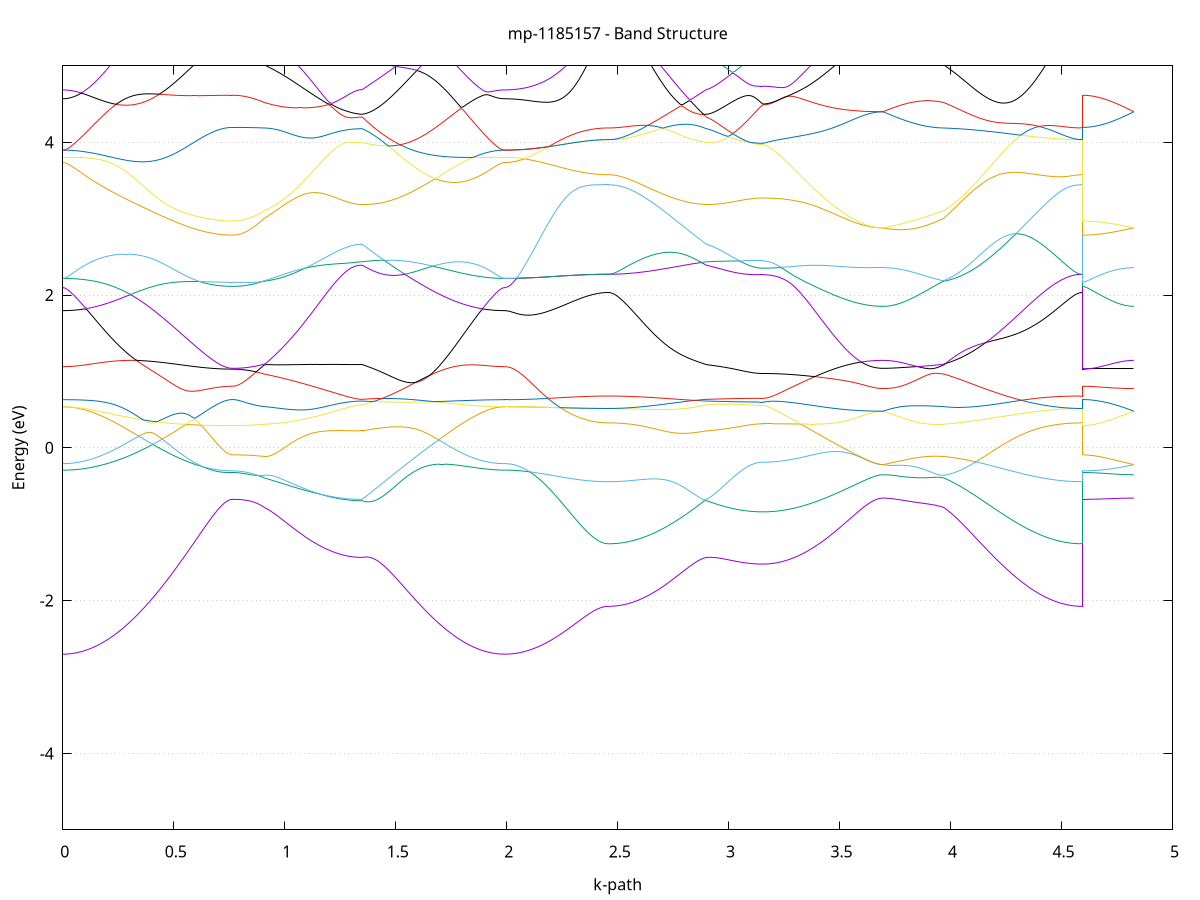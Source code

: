 set title 'mp-1185157 - Band Structure'
set xlabel 'k-path'
set ylabel 'Energy (eV)'
set grid y
set yrange [-5:5]
set terminal png size 800,600
set output 'mp-1185157_bands_gnuplot.png'
plot '-' using 1:2 with lines notitle, '-' using 1:2 with lines notitle, '-' using 1:2 with lines notitle, '-' using 1:2 with lines notitle, '-' using 1:2 with lines notitle, '-' using 1:2 with lines notitle, '-' using 1:2 with lines notitle, '-' using 1:2 with lines notitle, '-' using 1:2 with lines notitle, '-' using 1:2 with lines notitle, '-' using 1:2 with lines notitle, '-' using 1:2 with lines notitle, '-' using 1:2 with lines notitle, '-' using 1:2 with lines notitle, '-' using 1:2 with lines notitle, '-' using 1:2 with lines notitle, '-' using 1:2 with lines notitle, '-' using 1:2 with lines notitle, '-' using 1:2 with lines notitle, '-' using 1:2 with lines notitle, '-' using 1:2 with lines notitle, '-' using 1:2 with lines notitle, '-' using 1:2 with lines notitle, '-' using 1:2 with lines notitle, '-' using 1:2 with lines notitle, '-' using 1:2 with lines notitle, '-' using 1:2 with lines notitle, '-' using 1:2 with lines notitle, '-' using 1:2 with lines notitle, '-' using 1:2 with lines notitle, '-' using 1:2 with lines notitle, '-' using 1:2 with lines notitle, '-' using 1:2 with lines notitle, '-' using 1:2 with lines notitle, '-' using 1:2 with lines notitle, '-' using 1:2 with lines notitle, '-' using 1:2 with lines notitle, '-' using 1:2 with lines notitle, '-' using 1:2 with lines notitle, '-' using 1:2 with lines notitle, '-' using 1:2 with lines notitle, '-' using 1:2 with lines notitle, '-' using 1:2 with lines notitle, '-' using 1:2 with lines notitle, '-' using 1:2 with lines notitle, '-' using 1:2 with lines notitle, '-' using 1:2 with lines notitle, '-' using 1:2 with lines notitle
0.000000 -41.050539
0.009945 -41.050539
0.019890 -41.050539
0.029834 -41.050539
0.039779 -41.050539
0.049724 -41.050539
0.059669 -41.050539
0.069613 -41.050539
0.079558 -41.050539
0.089503 -41.050539
0.099448 -41.050539
0.109393 -41.050539
0.119337 -41.050539
0.129282 -41.050539
0.139227 -41.050539
0.149172 -41.050539
0.159116 -41.050539
0.169061 -41.050539
0.179006 -41.050539
0.188951 -41.050539
0.198895 -41.050539
0.208840 -41.050539
0.218785 -41.050539
0.228730 -41.050539
0.238675 -41.050539
0.248619 -41.050539
0.258564 -41.050539
0.268509 -41.050539
0.278454 -41.050539
0.288398 -41.050539
0.298343 -41.050539
0.308288 -41.050539
0.318233 -41.050539
0.328178 -41.050539
0.338122 -41.050539
0.348067 -41.050539
0.358012 -41.050539
0.367957 -41.050539
0.377901 -41.050539
0.387846 -41.050539
0.397791 -41.050539
0.407736 -41.050539
0.417681 -41.050539
0.427625 -41.050539
0.437570 -41.050539
0.447515 -41.050539
0.457460 -41.050539
0.467404 -41.050539
0.477349 -41.050539
0.487294 -41.050539
0.497239 -41.050539
0.507183 -41.050539
0.517128 -41.050539
0.527073 -41.050539
0.537018 -41.050539
0.546963 -41.050539
0.556907 -41.050539
0.566852 -41.050539
0.576797 -41.050539
0.586742 -41.050539
0.596686 -41.050539
0.606631 -41.050539
0.616576 -41.050539
0.626521 -41.050539
0.636466 -41.050539
0.646410 -41.050539
0.656355 -41.050539
0.666300 -41.050539
0.676245 -41.050539
0.686189 -41.050539
0.696134 -41.050539
0.706079 -41.050539
0.716024 -41.050539
0.725969 -41.050539
0.735913 -41.050539
0.745858 -41.050539
0.755803 -41.050539
0.765748 -41.050539
0.765748 -41.050539
0.775261 -41.050539
0.784774 -41.050539
0.794287 -41.050539
0.803800 -41.050539
0.813313 -41.050539
0.822827 -41.050539
0.832340 -41.050539
0.841853 -41.050539
0.851366 -41.050539
0.860879 -41.050539
0.870392 -41.050539
0.879906 -41.050539
0.889419 -41.050539
0.898932 -41.050539
0.908445 -41.050539
0.908445 -41.050539
0.918235 -41.050539
0.928026 -41.050539
0.937816 -41.050539
0.947606 -41.050539
0.957397 -41.050539
0.967187 -41.050539
0.976977 -41.050539
0.986767 -41.050539
0.996558 -41.050539
1.006348 -41.050539
1.016138 -41.050539
1.025929 -41.050539
1.035719 -41.050539
1.045509 -41.050539
1.055299 -41.050539
1.065090 -41.050539
1.074880 -41.050539
1.084670 -41.050539
1.094461 -41.050539
1.104251 -41.050539
1.114041 -41.050539
1.123831 -41.050539
1.133622 -41.050539
1.143412 -41.050539
1.153202 -41.050539
1.162993 -41.050539
1.172783 -41.050539
1.182573 -41.050539
1.192363 -41.050539
1.202154 -41.050539
1.211944 -41.050539
1.221734 -41.050539
1.231525 -41.050539
1.241315 -41.050539
1.251105 -41.050539
1.260895 -41.050539
1.270686 -41.050539
1.280476 -41.050539
1.290266 -41.050539
1.300057 -41.050539
1.309847 -41.050539
1.319637 -41.050539
1.329427 -41.050539
1.339218 -41.050539
1.349008 -41.050539
1.349008 -41.050539
1.358891 -41.050539
1.368773 -41.050539
1.378656 -41.050539
1.388538 -41.050539
1.398421 -41.050539
1.408304 -41.050539
1.418186 -41.050539
1.428069 -41.050539
1.437951 -41.050539
1.447834 -41.050539
1.457716 -41.050539
1.467599 -41.050539
1.477482 -41.050539
1.487364 -41.050539
1.497247 -41.050539
1.507129 -41.050539
1.517012 -41.050539
1.526895 -41.050539
1.536777 -41.050539
1.546660 -41.050539
1.556542 -41.050539
1.566425 -41.050539
1.576307 -41.050539
1.586190 -41.050539
1.596073 -41.050539
1.605955 -41.050539
1.615838 -41.050539
1.625720 -41.050539
1.635603 -41.050539
1.645485 -41.050539
1.655368 -41.050539
1.665251 -41.050539
1.675133 -41.050539
1.685016 -41.050539
1.694898 -41.050539
1.704781 -41.050539
1.714664 -41.050539
1.724546 -41.050539
1.734429 -41.050539
1.744311 -41.050539
1.754194 -41.050539
1.764076 -41.050539
1.773959 -41.050539
1.783842 -41.050539
1.793724 -41.050539
1.803607 -41.050539
1.813489 -41.050539
1.823372 -41.050539
1.833255 -41.050539
1.843137 -41.050539
1.853020 -41.050539
1.862902 -41.050539
1.872785 -41.050539
1.882667 -41.050539
1.892550 -41.050539
1.902433 -41.050539
1.912315 -41.050539
1.922198 -41.050539
1.932080 -41.050539
1.941963 -41.050539
1.951845 -41.050539
1.961728 -41.050539
1.971611 -41.050539
1.981493 -41.050539
1.991376 -41.050539
1.991376 -41.050539
2.001322 -41.050539
2.011269 -41.050539
2.021215 -41.050539
2.031162 -41.050539
2.041108 -41.050539
2.051055 -41.050539
2.061001 -41.050539
2.070947 -41.050539
2.080894 -41.050539
2.090840 -41.050539
2.100787 -41.050539
2.110733 -41.050539
2.120680 -41.050539
2.130626 -41.050539
2.140573 -41.050539
2.150519 -41.050539
2.160465 -41.050539
2.170412 -41.050539
2.180358 -41.050539
2.190305 -41.050539
2.200251 -41.050539
2.210198 -41.050539
2.220144 -41.050539
2.230091 -41.050539
2.240037 -41.050539
2.249984 -41.050539
2.259930 -41.050539
2.269876 -41.050539
2.279823 -41.050539
2.289769 -41.050539
2.299716 -41.050539
2.309662 -41.050539
2.319609 -41.050539
2.329555 -41.050539
2.339502 -41.050539
2.349448 -41.050539
2.359395 -41.050539
2.369341 -41.050539
2.379287 -41.050539
2.389234 -41.050539
2.399180 -41.050539
2.409127 -41.050539
2.419073 -41.050539
2.429020 -41.050539
2.438966 -41.050539
2.448913 -41.050539
2.458859 -41.050539
2.458859 -41.050539
2.468649 -41.050539
2.478440 -41.050539
2.488230 -41.050539
2.498020 -41.050539
2.507810 -41.050539
2.517601 -41.050539
2.527391 -41.050539
2.537181 -41.050539
2.546972 -41.050539
2.556762 -41.050539
2.566552 -41.050539
2.576342 -41.050539
2.586133 -41.050539
2.595923 -41.050539
2.605713 -41.050539
2.615504 -41.050539
2.625294 -41.050539
2.635084 -41.050539
2.644874 -41.050539
2.654665 -41.050539
2.664455 -41.050539
2.674245 -41.050539
2.684036 -41.050539
2.693826 -41.050539
2.703616 -41.050539
2.713407 -41.050539
2.723197 -41.050539
2.732987 -41.050539
2.742777 -41.050539
2.752568 -41.050539
2.762358 -41.050539
2.772148 -41.050539
2.781939 -41.050539
2.791729 -41.050539
2.801519 -41.050539
2.811309 -41.050539
2.821100 -41.050539
2.830890 -41.050539
2.840680 -41.050539
2.850471 -41.050539
2.860261 -41.050539
2.870051 -41.050539
2.879841 -41.050539
2.889632 -41.050539
2.899422 -41.050539
2.899422 -41.050539
2.909214 -41.050539
2.919006 -41.050539
2.928798 -41.050539
2.938590 -41.050539
2.948382 -41.050539
2.958174 -41.050539
2.967966 -41.050539
2.977758 -41.050539
2.987550 -41.050539
2.997341 -41.050539
3.007133 -41.050539
3.016925 -41.050539
3.026717 -41.050539
3.036509 -41.050539
3.046301 -41.050539
3.056093 -41.050539
3.065885 -41.050539
3.075677 -41.050539
3.085469 -41.050539
3.095261 -41.050539
3.105053 -41.050539
3.114845 -41.050539
3.124637 -41.050539
3.134429 -41.050539
3.144221 -41.050539
3.154013 -41.050539
3.154013 -41.050539
3.163858 -41.050539
3.173702 -41.050539
3.183547 -41.050539
3.193392 -41.050539
3.203237 -41.050539
3.213082 -41.050539
3.222926 -41.050539
3.232771 -41.050539
3.242616 -41.050539
3.252461 -41.050539
3.262306 -41.050539
3.272151 -41.050539
3.281995 -41.050539
3.291840 -41.050539
3.301685 -41.050539
3.311530 -41.050539
3.321375 -41.050539
3.331220 -41.050539
3.341064 -41.050539
3.350909 -41.050539
3.360754 -41.050539
3.370599 -41.050539
3.380444 -41.050539
3.390288 -41.050539
3.400133 -41.050539
3.409978 -41.050539
3.419823 -41.050539
3.429668 -41.050539
3.439513 -41.050539
3.449357 -41.050539
3.459202 -41.050539
3.469047 -41.050539
3.478892 -41.050539
3.488737 -41.050539
3.498582 -41.050539
3.508426 -41.050539
3.518271 -41.050539
3.528116 -41.050539
3.537961 -41.050539
3.547806 -41.050539
3.557651 -41.050539
3.567495 -41.050539
3.577340 -41.050539
3.587185 -41.050539
3.597030 -41.050539
3.606875 -41.050539
3.616719 -41.050539
3.626564 -41.050539
3.636409 -41.050539
3.646254 -41.050539
3.656099 -41.050539
3.665944 -41.050539
3.675788 -41.050539
3.685633 -41.050539
3.695478 -41.050539
3.695478 -41.050539
3.705259 -41.050539
3.715039 -41.050539
3.724820 -41.050539
3.734600 -41.050539
3.744381 -41.050539
3.754162 -41.050539
3.763942 -41.050539
3.773723 -41.050539
3.783504 -41.050539
3.793284 -41.050539
3.803065 -41.050539
3.812845 -41.050539
3.822626 -41.050539
3.832407 -41.050539
3.842187 -41.050539
3.851968 -41.050539
3.861748 -41.050539
3.871529 -41.050539
3.881310 -41.050539
3.891090 -41.050539
3.900871 -41.050539
3.910652 -41.050539
3.920432 -41.050539
3.930213 -41.050539
3.939993 -41.050539
3.949774 -41.050539
3.959555 -41.050539
3.969335 -41.050539
3.969335 -41.050539
3.979225 -41.050539
3.989115 -41.050539
3.999004 -41.050539
4.008894 -41.050539
4.018784 -41.050539
4.028673 -41.050539
4.038563 -41.050539
4.048453 -41.050539
4.058342 -41.050539
4.068232 -41.050539
4.078122 -41.050539
4.088011 -41.050539
4.097901 -41.050539
4.107791 -41.050539
4.117680 -41.050539
4.127570 -41.050539
4.137460 -41.050539
4.147349 -41.050539
4.157239 -41.050539
4.167129 -41.050539
4.177019 -41.050539
4.186908 -41.050539
4.196798 -41.050539
4.206688 -41.050539
4.216577 -41.050539
4.226467 -41.050539
4.236357 -41.050539
4.246246 -41.050539
4.256136 -41.050539
4.266026 -41.050539
4.275915 -41.050539
4.285805 -41.050539
4.295695 -41.050539
4.305584 -41.050539
4.315474 -41.050539
4.325364 -41.050539
4.335253 -41.050539
4.345143 -41.050539
4.355033 -41.050539
4.364923 -41.050539
4.374812 -41.050539
4.384702 -41.050539
4.394592 -41.050539
4.404481 -41.050539
4.414371 -41.050539
4.424261 -41.050539
4.434150 -41.050539
4.444040 -41.050539
4.453930 -41.050539
4.463819 -41.050539
4.473709 -41.050539
4.483599 -41.050539
4.493488 -41.050539
4.503378 -41.050539
4.513268 -41.050539
4.523157 -41.050539
4.533047 -41.050539
4.542937 -41.050539
4.552827 -41.050539
4.562716 -41.050539
4.572606 -41.050539
4.582496 -41.050539
4.592385 -41.050539
4.592385 -41.050539
4.602124 -41.050539
4.611864 -41.050539
4.621603 -41.050539
4.631342 -41.050539
4.641081 -41.050539
4.650821 -41.050539
4.660560 -41.050539
4.670299 -41.050539
4.680038 -41.050539
4.689778 -41.050539
4.699517 -41.050539
4.709256 -41.050539
4.718995 -41.050539
4.728735 -41.050539
4.738474 -41.050539
4.748213 -41.050539
4.757952 -41.050539
4.767691 -41.050539
4.777431 -41.050539
4.787170 -41.050539
4.796909 -41.050539
4.806648 -41.050539
4.816388 -41.050539
4.826127 -41.050539
e
0.000000 -31.498339
0.009945 -31.498339
0.019890 -31.498339
0.029834 -31.498339
0.039779 -31.498339
0.049724 -31.498239
0.059669 -31.498239
0.069613 -31.498139
0.079558 -31.498139
0.089503 -31.498039
0.099448 -31.498039
0.109393 -31.497939
0.119337 -31.497839
0.129282 -31.497839
0.139227 -31.497739
0.149172 -31.497639
0.159116 -31.497539
0.169061 -31.497439
0.179006 -31.497339
0.188951 -31.497139
0.198895 -31.497039
0.208840 -31.496939
0.218785 -31.496839
0.228730 -31.496639
0.238675 -31.496539
0.248619 -31.496439
0.258564 -31.496239
0.268509 -31.496139
0.278454 -31.495939
0.288398 -31.495839
0.298343 -31.495639
0.308288 -31.495539
0.318233 -31.495339
0.328178 -31.495139
0.338122 -31.495039
0.348067 -31.494839
0.358012 -31.494639
0.367957 -31.494539
0.377901 -31.494339
0.387846 -31.494139
0.397791 -31.494039
0.407736 -31.493839
0.417681 -31.493639
0.427625 -31.493539
0.437570 -31.493339
0.447515 -31.493239
0.457460 -31.493039
0.467404 -31.492839
0.477349 -31.492739
0.487294 -31.492539
0.497239 -31.492439
0.507183 -31.492239
0.517128 -31.492139
0.527073 -31.491939
0.537018 -31.491839
0.546963 -31.491739
0.556907 -31.491539
0.566852 -31.491439
0.576797 -31.491339
0.586742 -31.491239
0.596686 -31.491139
0.606631 -31.491039
0.616576 -31.490939
0.626521 -31.490839
0.636466 -31.490739
0.646410 -31.490639
0.656355 -31.490539
0.666300 -31.490539
0.676245 -31.490439
0.686189 -31.490339
0.696134 -31.490339
0.706079 -31.490339
0.716024 -31.490239
0.725969 -31.490239
0.735913 -31.490239
0.745858 -31.490139
0.755803 -31.490139
0.765748 -31.490139
0.765748 -31.490139
0.775261 -31.490139
0.784774 -31.490139
0.794287 -31.490239
0.803800 -31.490239
0.813313 -31.490239
0.822827 -31.490239
0.832340 -31.490339
0.841853 -31.490339
0.851366 -31.490439
0.860879 -31.490439
0.870392 -31.490539
0.879906 -31.490639
0.889419 -31.490639
0.898932 -31.490739
0.908445 -31.490839
0.908445 -31.490839
0.918235 -31.490939
0.928026 -31.490939
0.937816 -31.491039
0.947606 -31.491139
0.957397 -31.491139
0.967187 -31.491239
0.976977 -31.491239
0.986767 -31.491339
0.996558 -31.491339
1.006348 -31.491439
1.016138 -31.491539
1.025929 -31.491539
1.035719 -31.491639
1.045509 -31.491639
1.055299 -31.491739
1.065090 -31.491739
1.074880 -31.491839
1.084670 -31.491839
1.094461 -31.491939
1.104251 -31.491939
1.114041 -31.492039
1.123831 -31.492039
1.133622 -31.492039
1.143412 -31.492139
1.153202 -31.492139
1.162993 -31.492239
1.172783 -31.492239
1.182573 -31.492239
1.192363 -31.492339
1.202154 -31.492339
1.211944 -31.492339
1.221734 -31.492339
1.231525 -31.492439
1.241315 -31.492439
1.251105 -31.492439
1.260895 -31.492439
1.270686 -31.492439
1.280476 -31.492539
1.290266 -31.492539
1.300057 -31.492539
1.309847 -31.492539
1.319637 -31.492539
1.329427 -31.492539
1.339218 -31.492539
1.349008 -31.492539
1.349008 -31.492539
1.358891 -31.492339
1.368773 -31.492139
1.378656 -31.491839
1.388538 -31.491639
1.398421 -31.491439
1.408304 -31.491139
1.418186 -31.490939
1.428069 -31.490739
1.437951 -31.490539
1.447834 -31.490239
1.457716 -31.490439
1.467599 -31.490639
1.477482 -31.490839
1.487364 -31.491139
1.497247 -31.491339
1.507129 -31.491539
1.517012 -31.491839
1.526895 -31.492039
1.536777 -31.492239
1.546660 -31.492439
1.556542 -31.492739
1.566425 -31.492939
1.576307 -31.493139
1.586190 -31.493339
1.596073 -31.493539
1.605955 -31.493739
1.615838 -31.493939
1.625720 -31.494139
1.635603 -31.494339
1.645485 -31.494539
1.655368 -31.494739
1.665251 -31.494939
1.675133 -31.495139
1.685016 -31.495339
1.694898 -31.495539
1.704781 -31.495739
1.714664 -31.495839
1.724546 -31.496039
1.734429 -31.496239
1.744311 -31.496339
1.754194 -31.496539
1.764076 -31.496639
1.773959 -31.496739
1.783842 -31.496939
1.793724 -31.497039
1.803607 -31.497139
1.813489 -31.497239
1.823372 -31.497439
1.833255 -31.497539
1.843137 -31.497639
1.853020 -31.497739
1.862902 -31.497839
1.872785 -31.497839
1.882667 -31.497939
1.892550 -31.498039
1.902433 -31.498039
1.912315 -31.498139
1.922198 -31.498139
1.932080 -31.498239
1.941963 -31.498239
1.951845 -31.498339
1.961728 -31.498339
1.971611 -31.498339
1.981493 -31.498339
1.991376 -31.498339
1.991376 -31.498339
2.001322 -31.498339
2.011269 -31.498339
2.021215 -31.498339
2.031162 -31.498339
2.041108 -31.498339
2.051055 -31.498339
2.061001 -31.498339
2.070947 -31.498339
2.080894 -31.498339
2.090840 -31.498339
2.100787 -31.498339
2.110733 -31.498339
2.120680 -31.498339
2.130626 -31.498339
2.140573 -31.498339
2.150519 -31.498339
2.160465 -31.498339
2.170412 -31.498339
2.180358 -31.498339
2.190305 -31.498339
2.200251 -31.498339
2.210198 -31.498339
2.220144 -31.498339
2.230091 -31.498339
2.240037 -31.498339
2.249984 -31.498339
2.259930 -31.498339
2.269876 -31.498339
2.279823 -31.498339
2.289769 -31.498339
2.299716 -31.498339
2.309662 -31.498339
2.319609 -31.498339
2.329555 -31.498339
2.339502 -31.498339
2.349448 -31.498339
2.359395 -31.498339
2.369341 -31.498339
2.379287 -31.498239
2.389234 -31.498239
2.399180 -31.498239
2.409127 -31.498239
2.419073 -31.498239
2.429020 -31.498239
2.438966 -31.498239
2.448913 -31.498239
2.458859 -31.498239
2.458859 -31.498239
2.468649 -31.498239
2.478440 -31.498239
2.488230 -31.498239
2.498020 -31.498239
2.507810 -31.498239
2.517601 -31.498139
2.527391 -31.498139
2.537181 -31.498039
2.546972 -31.498039
2.556762 -31.497939
2.566552 -31.497939
2.576342 -31.497839
2.586133 -31.497739
2.595923 -31.497639
2.605713 -31.497539
2.615504 -31.497439
2.625294 -31.497339
2.635084 -31.497239
2.644874 -31.497139
2.654665 -31.497039
2.664455 -31.496839
2.674245 -31.496739
2.684036 -31.496639
2.693826 -31.496439
2.703616 -31.496339
2.713407 -31.496139
2.723197 -31.496039
2.732987 -31.495839
2.742777 -31.495739
2.752568 -31.495539
2.762358 -31.495339
2.772148 -31.495139
2.781939 -31.494939
2.791729 -31.494839
2.801519 -31.494639
2.811309 -31.494439
2.821100 -31.494239
2.830890 -31.494039
2.840680 -31.493839
2.850471 -31.493639
2.860261 -31.493439
2.870051 -31.493139
2.879841 -31.492939
2.889632 -31.492739
2.899422 -31.492539
2.899422 -31.492539
2.909214 -31.492439
2.919006 -31.492339
2.928798 -31.492239
2.938590 -31.492139
2.948382 -31.492139
2.958174 -31.492039
2.967966 -31.491939
2.977758 -31.491839
2.987550 -31.491739
2.997341 -31.491639
3.007133 -31.491539
3.016925 -31.491439
3.026717 -31.491439
3.036509 -31.491339
3.046301 -31.491239
3.056093 -31.491139
3.065885 -31.491039
3.075677 -31.490939
3.085469 -31.490839
3.095261 -31.490739
3.105053 -31.490639
3.114845 -31.490639
3.124637 -31.490539
3.134429 -31.490439
3.144221 -31.490339
3.154013 -31.490239
3.154013 -31.490239
3.163858 -31.490239
3.173702 -31.490239
3.183547 -31.490239
3.193392 -31.490239
3.203237 -31.490239
3.213082 -31.490239
3.222926 -31.490239
3.232771 -31.490239
3.242616 -31.490239
3.252461 -31.490239
3.262306 -31.490239
3.272151 -31.490239
3.281995 -31.490239
3.291840 -31.490239
3.301685 -31.490239
3.311530 -31.490239
3.321375 -31.490239
3.331220 -31.490239
3.341064 -31.490239
3.350909 -31.490239
3.360754 -31.490239
3.370599 -31.490239
3.380444 -31.490239
3.390288 -31.490239
3.400133 -31.490239
3.409978 -31.490239
3.419823 -31.490239
3.429668 -31.490239
3.439513 -31.490239
3.449357 -31.490239
3.459202 -31.490239
3.469047 -31.490239
3.478892 -31.490239
3.488737 -31.490139
3.498582 -31.490139
3.508426 -31.490139
3.518271 -31.490139
3.528116 -31.490139
3.537961 -31.490139
3.547806 -31.490139
3.557651 -31.490139
3.567495 -31.490139
3.577340 -31.490139
3.587185 -31.490139
3.597030 -31.490139
3.606875 -31.490139
3.616719 -31.490139
3.626564 -31.490139
3.636409 -31.490139
3.646254 -31.490139
3.656099 -31.490139
3.665944 -31.490139
3.675788 -31.490139
3.685633 -31.490139
3.695478 -31.490139
3.695478 -31.490139
3.705259 -31.490139
3.715039 -31.490139
3.724820 -31.490139
3.734600 -31.490139
3.744381 -31.490139
3.754162 -31.490239
3.763942 -31.490239
3.773723 -31.490239
3.783504 -31.490239
3.793284 -31.490239
3.803065 -31.490239
3.812845 -31.490339
3.822626 -31.490339
3.832407 -31.490339
3.842187 -31.490339
3.851968 -31.490339
3.861748 -31.490439
3.871529 -31.490439
3.881310 -31.490439
3.891090 -31.490539
3.900871 -31.490539
3.910652 -31.490539
3.920432 -31.490639
3.930213 -31.490639
3.939993 -31.490739
3.949774 -31.490739
3.959555 -31.490839
3.969335 -31.490839
3.969335 -31.490839
3.979225 -31.490939
3.989115 -31.491039
3.999004 -31.491139
4.008894 -31.491239
4.018784 -31.491339
4.028673 -31.491439
4.038563 -31.491639
4.048453 -31.491739
4.058342 -31.491839
4.068232 -31.492039
4.078122 -31.492139
4.088011 -31.492239
4.097901 -31.492439
4.107791 -31.492539
4.117680 -31.492739
4.127570 -31.492839
4.137460 -31.493039
4.147349 -31.493239
4.157239 -31.493339
4.167129 -31.493539
4.177019 -31.493639
4.186908 -31.493839
4.196798 -31.494039
4.206688 -31.494139
4.216577 -31.494339
4.226467 -31.494539
4.236357 -31.494639
4.246246 -31.494839
4.256136 -31.495039
4.266026 -31.495139
4.275915 -31.495339
4.285805 -31.495439
4.295695 -31.495639
4.305584 -31.495739
4.315474 -31.495939
4.325364 -31.496039
4.335253 -31.496239
4.345143 -31.496339
4.355033 -31.496539
4.364923 -31.496639
4.374812 -31.496739
4.384702 -31.496939
4.394592 -31.497039
4.404481 -31.497139
4.414371 -31.497239
4.424261 -31.497339
4.434150 -31.497439
4.444040 -31.497539
4.453930 -31.497639
4.463819 -31.497739
4.473709 -31.497839
4.483599 -31.497839
4.493488 -31.497939
4.503378 -31.498039
4.513268 -31.498039
4.523157 -31.498139
4.533047 -31.498139
4.542937 -31.498239
4.552827 -31.498239
4.562716 -31.498239
4.572606 -31.498239
4.582496 -31.498239
4.592385 -31.498239
4.592385 -31.490139
4.602124 -31.490139
4.611864 -31.490139
4.621603 -31.490139
4.631342 -31.490139
4.641081 -31.490139
4.650821 -31.490139
4.660560 -31.490139
4.670299 -31.490139
4.680038 -31.490139
4.689778 -31.490139
4.699517 -31.490139
4.709256 -31.490139
4.718995 -31.490139
4.728735 -31.490139
4.738474 -31.490139
4.748213 -31.490139
4.757952 -31.490139
4.767691 -31.490139
4.777431 -31.490139
4.787170 -31.490139
4.796909 -31.490139
4.806648 -31.490139
4.816388 -31.490139
4.826127 -31.490139
e
0.000000 -31.482239
0.009945 -31.482239
0.019890 -31.482239
0.029834 -31.482239
0.039779 -31.482339
0.049724 -31.482339
0.059669 -31.482339
0.069613 -31.482439
0.079558 -31.482439
0.089503 -31.482539
0.099448 -31.482539
0.109393 -31.482639
0.119337 -31.482739
0.129282 -31.482739
0.139227 -31.482839
0.149172 -31.482939
0.159116 -31.483039
0.169061 -31.483139
0.179006 -31.483239
0.188951 -31.483339
0.198895 -31.483439
0.208840 -31.483639
0.218785 -31.483739
0.228730 -31.483839
0.238675 -31.484039
0.248619 -31.484139
0.258564 -31.484239
0.268509 -31.484439
0.278454 -31.484539
0.288398 -31.484739
0.298343 -31.484839
0.308288 -31.485039
0.318233 -31.485139
0.328178 -31.485339
0.338122 -31.485439
0.348067 -31.485639
0.358012 -31.485839
0.367957 -31.485939
0.377901 -31.486139
0.387846 -31.486239
0.397791 -31.486439
0.407736 -31.486639
0.417681 -31.486739
0.427625 -31.486939
0.437570 -31.487039
0.447515 -31.487239
0.457460 -31.487439
0.467404 -31.487539
0.477349 -31.487739
0.487294 -31.487839
0.497239 -31.488039
0.507183 -31.488139
0.517128 -31.488239
0.527073 -31.488439
0.537018 -31.488539
0.546963 -31.488639
0.556907 -31.488839
0.566852 -31.488939
0.576797 -31.489039
0.586742 -31.489139
0.596686 -31.489239
0.606631 -31.489339
0.616576 -31.489439
0.626521 -31.489539
0.636466 -31.489639
0.646410 -31.489739
0.656355 -31.489739
0.666300 -31.489839
0.676245 -31.489939
0.686189 -31.489939
0.696134 -31.490039
0.706079 -31.490039
0.716024 -31.490039
0.725969 -31.490139
0.735913 -31.490139
0.745858 -31.490139
0.755803 -31.490139
0.765748 -31.490139
0.765748 -31.490139
0.775261 -31.490139
0.784774 -31.490139
0.794287 -31.490139
0.803800 -31.490139
0.813313 -31.490139
0.822827 -31.490039
0.832340 -31.490039
0.841853 -31.489939
0.851366 -31.489939
0.860879 -31.489839
0.870392 -31.489839
0.879906 -31.489739
0.889419 -31.489639
0.898932 -31.489639
0.908445 -31.489539
0.908445 -31.489539
0.918235 -31.489439
0.928026 -31.489339
0.937816 -31.489339
0.947606 -31.489239
0.957397 -31.489239
0.967187 -31.489139
0.976977 -31.489139
0.986767 -31.489039
0.996558 -31.488939
1.006348 -31.488939
1.016138 -31.488839
1.025929 -31.488839
1.035719 -31.488739
1.045509 -31.488739
1.055299 -31.488639
1.065090 -31.488639
1.074880 -31.488539
1.084670 -31.488539
1.094461 -31.488539
1.104251 -31.488439
1.114041 -31.488439
1.123831 -31.488339
1.133622 -31.488339
1.143412 -31.488339
1.153202 -31.488239
1.162993 -31.488239
1.172783 -31.488239
1.182573 -31.488139
1.192363 -31.488139
1.202154 -31.488139
1.211944 -31.488139
1.221734 -31.488039
1.231525 -31.488039
1.241315 -31.488039
1.251105 -31.488039
1.260895 -31.488039
1.270686 -31.487939
1.280476 -31.487939
1.290266 -31.487939
1.300057 -31.487939
1.309847 -31.487939
1.319637 -31.487939
1.329427 -31.487939
1.339218 -31.487939
1.349008 -31.487939
1.349008 -31.487939
1.358891 -31.488139
1.368773 -31.488339
1.378656 -31.488639
1.388538 -31.488839
1.398421 -31.489039
1.408304 -31.489239
1.418186 -31.489539
1.428069 -31.489739
1.437951 -31.489939
1.447834 -31.490239
1.457716 -31.490039
1.467599 -31.489839
1.477482 -31.489539
1.487364 -31.489339
1.497247 -31.489139
1.507129 -31.488939
1.517012 -31.488639
1.526895 -31.488439
1.536777 -31.488239
1.546660 -31.488039
1.556542 -31.487739
1.566425 -31.487539
1.576307 -31.487339
1.586190 -31.487139
1.596073 -31.486939
1.605955 -31.486739
1.615838 -31.486539
1.625720 -31.486339
1.635603 -31.486139
1.645485 -31.485939
1.655368 -31.485739
1.665251 -31.485539
1.675133 -31.485339
1.685016 -31.485139
1.694898 -31.485039
1.704781 -31.484839
1.714664 -31.484639
1.724546 -31.484539
1.734429 -31.484339
1.744311 -31.484239
1.754194 -31.484039
1.764076 -31.483939
1.773959 -31.483739
1.783842 -31.483639
1.793724 -31.483539
1.803607 -31.483439
1.813489 -31.483239
1.823372 -31.483139
1.833255 -31.483039
1.843137 -31.482939
1.853020 -31.482839
1.862902 -31.482739
1.872785 -31.482739
1.882667 -31.482639
1.892550 -31.482539
1.902433 -31.482539
1.912315 -31.482439
1.922198 -31.482439
1.932080 -31.482339
1.941963 -31.482339
1.951845 -31.482339
1.961728 -31.482239
1.971611 -31.482239
1.981493 -31.482239
1.991376 -31.482239
1.991376 -31.482239
2.001322 -31.482239
2.011269 -31.482239
2.021215 -31.482239
2.031162 -31.482239
2.041108 -31.482239
2.051055 -31.482239
2.061001 -31.482239
2.070947 -31.482239
2.080894 -31.482239
2.090840 -31.482239
2.100787 -31.482239
2.110733 -31.482239
2.120680 -31.482239
2.130626 -31.482239
2.140573 -31.482239
2.150519 -31.482239
2.160465 -31.482239
2.170412 -31.482239
2.180358 -31.482239
2.190305 -31.482239
2.200251 -31.482239
2.210198 -31.482239
2.220144 -31.482239
2.230091 -31.482239
2.240037 -31.482239
2.249984 -31.482239
2.259930 -31.482239
2.269876 -31.482239
2.279823 -31.482239
2.289769 -31.482239
2.299716 -31.482239
2.309662 -31.482239
2.319609 -31.482239
2.329555 -31.482239
2.339502 -31.482239
2.349448 -31.482239
2.359395 -31.482239
2.369341 -31.482239
2.379287 -31.482239
2.389234 -31.482239
2.399180 -31.482239
2.409127 -31.482239
2.419073 -31.482239
2.429020 -31.482239
2.438966 -31.482239
2.448913 -31.482239
2.458859 -31.482239
2.458859 -31.482239
2.468649 -31.482239
2.478440 -31.482239
2.488230 -31.482239
2.498020 -31.482339
2.507810 -31.482339
2.517601 -31.482339
2.527391 -31.482439
2.537181 -31.482439
2.546972 -31.482539
2.556762 -31.482539
2.566552 -31.482639
2.576342 -31.482739
2.586133 -31.482739
2.595923 -31.482839
2.605713 -31.482939
2.615504 -31.483039
2.625294 -31.483139
2.635084 -31.483239
2.644874 -31.483339
2.654665 -31.483539
2.664455 -31.483639
2.674245 -31.483739
2.684036 -31.483839
2.693826 -31.484039
2.703616 -31.484139
2.713407 -31.484339
2.723197 -31.484439
2.732987 -31.484639
2.742777 -31.484839
2.752568 -31.484939
2.762358 -31.485139
2.772148 -31.485339
2.781939 -31.485539
2.791729 -31.485639
2.801519 -31.485839
2.811309 -31.486039
2.821100 -31.486239
2.830890 -31.486439
2.840680 -31.486639
2.850471 -31.486839
2.860261 -31.487039
2.870051 -31.487239
2.879841 -31.487439
2.889632 -31.487739
2.899422 -31.487939
2.899422 -31.487939
2.909214 -31.488039
2.919006 -31.488139
2.928798 -31.488139
2.938590 -31.488239
2.948382 -31.488339
2.958174 -31.488439
2.967966 -31.488539
2.977758 -31.488639
2.987550 -31.488739
2.997341 -31.488839
3.007133 -31.488839
3.016925 -31.488939
3.026717 -31.489039
3.036509 -31.489139
3.046301 -31.489239
3.056093 -31.489339
3.065885 -31.489439
3.075677 -31.489539
3.085469 -31.489639
3.095261 -31.489739
3.105053 -31.489739
3.114845 -31.489839
3.124637 -31.489939
3.134429 -31.490039
3.144221 -31.490139
3.154013 -31.490239
3.154013 -31.490239
3.163858 -31.490239
3.173702 -31.490239
3.183547 -31.490239
3.193392 -31.490239
3.203237 -31.490239
3.213082 -31.490239
3.222926 -31.490239
3.232771 -31.490239
3.242616 -31.490239
3.252461 -31.490239
3.262306 -31.490239
3.272151 -31.490239
3.281995 -31.490239
3.291840 -31.490239
3.301685 -31.490239
3.311530 -31.490239
3.321375 -31.490239
3.331220 -31.490239
3.341064 -31.490239
3.350909 -31.490239
3.360754 -31.490239
3.370599 -31.490239
3.380444 -31.490239
3.390288 -31.490239
3.400133 -31.490239
3.409978 -31.490239
3.419823 -31.490239
3.429668 -31.490239
3.439513 -31.490239
3.449357 -31.490139
3.459202 -31.490139
3.469047 -31.490139
3.478892 -31.490139
3.488737 -31.490139
3.498582 -31.490139
3.508426 -31.490139
3.518271 -31.490139
3.528116 -31.490139
3.537961 -31.490139
3.547806 -31.490139
3.557651 -31.490139
3.567495 -31.490139
3.577340 -31.490139
3.587185 -31.490139
3.597030 -31.490139
3.606875 -31.490139
3.616719 -31.490139
3.626564 -31.490139
3.636409 -31.490139
3.646254 -31.490139
3.656099 -31.490139
3.665944 -31.490139
3.675788 -31.490139
3.685633 -31.490139
3.695478 -31.490139
3.695478 -31.490139
3.705259 -31.490139
3.715039 -31.490139
3.724820 -31.490139
3.734600 -31.490139
3.744381 -31.490139
3.754162 -31.490139
3.763942 -31.490139
3.773723 -31.490139
3.783504 -31.490139
3.793284 -31.490039
3.803065 -31.490039
3.812845 -31.490039
3.822626 -31.490039
3.832407 -31.490039
3.842187 -31.489939
3.851968 -31.489939
3.861748 -31.489939
3.871529 -31.489939
3.881310 -31.489839
3.891090 -31.489839
3.900871 -31.489839
3.910652 -31.489739
3.920432 -31.489739
3.930213 -31.489639
3.939993 -31.489639
3.949774 -31.489639
3.959555 -31.489539
3.969335 -31.489539
3.969335 -31.489539
3.979225 -31.489439
3.989115 -31.489339
3.999004 -31.489239
4.008894 -31.489139
4.018784 -31.489039
4.028673 -31.488839
4.038563 -31.488739
4.048453 -31.488639
4.058342 -31.488539
4.068232 -31.488339
4.078122 -31.488239
4.088011 -31.488139
4.097901 -31.487939
4.107791 -31.487839
4.117680 -31.487639
4.127570 -31.487539
4.137460 -31.487339
4.147349 -31.487239
4.157239 -31.487039
4.167129 -31.486939
4.177019 -31.486739
4.186908 -31.486539
4.196798 -31.486439
4.206688 -31.486239
4.216577 -31.486139
4.226467 -31.485939
4.236357 -31.485739
4.246246 -31.485639
4.256136 -31.485439
4.266026 -31.485339
4.275915 -31.485139
4.285805 -31.484939
4.295695 -31.484839
4.305584 -31.484639
4.315474 -31.484539
4.325364 -31.484439
4.335253 -31.484239
4.345143 -31.484139
4.355033 -31.483939
4.364923 -31.483839
4.374812 -31.483739
4.384702 -31.483639
4.394592 -31.483439
4.404481 -31.483339
4.414371 -31.483239
4.424261 -31.483139
4.434150 -31.483039
4.444040 -31.482939
4.453930 -31.482839
4.463819 -31.482739
4.473709 -31.482739
4.483599 -31.482639
4.493488 -31.482539
4.503378 -31.482539
4.513268 -31.482439
4.523157 -31.482439
4.533047 -31.482339
4.542937 -31.482339
4.552827 -31.482339
4.562716 -31.482239
4.572606 -31.482239
4.582496 -31.482239
4.592385 -31.482239
4.592385 -31.490139
4.602124 -31.490139
4.611864 -31.490139
4.621603 -31.490139
4.631342 -31.490139
4.641081 -31.490139
4.650821 -31.490139
4.660560 -31.490139
4.670299 -31.490139
4.680038 -31.490139
4.689778 -31.490139
4.699517 -31.490139
4.709256 -31.490139
4.718995 -31.490139
4.728735 -31.490139
4.738474 -31.490139
4.748213 -31.490139
4.757952 -31.490139
4.767691 -31.490139
4.777431 -31.490139
4.787170 -31.490139
4.796909 -31.490139
4.806648 -31.490139
4.816388 -31.490139
4.826127 -31.490139
e
0.000000 -31.271739
0.009945 -31.271739
0.019890 -31.271739
0.029834 -31.271739
0.039779 -31.271739
0.049724 -31.271739
0.059669 -31.271739
0.069613 -31.271739
0.079558 -31.271739
0.089503 -31.271739
0.099448 -31.271739
0.109393 -31.271739
0.119337 -31.271739
0.129282 -31.271739
0.139227 -31.271739
0.149172 -31.271739
0.159116 -31.271739
0.169061 -31.271739
0.179006 -31.271739
0.188951 -31.271739
0.198895 -31.271739
0.208840 -31.271739
0.218785 -31.271739
0.228730 -31.271739
0.238675 -31.271739
0.248619 -31.271739
0.258564 -31.271739
0.268509 -31.271739
0.278454 -31.271739
0.288398 -31.271739
0.298343 -31.271739
0.308288 -31.271739
0.318233 -31.271739
0.328178 -31.271739
0.338122 -31.271739
0.348067 -31.271739
0.358012 -31.271739
0.367957 -31.271739
0.377901 -31.271739
0.387846 -31.271739
0.397791 -31.271739
0.407736 -31.271739
0.417681 -31.271739
0.427625 -31.271739
0.437570 -31.271739
0.447515 -31.271739
0.457460 -31.271739
0.467404 -31.271739
0.477349 -31.271739
0.487294 -31.271739
0.497239 -31.271739
0.507183 -31.271739
0.517128 -31.271739
0.527073 -31.271739
0.537018 -31.271739
0.546963 -31.271739
0.556907 -31.271739
0.566852 -31.271739
0.576797 -31.271739
0.586742 -31.271739
0.596686 -31.271739
0.606631 -31.271739
0.616576 -31.271739
0.626521 -31.271739
0.636466 -31.271739
0.646410 -31.271739
0.656355 -31.271739
0.666300 -31.271739
0.676245 -31.271739
0.686189 -31.271739
0.696134 -31.271739
0.706079 -31.271739
0.716024 -31.271739
0.725969 -31.271739
0.735913 -31.271739
0.745858 -31.271739
0.755803 -31.271739
0.765748 -31.271739
0.765748 -31.271739
0.775261 -31.271739
0.784774 -31.271739
0.794287 -31.271739
0.803800 -31.271739
0.813313 -31.271739
0.822827 -31.271739
0.832340 -31.271739
0.841853 -31.271739
0.851366 -31.271739
0.860879 -31.271739
0.870392 -31.271739
0.879906 -31.271739
0.889419 -31.271739
0.898932 -31.271739
0.908445 -31.271739
0.908445 -31.271739
0.918235 -31.271739
0.928026 -31.271739
0.937816 -31.271739
0.947606 -31.271739
0.957397 -31.271739
0.967187 -31.271739
0.976977 -31.271739
0.986767 -31.271739
0.996558 -31.271739
1.006348 -31.271739
1.016138 -31.271739
1.025929 -31.271739
1.035719 -31.271739
1.045509 -31.271739
1.055299 -31.271739
1.065090 -31.271839
1.074880 -31.271839
1.084670 -31.271839
1.094461 -31.271839
1.104251 -31.271839
1.114041 -31.271839
1.123831 -31.271839
1.133622 -31.271839
1.143412 -31.271839
1.153202 -31.271839
1.162993 -31.271839
1.172783 -31.271839
1.182573 -31.271839
1.192363 -31.271839
1.202154 -31.271839
1.211944 -31.271839
1.221734 -31.271839
1.231525 -31.271839
1.241315 -31.271839
1.251105 -31.271839
1.260895 -31.271839
1.270686 -31.271839
1.280476 -31.271839
1.290266 -31.271839
1.300057 -31.271839
1.309847 -31.271839
1.319637 -31.271839
1.329427 -31.271839
1.339218 -31.271839
1.349008 -31.271839
1.349008 -31.271839
1.358891 -31.271839
1.368773 -31.271839
1.378656 -31.271839
1.388538 -31.271839
1.398421 -31.271839
1.408304 -31.271839
1.418186 -31.271839
1.428069 -31.271839
1.437951 -31.271839
1.447834 -31.271839
1.457716 -31.271839
1.467599 -31.271839
1.477482 -31.271839
1.487364 -31.271839
1.497247 -31.271839
1.507129 -31.271839
1.517012 -31.271839
1.526895 -31.271839
1.536777 -31.271839
1.546660 -31.271839
1.556542 -31.271839
1.566425 -31.271839
1.576307 -31.271839
1.586190 -31.271839
1.596073 -31.271839
1.605955 -31.271839
1.615838 -31.271839
1.625720 -31.271839
1.635603 -31.271839
1.645485 -31.271839
1.655368 -31.271739
1.665251 -31.271739
1.675133 -31.271739
1.685016 -31.271739
1.694898 -31.271739
1.704781 -31.271739
1.714664 -31.271739
1.724546 -31.271739
1.734429 -31.271739
1.744311 -31.271739
1.754194 -31.271739
1.764076 -31.271739
1.773959 -31.271739
1.783842 -31.271739
1.793724 -31.271739
1.803607 -31.271739
1.813489 -31.271739
1.823372 -31.271739
1.833255 -31.271739
1.843137 -31.271739
1.853020 -31.271739
1.862902 -31.271739
1.872785 -31.271739
1.882667 -31.271739
1.892550 -31.271739
1.902433 -31.271739
1.912315 -31.271739
1.922198 -31.271739
1.932080 -31.271739
1.941963 -31.271739
1.951845 -31.271739
1.961728 -31.271739
1.971611 -31.271739
1.981493 -31.271739
1.991376 -31.271739
1.991376 -31.271739
2.001322 -31.271739
2.011269 -31.271739
2.021215 -31.271739
2.031162 -31.271739
2.041108 -31.271739
2.051055 -31.271739
2.061001 -31.271739
2.070947 -31.271739
2.080894 -31.271739
2.090840 -31.271739
2.100787 -31.271739
2.110733 -31.271739
2.120680 -31.271839
2.130626 -31.271839
2.140573 -31.271839
2.150519 -31.271839
2.160465 -31.271839
2.170412 -31.271839
2.180358 -31.271839
2.190305 -31.271839
2.200251 -31.271839
2.210198 -31.271839
2.220144 -31.271839
2.230091 -31.271839
2.240037 -31.271839
2.249984 -31.271839
2.259930 -31.271839
2.269876 -31.271839
2.279823 -31.271839
2.289769 -31.271839
2.299716 -31.271839
2.309662 -31.271839
2.319609 -31.271839
2.329555 -31.271839
2.339502 -31.271839
2.349448 -31.271839
2.359395 -31.271839
2.369341 -31.271839
2.379287 -31.271839
2.389234 -31.271839
2.399180 -31.271839
2.409127 -31.271839
2.419073 -31.271839
2.429020 -31.271839
2.438966 -31.271839
2.448913 -31.271839
2.458859 -31.271839
2.458859 -31.271839
2.468649 -31.271839
2.478440 -31.271839
2.488230 -31.271839
2.498020 -31.271839
2.507810 -31.271839
2.517601 -31.271839
2.527391 -31.271839
2.537181 -31.271839
2.546972 -31.271839
2.556762 -31.271839
2.566552 -31.271839
2.576342 -31.271839
2.586133 -31.271839
2.595923 -31.271839
2.605713 -31.271839
2.615504 -31.271839
2.625294 -31.271839
2.635084 -31.271839
2.644874 -31.271839
2.654665 -31.271839
2.664455 -31.271839
2.674245 -31.271839
2.684036 -31.271839
2.693826 -31.271839
2.703616 -31.271839
2.713407 -31.271839
2.723197 -31.271839
2.732987 -31.271839
2.742777 -31.271839
2.752568 -31.271839
2.762358 -31.271839
2.772148 -31.271839
2.781939 -31.271839
2.791729 -31.271839
2.801519 -31.271839
2.811309 -31.271839
2.821100 -31.271839
2.830890 -31.271839
2.840680 -31.271839
2.850471 -31.271839
2.860261 -31.271839
2.870051 -31.271839
2.879841 -31.271839
2.889632 -31.271839
2.899422 -31.271839
2.899422 -31.271839
2.909214 -31.271839
2.919006 -31.271839
2.928798 -31.271839
2.938590 -31.271839
2.948382 -31.271839
2.958174 -31.271839
2.967966 -31.271839
2.977758 -31.271839
2.987550 -31.271839
2.997341 -31.271839
3.007133 -31.271839
3.016925 -31.271839
3.026717 -31.271839
3.036509 -31.271839
3.046301 -31.271839
3.056093 -31.271839
3.065885 -31.271839
3.075677 -31.271839
3.085469 -31.271839
3.095261 -31.271839
3.105053 -31.271839
3.114845 -31.271839
3.124637 -31.271839
3.134429 -31.271839
3.144221 -31.271839
3.154013 -31.271839
3.154013 -31.271839
3.163858 -31.271839
3.173702 -31.271839
3.183547 -31.271839
3.193392 -31.271839
3.203237 -31.271839
3.213082 -31.271839
3.222926 -31.271839
3.232771 -31.271839
3.242616 -31.271839
3.252461 -31.271839
3.262306 -31.271839
3.272151 -31.271839
3.281995 -31.271839
3.291840 -31.271839
3.301685 -31.271839
3.311530 -31.271839
3.321375 -31.271839
3.331220 -31.271839
3.341064 -31.271839
3.350909 -31.271839
3.360754 -31.271839
3.370599 -31.271839
3.380444 -31.271739
3.390288 -31.271739
3.400133 -31.271739
3.409978 -31.271739
3.419823 -31.271739
3.429668 -31.271739
3.439513 -31.271739
3.449357 -31.271739
3.459202 -31.271739
3.469047 -31.271739
3.478892 -31.271739
3.488737 -31.271739
3.498582 -31.271739
3.508426 -31.271739
3.518271 -31.271739
3.528116 -31.271739
3.537961 -31.271739
3.547806 -31.271739
3.557651 -31.271739
3.567495 -31.271739
3.577340 -31.271739
3.587185 -31.271739
3.597030 -31.271739
3.606875 -31.271739
3.616719 -31.271739
3.626564 -31.271739
3.636409 -31.271739
3.646254 -31.271739
3.656099 -31.271739
3.665944 -31.271739
3.675788 -31.271739
3.685633 -31.271739
3.695478 -31.271739
3.695478 -31.271739
3.705259 -31.271739
3.715039 -31.271739
3.724820 -31.271739
3.734600 -31.271739
3.744381 -31.271739
3.754162 -31.271739
3.763942 -31.271739
3.773723 -31.271739
3.783504 -31.271739
3.793284 -31.271739
3.803065 -31.271739
3.812845 -31.271739
3.822626 -31.271739
3.832407 -31.271739
3.842187 -31.271739
3.851968 -31.271739
3.861748 -31.271739
3.871529 -31.271739
3.881310 -31.271739
3.891090 -31.271739
3.900871 -31.271739
3.910652 -31.271739
3.920432 -31.271739
3.930213 -31.271739
3.939993 -31.271739
3.949774 -31.271739
3.959555 -31.271739
3.969335 -31.271739
3.969335 -31.271739
3.979225 -31.271739
3.989115 -31.271739
3.999004 -31.271739
4.008894 -31.271739
4.018784 -31.271739
4.028673 -31.271739
4.038563 -31.271739
4.048453 -31.271739
4.058342 -31.271739
4.068232 -31.271739
4.078122 -31.271739
4.088011 -31.271839
4.097901 -31.271839
4.107791 -31.271839
4.117680 -31.271839
4.127570 -31.271839
4.137460 -31.271839
4.147349 -31.271839
4.157239 -31.271839
4.167129 -31.271839
4.177019 -31.271839
4.186908 -31.271839
4.196798 -31.271839
4.206688 -31.271839
4.216577 -31.271839
4.226467 -31.271839
4.236357 -31.271839
4.246246 -31.271839
4.256136 -31.271839
4.266026 -31.271839
4.275915 -31.271839
4.285805 -31.271839
4.295695 -31.271839
4.305584 -31.271839
4.315474 -31.271839
4.325364 -31.271839
4.335253 -31.271839
4.345143 -31.271839
4.355033 -31.271839
4.364923 -31.271839
4.374812 -31.271839
4.384702 -31.271839
4.394592 -31.271839
4.404481 -31.271839
4.414371 -31.271839
4.424261 -31.271839
4.434150 -31.271839
4.444040 -31.271839
4.453930 -31.271839
4.463819 -31.271839
4.473709 -31.271839
4.483599 -31.271839
4.493488 -31.271839
4.503378 -31.271839
4.513268 -31.271839
4.523157 -31.271839
4.533047 -31.271839
4.542937 -31.271839
4.552827 -31.271839
4.562716 -31.271839
4.572606 -31.271839
4.582496 -31.271839
4.592385 -31.271839
4.592385 -31.271739
4.602124 -31.271739
4.611864 -31.271739
4.621603 -31.271739
4.631342 -31.271739
4.641081 -31.271739
4.650821 -31.271739
4.660560 -31.271739
4.670299 -31.271739
4.680038 -31.271739
4.689778 -31.271739
4.699517 -31.271739
4.709256 -31.271739
4.718995 -31.271739
4.728735 -31.271739
4.738474 -31.271739
4.748213 -31.271739
4.757952 -31.271739
4.767691 -31.271739
4.777431 -31.271739
4.787170 -31.271739
4.796909 -31.271739
4.806648 -31.271739
4.816388 -31.271739
4.826127 -31.271739
e
0.000000 -21.370239
0.009945 -21.370239
0.019890 -21.370239
0.029834 -21.370239
0.039779 -21.370239
0.049724 -21.370239
0.059669 -21.370239
0.069613 -21.370239
0.079558 -21.370239
0.089503 -21.370239
0.099448 -21.370339
0.109393 -21.370339
0.119337 -21.370339
0.129282 -21.370339
0.139227 -21.370339
0.149172 -21.370439
0.159116 -21.370439
0.169061 -21.370439
0.179006 -21.370539
0.188951 -21.370539
0.198895 -21.370539
0.208840 -21.370639
0.218785 -21.370639
0.228730 -21.370639
0.238675 -21.370739
0.248619 -21.370739
0.258564 -21.370839
0.268509 -21.370839
0.278454 -21.370839
0.288398 -21.370939
0.298343 -21.370939
0.308288 -21.371039
0.318233 -21.371039
0.328178 -21.371139
0.338122 -21.371139
0.348067 -21.371239
0.358012 -21.371239
0.367957 -21.371339
0.377901 -21.371339
0.387846 -21.371439
0.397791 -21.371439
0.407736 -21.371539
0.417681 -21.371539
0.427625 -21.371639
0.437570 -21.371639
0.447515 -21.371639
0.457460 -21.371739
0.467404 -21.371739
0.477349 -21.371839
0.487294 -21.371839
0.497239 -21.371939
0.507183 -21.371939
0.517128 -21.372039
0.527073 -21.372039
0.537018 -21.372039
0.546963 -21.372139
0.556907 -21.372139
0.566852 -21.372139
0.576797 -21.372239
0.586742 -21.372239
0.596686 -21.372239
0.606631 -21.372339
0.616576 -21.372339
0.626521 -21.372339
0.636466 -21.372439
0.646410 -21.372439
0.656355 -21.372439
0.666300 -21.372439
0.676245 -21.372439
0.686189 -21.372539
0.696134 -21.372539
0.706079 -21.372539
0.716024 -21.372539
0.725969 -21.372539
0.735913 -21.372539
0.745858 -21.372539
0.755803 -21.372539
0.765748 -21.372539
0.765748 -21.372539
0.775261 -21.372539
0.784774 -21.372539
0.794287 -21.372539
0.803800 -21.372539
0.813313 -21.372539
0.822827 -21.372539
0.832340 -21.372439
0.841853 -21.372439
0.851366 -21.372439
0.860879 -21.372439
0.870392 -21.372339
0.879906 -21.372339
0.889419 -21.372339
0.898932 -21.372339
0.908445 -21.372239
0.908445 -21.372239
0.918235 -21.372239
0.928026 -21.372239
0.937816 -21.372239
0.947606 -21.372239
0.957397 -21.372239
0.967187 -21.372239
0.976977 -21.372239
0.986767 -21.372239
0.996558 -21.372239
1.006348 -21.372239
1.016138 -21.372239
1.025929 -21.372139
1.035719 -21.372139
1.045509 -21.372139
1.055299 -21.372139
1.065090 -21.372139
1.074880 -21.372139
1.084670 -21.372139
1.094461 -21.372139
1.104251 -21.372139
1.114041 -21.372139
1.123831 -21.372139
1.133622 -21.372039
1.143412 -21.372039
1.153202 -21.372039
1.162993 -21.372039
1.172783 -21.372039
1.182573 -21.372039
1.192363 -21.372039
1.202154 -21.372039
1.211944 -21.372039
1.221734 -21.372039
1.231525 -21.372039
1.241315 -21.372039
1.251105 -21.372039
1.260895 -21.372039
1.270686 -21.372039
1.280476 -21.371939
1.290266 -21.371939
1.300057 -21.371939
1.309847 -21.371939
1.319637 -21.371939
1.329427 -21.371939
1.339218 -21.371939
1.349008 -21.371939
1.349008 -21.371939
1.358891 -21.372039
1.368773 -21.372039
1.378656 -21.372039
1.388538 -21.372039
1.398421 -21.372139
1.408304 -21.372139
1.418186 -21.372139
1.428069 -21.372139
1.437951 -21.372139
1.447834 -21.372139
1.457716 -21.372139
1.467599 -21.372139
1.477482 -21.372139
1.487364 -21.372139
1.497247 -21.372139
1.507129 -21.372039
1.517012 -21.372039
1.526895 -21.372039
1.536777 -21.372039
1.546660 -21.371939
1.556542 -21.371939
1.566425 -21.371939
1.576307 -21.371839
1.586190 -21.371839
1.596073 -21.371839
1.605955 -21.371739
1.615838 -21.371739
1.625720 -21.371639
1.635603 -21.371639
1.645485 -21.371539
1.655368 -21.371539
1.665251 -21.371439
1.675133 -21.371439
1.685016 -21.371339
1.694898 -21.371339
1.704781 -21.371239
1.714664 -21.371239
1.724546 -21.371139
1.734429 -21.371039
1.744311 -21.371039
1.754194 -21.370939
1.764076 -21.370939
1.773959 -21.370839
1.783842 -21.370839
1.793724 -21.370739
1.803607 -21.370739
1.813489 -21.370639
1.823372 -21.370639
1.833255 -21.370539
1.843137 -21.370539
1.853020 -21.370539
1.862902 -21.370439
1.872785 -21.370439
1.882667 -21.370339
1.892550 -21.370339
1.902433 -21.370339
1.912315 -21.370339
1.922198 -21.370239
1.932080 -21.370239
1.941963 -21.370239
1.951845 -21.370239
1.961728 -21.370239
1.971611 -21.370239
1.981493 -21.370239
1.991376 -21.370239
1.991376 -21.370239
2.001322 -21.370239
2.011269 -21.370239
2.021215 -21.370239
2.031162 -21.370239
2.041108 -21.370239
2.051055 -21.370239
2.061001 -21.370239
2.070947 -21.370239
2.080894 -21.370239
2.090840 -21.370239
2.100787 -21.370239
2.110733 -21.370239
2.120680 -21.370239
2.130626 -21.370239
2.140573 -21.370239
2.150519 -21.370239
2.160465 -21.370239
2.170412 -21.370239
2.180358 -21.370239
2.190305 -21.370239
2.200251 -21.370239
2.210198 -21.370239
2.220144 -21.370239
2.230091 -21.370239
2.240037 -21.370239
2.249984 -21.370239
2.259930 -21.370239
2.269876 -21.370239
2.279823 -21.370239
2.289769 -21.370239
2.299716 -21.370239
2.309662 -21.370239
2.319609 -21.370239
2.329555 -21.370239
2.339502 -21.370239
2.349448 -21.370239
2.359395 -21.370239
2.369341 -21.370239
2.379287 -21.370239
2.389234 -21.370239
2.399180 -21.370239
2.409127 -21.370239
2.419073 -21.370239
2.429020 -21.370239
2.438966 -21.370239
2.448913 -21.370239
2.458859 -21.370239
2.458859 -21.370239
2.468649 -21.370239
2.478440 -21.370239
2.488230 -21.370239
2.498020 -21.370239
2.507810 -21.370239
2.517601 -21.370239
2.527391 -21.370339
2.537181 -21.370339
2.546972 -21.370339
2.556762 -21.370339
2.566552 -21.370439
2.576342 -21.370439
2.586133 -21.370439
2.595923 -21.370539
2.605713 -21.370539
2.615504 -21.370639
2.625294 -21.370639
2.635084 -21.370639
2.644874 -21.370739
2.654665 -21.370739
2.664455 -21.370839
2.674245 -21.370839
2.684036 -21.370939
2.693826 -21.370939
2.703616 -21.371039
2.713407 -21.371039
2.723197 -21.371139
2.732987 -21.371239
2.742777 -21.371239
2.752568 -21.371339
2.762358 -21.371339
2.772148 -21.371439
2.781939 -21.371439
2.791729 -21.371539
2.801519 -21.371539
2.811309 -21.371639
2.821100 -21.371639
2.830890 -21.371739
2.840680 -21.371739
2.850471 -21.371839
2.860261 -21.371839
2.870051 -21.371839
2.879841 -21.371939
2.889632 -21.371939
2.899422 -21.371939
2.899422 -21.371939
2.909214 -21.371939
2.919006 -21.372039
2.928798 -21.372039
2.938590 -21.372039
2.948382 -21.372039
2.958174 -21.372039
2.967966 -21.372039
2.977758 -21.372039
2.987550 -21.372039
2.997341 -21.372039
3.007133 -21.372039
3.016925 -21.372039
3.026717 -21.372139
3.036509 -21.372139
3.046301 -21.372139
3.056093 -21.372139
3.065885 -21.372139
3.075677 -21.372139
3.085469 -21.372139
3.095261 -21.372139
3.105053 -21.372139
3.114845 -21.372139
3.124637 -21.372139
3.134429 -21.372139
3.144221 -21.372139
3.154013 -21.372139
3.154013 -21.372139
3.163858 -21.372139
3.173702 -21.372139
3.183547 -21.372139
3.193392 -21.372139
3.203237 -21.372139
3.213082 -21.372139
3.222926 -21.372139
3.232771 -21.372139
3.242616 -21.372139
3.252461 -21.372139
3.262306 -21.372139
3.272151 -21.372139
3.281995 -21.372139
3.291840 -21.372239
3.301685 -21.372239
3.311530 -21.372239
3.321375 -21.372239
3.331220 -21.372239
3.341064 -21.372239
3.350909 -21.372239
3.360754 -21.372239
3.370599 -21.372239
3.380444 -21.372239
3.390288 -21.372239
3.400133 -21.372339
3.409978 -21.372339
3.419823 -21.372339
3.429668 -21.372339
3.439513 -21.372339
3.449357 -21.372339
3.459202 -21.372339
3.469047 -21.372339
3.478892 -21.372339
3.488737 -21.372439
3.498582 -21.372439
3.508426 -21.372439
3.518271 -21.372439
3.528116 -21.372439
3.537961 -21.372439
3.547806 -21.372439
3.557651 -21.372439
3.567495 -21.372439
3.577340 -21.372439
3.587185 -21.372439
3.597030 -21.372439
3.606875 -21.372439
3.616719 -21.372539
3.626564 -21.372539
3.636409 -21.372539
3.646254 -21.372539
3.656099 -21.372539
3.665944 -21.372539
3.675788 -21.372539
3.685633 -21.372539
3.695478 -21.372539
3.695478 -21.372539
3.705259 -21.372539
3.715039 -21.372539
3.724820 -21.372539
3.734600 -21.372539
3.744381 -21.372539
3.754162 -21.372539
3.763942 -21.372539
3.773723 -21.372539
3.783504 -21.372539
3.793284 -21.372539
3.803065 -21.372439
3.812845 -21.372439
3.822626 -21.372439
3.832407 -21.372439
3.842187 -21.372439
3.851968 -21.372439
3.861748 -21.372439
3.871529 -21.372439
3.881310 -21.372439
3.891090 -21.372439
3.900871 -21.372339
3.910652 -21.372339
3.920432 -21.372339
3.930213 -21.372339
3.939993 -21.372339
3.949774 -21.372339
3.959555 -21.372339
3.969335 -21.372239
3.969335 -21.372239
3.979225 -21.372239
3.989115 -21.372239
3.999004 -21.372239
4.008894 -21.372139
4.018784 -21.372139
4.028673 -21.372139
4.038563 -21.372039
4.048453 -21.372039
4.058342 -21.372039
4.068232 -21.371939
4.078122 -21.371939
4.088011 -21.371839
4.097901 -21.371839
4.107791 -21.371839
4.117680 -21.371739
4.127570 -21.371739
4.137460 -21.371639
4.147349 -21.371639
4.157239 -21.371539
4.167129 -21.371539
4.177019 -21.371539
4.186908 -21.371439
4.196798 -21.371439
4.206688 -21.371339
4.216577 -21.371339
4.226467 -21.371239
4.236357 -21.371239
4.246246 -21.371139
4.256136 -21.371139
4.266026 -21.371039
4.275915 -21.371039
4.285805 -21.371039
4.295695 -21.370939
4.305584 -21.370939
4.315474 -21.370839
4.325364 -21.370839
4.335253 -21.370739
4.345143 -21.370739
4.355033 -21.370739
4.364923 -21.370639
4.374812 -21.370639
4.384702 -21.370639
4.394592 -21.370539
4.404481 -21.370539
4.414371 -21.370539
4.424261 -21.370439
4.434150 -21.370439
4.444040 -21.370439
4.453930 -21.370439
4.463819 -21.370339
4.473709 -21.370339
4.483599 -21.370339
4.493488 -21.370339
4.503378 -21.370339
4.513268 -21.370239
4.523157 -21.370239
4.533047 -21.370239
4.542937 -21.370239
4.552827 -21.370239
4.562716 -21.370239
4.572606 -21.370239
4.582496 -21.370239
4.592385 -21.370239
4.592385 -21.372539
4.602124 -21.372539
4.611864 -21.372539
4.621603 -21.372539
4.631342 -21.372539
4.641081 -21.372539
4.650821 -21.372539
4.660560 -21.372539
4.670299 -21.372539
4.680038 -21.372539
4.689778 -21.372539
4.699517 -21.372539
4.709256 -21.372539
4.718995 -21.372539
4.728735 -21.372539
4.738474 -21.372539
4.748213 -21.372539
4.757952 -21.372539
4.767691 -21.372539
4.777431 -21.372539
4.787170 -21.372539
4.796909 -21.372539
4.806648 -21.372539
4.816388 -21.372539
4.826127 -21.372539
e
0.000000 -21.370239
0.009945 -21.370239
0.019890 -21.370239
0.029834 -21.370239
0.039779 -21.370239
0.049724 -21.370239
0.059669 -21.370239
0.069613 -21.370239
0.079558 -21.370239
0.089503 -21.370239
0.099448 -21.370239
0.109393 -21.370239
0.119337 -21.370239
0.129282 -21.370239
0.139227 -21.370239
0.149172 -21.370239
0.159116 -21.370339
0.169061 -21.370339
0.179006 -21.370339
0.188951 -21.370339
0.198895 -21.370339
0.208840 -21.370339
0.218785 -21.370439
0.228730 -21.370439
0.238675 -21.370439
0.248619 -21.370439
0.258564 -21.370539
0.268509 -21.370539
0.278454 -21.370539
0.288398 -21.370539
0.298343 -21.370639
0.308288 -21.370639
0.318233 -21.370739
0.328178 -21.370739
0.338122 -21.370739
0.348067 -21.370839
0.358012 -21.370839
0.367957 -21.370939
0.377901 -21.370939
0.387846 -21.370939
0.397791 -21.371039
0.407736 -21.371039
0.417681 -21.371139
0.427625 -21.371139
0.437570 -21.371239
0.447515 -21.371239
0.457460 -21.371339
0.467404 -21.371439
0.477349 -21.371439
0.487294 -21.371539
0.497239 -21.371539
0.507183 -21.371639
0.517128 -21.371639
0.527073 -21.371739
0.537018 -21.371739
0.546963 -21.371839
0.556907 -21.371839
0.566852 -21.371939
0.576797 -21.371939
0.586742 -21.372039
0.596686 -21.372039
0.606631 -21.372139
0.616576 -21.372139
0.626521 -21.372139
0.636466 -21.372239
0.646410 -21.372239
0.656355 -21.372239
0.666300 -21.372339
0.676245 -21.372339
0.686189 -21.372339
0.696134 -21.372439
0.706079 -21.372439
0.716024 -21.372439
0.725969 -21.372439
0.735913 -21.372439
0.745858 -21.372439
0.755803 -21.372439
0.765748 -21.372439
0.765748 -21.372439
0.775261 -21.372439
0.784774 -21.372439
0.794287 -21.372439
0.803800 -21.372439
0.813313 -21.372439
0.822827 -21.372439
0.832340 -21.372439
0.841853 -21.372439
0.851366 -21.372439
0.860879 -21.372339
0.870392 -21.372339
0.879906 -21.372339
0.889419 -21.372339
0.898932 -21.372239
0.908445 -21.372239
0.908445 -21.372239
0.918235 -21.372239
0.928026 -21.372139
0.937816 -21.372139
0.947606 -21.372039
0.957397 -21.372039
0.967187 -21.371939
0.976977 -21.371939
0.986767 -21.371839
0.996558 -21.371739
1.006348 -21.371739
1.016138 -21.371639
1.025929 -21.371539
1.035719 -21.371539
1.045509 -21.371439
1.055299 -21.371339
1.065090 -21.371239
1.074880 -21.371239
1.084670 -21.371139
1.094461 -21.371039
1.104251 -21.370939
1.114041 -21.370939
1.123831 -21.370839
1.133622 -21.370739
1.143412 -21.370739
1.153202 -21.370639
1.162993 -21.370539
1.172783 -21.370539
1.182573 -21.370439
1.192363 -21.370339
1.202154 -21.370339
1.211944 -21.370239
1.221734 -21.370239
1.231525 -21.370139
1.241315 -21.370139
1.251105 -21.370039
1.260895 -21.370039
1.270686 -21.370039
1.280476 -21.369939
1.290266 -21.369939
1.300057 -21.369939
1.309847 -21.369939
1.319637 -21.369939
1.329427 -21.369839
1.339218 -21.369839
1.349008 -21.369839
1.349008 -21.369839
1.358891 -21.369839
1.368773 -21.369839
1.378656 -21.369839
1.388538 -21.369839
1.398421 -21.369839
1.408304 -21.369839
1.418186 -21.369839
1.428069 -21.369839
1.437951 -21.369839
1.447834 -21.369839
1.457716 -21.369839
1.467599 -21.369839
1.477482 -21.369839
1.487364 -21.369839
1.497247 -21.369839
1.507129 -21.369839
1.517012 -21.369839
1.526895 -21.369839
1.536777 -21.369839
1.546660 -21.369839
1.556542 -21.369839
1.566425 -21.369839
1.576307 -21.369839
1.586190 -21.369939
1.596073 -21.369939
1.605955 -21.369939
1.615838 -21.369939
1.625720 -21.369939
1.635603 -21.369939
1.645485 -21.369939
1.655368 -21.369939
1.665251 -21.369939
1.675133 -21.369939
1.685016 -21.369939
1.694898 -21.370039
1.704781 -21.370039
1.714664 -21.370039
1.724546 -21.370039
1.734429 -21.370039
1.744311 -21.370039
1.754194 -21.370039
1.764076 -21.370039
1.773959 -21.370039
1.783842 -21.370039
1.793724 -21.370139
1.803607 -21.370139
1.813489 -21.370139
1.823372 -21.370139
1.833255 -21.370139
1.843137 -21.370139
1.853020 -21.370139
1.862902 -21.370139
1.872785 -21.370139
1.882667 -21.370139
1.892550 -21.370139
1.902433 -21.370139
1.912315 -21.370139
1.922198 -21.370139
1.932080 -21.370139
1.941963 -21.370239
1.951845 -21.370239
1.961728 -21.370239
1.971611 -21.370239
1.981493 -21.370239
1.991376 -21.370239
1.991376 -21.370239
2.001322 -21.370239
2.011269 -21.370239
2.021215 -21.370239
2.031162 -21.370239
2.041108 -21.370239
2.051055 -21.370239
2.061001 -21.370239
2.070947 -21.370239
2.080894 -21.370239
2.090840 -21.370239
2.100787 -21.370239
2.110733 -21.370239
2.120680 -21.370239
2.130626 -21.370239
2.140573 -21.370239
2.150519 -21.370239
2.160465 -21.370239
2.170412 -21.370239
2.180358 -21.370239
2.190305 -21.370239
2.200251 -21.370239
2.210198 -21.370239
2.220144 -21.370239
2.230091 -21.370239
2.240037 -21.370239
2.249984 -21.370239
2.259930 -21.370239
2.269876 -21.370239
2.279823 -21.370239
2.289769 -21.370239
2.299716 -21.370239
2.309662 -21.370239
2.319609 -21.370239
2.329555 -21.370239
2.339502 -21.370239
2.349448 -21.370239
2.359395 -21.370239
2.369341 -21.370239
2.379287 -21.370239
2.389234 -21.370239
2.399180 -21.370239
2.409127 -21.370239
2.419073 -21.370239
2.429020 -21.370239
2.438966 -21.370239
2.448913 -21.370239
2.458859 -21.370239
2.458859 -21.370239
2.468649 -21.370239
2.478440 -21.370239
2.488230 -21.370239
2.498020 -21.370239
2.507810 -21.370239
2.517601 -21.370239
2.527391 -21.370239
2.537181 -21.370239
2.546972 -21.370239
2.556762 -21.370239
2.566552 -21.370139
2.576342 -21.370139
2.586133 -21.370139
2.595923 -21.370139
2.605713 -21.370139
2.615504 -21.370139
2.625294 -21.370139
2.635084 -21.370139
2.644874 -21.370139
2.654665 -21.370139
2.664455 -21.370139
2.674245 -21.370139
2.684036 -21.370039
2.693826 -21.370039
2.703616 -21.370039
2.713407 -21.370039
2.723197 -21.370039
2.732987 -21.370039
2.742777 -21.370039
2.752568 -21.370039
2.762358 -21.370039
2.772148 -21.369939
2.781939 -21.369939
2.791729 -21.369939
2.801519 -21.369939
2.811309 -21.369939
2.821100 -21.369939
2.830890 -21.369939
2.840680 -21.369939
2.850471 -21.369939
2.860261 -21.369939
2.870051 -21.369939
2.879841 -21.369839
2.889632 -21.369839
2.899422 -21.369839
2.899422 -21.369839
2.909214 -21.369839
2.919006 -21.369839
2.928798 -21.369839
2.938590 -21.369839
2.948382 -21.369839
2.958174 -21.369839
2.967966 -21.369839
2.977758 -21.369839
2.987550 -21.369839
2.997341 -21.369839
3.007133 -21.369839
3.016925 -21.369839
3.026717 -21.369839
3.036509 -21.369839
3.046301 -21.369839
3.056093 -21.369839
3.065885 -21.369839
3.075677 -21.369839
3.085469 -21.369839
3.095261 -21.369839
3.105053 -21.369839
3.114845 -21.369839
3.124637 -21.369839
3.134429 -21.369839
3.144221 -21.369839
3.154013 -21.369839
3.154013 -21.369839
3.163858 -21.369839
3.173702 -21.369839
3.183547 -21.369839
3.193392 -21.369839
3.203237 -21.369939
3.213082 -21.369939
3.222926 -21.369939
3.232771 -21.369939
3.242616 -21.370039
3.252461 -21.370039
3.262306 -21.370139
3.272151 -21.370139
3.281995 -21.370239
3.291840 -21.370239
3.301685 -21.370339
3.311530 -21.370339
3.321375 -21.370439
3.331220 -21.370439
3.341064 -21.370539
3.350909 -21.370639
3.360754 -21.370739
3.370599 -21.370739
3.380444 -21.370839
3.390288 -21.370939
3.400133 -21.370939
3.409978 -21.371039
3.419823 -21.371139
3.429668 -21.371239
3.439513 -21.371339
3.449357 -21.371339
3.459202 -21.371439
3.469047 -21.371539
3.478892 -21.371539
3.488737 -21.371639
3.498582 -21.371739
3.508426 -21.371839
3.518271 -21.371839
3.528116 -21.371939
3.537961 -21.372039
3.547806 -21.372039
3.557651 -21.372139
3.567495 -21.372139
3.577340 -21.372239
3.587185 -21.372239
3.597030 -21.372339
3.606875 -21.372339
3.616719 -21.372339
3.626564 -21.372439
3.636409 -21.372439
3.646254 -21.372439
3.656099 -21.372439
3.665944 -21.372539
3.675788 -21.372539
3.685633 -21.372539
3.695478 -21.372539
3.695478 -21.372539
3.705259 -21.372539
3.715039 -21.372539
3.724820 -21.372539
3.734600 -21.372539
3.744381 -21.372539
3.754162 -21.372439
3.763942 -21.372439
3.773723 -21.372439
3.783504 -21.372439
3.793284 -21.372439
3.803065 -21.372439
3.812845 -21.372439
3.822626 -21.372439
3.832407 -21.372439
3.842187 -21.372439
3.851968 -21.372439
3.861748 -21.372439
3.871529 -21.372439
3.881310 -21.372339
3.891090 -21.372339
3.900871 -21.372339
3.910652 -21.372339
3.920432 -21.372339
3.930213 -21.372339
3.939993 -21.372339
3.949774 -21.372239
3.959555 -21.372239
3.969335 -21.372239
3.969335 -21.372239
3.979225 -21.372239
3.989115 -21.372139
3.999004 -21.372139
4.008894 -21.372039
4.018784 -21.372039
4.028673 -21.371939
4.038563 -21.371939
4.048453 -21.371839
4.058342 -21.371839
4.068232 -21.371739
4.078122 -21.371739
4.088011 -21.371639
4.097901 -21.371639
4.107791 -21.371539
4.117680 -21.371539
4.127570 -21.371439
4.137460 -21.371439
4.147349 -21.371339
4.157239 -21.371239
4.167129 -21.371239
4.177019 -21.371139
4.186908 -21.371139
4.196798 -21.371039
4.206688 -21.371039
4.216577 -21.370939
4.226467 -21.370939
4.236357 -21.370939
4.246246 -21.370839
4.256136 -21.370839
4.266026 -21.370739
4.275915 -21.370739
4.285805 -21.370739
4.295695 -21.370639
4.305584 -21.370639
4.315474 -21.370639
4.325364 -21.370539
4.335253 -21.370539
4.345143 -21.370539
4.355033 -21.370439
4.364923 -21.370439
4.374812 -21.370439
4.384702 -21.370439
4.394592 -21.370339
4.404481 -21.370339
4.414371 -21.370339
4.424261 -21.370339
4.434150 -21.370339
4.444040 -21.370339
4.453930 -21.370339
4.463819 -21.370239
4.473709 -21.370239
4.483599 -21.370239
4.493488 -21.370239
4.503378 -21.370239
4.513268 -21.370239
4.523157 -21.370239
4.533047 -21.370239
4.542937 -21.370239
4.552827 -21.370239
4.562716 -21.370239
4.572606 -21.370239
4.582496 -21.370239
4.592385 -21.370239
4.592385 -21.372439
4.602124 -21.372439
4.611864 -21.372439
4.621603 -21.372439
4.631342 -21.372439
4.641081 -21.372439
4.650821 -21.372439
4.660560 -21.372439
4.670299 -21.372439
4.680038 -21.372439
4.689778 -21.372439
4.699517 -21.372439
4.709256 -21.372439
4.718995 -21.372439
4.728735 -21.372439
4.738474 -21.372439
4.748213 -21.372439
4.757952 -21.372539
4.767691 -21.372539
4.777431 -21.372539
4.787170 -21.372539
4.796909 -21.372539
4.806648 -21.372539
4.816388 -21.372539
4.826127 -21.372539
e
0.000000 -21.308639
0.009945 -21.308639
0.019890 -21.308639
0.029834 -21.308639
0.039779 -21.308639
0.049724 -21.308639
0.059669 -21.308639
0.069613 -21.308639
0.079558 -21.308639
0.089503 -21.308639
0.099448 -21.308639
0.109393 -21.308639
0.119337 -21.308639
0.129282 -21.308639
0.139227 -21.308639
0.149172 -21.308639
0.159116 -21.308639
0.169061 -21.308639
0.179006 -21.308639
0.188951 -21.308639
0.198895 -21.308639
0.208840 -21.308639
0.218785 -21.308539
0.228730 -21.308539
0.238675 -21.308539
0.248619 -21.308539
0.258564 -21.308539
0.268509 -21.308539
0.278454 -21.308539
0.288398 -21.308539
0.298343 -21.308539
0.308288 -21.308539
0.318233 -21.308539
0.328178 -21.308539
0.338122 -21.308539
0.348067 -21.308439
0.358012 -21.308439
0.367957 -21.308439
0.377901 -21.308439
0.387846 -21.308439
0.397791 -21.308439
0.407736 -21.308439
0.417681 -21.308439
0.427625 -21.308439
0.437570 -21.308439
0.447515 -21.308439
0.457460 -21.308439
0.467404 -21.308439
0.477349 -21.308339
0.487294 -21.308339
0.497239 -21.308339
0.507183 -21.308339
0.517128 -21.308339
0.527073 -21.308339
0.537018 -21.308339
0.546963 -21.308339
0.556907 -21.308339
0.566852 -21.308339
0.576797 -21.308339
0.586742 -21.308339
0.596686 -21.308339
0.606631 -21.308339
0.616576 -21.308339
0.626521 -21.308339
0.636466 -21.308339
0.646410 -21.308239
0.656355 -21.308239
0.666300 -21.308239
0.676245 -21.308239
0.686189 -21.308239
0.696134 -21.308239
0.706079 -21.308239
0.716024 -21.308239
0.725969 -21.308239
0.735913 -21.308239
0.745858 -21.308239
0.755803 -21.308239
0.765748 -21.308239
0.765748 -21.308239
0.775261 -21.308239
0.784774 -21.308239
0.794287 -21.308239
0.803800 -21.308239
0.813313 -21.308239
0.822827 -21.308239
0.832340 -21.308239
0.841853 -21.308239
0.851366 -21.308239
0.860879 -21.308239
0.870392 -21.308239
0.879906 -21.308239
0.889419 -21.308239
0.898932 -21.308239
0.908445 -21.308239
0.908445 -21.308239
0.918235 -21.308239
0.928026 -21.308239
0.937816 -21.308239
0.947606 -21.308239
0.957397 -21.308339
0.967187 -21.308339
0.976977 -21.308339
0.986767 -21.308339
0.996558 -21.308339
1.006348 -21.308339
1.016138 -21.308339
1.025929 -21.308339
1.035719 -21.308339
1.045509 -21.308339
1.055299 -21.308339
1.065090 -21.308339
1.074880 -21.308339
1.084670 -21.308339
1.094461 -21.308339
1.104251 -21.308339
1.114041 -21.308339
1.123831 -21.308339
1.133622 -21.308339
1.143412 -21.308339
1.153202 -21.308339
1.162993 -21.308339
1.172783 -21.308339
1.182573 -21.308339
1.192363 -21.308339
1.202154 -21.308339
1.211944 -21.308339
1.221734 -21.308339
1.231525 -21.308339
1.241315 -21.308339
1.251105 -21.308339
1.260895 -21.308339
1.270686 -21.308439
1.280476 -21.308439
1.290266 -21.308439
1.300057 -21.308439
1.309847 -21.308439
1.319637 -21.308439
1.329427 -21.308439
1.339218 -21.308439
1.349008 -21.308439
1.349008 -21.308439
1.358891 -21.308439
1.368773 -21.308439
1.378656 -21.308439
1.388538 -21.308439
1.398421 -21.308439
1.408304 -21.308439
1.418186 -21.308439
1.428069 -21.308439
1.437951 -21.308439
1.447834 -21.308439
1.457716 -21.308439
1.467599 -21.308439
1.477482 -21.308439
1.487364 -21.308439
1.497247 -21.308439
1.507129 -21.308439
1.517012 -21.308439
1.526895 -21.308439
1.536777 -21.308439
1.546660 -21.308439
1.556542 -21.308439
1.566425 -21.308439
1.576307 -21.308439
1.586190 -21.308439
1.596073 -21.308439
1.605955 -21.308439
1.615838 -21.308439
1.625720 -21.308539
1.635603 -21.308539
1.645485 -21.308539
1.655368 -21.308539
1.665251 -21.308539
1.675133 -21.308539
1.685016 -21.308539
1.694898 -21.308539
1.704781 -21.308539
1.714664 -21.308539
1.724546 -21.308539
1.734429 -21.308539
1.744311 -21.308539
1.754194 -21.308539
1.764076 -21.308539
1.773959 -21.308539
1.783842 -21.308639
1.793724 -21.308639
1.803607 -21.308639
1.813489 -21.308639
1.823372 -21.308639
1.833255 -21.308639
1.843137 -21.308639
1.853020 -21.308639
1.862902 -21.308639
1.872785 -21.308639
1.882667 -21.308639
1.892550 -21.308639
1.902433 -21.308639
1.912315 -21.308639
1.922198 -21.308639
1.932080 -21.308639
1.941963 -21.308639
1.951845 -21.308639
1.961728 -21.308639
1.971611 -21.308639
1.981493 -21.308639
1.991376 -21.308639
1.991376 -21.308639
2.001322 -21.308639
2.011269 -21.308639
2.021215 -21.308639
2.031162 -21.308639
2.041108 -21.308639
2.051055 -21.308639
2.061001 -21.308639
2.070947 -21.308639
2.080894 -21.308639
2.090840 -21.308639
2.100787 -21.308639
2.110733 -21.308639
2.120680 -21.308639
2.130626 -21.308639
2.140573 -21.308639
2.150519 -21.308639
2.160465 -21.308639
2.170412 -21.308639
2.180358 -21.308639
2.190305 -21.308639
2.200251 -21.308539
2.210198 -21.308539
2.220144 -21.308539
2.230091 -21.308539
2.240037 -21.308539
2.249984 -21.308539
2.259930 -21.308539
2.269876 -21.308539
2.279823 -21.308539
2.289769 -21.308539
2.299716 -21.308539
2.309662 -21.308539
2.319609 -21.308539
2.329555 -21.308539
2.339502 -21.308539
2.349448 -21.308539
2.359395 -21.308539
2.369341 -21.308539
2.379287 -21.308539
2.389234 -21.308539
2.399180 -21.308439
2.409127 -21.308439
2.419073 -21.308439
2.429020 -21.308439
2.438966 -21.308439
2.448913 -21.308439
2.458859 -21.308439
2.458859 -21.308439
2.468649 -21.308439
2.478440 -21.308439
2.488230 -21.308439
2.498020 -21.308439
2.507810 -21.308439
2.517601 -21.308439
2.527391 -21.308439
2.537181 -21.308439
2.546972 -21.308439
2.556762 -21.308439
2.566552 -21.308439
2.576342 -21.308439
2.586133 -21.308439
2.595923 -21.308439
2.605713 -21.308439
2.615504 -21.308439
2.625294 -21.308439
2.635084 -21.308439
2.644874 -21.308439
2.654665 -21.308439
2.664455 -21.308439
2.674245 -21.308439
2.684036 -21.308439
2.693826 -21.308439
2.703616 -21.308439
2.713407 -21.308439
2.723197 -21.308439
2.732987 -21.308439
2.742777 -21.308439
2.752568 -21.308439
2.762358 -21.308439
2.772148 -21.308439
2.781939 -21.308439
2.791729 -21.308439
2.801519 -21.308439
2.811309 -21.308439
2.821100 -21.308439
2.830890 -21.308439
2.840680 -21.308439
2.850471 -21.308439
2.860261 -21.308439
2.870051 -21.308439
2.879841 -21.308439
2.889632 -21.308439
2.899422 -21.308439
2.899422 -21.308439
2.909214 -21.308439
2.919006 -21.308439
2.928798 -21.308439
2.938590 -21.308439
2.948382 -21.308439
2.958174 -21.308439
2.967966 -21.308439
2.977758 -21.308439
2.987550 -21.308439
2.997341 -21.308439
3.007133 -21.308439
3.016925 -21.308439
3.026717 -21.308439
3.036509 -21.308439
3.046301 -21.308439
3.056093 -21.308439
3.065885 -21.308439
3.075677 -21.308439
3.085469 -21.308439
3.095261 -21.308439
3.105053 -21.308439
3.114845 -21.308439
3.124637 -21.308439
3.134429 -21.308439
3.144221 -21.308439
3.154013 -21.308439
3.154013 -21.308439
3.163858 -21.308439
3.173702 -21.308439
3.183547 -21.308439
3.193392 -21.308439
3.203237 -21.308439
3.213082 -21.308439
3.222926 -21.308439
3.232771 -21.308439
3.242616 -21.308439
3.252461 -21.308439
3.262306 -21.308439
3.272151 -21.308439
3.281995 -21.308439
3.291840 -21.308339
3.301685 -21.308339
3.311530 -21.308339
3.321375 -21.308339
3.331220 -21.308339
3.341064 -21.308339
3.350909 -21.308339
3.360754 -21.308339
3.370599 -21.308339
3.380444 -21.308339
3.390288 -21.308339
3.400133 -21.308339
3.409978 -21.308339
3.419823 -21.308339
3.429668 -21.308339
3.439513 -21.308339
3.449357 -21.308339
3.459202 -21.308339
3.469047 -21.308339
3.478892 -21.308339
3.488737 -21.308339
3.498582 -21.308339
3.508426 -21.308339
3.518271 -21.308339
3.528116 -21.308339
3.537961 -21.308339
3.547806 -21.308239
3.557651 -21.308239
3.567495 -21.308239
3.577340 -21.308239
3.587185 -21.308239
3.597030 -21.308239
3.606875 -21.308239
3.616719 -21.308239
3.626564 -21.308239
3.636409 -21.308239
3.646254 -21.308239
3.656099 -21.308239
3.665944 -21.308239
3.675788 -21.308239
3.685633 -21.308239
3.695478 -21.308239
3.695478 -21.308239
3.705259 -21.308239
3.715039 -21.308239
3.724820 -21.308239
3.734600 -21.308239
3.744381 -21.308239
3.754162 -21.308239
3.763942 -21.308239
3.773723 -21.308239
3.783504 -21.308239
3.793284 -21.308239
3.803065 -21.308239
3.812845 -21.308239
3.822626 -21.308239
3.832407 -21.308239
3.842187 -21.308239
3.851968 -21.308239
3.861748 -21.308239
3.871529 -21.308239
3.881310 -21.308239
3.891090 -21.308239
3.900871 -21.308239
3.910652 -21.308239
3.920432 -21.308239
3.930213 -21.308239
3.939993 -21.308239
3.949774 -21.308239
3.959555 -21.308239
3.969335 -21.308239
3.969335 -21.308239
3.979225 -21.308239
3.989115 -21.308239
3.999004 -21.308239
4.008894 -21.308339
4.018784 -21.308339
4.028673 -21.308339
4.038563 -21.308339
4.048453 -21.308339
4.058342 -21.308339
4.068232 -21.308339
4.078122 -21.308339
4.088011 -21.308339
4.097901 -21.308339
4.107791 -21.308339
4.117680 -21.308339
4.127570 -21.308339
4.137460 -21.308339
4.147349 -21.308339
4.157239 -21.308339
4.167129 -21.308339
4.177019 -21.308339
4.186908 -21.308339
4.196798 -21.308339
4.206688 -21.308339
4.216577 -21.308339
4.226467 -21.308339
4.236357 -21.308339
4.246246 -21.308339
4.256136 -21.308439
4.266026 -21.308439
4.275915 -21.308439
4.285805 -21.308439
4.295695 -21.308439
4.305584 -21.308439
4.315474 -21.308439
4.325364 -21.308439
4.335253 -21.308439
4.345143 -21.308439
4.355033 -21.308439
4.364923 -21.308439
4.374812 -21.308439
4.384702 -21.308439
4.394592 -21.308439
4.404481 -21.308439
4.414371 -21.308439
4.424261 -21.308439
4.434150 -21.308439
4.444040 -21.308439
4.453930 -21.308439
4.463819 -21.308439
4.473709 -21.308439
4.483599 -21.308439
4.493488 -21.308439
4.503378 -21.308439
4.513268 -21.308439
4.523157 -21.308439
4.533047 -21.308439
4.542937 -21.308439
4.552827 -21.308439
4.562716 -21.308439
4.572606 -21.308439
4.582496 -21.308439
4.592385 -21.308439
4.592385 -21.308239
4.602124 -21.308239
4.611864 -21.308239
4.621603 -21.308239
4.631342 -21.308239
4.641081 -21.308239
4.650821 -21.308239
4.660560 -21.308239
4.670299 -21.308239
4.680038 -21.308239
4.689778 -21.308239
4.699517 -21.308239
4.709256 -21.308239
4.718995 -21.308239
4.728735 -21.308239
4.738474 -21.308239
4.748213 -21.308239
4.757952 -21.308239
4.767691 -21.308239
4.777431 -21.308239
4.787170 -21.308239
4.796909 -21.308239
4.806648 -21.308239
4.816388 -21.308239
4.826127 -21.308239
e
0.000000 -15.104939
0.009945 -15.104939
0.019890 -15.104939
0.029834 -15.105039
0.039779 -15.105139
0.049724 -15.105139
0.059669 -15.105339
0.069613 -15.105439
0.079558 -15.105539
0.089503 -15.105739
0.099448 -15.105939
0.109393 -15.106139
0.119337 -15.106339
0.129282 -15.106539
0.139227 -15.106839
0.149172 -15.107039
0.159116 -15.107339
0.169061 -15.107639
0.179006 -15.107939
0.188951 -15.108239
0.198895 -15.108639
0.208840 -15.108939
0.218785 -15.109339
0.228730 -15.109639
0.238675 -15.110039
0.248619 -15.110439
0.258564 -15.110839
0.268509 -15.111239
0.278454 -15.111639
0.288398 -15.112139
0.298343 -15.112539
0.308288 -15.112939
0.318233 -15.113439
0.328178 -15.113839
0.338122 -15.114339
0.348067 -15.114739
0.358012 -15.115239
0.367957 -15.115639
0.377901 -15.116139
0.387846 -15.116539
0.397791 -15.117039
0.407736 -15.117439
0.417681 -15.117939
0.427625 -15.118339
0.437570 -15.118839
0.447515 -15.119239
0.457460 -15.119639
0.467404 -15.120139
0.477349 -15.120539
0.487294 -15.120939
0.497239 -15.121339
0.507183 -15.121739
0.517128 -15.122139
0.527073 -15.122539
0.537018 -15.122839
0.546963 -15.123239
0.556907 -15.123539
0.566852 -15.123939
0.576797 -15.124239
0.586742 -15.124539
0.596686 -15.124839
0.606631 -15.125039
0.616576 -15.125339
0.626521 -15.125639
0.636466 -15.125839
0.646410 -15.126039
0.656355 -15.126239
0.666300 -15.126439
0.676245 -15.126639
0.686189 -15.126739
0.696134 -15.126839
0.706079 -15.127039
0.716024 -15.127139
0.725969 -15.127139
0.735913 -15.127239
0.745858 -15.127239
0.755803 -15.127339
0.765748 -15.127339
0.765748 -15.127339
0.775261 -15.127239
0.784774 -15.127139
0.794287 -15.126839
0.803800 -15.126439
0.813313 -15.126039
0.822827 -15.125439
0.832340 -15.124739
0.841853 -15.124039
0.851366 -15.123339
0.860879 -15.123239
0.870392 -15.123039
0.879906 -15.122939
0.889419 -15.122739
0.898932 -15.122539
0.908445 -15.122439
0.908445 -15.122439
0.918235 -15.122239
0.928026 -15.122039
0.937816 -15.121739
0.947606 -15.121339
0.957397 -15.120939
0.967187 -15.120539
0.976977 -15.119939
0.986767 -15.119439
0.996558 -15.118739
1.006348 -15.118039
1.016138 -15.117339
1.025929 -15.116539
1.035719 -15.115639
1.045509 -15.114739
1.055299 -15.113739
1.065090 -15.112739
1.074880 -15.111639
1.084670 -15.110539
1.094461 -15.109339
1.104251 -15.108139
1.114041 -15.106939
1.123831 -15.105539
1.133622 -15.104239
1.143412 -15.102839
1.153202 -15.101339
1.162993 -15.099839
1.172783 -15.098339
1.182573 -15.096739
1.192363 -15.095139
1.202154 -15.093539
1.211944 -15.091839
1.221734 -15.090139
1.231525 -15.088339
1.241315 -15.086639
1.251105 -15.084839
1.260895 -15.082939
1.270686 -15.081139
1.280476 -15.079239
1.290266 -15.077339
1.300057 -15.075439
1.309847 -15.073439
1.319637 -15.071539
1.329427 -15.069639
1.339218 -15.067839
1.349008 -15.066839
1.349008 -15.066839
1.358891 -15.065239
1.368773 -15.063539
1.378656 -15.061939
1.388538 -15.060239
1.398421 -15.058639
1.408304 -15.056939
1.418186 -15.055239
1.428069 -15.053539
1.437951 -15.051739
1.447834 -15.051839
1.457716 -15.053539
1.467599 -15.055239
1.477482 -15.056939
1.487364 -15.058539
1.497247 -15.060239
1.507129 -15.061839
1.517012 -15.063439
1.526895 -15.064939
1.536777 -15.066539
1.546660 -15.068039
1.556542 -15.069539
1.566425 -15.071039
1.576307 -15.072539
1.586190 -15.073939
1.596073 -15.075439
1.605955 -15.076739
1.615838 -15.078139
1.625720 -15.079439
1.635603 -15.080839
1.645485 -15.082039
1.655368 -15.083339
1.665251 -15.084539
1.675133 -15.085739
1.685016 -15.086839
1.694898 -15.088039
1.704781 -15.089039
1.714664 -15.090139
1.724546 -15.091139
1.734429 -15.092139
1.744311 -15.093139
1.754194 -15.094039
1.764076 -15.094939
1.773959 -15.095739
1.783842 -15.096539
1.793724 -15.097339
1.803607 -15.098039
1.813489 -15.098739
1.823372 -15.099439
1.833255 -15.100039
1.843137 -15.100639
1.853020 -15.101239
1.862902 -15.101739
1.872785 -15.102239
1.882667 -15.102639
1.892550 -15.103039
1.902433 -15.103439
1.912315 -15.103739
1.922198 -15.104039
1.932080 -15.104239
1.941963 -15.104439
1.951845 -15.104639
1.961728 -15.104739
1.971611 -15.104839
1.981493 -15.104939
1.991376 -15.104939
1.991376 -15.104939
2.001322 -15.104939
2.011269 -15.104939
2.021215 -15.104939
2.031162 -15.104939
2.041108 -15.104939
2.051055 -15.105039
2.061001 -15.105039
2.070947 -15.105039
2.080894 -15.105039
2.090840 -15.105139
2.100787 -15.105139
2.110733 -15.105139
2.120680 -15.105139
2.130626 -15.105239
2.140573 -15.105239
2.150519 -15.105239
2.160465 -15.105339
2.170412 -15.105339
2.180358 -15.105439
2.190305 -15.105439
2.200251 -15.105539
2.210198 -15.105539
2.220144 -15.105639
2.230091 -15.105639
2.240037 -15.105639
2.249984 -15.105739
2.259930 -15.105739
2.269876 -15.105839
2.279823 -15.105839
2.289769 -15.105939
2.299716 -15.105939
2.309662 -15.105939
2.319609 -15.106039
2.329555 -15.106039
2.339502 -15.106039
2.349448 -15.106139
2.359395 -15.106139
2.369341 -15.106139
2.379287 -15.106239
2.389234 -15.106239
2.399180 -15.106239
2.409127 -15.106239
2.419073 -15.106239
2.429020 -15.106239
2.438966 -15.106239
2.448913 -15.106239
2.458859 -15.106239
2.458859 -15.106239
2.468649 -15.106239
2.478440 -15.106239
2.488230 -15.106139
2.498020 -15.105939
2.507810 -15.105739
2.517601 -15.105539
2.527391 -15.105239
2.537181 -15.104939
2.546972 -15.104539
2.556762 -15.104139
2.566552 -15.103739
2.576342 -15.103239
2.586133 -15.102739
2.595923 -15.102139
2.605713 -15.101539
2.615504 -15.100939
2.625294 -15.100239
2.635084 -15.099439
2.644874 -15.098739
2.654665 -15.097939
2.664455 -15.097039
2.674245 -15.096239
2.684036 -15.095239
2.693826 -15.094339
2.703616 -15.093339
2.713407 -15.092339
2.723197 -15.091239
2.732987 -15.090139
2.742777 -15.089039
2.752568 -15.087839
2.762358 -15.086639
2.772148 -15.085439
2.781939 -15.084139
2.791729 -15.082839
2.801519 -15.081539
2.811309 -15.080139
2.821100 -15.078739
2.830890 -15.077339
2.840680 -15.075939
2.850471 -15.074439
2.860261 -15.072939
2.870051 -15.071439
2.879841 -15.069939
2.889632 -15.068439
2.899422 -15.066839
2.899422 -15.066839
2.909214 -15.066139
2.919006 -15.065539
2.928798 -15.064939
2.938590 -15.064339
2.948382 -15.063639
2.958174 -15.063039
2.967966 -15.062439
2.977758 -15.061839
2.987550 -15.061239
2.997341 -15.060639
3.007133 -15.060039
3.016925 -15.059439
3.026717 -15.058839
3.036509 -15.058239
3.046301 -15.057639
3.056093 -15.057039
3.065885 -15.056439
3.075677 -15.055939
3.085469 -15.055339
3.095261 -15.054839
3.105053 -15.054239
3.114845 -15.053739
3.124637 -15.053339
3.134429 -15.052939
3.144221 -15.052639
3.154013 -15.052539
3.154013 -15.052539
3.163858 -15.053239
3.173702 -15.054639
3.183547 -15.056539
3.193392 -15.058539
3.203237 -15.060539
3.213082 -15.062739
3.222926 -15.064839
3.232771 -15.066939
3.242616 -15.069039
3.252461 -15.071239
3.262306 -15.073339
3.272151 -15.075439
3.281995 -15.077439
3.291840 -15.079539
3.301685 -15.081539
3.311530 -15.083639
3.321375 -15.085639
3.331220 -15.087539
3.341064 -15.089539
3.350909 -15.091439
3.360754 -15.093239
3.370599 -15.095139
3.380444 -15.096939
3.390288 -15.098739
3.400133 -15.100439
3.409978 -15.102139
3.419823 -15.103739
3.429668 -15.105339
3.439513 -15.106939
3.449357 -15.108439
3.459202 -15.109839
3.469047 -15.111239
3.478892 -15.112639
3.488737 -15.113939
3.498582 -15.115239
3.508426 -15.116439
3.518271 -15.117539
3.528116 -15.118639
3.537961 -15.119639
3.547806 -15.120639
3.557651 -15.121539
3.567495 -15.122439
3.577340 -15.123239
3.587185 -15.123939
3.597030 -15.124639
3.606875 -15.125239
3.616719 -15.125839
3.626564 -15.126239
3.636409 -15.126739
3.646254 -15.127039
3.656099 -15.127339
3.665944 -15.127539
3.675788 -15.127739
3.685633 -15.127839
3.695478 -15.127839
3.695478 -15.127839
3.705259 -15.127839
3.715039 -15.127839
3.724820 -15.127739
3.734600 -15.127739
3.744381 -15.127639
3.754162 -15.127439
3.763942 -15.127339
3.773723 -15.127139
3.783504 -15.126939
3.793284 -15.126639
3.803065 -15.126439
3.812845 -15.126139
3.822626 -15.125839
3.832407 -15.125539
3.842187 -15.125239
3.851968 -15.124839
3.861748 -15.124539
3.871529 -15.124239
3.881310 -15.123939
3.891090 -15.123639
3.900871 -15.123439
3.910652 -15.123239
3.920432 -15.123039
3.930213 -15.122839
3.939993 -15.122739
3.949774 -15.122639
3.959555 -15.122539
3.969335 -15.122439
3.969335 -15.122439
3.979225 -15.122239
3.989115 -15.122039
3.999004 -15.121739
4.008894 -15.121539
4.018784 -15.121339
4.028673 -15.121039
4.038563 -15.120739
4.048453 -15.120539
4.058342 -15.120239
4.068232 -15.119939
4.078122 -15.119639
4.088011 -15.119339
4.097901 -15.119039
4.107791 -15.118639
4.117680 -15.118339
4.127570 -15.118039
4.137460 -15.117639
4.147349 -15.117339
4.157239 -15.117039
4.167129 -15.116639
4.177019 -15.116339
4.186908 -15.115939
4.196798 -15.115639
4.206688 -15.115239
4.216577 -15.114839
4.226467 -15.114539
4.236357 -15.114139
4.246246 -15.113839
4.256136 -15.113439
4.266026 -15.113139
4.275915 -15.112739
4.285805 -15.112439
4.295695 -15.112039
4.305584 -15.111739
4.315474 -15.111439
4.325364 -15.111139
4.335253 -15.110839
4.345143 -15.110439
4.355033 -15.110139
4.364923 -15.109839
4.374812 -15.109639
4.384702 -15.109339
4.394592 -15.109039
4.404481 -15.108839
4.414371 -15.108539
4.424261 -15.108339
4.434150 -15.108139
4.444040 -15.107839
4.453930 -15.107639
4.463819 -15.107539
4.473709 -15.107339
4.483599 -15.107139
4.493488 -15.107039
4.503378 -15.106839
4.513268 -15.106739
4.523157 -15.106639
4.533047 -15.106539
4.542937 -15.106439
4.552827 -15.106439
4.562716 -15.106339
4.572606 -15.106339
4.582496 -15.106339
4.592385 -15.106239
4.592385 -15.127339
4.602124 -15.127339
4.611864 -15.127339
4.621603 -15.127339
4.631342 -15.127339
4.641081 -15.127339
4.650821 -15.127439
4.660560 -15.127439
4.670299 -15.127439
4.680038 -15.127539
4.689778 -15.127539
4.699517 -15.127539
4.709256 -15.127639
4.718995 -15.127639
4.728735 -15.127639
4.738474 -15.127739
4.748213 -15.127739
4.757952 -15.127739
4.767691 -15.127839
4.777431 -15.127839
4.787170 -15.127839
4.796909 -15.127839
4.806648 -15.127839
4.816388 -15.127839
4.826127 -15.127839
e
0.000000 -15.104939
0.009945 -15.104939
0.019890 -15.104739
0.029834 -15.104439
0.039779 -15.104039
0.049724 -15.103639
0.059669 -15.103039
0.069613 -15.102339
0.079558 -15.101539
0.089503 -15.100639
0.099448 -15.099639
0.109393 -15.098539
0.119337 -15.097339
0.129282 -15.096039
0.139227 -15.094639
0.149172 -15.093239
0.159116 -15.091639
0.169061 -15.089939
0.179006 -15.088239
0.188951 -15.086439
0.198895 -15.084539
0.208840 -15.082539
0.218785 -15.080539
0.228730 -15.078439
0.238675 -15.076239
0.248619 -15.074039
0.258564 -15.071739
0.268509 -15.069339
0.278454 -15.066939
0.288398 -15.064539
0.298343 -15.062039
0.308288 -15.059439
0.318233 -15.056939
0.328178 -15.054339
0.338122 -15.051639
0.348067 -15.049039
0.358012 -15.048539
0.367957 -15.051339
0.377901 -15.054139
0.387846 -15.056939
0.397791 -15.059739
0.407736 -15.062539
0.417681 -15.065339
0.427625 -15.068139
0.437570 -15.070839
0.447515 -15.073539
0.457460 -15.076239
0.467404 -15.078939
0.477349 -15.081539
0.487294 -15.084039
0.497239 -15.086539
0.507183 -15.089039
0.517128 -15.091439
0.527073 -15.093739
0.537018 -15.096039
0.546963 -15.098239
0.556907 -15.100439
0.566852 -15.102439
0.576797 -15.104439
0.586742 -15.106339
0.596686 -15.108139
0.606631 -15.109939
0.616576 -15.111539
0.626521 -15.113039
0.636466 -15.114539
0.646410 -15.115839
0.656355 -15.117139
0.666300 -15.118239
0.676245 -15.119339
0.686189 -15.120239
0.696134 -15.121139
0.706079 -15.121839
0.716024 -15.122439
0.725969 -15.122939
0.735913 -15.123339
0.745858 -15.123639
0.755803 -15.123739
0.765748 -15.123839
0.765748 -15.123839
0.775261 -15.123839
0.784774 -15.123839
0.794287 -15.123739
0.803800 -15.123739
0.813313 -15.123639
0.822827 -15.123639
0.832340 -15.123539
0.841853 -15.123439
0.851366 -15.123139
0.860879 -15.122139
0.870392 -15.121039
0.879906 -15.119939
0.889419 -15.118639
0.898932 -15.117339
0.908445 -15.115839
0.908445 -15.115839
0.918235 -15.114739
0.928026 -15.113639
0.937816 -15.112339
0.947606 -15.111139
0.957397 -15.109839
0.967187 -15.108439
0.976977 -15.107039
0.986767 -15.105539
0.996558 -15.104039
1.006348 -15.102439
1.016138 -15.100839
1.025929 -15.099239
1.035719 -15.097539
1.045509 -15.095839
1.055299 -15.094039
1.065090 -15.092239
1.074880 -15.090439
1.084670 -15.088539
1.094461 -15.086639
1.104251 -15.084739
1.114041 -15.082739
1.123831 -15.080739
1.133622 -15.078739
1.143412 -15.076739
1.153202 -15.074639
1.162993 -15.072539
1.172783 -15.070439
1.182573 -15.068339
1.192363 -15.066239
1.202154 -15.064139
1.211944 -15.061939
1.221734 -15.059839
1.231525 -15.057639
1.241315 -15.055439
1.251105 -15.053339
1.260895 -15.051139
1.270686 -15.048939
1.280476 -15.050839
1.290266 -15.052839
1.300057 -15.054939
1.309847 -15.056939
1.319637 -15.059039
1.329427 -15.060939
1.339218 -15.062839
1.349008 -15.063839
1.349008 -15.063839
1.358891 -15.062239
1.368773 -15.060539
1.378656 -15.058839
1.388538 -15.057139
1.398421 -15.055439
1.408304 -15.053739
1.418186 -15.052039
1.428069 -15.050339
1.437951 -15.050139
1.447834 -15.050039
1.457716 -15.048339
1.467599 -15.048539
1.477482 -15.050239
1.487364 -15.051939
1.497247 -15.053639
1.507129 -15.055339
1.517012 -15.057039
1.526895 -15.058639
1.536777 -15.060339
1.546660 -15.061939
1.556542 -15.063639
1.566425 -15.065239
1.576307 -15.066839
1.586190 -15.068439
1.596073 -15.070039
1.605955 -15.071539
1.615838 -15.073039
1.625720 -15.074539
1.635603 -15.076039
1.645485 -15.077539
1.655368 -15.078939
1.665251 -15.080339
1.675133 -15.081639
1.685016 -15.083039
1.694898 -15.084339
1.704781 -15.085639
1.714664 -15.086839
1.724546 -15.088039
1.734429 -15.089239
1.744311 -15.090339
1.754194 -15.091439
1.764076 -15.092539
1.773959 -15.093539
1.783842 -15.094539
1.793724 -15.095439
1.803607 -15.096339
1.813489 -15.097239
1.823372 -15.098039
1.833255 -15.098839
1.843137 -15.099539
1.853020 -15.100239
1.862902 -15.100939
1.872785 -15.101439
1.882667 -15.102039
1.892550 -15.102539
1.902433 -15.103039
1.912315 -15.103439
1.922198 -15.103739
1.932080 -15.104039
1.941963 -15.104339
1.951845 -15.104539
1.961728 -15.104739
1.971611 -15.104839
1.981493 -15.104939
1.991376 -15.104939
1.991376 -15.104939
2.001322 -15.104939
2.011269 -15.104939
2.021215 -15.104939
2.031162 -15.104939
2.041108 -15.104939
2.051055 -15.105039
2.061001 -15.105039
2.070947 -15.105039
2.080894 -15.105039
2.090840 -15.105139
2.100787 -15.105139
2.110733 -15.105139
2.120680 -15.105139
2.130626 -15.105239
2.140573 -15.105239
2.150519 -15.105239
2.160465 -15.105339
2.170412 -15.105339
2.180358 -15.105439
2.190305 -15.105439
2.200251 -15.105539
2.210198 -15.105539
2.220144 -15.105639
2.230091 -15.105639
2.240037 -15.105639
2.249984 -15.105739
2.259930 -15.105739
2.269876 -15.105839
2.279823 -15.105839
2.289769 -15.105939
2.299716 -15.105939
2.309662 -15.105939
2.319609 -15.106039
2.329555 -15.106039
2.339502 -15.106039
2.349448 -15.106139
2.359395 -15.106139
2.369341 -15.106139
2.379287 -15.106239
2.389234 -15.106239
2.399180 -15.106239
2.409127 -15.106239
2.419073 -15.106239
2.429020 -15.106239
2.438966 -15.106239
2.448913 -15.106239
2.458859 -15.106239
2.458859 -15.106239
2.468649 -15.106239
2.478440 -15.106239
2.488230 -15.106039
2.498020 -15.105939
2.507810 -15.105639
2.517601 -15.105439
2.527391 -15.105139
2.537181 -15.104739
2.546972 -15.104339
2.556762 -15.103939
2.566552 -15.103439
2.576342 -15.102839
2.586133 -15.102239
2.595923 -15.101639
2.605713 -15.100939
2.615504 -15.100239
2.625294 -15.099439
2.635084 -15.098639
2.644874 -15.097839
2.654665 -15.096939
2.664455 -15.096039
2.674245 -15.095039
2.684036 -15.094039
2.693826 -15.092939
2.703616 -15.091939
2.713407 -15.090739
2.723197 -15.089639
2.732987 -15.088439
2.742777 -15.087239
2.752568 -15.085939
2.762358 -15.084639
2.772148 -15.083339
2.781939 -15.081939
2.791729 -15.080639
2.801519 -15.079239
2.811309 -15.077739
2.821100 -15.076339
2.830890 -15.074839
2.840680 -15.073339
2.850471 -15.071739
2.860261 -15.070239
2.870051 -15.068639
2.879841 -15.067039
2.889632 -15.065439
2.899422 -15.063839
2.899422 -15.063839
2.909214 -15.063239
2.919006 -15.062539
2.928798 -15.061839
2.938590 -15.061239
2.948382 -15.060539
2.958174 -15.059939
2.967966 -15.059239
2.977758 -15.058539
2.987550 -15.057839
2.997341 -15.057239
3.007133 -15.056539
3.016925 -15.055839
3.026717 -15.055139
3.036509 -15.054439
3.046301 -15.053739
3.056093 -15.053039
3.065885 -15.052339
3.075677 -15.051639
3.085469 -15.050939
3.095261 -15.050239
3.105053 -15.049539
3.114845 -15.048939
3.124637 -15.048539
3.134429 -15.048939
3.144221 -15.049139
3.154013 -15.049239
3.154013 -15.049239
3.163858 -15.050439
3.173702 -15.052439
3.183547 -15.054539
3.193392 -15.056639
3.203237 -15.058739
3.213082 -15.060839
3.222926 -15.062939
3.232771 -15.064939
3.242616 -15.067039
3.252461 -15.069139
3.262306 -15.071139
3.272151 -15.073239
3.281995 -15.075239
3.291840 -15.077239
3.301685 -15.079139
3.311530 -15.081139
3.321375 -15.083039
3.331220 -15.084939
3.341064 -15.086739
3.350909 -15.088539
3.360754 -15.090339
3.370599 -15.092139
3.380444 -15.093839
3.390288 -15.095539
3.400133 -15.097139
3.409978 -15.098739
3.419823 -15.100339
3.429668 -15.101839
3.439513 -15.103339
3.449357 -15.104839
3.459202 -15.106139
3.469047 -15.107539
3.478892 -15.108839
3.488737 -15.110039
3.498582 -15.111239
3.508426 -15.112439
3.518271 -15.113439
3.528116 -15.114539
3.537961 -15.115539
3.547806 -15.116439
3.557651 -15.117339
3.567495 -15.118139
3.577340 -15.118839
3.587185 -15.119539
3.597030 -15.120239
3.606875 -15.120739
3.616719 -15.121339
3.626564 -15.121739
3.636409 -15.122139
3.646254 -15.122539
3.656099 -15.122739
3.665944 -15.123039
3.675788 -15.123139
3.685633 -15.123239
3.695478 -15.123239
3.695478 -15.123239
3.705259 -15.123239
3.715039 -15.123239
3.724820 -15.123239
3.734600 -15.123139
3.744381 -15.123139
3.754162 -15.123039
3.763942 -15.123039
3.773723 -15.122939
3.783504 -15.122839
3.793284 -15.122739
3.803065 -15.122739
3.812845 -15.122539
3.822626 -15.122439
3.832407 -15.122339
3.842187 -15.122139
3.851968 -15.122039
3.861748 -15.121839
3.871529 -15.121539
3.881310 -15.121239
3.891090 -15.120839
3.900871 -15.120439
3.910652 -15.119939
3.920432 -15.119339
3.930213 -15.118739
3.939993 -15.118139
3.949774 -15.117439
3.959555 -15.116639
3.969335 -15.115839
3.969335 -15.115839
3.979225 -15.114239
3.989115 -15.112639
3.999004 -15.110839
4.008894 -15.108939
4.018784 -15.107039
4.028673 -15.104939
4.038563 -15.102839
4.048453 -15.100639
4.058342 -15.098439
4.068232 -15.096139
4.078122 -15.093739
4.088011 -15.091239
4.097901 -15.088739
4.107791 -15.086239
4.117680 -15.083539
4.127570 -15.080939
4.137460 -15.078239
4.147349 -15.075539
4.157239 -15.072739
4.167129 -15.069939
4.177019 -15.067139
4.186908 -15.064239
4.196798 -15.061439
4.206688 -15.058539
4.216577 -15.055639
4.226467 -15.052839
4.236357 -15.049939
4.246246 -15.050539
4.256136 -15.053239
4.266026 -15.055839
4.275915 -15.058439
4.285805 -15.060939
4.295695 -15.063539
4.305584 -15.066039
4.315474 -15.068439
4.325364 -15.070839
4.335253 -15.073139
4.345143 -15.075439
4.355033 -15.077739
4.364923 -15.079839
4.374812 -15.081939
4.384702 -15.084039
4.394592 -15.085939
4.404481 -15.087839
4.414371 -15.089639
4.424261 -15.091439
4.434150 -15.093039
4.444040 -15.094639
4.453930 -15.096039
4.463819 -15.097439
4.473709 -15.098739
4.483599 -15.099939
4.493488 -15.101039
4.503378 -15.102039
4.513268 -15.102839
4.523157 -15.103639
4.533047 -15.104339
4.542937 -15.104939
4.552827 -15.105439
4.562716 -15.105839
4.572606 -15.106039
4.582496 -15.106239
4.592385 -15.106239
4.592385 -15.123839
4.602124 -15.123839
4.611864 -15.123839
4.621603 -15.123839
4.631342 -15.123839
4.641081 -15.123739
4.650821 -15.123739
4.660560 -15.123739
4.670299 -15.123639
4.680038 -15.123639
4.689778 -15.123639
4.699517 -15.123539
4.709256 -15.123539
4.718995 -15.123539
4.728735 -15.123439
4.738474 -15.123439
4.748213 -15.123439
4.757952 -15.123339
4.767691 -15.123339
4.777431 -15.123339
4.787170 -15.123339
4.796909 -15.123339
4.806648 -15.123239
4.816388 -15.123239
4.826127 -15.123239
e
0.000000 -15.024839
0.009945 -15.024839
0.019890 -15.024839
0.029834 -15.024739
0.039779 -15.024639
0.049724 -15.024539
0.059669 -15.024439
0.069613 -15.024239
0.079558 -15.024139
0.089503 -15.023939
0.099448 -15.023739
0.109393 -15.023539
0.119337 -15.023239
0.129282 -15.022939
0.139227 -15.022739
0.149172 -15.022439
0.159116 -15.022039
0.169061 -15.021739
0.179006 -15.021339
0.188951 -15.021039
0.198895 -15.020639
0.208840 -15.020239
0.218785 -15.019739
0.228730 -15.019339
0.238675 -15.018839
0.248619 -15.019339
0.258564 -15.021739
0.268509 -15.024239
0.278454 -15.026839
0.288398 -15.029439
0.298343 -15.032039
0.308288 -15.034739
0.318233 -15.037439
0.328178 -15.040139
0.338122 -15.042939
0.348067 -15.045739
0.358012 -15.046339
0.367957 -15.043739
0.377901 -15.041039
0.387846 -15.038339
0.397791 -15.035639
0.407736 -15.032939
0.417681 -15.030239
0.427625 -15.027639
0.437570 -15.024939
0.447515 -15.022339
0.457460 -15.019739
0.467404 -15.017239
0.477349 -15.014739
0.487294 -15.012239
0.497239 -15.009739
0.507183 -15.007339
0.517128 -15.005039
0.527073 -15.003539
0.537018 -15.003039
0.546963 -15.002539
0.556907 -15.002139
0.566852 -15.001639
0.576797 -15.001239
0.586742 -15.001139
0.596686 -15.001439
0.606631 -15.001739
0.616576 -15.001939
0.626521 -15.002239
0.636466 -15.002439
0.646410 -15.002639
0.656355 -15.002839
0.666300 -15.003039
0.676245 -15.003139
0.686189 -15.003339
0.696134 -15.003439
0.706079 -15.003539
0.716024 -15.003639
0.725969 -15.003739
0.735913 -15.003739
0.745858 -15.003839
0.755803 -15.003839
0.765748 -15.003839
0.765748 -15.003839
0.775261 -15.003839
0.784774 -15.003839
0.794287 -15.003839
0.803800 -15.003939
0.813313 -15.003939
0.822827 -15.003939
0.832340 -15.004039
0.841853 -15.004139
0.851366 -15.004139
0.860879 -15.004239
0.870392 -15.004339
0.879906 -15.004439
0.889419 -15.004539
0.898932 -15.004639
0.908445 -15.004739
0.908445 -15.004739
0.918235 -15.004839
0.928026 -15.004939
0.937816 -15.005039
0.947606 -15.005039
0.957397 -15.005139
0.967187 -15.005239
0.976977 -15.005239
0.986767 -15.005339
0.996558 -15.005339
1.006348 -15.005439
1.016138 -15.005439
1.025929 -15.005539
1.035719 -15.005539
1.045509 -15.005639
1.055299 -15.005839
1.065090 -15.007439
1.074880 -15.009239
1.084670 -15.010939
1.094461 -15.012839
1.104251 -15.014639
1.114041 -15.016539
1.123831 -15.018439
1.133622 -15.020339
1.143412 -15.022239
1.153202 -15.024239
1.162993 -15.026139
1.172783 -15.028139
1.182573 -15.030239
1.192363 -15.032239
1.202154 -15.034239
1.211944 -15.036339
1.221734 -15.038339
1.231525 -15.040439
1.241315 -15.042539
1.251105 -15.044539
1.260895 -15.046639
1.270686 -15.048739
1.280476 -15.046839
1.290266 -15.044739
1.300057 -15.042639
1.309847 -15.040539
1.319637 -15.038539
1.329427 -15.036739
1.339218 -15.035239
1.349008 -15.034639
1.349008 -15.034639
1.358891 -15.036339
1.368773 -15.038039
1.378656 -15.039839
1.388538 -15.041539
1.398421 -15.043339
1.408304 -15.045039
1.418186 -15.046739
1.428069 -15.048439
1.437951 -15.048639
1.447834 -15.046939
1.457716 -15.046839
1.467599 -15.046539
1.477482 -15.044839
1.487364 -15.043139
1.497247 -15.041339
1.507129 -15.039639
1.517012 -15.037839
1.526895 -15.036139
1.536777 -15.034439
1.546660 -15.032739
1.556542 -15.031039
1.566425 -15.029239
1.576307 -15.027639
1.586190 -15.025939
1.596073 -15.024239
1.605955 -15.022639
1.615838 -15.021039
1.625720 -15.019439
1.635603 -15.017839
1.645485 -15.016239
1.655368 -15.014739
1.665251 -15.014139
1.675133 -15.014639
1.685016 -15.015239
1.694898 -15.015739
1.704781 -15.016339
1.714664 -15.016839
1.724546 -15.017339
1.734429 -15.017839
1.744311 -15.018339
1.754194 -15.018839
1.764076 -15.019339
1.773959 -15.019739
1.783842 -15.020239
1.793724 -15.020639
1.803607 -15.021039
1.813489 -15.021339
1.823372 -15.021739
1.833255 -15.022039
1.843137 -15.022439
1.853020 -15.022739
1.862902 -15.023039
1.872785 -15.023239
1.882667 -15.023539
1.892550 -15.023739
1.902433 -15.023939
1.912315 -15.024139
1.922198 -15.024339
1.932080 -15.024439
1.941963 -15.024539
1.951845 -15.024639
1.961728 -15.024739
1.971611 -15.024839
1.981493 -15.024839
1.991376 -15.024839
1.991376 -15.024839
2.001322 -15.024839
2.011269 -15.024739
2.021215 -15.024739
2.031162 -15.024639
2.041108 -15.024539
2.051055 -15.024439
2.061001 -15.024339
2.070947 -15.024139
2.080894 -15.024039
2.090840 -15.023839
2.100787 -15.023639
2.110733 -15.023339
2.120680 -15.023139
2.130626 -15.022839
2.140573 -15.022639
2.150519 -15.022339
2.160465 -15.022039
2.170412 -15.021739
2.180358 -15.021439
2.190305 -15.021039
2.200251 -15.020739
2.210198 -15.020439
2.220144 -15.020039
2.230091 -15.019739
2.240037 -15.019439
2.249984 -15.019039
2.259930 -15.018739
2.269876 -15.018339
2.279823 -15.018039
2.289769 -15.017739
2.299716 -15.017439
2.309662 -15.017139
2.319609 -15.016839
2.329555 -15.016539
2.339502 -15.016239
2.349448 -15.016039
2.359395 -15.015739
2.369341 -15.015539
2.379287 -15.015339
2.389234 -15.015239
2.399180 -15.015039
2.409127 -15.014939
2.419073 -15.014839
2.429020 -15.014739
2.438966 -15.014639
2.448913 -15.014639
2.458859 -15.014639
2.458859 -15.014639
2.468649 -15.014639
2.478440 -15.014639
2.488230 -15.014539
2.498020 -15.014539
2.507810 -15.014539
2.517601 -15.014439
2.527391 -15.014439
2.537181 -15.014339
2.546972 -15.014239
2.556762 -15.014139
2.566552 -15.014139
2.576342 -15.014039
2.586133 -15.013939
2.595923 -15.013739
2.605713 -15.013639
2.615504 -15.013539
2.625294 -15.013339
2.635084 -15.013239
2.644874 -15.013039
2.654665 -15.012939
2.664455 -15.012739
2.674245 -15.012539
2.684036 -15.012339
2.693826 -15.012139
2.703616 -15.011939
2.713407 -15.011639
2.723197 -15.011439
2.732987 -15.011239
2.742777 -15.010939
2.752568 -15.010739
2.762358 -15.011639
2.772148 -15.013139
2.781939 -15.014739
2.791729 -15.016239
2.801519 -15.017839
2.811309 -15.019439
2.821100 -15.021139
2.830890 -15.022739
2.840680 -15.024439
2.850471 -15.026139
2.860261 -15.027739
2.870051 -15.029439
2.879841 -15.031139
2.889632 -15.032939
2.899422 -15.034639
2.899422 -15.034639
2.909214 -15.035239
2.919006 -15.035939
2.928798 -15.036639
2.938590 -15.037339
2.948382 -15.037939
2.958174 -15.038639
2.967966 -15.039239
2.977758 -15.039939
2.987550 -15.040539
2.997341 -15.041139
3.007133 -15.041739
3.016925 -15.042439
3.026717 -15.043039
3.036509 -15.043639
3.046301 -15.044239
3.056093 -15.044839
3.065885 -15.045339
3.075677 -15.045939
3.085469 -15.046539
3.095261 -15.047039
3.105053 -15.047539
3.114845 -15.048039
3.124637 -15.048239
3.134429 -15.047539
3.144221 -15.046939
3.154013 -15.046639
3.154013 -15.046639
3.163858 -15.045439
3.173702 -15.043539
3.183547 -15.041439
3.193392 -15.039439
3.203237 -15.037339
3.213082 -15.035239
3.222926 -15.033239
3.232771 -15.031139
3.242616 -15.029039
3.252461 -15.026939
3.262306 -15.024839
3.272151 -15.022839
3.281995 -15.020839
3.291840 -15.018839
3.301685 -15.016939
3.311530 -15.014939
3.321375 -15.013039
3.331220 -15.011239
3.341064 -15.009339
3.350909 -15.007539
3.360754 -15.005839
3.370599 -15.004139
3.380444 -15.003239
3.390288 -15.003039
3.400133 -15.002939
3.409978 -15.002839
3.419823 -15.002739
3.429668 -15.002539
3.439513 -15.002439
3.449357 -15.002339
3.459202 -15.002239
3.469047 -15.002139
3.478892 -15.002039
3.488737 -15.001839
3.498582 -15.001739
3.508426 -15.001639
3.518271 -15.001539
3.528116 -15.001439
3.537961 -15.001339
3.547806 -15.001239
3.557651 -15.001139
3.567495 -15.001139
3.577340 -15.001039
3.587185 -15.000939
3.597030 -15.000839
3.606875 -15.000839
3.616719 -15.000739
3.626564 -15.000739
3.636409 -15.000639
3.646254 -15.000639
3.656099 -15.000639
3.665944 -15.000539
3.675788 -15.000539
3.685633 -15.000539
3.695478 -15.000539
3.695478 -15.000539
3.705259 -15.000739
3.715039 -15.000939
3.724820 -15.001139
3.734600 -15.001339
3.744381 -15.001539
3.754162 -15.001739
3.763942 -15.001939
3.773723 -15.002139
3.783504 -15.002339
3.793284 -15.002439
3.803065 -15.002639
3.812845 -15.002839
3.822626 -15.003039
3.832407 -15.003139
3.842187 -15.003339
3.851968 -15.003539
3.861748 -15.003639
3.871529 -15.003739
3.881310 -15.003939
3.891090 -15.004039
3.900871 -15.004139
3.910652 -15.004239
3.920432 -15.004339
3.930213 -15.004439
3.939993 -15.004539
3.949774 -15.004639
3.959555 -15.004739
3.969335 -15.004739
3.969335 -15.004739
3.979225 -15.004939
3.989115 -15.005039
3.999004 -15.005139
4.008894 -15.005339
4.018784 -15.005439
4.028673 -15.005639
4.038563 -15.005839
4.048453 -15.005939
4.058342 -15.006139
4.068232 -15.006339
4.078122 -15.006539
4.088011 -15.008639
4.097901 -15.011039
4.107791 -15.013539
4.117680 -15.016039
4.127570 -15.018639
4.137460 -15.021139
4.147349 -15.023739
4.157239 -15.026439
4.167129 -15.029039
4.177019 -15.031739
4.186908 -15.034439
4.196798 -15.037139
4.206688 -15.039839
4.216577 -15.042539
4.226467 -15.045239
4.236357 -15.047939
4.246246 -15.047039
4.256136 -15.044239
4.266026 -15.041439
4.275915 -15.038539
4.285805 -15.035839
4.295695 -15.033039
4.305584 -15.030339
4.315474 -15.027639
4.325364 -15.025039
4.335253 -15.022439
4.345143 -15.019939
4.355033 -15.017439
4.364923 -15.015039
4.374812 -15.012739
4.384702 -15.012839
4.394592 -15.012939
4.404481 -15.013139
4.414371 -15.013239
4.424261 -15.013439
4.434150 -15.013539
4.444040 -15.013639
4.453930 -15.013739
4.463819 -15.013939
4.473709 -15.014039
4.483599 -15.014139
4.493488 -15.014139
4.503378 -15.014239
4.513268 -15.014339
4.523157 -15.014439
4.533047 -15.014439
4.542937 -15.014539
4.552827 -15.014539
4.562716 -15.014539
4.572606 -15.014639
4.582496 -15.014639
4.592385 -15.014639
4.592385 -15.003839
4.602124 -15.003839
4.611864 -15.003839
4.621603 -15.003739
4.631342 -15.003739
4.641081 -15.003639
4.650821 -15.003639
4.660560 -15.003539
4.670299 -15.003439
4.680038 -15.003339
4.689778 -15.003139
4.699517 -15.003039
4.709256 -15.002839
4.718995 -15.002739
4.728735 -15.002539
4.738474 -15.002439
4.748213 -15.002239
4.757952 -15.002039
4.767691 -15.001839
4.777431 -15.001639
4.787170 -15.001439
4.796909 -15.001239
4.806648 -15.001039
4.816388 -15.000739
4.826127 -15.000539
e
0.000000 -14.986039
0.009945 -14.986139
0.019890 -14.986339
0.029834 -14.986639
0.039779 -14.987039
0.049724 -14.987539
0.059669 -14.988139
0.069613 -14.988939
0.079558 -14.989739
0.089503 -14.990739
0.099448 -14.991839
0.109393 -14.993039
0.119337 -14.994339
0.129282 -14.995739
0.139227 -14.997139
0.149172 -14.998739
0.159116 -15.000439
0.169061 -15.002239
0.179006 -15.004139
0.188951 -15.006039
0.198895 -15.008039
0.208840 -15.010139
0.218785 -15.012339
0.228730 -15.014639
0.238675 -15.016939
0.248619 -15.018439
0.258564 -15.017939
0.268509 -15.017439
0.278454 -15.016939
0.288398 -15.016439
0.298343 -15.015939
0.308288 -15.015439
0.318233 -15.014839
0.328178 -15.014339
0.338122 -15.013739
0.348067 -15.013239
0.358012 -15.012639
0.367957 -15.012139
0.377901 -15.011539
0.387846 -15.011039
0.397791 -15.010439
0.407736 -15.009839
0.417681 -15.009339
0.427625 -15.008739
0.437570 -15.008239
0.447515 -15.007639
0.457460 -15.007139
0.467404 -15.006539
0.477349 -15.006039
0.487294 -15.005539
0.497239 -15.004939
0.507183 -15.004439
0.517128 -15.003939
0.527073 -15.002739
0.537018 -15.000539
0.546963 -14.999939
0.556907 -15.000239
0.566852 -15.000539
0.576797 -15.000839
0.586742 -15.000839
0.596686 -15.000439
0.606631 -15.000139
0.616576 -14.999739
0.626521 -14.999439
0.636466 -14.999139
0.646410 -14.998839
0.656355 -14.998639
0.666300 -14.998339
0.676245 -14.998139
0.686189 -14.997939
0.696134 -14.997739
0.706079 -14.997539
0.716024 -14.997439
0.725969 -14.997339
0.735913 -14.997239
0.745858 -14.997239
0.755803 -14.997139
0.765748 -14.997139
0.765748 -14.997139
0.775261 -14.997139
0.784774 -14.997139
0.794287 -14.997139
0.803800 -14.997039
0.813313 -14.997039
0.822827 -14.996939
0.832340 -14.996839
0.841853 -14.996739
0.851366 -14.996639
0.860879 -14.996539
0.870392 -14.996439
0.879906 -14.996339
0.889419 -14.996139
0.898932 -14.996039
0.908445 -14.995839
0.908445 -14.995839
0.918235 -14.995739
0.928026 -14.995639
0.937816 -14.995539
0.947606 -14.995439
0.957397 -14.995339
0.967187 -14.995239
0.976977 -14.995139
0.986767 -14.995039
0.996558 -14.996139
1.006348 -14.997639
1.016138 -14.999139
1.025929 -15.000739
1.035719 -15.002339
1.045509 -15.004039
1.055299 -15.005539
1.065090 -15.005639
1.074880 -15.005639
1.084670 -15.005739
1.094461 -15.005739
1.104251 -15.005739
1.114041 -15.005739
1.123831 -15.005739
1.133622 -15.005739
1.143412 -15.005739
1.153202 -15.005839
1.162993 -15.005839
1.172783 -15.005839
1.182573 -15.005839
1.192363 -15.005839
1.202154 -15.005839
1.211944 -15.005839
1.221734 -15.005839
1.231525 -15.007439
1.241315 -15.009239
1.251105 -15.011039
1.260895 -15.012939
1.270686 -15.014839
1.280476 -15.016739
1.290266 -15.018639
1.300057 -15.020539
1.309847 -15.022439
1.319637 -15.024339
1.329427 -15.026139
1.339218 -15.027539
1.349008 -15.028139
1.349008 -15.028139
1.358891 -15.029839
1.368773 -15.031439
1.378656 -15.033139
1.388538 -15.034839
1.398421 -15.036539
1.408304 -15.038239
1.418186 -15.039939
1.428069 -15.041639
1.437951 -15.043339
1.447834 -15.045039
1.457716 -15.045139
1.467599 -15.043439
1.477482 -15.041739
1.487364 -15.040039
1.497247 -15.038339
1.507129 -15.036639
1.517012 -15.034939
1.526895 -15.033239
1.536777 -15.031539
1.546660 -15.029839
1.556542 -15.028239
1.566425 -15.026539
1.576307 -15.024939
1.586190 -15.023339
1.596073 -15.021739
1.605955 -15.020239
1.615838 -15.018639
1.625720 -15.017139
1.635603 -15.015639
1.645485 -15.014139
1.655368 -15.013539
1.665251 -15.013239
1.675133 -15.011739
1.685016 -15.010339
1.694898 -15.008839
1.704781 -15.007539
1.714664 -15.006139
1.724546 -15.004839
1.734429 -15.003539
1.744311 -15.002339
1.754194 -15.001139
1.764076 -14.999939
1.773959 -14.998839
1.783842 -14.997739
1.793724 -14.996739
1.803607 -14.995739
1.813489 -14.994739
1.823372 -14.993839
1.833255 -14.992939
1.843137 -14.992139
1.853020 -14.991439
1.862902 -14.990639
1.872785 -14.990039
1.882667 -14.989439
1.892550 -14.988839
1.902433 -14.988339
1.912315 -14.987839
1.922198 -14.987439
1.932080 -14.987039
1.941963 -14.986739
1.951845 -14.986539
1.961728 -14.986339
1.971611 -14.986239
1.981493 -14.986139
1.991376 -14.986039
1.991376 -14.986039
2.001322 -14.986039
2.011269 -14.986039
2.021215 -14.986039
2.031162 -14.986039
2.041108 -14.986039
2.051055 -14.986039
2.061001 -14.986039
2.070947 -14.986039
2.080894 -14.986039
2.090840 -14.986039
2.100787 -14.985939
2.110733 -14.985939
2.120680 -14.985939
2.130626 -14.985939
2.140573 -14.985939
2.150519 -14.985839
2.160465 -14.985839
2.170412 -14.985839
2.180358 -14.985839
2.190305 -14.985739
2.200251 -14.985739
2.210198 -14.985739
2.220144 -14.985739
2.230091 -14.985639
2.240037 -14.985639
2.249984 -14.985639
2.259930 -14.985639
2.269876 -14.985639
2.279823 -14.985539
2.289769 -14.985539
2.299716 -14.985539
2.309662 -14.985539
2.319609 -14.985439
2.329555 -14.985439
2.339502 -14.985439
2.349448 -14.985439
2.359395 -14.985439
2.369341 -14.985439
2.379287 -14.985339
2.389234 -14.985339
2.399180 -14.985339
2.409127 -14.985339
2.419073 -14.985339
2.429020 -14.985339
2.438966 -14.985339
2.448913 -14.985339
2.458859 -14.985339
2.458859 -14.985339
2.468649 -14.985339
2.478440 -14.985439
2.488230 -14.985639
2.498020 -14.985839
2.507810 -14.986039
2.517601 -14.986439
2.527391 -14.986839
2.537181 -14.987239
2.546972 -14.987839
2.556762 -14.988339
2.566552 -14.989039
2.576342 -14.989639
2.586133 -14.990439
2.595923 -14.991239
2.605713 -14.992039
2.615504 -14.992939
2.625294 -14.993939
2.635084 -14.994939
2.644874 -14.995939
2.654665 -14.997039
2.664455 -14.998139
2.674245 -14.999339
2.684036 -15.000539
2.693826 -15.001839
2.703616 -15.003139
2.713407 -15.004439
2.723197 -15.005839
2.732987 -15.007239
2.742777 -15.008639
2.752568 -15.010139
2.762358 -15.010439
2.772148 -15.010139
2.781939 -15.009939
2.791729 -15.011339
2.801519 -15.012739
2.811309 -15.014139
2.821100 -15.015639
2.830890 -15.017139
2.840680 -15.018639
2.850471 -15.020239
2.860261 -15.021739
2.870051 -15.023339
2.879841 -15.024939
2.889632 -15.026539
2.899422 -15.028139
2.899422 -15.028139
2.909214 -15.028839
2.919006 -15.029439
2.928798 -15.030139
2.938590 -15.030739
2.948382 -15.031439
2.958174 -15.032139
2.967966 -15.032739
2.977758 -15.033439
2.987550 -15.034139
2.997341 -15.034839
3.007133 -15.035439
3.016925 -15.036139
3.026717 -15.036839
3.036509 -15.037539
3.046301 -15.038239
3.056093 -15.038939
3.065885 -15.039639
3.075677 -15.040339
3.085469 -15.041039
3.095261 -15.041739
3.105053 -15.042439
3.114845 -15.043039
3.124637 -15.043739
3.134429 -15.044439
3.144221 -15.045039
3.154013 -15.045339
3.154013 -15.045339
3.163858 -15.044639
3.173702 -15.043239
3.183547 -15.041439
3.193392 -15.039339
3.203237 -15.037239
3.213082 -15.035139
3.222926 -15.033039
3.232771 -15.030939
3.242616 -15.028939
3.252461 -15.026839
3.262306 -15.024839
3.272151 -15.022839
3.281995 -15.020839
3.291840 -15.018839
3.301685 -15.016839
3.311530 -15.014839
3.321375 -15.012939
3.331220 -15.011039
3.341064 -15.009239
3.350909 -15.007439
3.360754 -15.005639
3.370599 -15.003939
3.380444 -15.002439
3.390288 -15.000839
3.400133 -14.999639
3.409978 -14.999039
3.419823 -14.999039
3.429668 -14.999039
3.439513 -14.999139
3.449357 -14.999239
3.459202 -14.999239
3.469047 -14.999339
3.478892 -14.999439
3.488737 -14.999539
3.498582 -14.999639
3.508426 -14.999739
3.518271 -14.999739
3.528116 -14.999839
3.537961 -14.999939
3.547806 -15.000039
3.557651 -15.000039
3.567495 -15.000139
3.577340 -15.000139
3.587185 -15.000239
3.597030 -15.000339
3.606875 -15.000339
3.616719 -15.000339
3.626564 -15.000439
3.636409 -15.000439
3.646254 -15.000539
3.656099 -15.000539
3.665944 -15.000539
3.675788 -15.000539
3.685633 -15.000539
3.695478 -15.000539
3.695478 -15.000539
3.705259 -15.000339
3.715039 -15.000139
3.724820 -14.999939
3.734600 -14.999739
3.744381 -14.999539
3.754162 -14.999339
3.763942 -14.999139
3.773723 -14.998939
3.783504 -14.998739
3.793284 -14.998539
3.803065 -14.998339
3.812845 -14.998139
3.822626 -14.998039
3.832407 -14.997839
3.842187 -14.997639
3.851968 -14.997439
3.861748 -14.997239
3.871529 -14.997139
3.881310 -14.996939
3.891090 -14.996839
3.900871 -14.996639
3.910652 -14.996539
3.920432 -14.996439
3.930213 -14.996239
3.939993 -14.996139
3.949774 -14.996039
3.959555 -14.995939
3.969335 -14.995839
3.969335 -14.995839
3.979225 -14.995639
3.989115 -14.995439
3.999004 -14.995239
4.008894 -14.995039
4.018784 -14.994839
4.028673 -14.995339
4.038563 -14.997339
4.048453 -14.999439
4.058342 -15.001639
4.068232 -15.003939
4.078122 -15.006239
4.088011 -15.006739
4.097901 -15.006939
4.107791 -15.007139
4.117680 -15.007339
4.127570 -15.007539
4.137460 -15.007739
4.147349 -15.007939
4.157239 -15.008139
4.167129 -15.008339
4.177019 -15.008539
4.186908 -15.008839
4.196798 -15.009039
4.206688 -15.009239
4.216577 -15.009439
4.226467 -15.009639
4.236357 -15.009839
4.246246 -15.010139
4.256136 -15.010339
4.266026 -15.010539
4.275915 -15.010739
4.285805 -15.010939
4.295695 -15.011139
4.305584 -15.011339
4.315474 -15.011539
4.325364 -15.011739
4.335253 -15.011939
4.345143 -15.012139
4.355033 -15.012339
4.364923 -15.012439
4.374812 -15.012639
4.384702 -15.010439
4.394592 -15.008339
4.404481 -15.006139
4.414371 -15.004139
4.424261 -15.002239
4.434150 -15.000339
4.444040 -14.998639
4.453930 -14.996939
4.463819 -14.995439
4.473709 -14.993939
4.483599 -14.992639
4.493488 -14.991339
4.503378 -14.990239
4.513268 -14.989239
4.523157 -14.988339
4.533047 -14.987539
4.542937 -14.986839
4.552827 -14.986339
4.562716 -14.985839
4.572606 -14.985539
4.582496 -14.985439
4.592385 -14.985339
4.592385 -14.997139
4.602124 -14.997139
4.611864 -14.997139
4.621603 -14.997239
4.631342 -14.997239
4.641081 -14.997339
4.650821 -14.997439
4.660560 -14.997539
4.670299 -14.997639
4.680038 -14.997739
4.689778 -14.997839
4.699517 -14.998039
4.709256 -14.998139
4.718995 -14.998339
4.728735 -14.998539
4.738474 -14.998639
4.748213 -14.998839
4.757952 -14.999039
4.767691 -14.999239
4.777431 -14.999439
4.787170 -14.999739
4.796909 -14.999939
4.806648 -15.000139
4.816388 -15.000339
4.826127 -15.000539
e
0.000000 -14.986039
0.009945 -14.986039
0.019890 -14.986039
0.029834 -14.986039
0.039779 -14.986039
0.049724 -14.985939
0.059669 -14.985939
0.069613 -14.985839
0.079558 -14.985839
0.089503 -14.985739
0.099448 -14.985639
0.109393 -14.985539
0.119337 -14.985539
0.129282 -14.985439
0.139227 -14.985439
0.149172 -14.985339
0.159116 -14.985439
0.169061 -14.985539
0.179006 -14.985639
0.188951 -14.985839
0.198895 -14.986139
0.208840 -14.986339
0.218785 -14.986739
0.228730 -14.987039
0.238675 -14.987339
0.248619 -14.987739
0.258564 -14.988139
0.268509 -14.988439
0.278454 -14.988839
0.288398 -14.989239
0.298343 -14.989639
0.308288 -14.990139
0.318233 -14.990539
0.328178 -14.990939
0.338122 -14.991339
0.348067 -14.991839
0.358012 -14.992239
0.367957 -14.992639
0.377901 -14.993139
0.387846 -14.993539
0.397791 -14.993939
0.407736 -14.994439
0.417681 -14.994839
0.427625 -14.995239
0.437570 -14.995639
0.447515 -14.996139
0.457460 -14.996539
0.467404 -14.996939
0.477349 -14.997339
0.487294 -14.997739
0.497239 -14.998139
0.507183 -14.998539
0.517128 -14.998839
0.527073 -14.999239
0.537018 -14.999539
0.546963 -14.998339
0.556907 -14.996239
0.566852 -14.994239
0.576797 -14.992339
0.586742 -14.990439
0.596686 -14.988639
0.606631 -14.986939
0.616576 -14.985339
0.626521 -14.983839
0.636466 -14.982339
0.646410 -14.981039
0.656355 -14.979839
0.666300 -14.978639
0.676245 -14.977639
0.686189 -14.976739
0.696134 -14.975939
0.706079 -14.975139
0.716024 -14.974539
0.725969 -14.974039
0.735913 -14.973639
0.745858 -14.973439
0.755803 -14.973239
0.765748 -14.973239
0.765748 -14.973239
0.775261 -14.973239
0.784774 -14.973439
0.794287 -14.973639
0.803800 -14.974039
0.813313 -14.974539
0.822827 -14.975039
0.832340 -14.975739
0.841853 -14.976539
0.851366 -14.977339
0.860879 -14.978339
0.870392 -14.979439
0.879906 -14.980539
0.889419 -14.981839
0.898932 -14.983139
0.908445 -14.984539
0.908445 -14.984539
0.918235 -14.985639
0.928026 -14.986839
0.937816 -14.988039
0.947606 -14.989239
0.957397 -14.990539
0.967187 -14.991839
0.976977 -14.993239
0.986767 -14.994639
0.996558 -14.994939
1.006348 -14.994939
1.016138 -14.994839
1.025929 -14.994839
1.035719 -14.994739
1.045509 -14.994739
1.055299 -14.994639
1.065090 -14.994639
1.074880 -14.994539
1.084670 -14.994539
1.094461 -14.994539
1.104251 -14.994539
1.114041 -14.994539
1.123831 -14.994539
1.133622 -14.994539
1.143412 -14.994539
1.153202 -14.994839
1.162993 -14.996039
1.172783 -14.997439
1.182573 -14.999039
1.192363 -15.000639
1.202154 -15.002239
1.211944 -15.003939
1.221734 -15.005639
1.231525 -15.005839
1.241315 -15.005839
1.251105 -15.005839
1.260895 -15.005839
1.270686 -15.005839
1.280476 -15.005839
1.290266 -15.005839
1.300057 -15.005839
1.309847 -15.005839
1.319637 -15.005839
1.329427 -15.005839
1.339218 -15.005839
1.349008 -15.005839
1.349008 -15.005839
1.358891 -15.005439
1.368773 -15.005039
1.378656 -15.004639
1.388538 -15.004139
1.398421 -15.003739
1.408304 -15.003339
1.418186 -15.002939
1.428069 -15.002439
1.437951 -15.002039
1.447834 -15.001539
1.457716 -15.001039
1.467599 -15.001539
1.477482 -15.002139
1.487364 -15.002839
1.497247 -15.003439
1.507129 -15.004139
1.517012 -15.004739
1.526895 -15.005339
1.536777 -15.006039
1.546660 -15.006639
1.556542 -15.007339
1.566425 -15.007939
1.576307 -15.008639
1.586190 -15.009239
1.596073 -15.009839
1.605955 -15.010439
1.615838 -15.011139
1.625720 -15.011739
1.635603 -15.012339
1.645485 -15.012939
1.655368 -15.012739
1.665251 -15.011239
1.675133 -15.009839
1.685016 -15.008539
1.694898 -15.007139
1.704781 -15.005839
1.714664 -15.004639
1.724546 -15.003339
1.734429 -15.002239
1.744311 -15.001039
1.754194 -14.999939
1.764076 -14.998839
1.773959 -14.997739
1.783842 -14.996739
1.793724 -14.995839
1.803607 -14.994839
1.813489 -14.994039
1.823372 -14.993139
1.833255 -14.992339
1.843137 -14.991639
1.853020 -14.990939
1.862902 -14.990239
1.872785 -14.989639
1.882667 -14.989139
1.892550 -14.988539
1.902433 -14.988139
1.912315 -14.987639
1.922198 -14.987339
1.932080 -14.986939
1.941963 -14.986739
1.951845 -14.986439
1.961728 -14.986339
1.971611 -14.986139
1.981493 -14.986139
1.991376 -14.986039
1.991376 -14.986039
2.001322 -14.986039
2.011269 -14.986039
2.021215 -14.986039
2.031162 -14.986039
2.041108 -14.986039
2.051055 -14.986039
2.061001 -14.986039
2.070947 -14.986039
2.080894 -14.986039
2.090840 -14.986039
2.100787 -14.985939
2.110733 -14.985939
2.120680 -14.985939
2.130626 -14.985939
2.140573 -14.985939
2.150519 -14.985839
2.160465 -14.985839
2.170412 -14.985839
2.180358 -14.985839
2.190305 -14.985739
2.200251 -14.985739
2.210198 -14.985739
2.220144 -14.985739
2.230091 -14.985639
2.240037 -14.985639
2.249984 -14.985639
2.259930 -14.985639
2.269876 -14.985639
2.279823 -14.985539
2.289769 -14.985539
2.299716 -14.985539
2.309662 -14.985539
2.319609 -14.985439
2.329555 -14.985439
2.339502 -14.985439
2.349448 -14.985439
2.359395 -14.985439
2.369341 -14.985439
2.379287 -14.985339
2.389234 -14.985339
2.399180 -14.985339
2.409127 -14.985339
2.419073 -14.985339
2.429020 -14.985339
2.438966 -14.985339
2.448913 -14.985339
2.458859 -14.985339
2.458859 -14.985339
2.468649 -14.985339
2.478440 -14.985439
2.488230 -14.985539
2.498020 -14.985739
2.507810 -14.985939
2.517601 -14.986239
2.527391 -14.986539
2.537181 -14.986839
2.546972 -14.987239
2.556762 -14.987739
2.566552 -14.988239
2.576342 -14.988839
2.586133 -14.989339
2.595923 -14.990039
2.605713 -14.990739
2.615504 -14.991439
2.625294 -14.992239
2.635084 -14.993039
2.644874 -14.993939
2.654665 -14.994839
2.664455 -14.995739
2.674245 -14.996739
2.684036 -14.997739
2.693826 -14.998839
2.703616 -14.999939
2.713407 -15.001039
2.723197 -15.002239
2.732987 -15.003439
2.742777 -15.004639
2.752568 -15.005939
2.762358 -15.007239
2.772148 -15.008539
2.781939 -15.009839
2.791729 -15.009639
2.801519 -15.009239
2.811309 -15.008939
2.821100 -15.008639
2.830890 -15.008339
2.840680 -15.008039
2.850471 -15.007639
2.860261 -15.007339
2.870051 -15.006939
2.879841 -15.006539
2.889632 -15.006239
2.899422 -15.005839
2.899422 -15.005839
2.909214 -15.005639
2.919006 -15.005539
2.928798 -15.005439
2.938590 -15.005239
2.948382 -15.005139
2.958174 -15.005039
2.967966 -15.004939
2.977758 -15.004839
2.987550 -15.004839
2.997341 -15.004739
3.007133 -15.004739
3.016925 -15.004639
3.026717 -15.004639
3.036509 -15.004639
3.046301 -15.004639
3.056093 -15.004639
3.065885 -15.004639
3.075677 -15.004639
3.085469 -15.004639
3.095261 -15.004639
3.105053 -15.004639
3.114845 -15.004639
3.124637 -15.004639
3.134429 -15.004639
3.144221 -15.004639
3.154013 -15.004639
3.154013 -15.004639
3.163858 -15.004639
3.173702 -15.004639
3.183547 -15.004639
3.193392 -15.004639
3.203237 -15.004539
3.213082 -15.004539
3.222926 -15.004539
3.232771 -15.004439
3.242616 -15.004439
3.252461 -15.004339
3.262306 -15.004239
3.272151 -15.004239
3.281995 -15.004139
3.291840 -15.004039
3.301685 -15.003939
3.311530 -15.003839
3.321375 -15.003739
3.331220 -15.003639
3.341064 -15.003539
3.350909 -15.003439
3.360754 -15.003339
3.370599 -15.003139
3.380444 -15.002039
3.390288 -15.000339
3.400133 -14.998739
3.409978 -14.997139
3.419823 -14.995639
3.429668 -14.994239
3.439513 -14.992839
3.449357 -14.991439
3.459202 -14.990039
3.469047 -14.988739
3.478892 -14.987439
3.488737 -14.986239
3.498582 -14.985039
3.508426 -14.983939
3.518271 -14.982839
3.528116 -14.981839
3.537961 -14.980839
3.547806 -14.979939
3.557651 -14.979039
3.567495 -14.978239
3.577340 -14.977539
3.587185 -14.976839
3.597030 -14.976239
3.606875 -14.975639
3.616719 -14.975139
3.626564 -14.974639
3.636409 -14.974239
3.646254 -14.973939
3.656099 -14.973639
3.665944 -14.973439
3.675788 -14.973339
3.685633 -14.973239
3.695478 -14.973239
3.695478 -14.973239
3.705259 -14.973239
3.715039 -14.973239
3.724820 -14.973339
3.734600 -14.973439
3.744381 -14.973539
3.754162 -14.973739
3.763942 -14.973939
3.773723 -14.974139
3.783504 -14.974439
3.793284 -14.974639
3.803065 -14.975039
3.812845 -14.975339
3.822626 -14.975739
3.832407 -14.976139
3.842187 -14.976539
3.851968 -14.976939
3.861748 -14.977439
3.871529 -14.977939
3.881310 -14.978539
3.891090 -14.979139
3.900871 -14.979639
3.910652 -14.980339
3.920432 -14.980939
3.930213 -14.981639
3.939993 -14.982339
3.949774 -14.983039
3.959555 -14.983839
3.969335 -14.984539
3.969335 -14.984539
3.979225 -14.986139
3.989115 -14.987839
3.999004 -14.989539
4.008894 -14.991439
4.018784 -14.993339
4.028673 -14.994639
4.038563 -14.994339
4.048453 -14.994139
4.058342 -14.993839
4.068232 -14.993639
4.078122 -14.993339
4.088011 -14.993039
4.097901 -14.992839
4.107791 -14.992539
4.117680 -14.992239
4.127570 -14.991939
4.137460 -14.991639
4.147349 -14.991339
4.157239 -14.991039
4.167129 -14.990739
4.177019 -14.990439
4.186908 -14.990039
4.196798 -14.989739
4.206688 -14.989439
4.216577 -14.989139
4.226467 -14.988839
4.236357 -14.988539
4.246246 -14.988139
4.256136 -14.987839
4.266026 -14.987539
4.275915 -14.987239
4.285805 -14.986939
4.295695 -14.986639
4.305584 -14.986339
4.315474 -14.986039
4.325364 -14.985739
4.335253 -14.985439
4.345143 -14.985239
4.355033 -14.984939
4.364923 -14.984739
4.374812 -14.984439
4.384702 -14.984239
4.394592 -14.983939
4.404481 -14.983739
4.414371 -14.983839
4.424261 -14.983939
4.434150 -14.984139
4.444040 -14.984239
4.453930 -14.984339
4.463819 -14.984539
4.473709 -14.984639
4.483599 -14.984739
4.493488 -14.984839
4.503378 -14.984939
4.513268 -14.985039
4.523157 -14.985039
4.533047 -14.985139
4.542937 -14.985239
4.552827 -14.985239
4.562716 -14.985239
4.572606 -14.985339
4.582496 -14.985339
4.592385 -14.985339
4.592385 -14.973239
4.602124 -14.973239
4.611864 -14.973239
4.621603 -14.973239
4.631342 -14.973239
4.641081 -14.973239
4.650821 -14.973239
4.660560 -14.973239
4.670299 -14.973239
4.680038 -14.973239
4.689778 -14.973239
4.699517 -14.973239
4.709256 -14.973239
4.718995 -14.973239
4.728735 -14.973239
4.738474 -14.973239
4.748213 -14.973239
4.757952 -14.973239
4.767691 -14.973239
4.777431 -14.973239
4.787170 -14.973239
4.796909 -14.973239
4.806648 -14.973239
4.816388 -14.973239
4.826127 -14.973239
e
0.000000 -14.982139
0.009945 -14.982139
0.019890 -14.982239
0.029834 -14.982239
0.039779 -14.982339
0.049724 -14.982339
0.059669 -14.982439
0.069613 -14.982639
0.079558 -14.982739
0.089503 -14.982839
0.099448 -14.983039
0.109393 -14.983139
0.119337 -14.983339
0.129282 -14.983439
0.139227 -14.983639
0.149172 -14.983739
0.159116 -14.983839
0.169061 -14.983839
0.179006 -14.983839
0.188951 -14.983739
0.198895 -14.983639
0.208840 -14.983539
0.218785 -14.983339
0.228730 -14.983139
0.238675 -14.982939
0.248619 -14.982739
0.258564 -14.982539
0.268509 -14.982339
0.278454 -14.982139
0.288398 -14.981939
0.298343 -14.981639
0.308288 -14.981439
0.318233 -14.981239
0.328178 -14.980939
0.338122 -14.980739
0.348067 -14.980439
0.358012 -14.980239
0.367957 -14.979939
0.377901 -14.979639
0.387846 -14.979439
0.397791 -14.979139
0.407736 -14.978939
0.417681 -14.978639
0.427625 -14.978439
0.437570 -14.978139
0.447515 -14.977939
0.457460 -14.977639
0.467404 -14.977439
0.477349 -14.977139
0.487294 -14.976939
0.497239 -14.976739
0.507183 -14.976439
0.517128 -14.976239
0.527073 -14.976039
0.537018 -14.975839
0.546963 -14.975639
0.556907 -14.975439
0.566852 -14.975239
0.576797 -14.975039
0.586742 -14.974839
0.596686 -14.974639
0.606631 -14.974539
0.616576 -14.974339
0.626521 -14.974239
0.636466 -14.974039
0.646410 -14.973939
0.656355 -14.973839
0.666300 -14.973739
0.676245 -14.973639
0.686189 -14.973539
0.696134 -14.973439
0.706079 -14.973439
0.716024 -14.973339
0.725969 -14.973239
0.735913 -14.973239
0.745858 -14.973239
0.755803 -14.973239
0.765748 -14.973139
0.765748 -14.973139
0.775261 -14.973139
0.784774 -14.973239
0.794287 -14.973239
0.803800 -14.973239
0.813313 -14.973339
0.822827 -14.973339
0.832340 -14.973439
0.841853 -14.973439
0.851366 -14.973539
0.860879 -14.973639
0.870392 -14.973739
0.879906 -14.973839
0.889419 -14.973939
0.898932 -14.974039
0.908445 -14.974139
0.908445 -14.974139
0.918235 -14.974339
0.928026 -14.974539
0.937816 -14.974739
0.947606 -14.975039
0.957397 -14.975439
0.967187 -14.975839
0.976977 -14.976339
0.986767 -14.976839
0.996558 -14.977439
1.006348 -14.978039
1.016138 -14.978739
1.025929 -14.979539
1.035719 -14.980339
1.045509 -14.981239
1.055299 -14.982139
1.065090 -14.983139
1.074880 -14.984239
1.084670 -14.985239
1.094461 -14.986439
1.104251 -14.987639
1.114041 -14.988839
1.123831 -14.990139
1.133622 -14.991439
1.143412 -14.992739
1.153202 -14.993939
1.162993 -14.994239
1.172783 -14.994339
1.182573 -14.994339
1.192363 -14.994339
1.202154 -14.994339
1.211944 -14.994339
1.221734 -14.994339
1.231525 -14.994339
1.241315 -14.994339
1.251105 -14.994339
1.260895 -14.994339
1.270686 -14.994339
1.280476 -14.994339
1.290266 -14.994339
1.300057 -14.994339
1.309847 -14.994339
1.319637 -14.994339
1.329427 -14.994339
1.339218 -14.994339
1.349008 -14.994339
1.349008 -14.994339
1.358891 -14.994939
1.368773 -14.995439
1.378656 -14.996039
1.388538 -14.996639
1.398421 -14.997239
1.408304 -14.997839
1.418186 -14.998439
1.428069 -14.999039
1.437951 -14.999639
1.447834 -15.000239
1.457716 -15.000939
1.467599 -15.000639
1.477482 -15.000139
1.487364 -14.999639
1.497247 -14.999239
1.507129 -14.998739
1.517012 -14.998239
1.526895 -14.997739
1.536777 -14.997239
1.546660 -14.996739
1.556542 -14.996239
1.566425 -14.995739
1.576307 -14.995339
1.586190 -14.994839
1.596073 -14.994339
1.605955 -14.993839
1.615838 -14.993339
1.625720 -14.992839
1.635603 -14.992339
1.645485 -14.991939
1.655368 -14.991439
1.665251 -14.990939
1.675133 -14.990539
1.685016 -14.990039
1.694898 -14.989639
1.704781 -14.989139
1.714664 -14.988739
1.724546 -14.988339
1.734429 -14.987939
1.744311 -14.987439
1.754194 -14.987139
1.764076 -14.986739
1.773959 -14.986339
1.783842 -14.986039
1.793724 -14.985639
1.803607 -14.985339
1.813489 -14.985039
1.823372 -14.984739
1.833255 -14.984439
1.843137 -14.984139
1.853020 -14.983939
1.862902 -14.983639
1.872785 -14.983439
1.882667 -14.983239
1.892550 -14.983039
1.902433 -14.982839
1.912315 -14.982739
1.922198 -14.982639
1.932080 -14.982439
1.941963 -14.982439
1.951845 -14.982339
1.961728 -14.982239
1.971611 -14.982239
1.981493 -14.982139
1.991376 -14.982139
1.991376 -14.982139
2.001322 -14.982139
2.011269 -14.982139
2.021215 -14.982139
2.031162 -14.982139
2.041108 -14.982139
2.051055 -14.982139
2.061001 -14.982139
2.070947 -14.982139
2.080894 -14.982139
2.090840 -14.982139
2.100787 -14.982039
2.110733 -14.982039
2.120680 -14.982039
2.130626 -14.982039
2.140573 -14.982039
2.150519 -14.982039
2.160465 -14.981939
2.170412 -14.981939
2.180358 -14.981939
2.190305 -14.981939
2.200251 -14.981939
2.210198 -14.981839
2.220144 -14.981839
2.230091 -14.981839
2.240037 -14.981839
2.249984 -14.981839
2.259930 -14.981739
2.269876 -14.981739
2.279823 -14.981739
2.289769 -14.981739
2.299716 -14.981639
2.309662 -14.981639
2.319609 -14.981639
2.329555 -14.981639
2.339502 -14.981639
2.349448 -14.981639
2.359395 -14.981539
2.369341 -14.981539
2.379287 -14.981539
2.389234 -14.981539
2.399180 -14.981539
2.409127 -14.981539
2.419073 -14.981539
2.429020 -14.981539
2.438966 -14.981539
2.448913 -14.981539
2.458859 -14.981539
2.458859 -14.981539
2.468649 -14.981539
2.478440 -14.981539
2.488230 -14.981639
2.498020 -14.981639
2.507810 -14.981739
2.517601 -14.981739
2.527391 -14.981839
2.537181 -14.981939
2.546972 -14.982039
2.556762 -14.982139
2.566552 -14.982339
2.576342 -14.982439
2.586133 -14.982639
2.595923 -14.982739
2.605713 -14.982939
2.615504 -14.983139
2.625294 -14.983339
2.635084 -14.983539
2.644874 -14.983839
2.654665 -14.984039
2.664455 -14.984339
2.674245 -14.984639
2.684036 -14.984939
2.693826 -14.985239
2.703616 -14.985539
2.713407 -14.985839
2.723197 -14.986139
2.732987 -14.986539
2.742777 -14.986839
2.752568 -14.987239
2.762358 -14.987639
2.772148 -14.988039
2.781939 -14.988439
2.791729 -14.988939
2.801519 -14.989339
2.811309 -14.989839
2.821100 -14.990239
2.830890 -14.990739
2.840680 -14.991239
2.850471 -14.991739
2.860261 -14.992239
2.870051 -14.992739
2.879841 -14.993239
2.889632 -14.993839
2.899422 -14.994339
2.899422 -14.994339
2.909214 -14.994539
2.919006 -14.994739
2.928798 -14.994939
2.938590 -14.995139
2.948382 -14.995339
2.958174 -14.995539
2.967966 -14.995739
2.977758 -14.995939
2.987550 -14.996039
2.997341 -14.996239
3.007133 -14.996339
3.016925 -14.996539
3.026717 -14.996639
3.036509 -14.996739
3.046301 -14.996839
3.056093 -14.996839
3.065885 -14.996939
3.075677 -14.997039
3.085469 -14.997039
3.095261 -14.997139
3.105053 -14.997139
3.114845 -14.997139
3.124637 -14.997139
3.134429 -14.997239
3.144221 -14.997239
3.154013 -14.997239
3.154013 -14.997239
3.163858 -14.997239
3.173702 -14.997239
3.183547 -14.997239
3.193392 -14.997239
3.203237 -14.997239
3.213082 -14.997339
3.222926 -14.997339
3.232771 -14.997339
3.242616 -14.997439
3.252461 -14.997439
3.262306 -14.997539
3.272151 -14.997539
3.281995 -14.997639
3.291840 -14.997739
3.301685 -14.997739
3.311530 -14.997839
3.321375 -14.997939
3.331220 -14.997939
3.341064 -14.998039
3.350909 -14.998139
3.360754 -14.998239
3.370599 -14.998239
3.380444 -14.998339
3.390288 -14.998339
3.400133 -14.998039
3.409978 -14.997039
3.419823 -14.995639
3.429668 -14.994139
3.439513 -14.992639
3.449357 -14.991239
3.459202 -14.989839
3.469047 -14.988539
3.478892 -14.987239
3.488737 -14.986039
3.498582 -14.984839
3.508426 -14.983739
3.518271 -14.982739
3.528116 -14.981739
3.537961 -14.980739
3.547806 -14.979839
3.557651 -14.978939
3.567495 -14.978239
3.577340 -14.977439
3.587185 -14.976739
3.597030 -14.976139
3.606875 -14.975639
3.616719 -14.975139
3.626564 -14.974639
3.636409 -14.974239
3.646254 -14.973939
3.656099 -14.973639
3.665944 -14.973439
3.675788 -14.973339
3.685633 -14.973239
3.695478 -14.973139
3.695478 -14.973139
3.705259 -14.973239
3.715039 -14.973239
3.724820 -14.973239
3.734600 -14.973239
3.744381 -14.973239
3.754162 -14.973239
3.763942 -14.973239
3.773723 -14.973239
3.783504 -14.973339
3.793284 -14.973339
3.803065 -14.973339
3.812845 -14.973339
3.822626 -14.973439
3.832407 -14.973439
3.842187 -14.973439
3.851968 -14.973539
3.861748 -14.973539
3.871529 -14.973639
3.881310 -14.973639
3.891090 -14.973739
3.900871 -14.973739
3.910652 -14.973839
3.920432 -14.973839
3.930213 -14.973939
3.939993 -14.973939
3.949774 -14.974039
3.959555 -14.974139
3.969335 -14.974139
3.969335 -14.974139
3.979225 -14.974339
3.989115 -14.974439
3.999004 -14.974639
4.008894 -14.974839
4.018784 -14.974939
4.028673 -14.975139
4.038563 -14.975339
4.048453 -14.975539
4.058342 -14.975739
4.068232 -14.975939
4.078122 -14.976139
4.088011 -14.976339
4.097901 -14.976539
4.107791 -14.976739
4.117680 -14.977039
4.127570 -14.977239
4.137460 -14.977439
4.147349 -14.977739
4.157239 -14.977939
4.167129 -14.978239
4.177019 -14.978439
4.186908 -14.978639
4.196798 -14.978939
4.206688 -14.979139
4.216577 -14.979439
4.226467 -14.979639
4.236357 -14.979939
4.246246 -14.980139
4.256136 -14.980439
4.266026 -14.980639
4.275915 -14.980839
4.285805 -14.981139
4.295695 -14.981339
4.305584 -14.981539
4.315474 -14.981839
4.325364 -14.982039
4.335253 -14.982239
4.345143 -14.982439
4.355033 -14.982639
4.364923 -14.982839
4.374812 -14.983039
4.384702 -14.983239
4.394592 -14.983439
4.404481 -14.983539
4.414371 -14.983539
4.424261 -14.983339
4.434150 -14.983139
4.444040 -14.982939
4.453930 -14.982739
4.463819 -14.982539
4.473709 -14.982439
4.483599 -14.982339
4.493488 -14.982139
4.503378 -14.982039
4.513268 -14.981939
4.523157 -14.981839
4.533047 -14.981739
4.542937 -14.981739
4.552827 -14.981639
4.562716 -14.981639
4.572606 -14.981539
4.582496 -14.981539
4.592385 -14.981539
4.592385 -14.973139
4.602124 -14.973139
4.611864 -14.973139
4.621603 -14.973139
4.631342 -14.973139
4.641081 -14.973139
4.650821 -14.973139
4.660560 -14.973139
4.670299 -14.973139
4.680038 -14.973139
4.689778 -14.973139
4.699517 -14.973139
4.709256 -14.973139
4.718995 -14.973139
4.728735 -14.973139
4.738474 -14.973139
4.748213 -14.973139
4.757952 -14.973139
4.767691 -14.973139
4.777431 -14.973139
4.787170 -14.973139
4.796909 -14.973139
4.806648 -14.973139
4.816388 -14.973139
4.826127 -14.973139
e
0.000000 -14.815239
0.009945 -14.815239
0.019890 -14.815239
0.029834 -14.815239
0.039779 -14.815239
0.049724 -14.815239
0.059669 -14.815239
0.069613 -14.815339
0.079558 -14.815339
0.089503 -14.815439
0.099448 -14.815439
0.109393 -14.815539
0.119337 -14.815539
0.129282 -14.815639
0.139227 -14.815639
0.149172 -14.815739
0.159116 -14.815839
0.169061 -14.815939
0.179006 -14.816039
0.188951 -14.816139
0.198895 -14.816139
0.208840 -14.816239
0.218785 -14.816439
0.228730 -14.816539
0.238675 -14.816639
0.248619 -14.816739
0.258564 -14.816839
0.268509 -14.816939
0.278454 -14.817139
0.288398 -14.817239
0.298343 -14.817339
0.308288 -14.817539
0.318233 -14.817639
0.328178 -14.817739
0.338122 -14.817939
0.348067 -14.818039
0.358012 -14.818239
0.367957 -14.818339
0.377901 -14.818539
0.387846 -14.818739
0.397791 -14.818839
0.407736 -14.819039
0.417681 -14.819139
0.427625 -14.819339
0.437570 -14.819439
0.447515 -14.819639
0.457460 -14.819839
0.467404 -14.819939
0.477349 -14.820139
0.487294 -14.820239
0.497239 -14.820439
0.507183 -14.820539
0.517128 -14.820739
0.527073 -14.820839
0.537018 -14.821039
0.546963 -14.821139
0.556907 -14.821339
0.566852 -14.821439
0.576797 -14.821539
0.586742 -14.821739
0.596686 -14.821839
0.606631 -14.821939
0.616576 -14.822039
0.626521 -14.822139
0.636466 -14.822239
0.646410 -14.822339
0.656355 -14.822439
0.666300 -14.822539
0.676245 -14.822539
0.686189 -14.822639
0.696134 -14.822739
0.706079 -14.822739
0.716024 -14.822839
0.725969 -14.822839
0.735913 -14.822839
0.745858 -14.822839
0.755803 -14.822939
0.765748 -14.822939
0.765748 -14.822939
0.775261 -14.822939
0.784774 -14.822939
0.794287 -14.822939
0.803800 -14.822939
0.813313 -14.822939
0.822827 -14.822939
0.832340 -14.822939
0.841853 -14.822939
0.851366 -14.823039
0.860879 -14.823039
0.870392 -14.823039
0.879906 -14.823039
0.889419 -14.823139
0.898932 -14.823139
0.908445 -14.823139
0.908445 -14.823139
0.918235 -14.823139
0.928026 -14.823239
0.937816 -14.823239
0.947606 -14.823239
0.957397 -14.823239
0.967187 -14.823239
0.976977 -14.823239
0.986767 -14.823239
0.996558 -14.823239
1.006348 -14.823339
1.016138 -14.823339
1.025929 -14.823339
1.035719 -14.823239
1.045509 -14.823239
1.055299 -14.823239
1.065090 -14.823239
1.074880 -14.823239
1.084670 -14.823239
1.094461 -14.823239
1.104251 -14.823239
1.114041 -14.823239
1.123831 -14.823139
1.133622 -14.823139
1.143412 -14.823139
1.153202 -14.823139
1.162993 -14.823139
1.172783 -14.823139
1.182573 -14.823039
1.192363 -14.823039
1.202154 -14.823039
1.211944 -14.823039
1.221734 -14.823039
1.231525 -14.822939
1.241315 -14.822939
1.251105 -14.822939
1.260895 -14.822939
1.270686 -14.822939
1.280476 -14.822939
1.290266 -14.822939
1.300057 -14.822939
1.309847 -14.822839
1.319637 -14.822839
1.329427 -14.822839
1.339218 -14.822839
1.349008 -14.822839
1.349008 -14.822839
1.358891 -14.822739
1.368773 -14.822539
1.378656 -14.822339
1.388538 -14.822239
1.398421 -14.822039
1.408304 -14.821839
1.418186 -14.821639
1.428069 -14.821539
1.437951 -14.821339
1.447834 -14.821139
1.457716 -14.821039
1.467599 -14.820839
1.477482 -14.820639
1.487364 -14.820539
1.497247 -14.820339
1.507129 -14.820139
1.517012 -14.820039
1.526895 -14.819839
1.536777 -14.819639
1.546660 -14.819539
1.556542 -14.819339
1.566425 -14.819239
1.576307 -14.819039
1.586190 -14.818839
1.596073 -14.818739
1.605955 -14.818539
1.615838 -14.818439
1.625720 -14.818239
1.635603 -14.818139
1.645485 -14.817939
1.655368 -14.817839
1.665251 -14.817739
1.675133 -14.817539
1.685016 -14.817439
1.694898 -14.817339
1.704781 -14.817139
1.714664 -14.817039
1.724546 -14.816939
1.734429 -14.816839
1.744311 -14.816639
1.754194 -14.816539
1.764076 -14.816439
1.773959 -14.816339
1.783842 -14.816239
1.793724 -14.816139
1.803607 -14.816039
1.813489 -14.815939
1.823372 -14.815939
1.833255 -14.815839
1.843137 -14.815739
1.853020 -14.815639
1.862902 -14.815639
1.872785 -14.815539
1.882667 -14.815539
1.892550 -14.815439
1.902433 -14.815439
1.912315 -14.815339
1.922198 -14.815339
1.932080 -14.815239
1.941963 -14.815239
1.951845 -14.815239
1.961728 -14.815239
1.971611 -14.815239
1.981493 -14.815239
1.991376 -14.815239
1.991376 -14.815239
2.001322 -14.815239
2.011269 -14.815239
2.021215 -14.815339
2.031162 -14.815439
2.041108 -14.815539
2.051055 -14.815639
2.061001 -14.815839
2.070947 -14.816039
2.080894 -14.816239
2.090840 -14.816539
2.100787 -14.816739
2.110733 -14.817039
2.120680 -14.817339
2.130626 -14.817639
2.140573 -14.818039
2.150519 -14.818439
2.160465 -14.818739
2.170412 -14.819139
2.180358 -14.819539
2.190305 -14.819939
2.200251 -14.820339
2.210198 -14.820839
2.220144 -14.821239
2.230091 -14.821639
2.240037 -14.822139
2.249984 -14.822539
2.259930 -14.822939
2.269876 -14.823339
2.279823 -14.823739
2.289769 -14.824139
2.299716 -14.824539
2.309662 -14.824939
2.319609 -14.825339
2.329555 -14.825639
2.339502 -14.825939
2.349448 -14.826239
2.359395 -14.826539
2.369341 -14.826839
2.379287 -14.827039
2.389234 -14.827339
2.399180 -14.827539
2.409127 -14.827639
2.419073 -14.827739
2.429020 -14.827939
2.438966 -14.827939
2.448913 -14.828039
2.458859 -14.828039
2.458859 -14.828039
2.468649 -14.828039
2.478440 -14.828039
2.488230 -14.828039
2.498020 -14.827939
2.507810 -14.827939
2.517601 -14.827939
2.527391 -14.827839
2.537181 -14.827839
2.546972 -14.827739
2.556762 -14.827639
2.566552 -14.827639
2.576342 -14.827539
2.586133 -14.827439
2.595923 -14.827339
2.605713 -14.827239
2.615504 -14.827139
2.625294 -14.827039
2.635084 -14.826939
2.644874 -14.826839
2.654665 -14.826639
2.664455 -14.826539
2.674245 -14.826439
2.684036 -14.826239
2.693826 -14.826139
2.703616 -14.826039
2.713407 -14.825839
2.723197 -14.825739
2.732987 -14.825539
2.742777 -14.825439
2.752568 -14.825239
2.762358 -14.825139
2.772148 -14.824939
2.781939 -14.824839
2.791729 -14.824639
2.801519 -14.824539
2.811309 -14.824339
2.821100 -14.824239
2.830890 -14.824039
2.840680 -14.823839
2.850471 -14.823739
2.860261 -14.823539
2.870051 -14.823339
2.879841 -14.823239
2.889632 -14.823039
2.899422 -14.822839
2.899422 -14.822839
2.909214 -14.822839
2.919006 -14.822739
2.928798 -14.822639
2.938590 -14.822639
2.948382 -14.822539
2.958174 -14.822539
2.967966 -14.822439
2.977758 -14.822339
2.987550 -14.822339
2.997341 -14.822339
3.007133 -14.822239
3.016925 -14.822239
3.026717 -14.822139
3.036509 -14.822139
3.046301 -14.822139
3.056093 -14.822139
3.065885 -14.822139
3.075677 -14.822039
3.085469 -14.822039
3.095261 -14.822039
3.105053 -14.822039
3.114845 -14.822039
3.124637 -14.822039
3.134429 -14.822039
3.144221 -14.822039
3.154013 -14.822039
3.154013 -14.822039
3.163858 -14.822039
3.173702 -14.822039
3.183547 -14.822039
3.193392 -14.822039
3.203237 -14.822039
3.213082 -14.822039
3.222926 -14.822039
3.232771 -14.822039
3.242616 -14.822039
3.252461 -14.822139
3.262306 -14.822139
3.272151 -14.822139
3.281995 -14.822139
3.291840 -14.822139
3.301685 -14.822139
3.311530 -14.822139
3.321375 -14.822239
3.331220 -14.822239
3.341064 -14.822239
3.350909 -14.822239
3.360754 -14.822239
3.370599 -14.822339
3.380444 -14.822339
3.390288 -14.822339
3.400133 -14.822339
3.409978 -14.822439
3.419823 -14.822439
3.429668 -14.822439
3.439513 -14.822439
3.449357 -14.822539
3.459202 -14.822539
3.469047 -14.822539
3.478892 -14.822539
3.488737 -14.822639
3.498582 -14.822639
3.508426 -14.822639
3.518271 -14.822639
3.528116 -14.822739
3.537961 -14.822739
3.547806 -14.822739
3.557651 -14.822739
3.567495 -14.822739
3.577340 -14.822839
3.587185 -14.822839
3.597030 -14.822839
3.606875 -14.822839
3.616719 -14.822839
3.626564 -14.822839
3.636409 -14.822839
3.646254 -14.822839
3.656099 -14.822939
3.665944 -14.822939
3.675788 -14.822939
3.685633 -14.822939
3.695478 -14.822939
3.695478 -14.822939
3.705259 -14.822939
3.715039 -14.822939
3.724820 -14.822939
3.734600 -14.822939
3.744381 -14.822939
3.754162 -14.822939
3.763942 -14.822939
3.773723 -14.822939
3.783504 -14.822939
3.793284 -14.822939
3.803065 -14.822939
3.812845 -14.822939
3.822626 -14.822939
3.832407 -14.822939
3.842187 -14.822939
3.851968 -14.822939
3.861748 -14.822939
3.871529 -14.822939
3.881310 -14.823039
3.891090 -14.823039
3.900871 -14.823039
3.910652 -14.823039
3.920432 -14.823039
3.930213 -14.823039
3.939993 -14.823139
3.949774 -14.823139
3.959555 -14.823139
3.969335 -14.823139
3.969335 -14.823139
3.979225 -14.823239
3.989115 -14.823239
3.999004 -14.823239
4.008894 -14.823339
4.018784 -14.823339
4.028673 -14.823439
4.038563 -14.823439
4.048453 -14.823539
4.058342 -14.823639
4.068232 -14.823639
4.078122 -14.823739
4.088011 -14.823739
4.097901 -14.823839
4.107791 -14.823939
4.117680 -14.824039
4.127570 -14.824039
4.137460 -14.824139
4.147349 -14.824239
4.157239 -14.824339
4.167129 -14.824439
4.177019 -14.824439
4.186908 -14.824539
4.196798 -14.824639
4.206688 -14.824739
4.216577 -14.824839
4.226467 -14.824939
4.236357 -14.825039
4.246246 -14.825139
4.256136 -14.825239
4.266026 -14.825339
4.275915 -14.825439
4.285805 -14.825539
4.295695 -14.825639
4.305584 -14.825739
4.315474 -14.825939
4.325364 -14.826039
4.335253 -14.826139
4.345143 -14.826239
4.355033 -14.826339
4.364923 -14.826439
4.374812 -14.826539
4.384702 -14.826639
4.394592 -14.826739
4.404481 -14.826839
4.414371 -14.826939
4.424261 -14.827039
4.434150 -14.827139
4.444040 -14.827239
4.453930 -14.827339
4.463819 -14.827439
4.473709 -14.827539
4.483599 -14.827639
4.493488 -14.827639
4.503378 -14.827739
4.513268 -14.827739
4.523157 -14.827839
4.533047 -14.827939
4.542937 -14.827939
4.552827 -14.827939
4.562716 -14.828039
4.572606 -14.828039
4.582496 -14.828039
4.592385 -14.828039
4.592385 -14.822939
4.602124 -14.822939
4.611864 -14.822939
4.621603 -14.822939
4.631342 -14.822939
4.641081 -14.822939
4.650821 -14.822939
4.660560 -14.822939
4.670299 -14.822939
4.680038 -14.822939
4.689778 -14.822939
4.699517 -14.822939
4.709256 -14.822939
4.718995 -14.822939
4.728735 -14.822939
4.738474 -14.822939
4.748213 -14.822939
4.757952 -14.822939
4.767691 -14.822939
4.777431 -14.822939
4.787170 -14.822939
4.796909 -14.822939
4.806648 -14.822939
4.816388 -14.822939
4.826127 -14.822939
e
0.000000 -14.807539
0.009945 -14.807539
0.019890 -14.807639
0.029834 -14.807639
0.039779 -14.807639
0.049724 -14.807739
0.059669 -14.807739
0.069613 -14.807839
0.079558 -14.807939
0.089503 -14.808039
0.099448 -14.808139
0.109393 -14.808239
0.119337 -14.808339
0.129282 -14.808439
0.139227 -14.808639
0.149172 -14.808739
0.159116 -14.808939
0.169061 -14.809039
0.179006 -14.809239
0.188951 -14.809339
0.198895 -14.809539
0.208840 -14.809639
0.218785 -14.809839
0.228730 -14.810039
0.238675 -14.810139
0.248619 -14.810339
0.258564 -14.810439
0.268509 -14.810639
0.278454 -14.810739
0.288398 -14.810939
0.298343 -14.811039
0.308288 -14.811239
0.318233 -14.811339
0.328178 -14.811439
0.338122 -14.811639
0.348067 -14.811739
0.358012 -14.811839
0.367957 -14.811939
0.377901 -14.812039
0.387846 -14.812139
0.397791 -14.812239
0.407736 -14.812239
0.417681 -14.812339
0.427625 -14.812439
0.437570 -14.812439
0.447515 -14.812439
0.457460 -14.812539
0.467404 -14.812539
0.477349 -14.812539
0.487294 -14.812539
0.497239 -14.812539
0.507183 -14.812539
0.517128 -14.812539
0.527073 -14.812539
0.537018 -14.812539
0.546963 -14.812539
0.556907 -14.812539
0.566852 -14.812439
0.576797 -14.812439
0.586742 -14.812439
0.596686 -14.812339
0.606631 -14.812339
0.616576 -14.812339
0.626521 -14.812239
0.636466 -14.812239
0.646410 -14.812239
0.656355 -14.812139
0.666300 -14.812139
0.676245 -14.812139
0.686189 -14.812039
0.696134 -14.812039
0.706079 -14.812039
0.716024 -14.812039
0.725969 -14.812039
0.735913 -14.811939
0.745858 -14.811939
0.755803 -14.811939
0.765748 -14.811939
0.765748 -14.811939
0.775261 -14.811939
0.784774 -14.811939
0.794287 -14.811939
0.803800 -14.811939
0.813313 -14.811939
0.822827 -14.811839
0.832340 -14.811839
0.841853 -14.811839
0.851366 -14.811739
0.860879 -14.811739
0.870392 -14.811639
0.879906 -14.811639
0.889419 -14.811539
0.898932 -14.811539
0.908445 -14.811439
0.908445 -14.811439
0.918235 -14.811439
0.928026 -14.811339
0.937816 -14.811339
0.947606 -14.811239
0.957397 -14.811239
0.967187 -14.811139
0.976977 -14.811139
0.986767 -14.811039
0.996558 -14.811039
1.006348 -14.811039
1.016138 -14.810939
1.025929 -14.810939
1.035719 -14.810839
1.045509 -14.810839
1.055299 -14.810839
1.065090 -14.810739
1.074880 -14.810739
1.084670 -14.810739
1.094461 -14.810639
1.104251 -14.810639
1.114041 -14.810639
1.123831 -14.810539
1.133622 -14.810539
1.143412 -14.810539
1.153202 -14.810539
1.162993 -14.810539
1.172783 -14.810439
1.182573 -14.810439
1.192363 -14.810439
1.202154 -14.810439
1.211944 -14.810439
1.221734 -14.810339
1.231525 -14.810339
1.241315 -14.810339
1.251105 -14.810339
1.260895 -14.810339
1.270686 -14.810339
1.280476 -14.810339
1.290266 -14.810339
1.300057 -14.810339
1.309847 -14.810339
1.319637 -14.810339
1.329427 -14.810339
1.339218 -14.810339
1.349008 -14.810339
1.349008 -14.810339
1.358891 -14.810339
1.368773 -14.810439
1.378656 -14.810539
1.388538 -14.810539
1.398421 -14.810639
1.408304 -14.810639
1.418186 -14.810739
1.428069 -14.810739
1.437951 -14.810739
1.447834 -14.810739
1.457716 -14.810839
1.467599 -14.810839
1.477482 -14.810839
1.487364 -14.810839
1.497247 -14.810839
1.507129 -14.810839
1.517012 -14.810739
1.526895 -14.810739
1.536777 -14.810739
1.546660 -14.810739
1.556542 -14.810639
1.566425 -14.810639
1.576307 -14.810539
1.586190 -14.810539
1.596073 -14.810439
1.605955 -14.810339
1.615838 -14.810339
1.625720 -14.810239
1.635603 -14.810139
1.645485 -14.810139
1.655368 -14.810039
1.665251 -14.809939
1.675133 -14.809839
1.685016 -14.809739
1.694898 -14.809639
1.704781 -14.809539
1.714664 -14.809439
1.724546 -14.809339
1.734429 -14.809239
1.744311 -14.809139
1.754194 -14.809039
1.764076 -14.808939
1.773959 -14.808839
1.783842 -14.808739
1.793724 -14.808639
1.803607 -14.808639
1.813489 -14.808539
1.823372 -14.808439
1.833255 -14.808339
1.843137 -14.808239
1.853020 -14.808139
1.862902 -14.808039
1.872785 -14.808039
1.882667 -14.807939
1.892550 -14.807839
1.902433 -14.807839
1.912315 -14.807739
1.922198 -14.807739
1.932080 -14.807639
1.941963 -14.807639
1.951845 -14.807639
1.961728 -14.807639
1.971611 -14.807539
1.981493 -14.807539
1.991376 -14.807539
1.991376 -14.807539
2.001322 -14.807539
2.011269 -14.807539
2.021215 -14.807539
2.031162 -14.807539
2.041108 -14.807539
2.051055 -14.807539
2.061001 -14.807539
2.070947 -14.807539
2.080894 -14.807539
2.090840 -14.807439
2.100787 -14.807439
2.110733 -14.807439
2.120680 -14.807439
2.130626 -14.807439
2.140573 -14.807339
2.150519 -14.807339
2.160465 -14.807339
2.170412 -14.807339
2.180358 -14.807239
2.190305 -14.807239
2.200251 -14.807239
2.210198 -14.807239
2.220144 -14.807139
2.230091 -14.807139
2.240037 -14.807139
2.249984 -14.807139
2.259930 -14.807039
2.269876 -14.807039
2.279823 -14.807039
2.289769 -14.807039
2.299716 -14.806939
2.309662 -14.806939
2.319609 -14.806939
2.329555 -14.806939
2.339502 -14.806939
2.349448 -14.806839
2.359395 -14.806839
2.369341 -14.806839
2.379287 -14.806839
2.389234 -14.806839
2.399180 -14.806839
2.409127 -14.806839
2.419073 -14.806839
2.429020 -14.806739
2.438966 -14.806739
2.448913 -14.806739
2.458859 -14.806739
2.458859 -14.806739
2.468649 -14.806739
2.478440 -14.806839
2.488230 -14.806839
2.498020 -14.806839
2.507810 -14.806839
2.517601 -14.806839
2.527391 -14.806939
2.537181 -14.806939
2.546972 -14.807039
2.556762 -14.807039
2.566552 -14.807139
2.576342 -14.807139
2.586133 -14.807239
2.595923 -14.807339
2.605713 -14.807439
2.615504 -14.807439
2.625294 -14.807539
2.635084 -14.807639
2.644874 -14.807739
2.654665 -14.807839
2.664455 -14.807939
2.674245 -14.808039
2.684036 -14.808139
2.693826 -14.808239
2.703616 -14.808339
2.713407 -14.808439
2.723197 -14.808539
2.732987 -14.808639
2.742777 -14.808739
2.752568 -14.808939
2.762358 -14.809039
2.772148 -14.809139
2.781939 -14.809239
2.791729 -14.809339
2.801519 -14.809439
2.811309 -14.809539
2.821100 -14.809639
2.830890 -14.809739
2.840680 -14.809839
2.850471 -14.809939
2.860261 -14.810039
2.870051 -14.810039
2.879841 -14.810139
2.889632 -14.810239
2.899422 -14.810339
2.899422 -14.810339
2.909214 -14.810339
2.919006 -14.810339
2.928798 -14.810339
2.938590 -14.810339
2.948382 -14.810339
2.958174 -14.810339
2.967966 -14.810339
2.977758 -14.810339
2.987550 -14.810339
2.997341 -14.810339
3.007133 -14.810339
3.016925 -14.810239
3.026717 -14.810239
3.036509 -14.810239
3.046301 -14.810239
3.056093 -14.810139
3.065885 -14.810139
3.075677 -14.810139
3.085469 -14.810139
3.095261 -14.810039
3.105053 -14.810039
3.114845 -14.810039
3.124637 -14.810039
3.134429 -14.810039
3.144221 -14.810039
3.154013 -14.810039
3.154013 -14.810039
3.163858 -14.810039
3.173702 -14.809939
3.183547 -14.809939
3.193392 -14.809939
3.203237 -14.809939
3.213082 -14.809939
3.222926 -14.809939
3.232771 -14.809939
3.242616 -14.809939
3.252461 -14.809839
3.262306 -14.809839
3.272151 -14.809839
3.281995 -14.809839
3.291840 -14.809739
3.301685 -14.809739
3.311530 -14.809739
3.321375 -14.809639
3.331220 -14.809639
3.341064 -14.809639
3.350909 -14.809539
3.360754 -14.809539
3.370599 -14.809439
3.380444 -14.809439
3.390288 -14.809339
3.400133 -14.809339
3.409978 -14.809339
3.419823 -14.809239
3.429668 -14.809239
3.439513 -14.809139
3.449357 -14.809139
3.459202 -14.809039
3.469047 -14.809039
3.478892 -14.808939
3.488737 -14.808939
3.498582 -14.808839
3.508426 -14.808839
3.518271 -14.808739
3.528116 -14.808739
3.537961 -14.808739
3.547806 -14.808639
3.557651 -14.808639
3.567495 -14.808539
3.577340 -14.808539
3.587185 -14.808539
3.597030 -14.808439
3.606875 -14.808439
3.616719 -14.808439
3.626564 -14.808439
3.636409 -14.808439
3.646254 -14.808339
3.656099 -14.808339
3.665944 -14.808339
3.675788 -14.808339
3.685633 -14.808339
3.695478 -14.808339
3.695478 -14.808339
3.705259 -14.808539
3.715039 -14.808739
3.724820 -14.808939
3.734600 -14.809139
3.744381 -14.809339
3.754162 -14.809539
3.763942 -14.809739
3.773723 -14.809839
3.783504 -14.810039
3.793284 -14.810239
3.803065 -14.810339
3.812845 -14.810539
3.822626 -14.810639
3.832407 -14.810739
3.842187 -14.810939
3.851968 -14.811039
3.861748 -14.811139
3.871529 -14.811239
3.881310 -14.811239
3.891090 -14.811339
3.900871 -14.811439
3.910652 -14.811439
3.920432 -14.811439
3.930213 -14.811539
3.939993 -14.811539
3.949774 -14.811539
3.959555 -14.811439
3.969335 -14.811439
3.969335 -14.811439
3.979225 -14.811339
3.989115 -14.811339
3.999004 -14.811239
4.008894 -14.811139
4.018784 -14.811039
4.028673 -14.810939
4.038563 -14.810839
4.048453 -14.810739
4.058342 -14.810739
4.068232 -14.810639
4.078122 -14.810539
4.088011 -14.810439
4.097901 -14.810339
4.107791 -14.810239
4.117680 -14.810139
4.127570 -14.810039
4.137460 -14.809939
4.147349 -14.809839
4.157239 -14.809739
4.167129 -14.809639
4.177019 -14.809539
4.186908 -14.809339
4.196798 -14.809239
4.206688 -14.809139
4.216577 -14.809039
4.226467 -14.808939
4.236357 -14.808839
4.246246 -14.808739
4.256136 -14.808639
4.266026 -14.808539
4.275915 -14.808439
4.285805 -14.808339
4.295695 -14.808339
4.305584 -14.808239
4.315474 -14.808139
4.325364 -14.808039
4.335253 -14.807939
4.345143 -14.807839
4.355033 -14.807739
4.364923 -14.807739
4.374812 -14.807639
4.384702 -14.807639
4.394592 -14.807539
4.404481 -14.807539
4.414371 -14.807439
4.424261 -14.807339
4.434150 -14.807339
4.444040 -14.807239
4.453930 -14.807239
4.463819 -14.807139
4.473709 -14.807139
4.483599 -14.807039
4.493488 -14.807039
4.503378 -14.806939
4.513268 -14.806939
4.523157 -14.806939
4.533047 -14.806839
4.542937 -14.806839
4.552827 -14.806839
4.562716 -14.806839
4.572606 -14.806739
4.582496 -14.806739
4.592385 -14.806739
4.592385 -14.811939
4.602124 -14.811939
4.611864 -14.811939
4.621603 -14.811939
4.631342 -14.811839
4.641081 -14.811739
4.650821 -14.811639
4.660560 -14.811539
4.670299 -14.811439
4.680038 -14.811339
4.689778 -14.811239
4.699517 -14.811039
4.709256 -14.810939
4.718995 -14.810739
4.728735 -14.810539
4.738474 -14.810339
4.748213 -14.810139
4.757952 -14.809939
4.767691 -14.809739
4.777431 -14.809539
4.787170 -14.809239
4.796909 -14.809039
4.806648 -14.808839
4.816388 -14.808539
4.826127 -14.808339
e
0.000000 -14.807539
0.009945 -14.807539
0.019890 -14.807539
0.029834 -14.807539
0.039779 -14.807539
0.049724 -14.807539
0.059669 -14.807539
0.069613 -14.807539
0.079558 -14.807439
0.089503 -14.807439
0.099448 -14.807439
0.109393 -14.807439
0.119337 -14.807339
0.129282 -14.807339
0.139227 -14.807339
0.149172 -14.807239
0.159116 -14.807239
0.169061 -14.807139
0.179006 -14.807139
0.188951 -14.807139
0.198895 -14.807039
0.208840 -14.807039
0.218785 -14.806939
0.228730 -14.806939
0.238675 -14.806839
0.248619 -14.806839
0.258564 -14.806739
0.268509 -14.806739
0.278454 -14.806639
0.288398 -14.806539
0.298343 -14.806539
0.308288 -14.806439
0.318233 -14.806439
0.328178 -14.806339
0.338122 -14.806339
0.348067 -14.806239
0.358012 -14.806139
0.367957 -14.806139
0.377901 -14.806039
0.387846 -14.806039
0.397791 -14.805939
0.407736 -14.805939
0.417681 -14.805839
0.427625 -14.805839
0.437570 -14.805739
0.447515 -14.805739
0.457460 -14.805639
0.467404 -14.805639
0.477349 -14.805539
0.487294 -14.805539
0.497239 -14.805439
0.507183 -14.805439
0.517128 -14.805339
0.527073 -14.805339
0.537018 -14.805339
0.546963 -14.805239
0.556907 -14.805239
0.566852 -14.805239
0.576797 -14.805139
0.586742 -14.805139
0.596686 -14.805139
0.606631 -14.805039
0.616576 -14.805039
0.626521 -14.805039
0.636466 -14.805039
0.646410 -14.804939
0.656355 -14.804939
0.666300 -14.804939
0.676245 -14.804939
0.686189 -14.804939
0.696134 -14.804939
0.706079 -14.804839
0.716024 -14.804839
0.725969 -14.804839
0.735913 -14.804839
0.745858 -14.804839
0.755803 -14.804839
0.765748 -14.804839
0.765748 -14.804839
0.775261 -14.804839
0.784774 -14.804839
0.794287 -14.804839
0.803800 -14.804939
0.813313 -14.804939
0.822827 -14.804939
0.832340 -14.805039
0.841853 -14.805139
0.851366 -14.805139
0.860879 -14.805239
0.870392 -14.805239
0.879906 -14.805339
0.889419 -14.805439
0.898932 -14.805539
0.908445 -14.805639
0.908445 -14.805639
0.918235 -14.805639
0.928026 -14.805739
0.937816 -14.805839
0.947606 -14.805939
0.957397 -14.805939
0.967187 -14.806039
0.976977 -14.806139
0.986767 -14.806239
0.996558 -14.806339
1.006348 -14.806439
1.016138 -14.806439
1.025929 -14.806539
1.035719 -14.806639
1.045509 -14.806739
1.055299 -14.806839
1.065090 -14.806939
1.074880 -14.807039
1.084670 -14.807039
1.094461 -14.807139
1.104251 -14.807239
1.114041 -14.807339
1.123831 -14.807439
1.133622 -14.807539
1.143412 -14.807539
1.153202 -14.807639
1.162993 -14.807739
1.172783 -14.807739
1.182573 -14.807839
1.192363 -14.807939
1.202154 -14.807939
1.211944 -14.808039
1.221734 -14.808039
1.231525 -14.808139
1.241315 -14.808139
1.251105 -14.808239
1.260895 -14.808239
1.270686 -14.808339
1.280476 -14.808339
1.290266 -14.808339
1.300057 -14.808339
1.309847 -14.808439
1.319637 -14.808439
1.329427 -14.808439
1.339218 -14.808439
1.349008 -14.808439
1.349008 -14.808439
1.358891 -14.808439
1.368773 -14.808539
1.378656 -14.808539
1.388538 -14.808539
1.398421 -14.808539
1.408304 -14.808639
1.418186 -14.808639
1.428069 -14.808639
1.437951 -14.808639
1.447834 -14.808639
1.457716 -14.808739
1.467599 -14.808739
1.477482 -14.808739
1.487364 -14.808739
1.497247 -14.808739
1.507129 -14.808739
1.517012 -14.808739
1.526895 -14.808739
1.536777 -14.808739
1.546660 -14.808639
1.556542 -14.808639
1.566425 -14.808639
1.576307 -14.808639
1.586190 -14.808639
1.596073 -14.808639
1.605955 -14.808539
1.615838 -14.808539
1.625720 -14.808539
1.635603 -14.808539
1.645485 -14.808439
1.655368 -14.808439
1.665251 -14.808439
1.675133 -14.808339
1.685016 -14.808339
1.694898 -14.808339
1.704781 -14.808239
1.714664 -14.808239
1.724546 -14.808239
1.734429 -14.808139
1.744311 -14.808139
1.754194 -14.808139
1.764076 -14.808039
1.773959 -14.808039
1.783842 -14.807939
1.793724 -14.807939
1.803607 -14.807939
1.813489 -14.807839
1.823372 -14.807839
1.833255 -14.807839
1.843137 -14.807839
1.853020 -14.807739
1.862902 -14.807739
1.872785 -14.807739
1.882667 -14.807739
1.892550 -14.807639
1.902433 -14.807639
1.912315 -14.807639
1.922198 -14.807639
1.932080 -14.807639
1.941963 -14.807639
1.951845 -14.807639
1.961728 -14.807539
1.971611 -14.807539
1.981493 -14.807539
1.991376 -14.807539
1.991376 -14.807539
2.001322 -14.807539
2.011269 -14.807539
2.021215 -14.807539
2.031162 -14.807539
2.041108 -14.807539
2.051055 -14.807539
2.061001 -14.807539
2.070947 -14.807539
2.080894 -14.807539
2.090840 -14.807439
2.100787 -14.807439
2.110733 -14.807439
2.120680 -14.807439
2.130626 -14.807439
2.140573 -14.807339
2.150519 -14.807339
2.160465 -14.807339
2.170412 -14.807339
2.180358 -14.807239
2.190305 -14.807239
2.200251 -14.807239
2.210198 -14.807239
2.220144 -14.807139
2.230091 -14.807139
2.240037 -14.807139
2.249984 -14.807139
2.259930 -14.807039
2.269876 -14.807039
2.279823 -14.807039
2.289769 -14.807039
2.299716 -14.806939
2.309662 -14.806939
2.319609 -14.806939
2.329555 -14.806939
2.339502 -14.806939
2.349448 -14.806839
2.359395 -14.806839
2.369341 -14.806839
2.379287 -14.806839
2.389234 -14.806839
2.399180 -14.806839
2.409127 -14.806839
2.419073 -14.806839
2.429020 -14.806739
2.438966 -14.806739
2.448913 -14.806739
2.458859 -14.806739
2.458859 -14.806739
2.468649 -14.806739
2.478440 -14.806739
2.488230 -14.806839
2.498020 -14.806839
2.507810 -14.806839
2.517601 -14.806839
2.527391 -14.806839
2.537181 -14.806839
2.546972 -14.806839
2.556762 -14.806939
2.566552 -14.806939
2.576342 -14.806939
2.586133 -14.807039
2.595923 -14.807039
2.605713 -14.807039
2.615504 -14.807139
2.625294 -14.807139
2.635084 -14.807139
2.644874 -14.807239
2.654665 -14.807239
2.664455 -14.807339
2.674245 -14.807339
2.684036 -14.807439
2.693826 -14.807439
2.703616 -14.807539
2.713407 -14.807539
2.723197 -14.807639
2.732987 -14.807639
2.742777 -14.807739
2.752568 -14.807739
2.762358 -14.807839
2.772148 -14.807839
2.781939 -14.807939
2.791729 -14.807939
2.801519 -14.808039
2.811309 -14.808039
2.821100 -14.808139
2.830890 -14.808139
2.840680 -14.808239
2.850471 -14.808239
2.860261 -14.808239
2.870051 -14.808339
2.879841 -14.808339
2.889632 -14.808439
2.899422 -14.808439
2.899422 -14.808439
2.909214 -14.808439
2.919006 -14.808439
2.928798 -14.808439
2.938590 -14.808539
2.948382 -14.808539
2.958174 -14.808539
2.967966 -14.808539
2.977758 -14.808539
2.987550 -14.808539
2.997341 -14.808539
3.007133 -14.808539
3.016925 -14.808639
3.026717 -14.808639
3.036509 -14.808639
3.046301 -14.808639
3.056093 -14.808639
3.065885 -14.808639
3.075677 -14.808639
3.085469 -14.808639
3.095261 -14.808639
3.105053 -14.808639
3.114845 -14.808639
3.124637 -14.808639
3.134429 -14.808639
3.144221 -14.808639
3.154013 -14.808639
3.154013 -14.808639
3.163858 -14.808639
3.173702 -14.808639
3.183547 -14.808639
3.193392 -14.808639
3.203237 -14.808639
3.213082 -14.808639
3.222926 -14.808639
3.232771 -14.808639
3.242616 -14.808639
3.252461 -14.808639
3.262306 -14.808639
3.272151 -14.808639
3.281995 -14.808639
3.291840 -14.808639
3.301685 -14.808639
3.311530 -14.808639
3.321375 -14.808539
3.331220 -14.808539
3.341064 -14.808539
3.350909 -14.808539
3.360754 -14.808539
3.370599 -14.808539
3.380444 -14.808539
3.390288 -14.808539
3.400133 -14.808539
3.409978 -14.808539
3.419823 -14.808439
3.429668 -14.808439
3.439513 -14.808439
3.449357 -14.808439
3.459202 -14.808439
3.469047 -14.808439
3.478892 -14.808439
3.488737 -14.808439
3.498582 -14.808439
3.508426 -14.808439
3.518271 -14.808439
3.528116 -14.808439
3.537961 -14.808439
3.547806 -14.808339
3.557651 -14.808339
3.567495 -14.808339
3.577340 -14.808339
3.587185 -14.808339
3.597030 -14.808339
3.606875 -14.808339
3.616719 -14.808339
3.626564 -14.808339
3.636409 -14.808339
3.646254 -14.808339
3.656099 -14.808339
3.665944 -14.808339
3.675788 -14.808339
3.685633 -14.808339
3.695478 -14.808339
3.695478 -14.808339
3.705259 -14.808139
3.715039 -14.807939
3.724820 -14.807739
3.734600 -14.807539
3.744381 -14.807339
3.754162 -14.807239
3.763942 -14.807039
3.773723 -14.806839
3.783504 -14.806739
3.793284 -14.806539
3.803065 -14.806439
3.812845 -14.806239
3.822626 -14.806139
3.832407 -14.806039
3.842187 -14.805939
3.851968 -14.805839
3.861748 -14.805739
3.871529 -14.805739
3.881310 -14.805639
3.891090 -14.805539
3.900871 -14.805539
3.910652 -14.805539
3.920432 -14.805539
3.930213 -14.805539
3.939993 -14.805539
3.949774 -14.805539
3.959555 -14.805539
3.969335 -14.805639
3.969335 -14.805639
3.979225 -14.805739
3.989115 -14.805839
3.999004 -14.805939
4.008894 -14.806039
4.018784 -14.806139
4.028673 -14.806239
4.038563 -14.806339
4.048453 -14.806439
4.058342 -14.806539
4.068232 -14.806639
4.078122 -14.806739
4.088011 -14.806939
4.097901 -14.807039
4.107791 -14.807139
4.117680 -14.807139
4.127570 -14.807239
4.137460 -14.807339
4.147349 -14.807439
4.157239 -14.807539
4.167129 -14.807639
4.177019 -14.807639
4.186908 -14.807739
4.196798 -14.807739
4.206688 -14.807839
4.216577 -14.807839
4.226467 -14.807839
4.236357 -14.807939
4.246246 -14.807939
4.256136 -14.807939
4.266026 -14.807939
4.275915 -14.807939
4.285805 -14.807939
4.295695 -14.807939
4.305584 -14.807939
4.315474 -14.807839
4.325364 -14.807839
4.335253 -14.807839
4.345143 -14.807739
4.355033 -14.807739
4.364923 -14.807739
4.374812 -14.807639
4.384702 -14.807539
4.394592 -14.807539
4.404481 -14.807439
4.414371 -14.807339
4.424261 -14.807339
4.434150 -14.807239
4.444040 -14.807139
4.453930 -14.807139
4.463819 -14.807039
4.473709 -14.807039
4.483599 -14.807039
4.493488 -14.806939
4.503378 -14.806939
4.513268 -14.806939
4.523157 -14.806839
4.533047 -14.806839
4.542937 -14.806839
4.552827 -14.806839
4.562716 -14.806839
4.572606 -14.806739
4.582496 -14.806739
4.592385 -14.806739
4.592385 -14.804839
4.602124 -14.804839
4.611864 -14.804839
4.621603 -14.804939
4.631342 -14.804939
4.641081 -14.805039
4.650821 -14.805139
4.660560 -14.805239
4.670299 -14.805339
4.680038 -14.805439
4.689778 -14.805539
4.699517 -14.805739
4.709256 -14.805839
4.718995 -14.806039
4.728735 -14.806239
4.738474 -14.806339
4.748213 -14.806539
4.757952 -14.806739
4.767691 -14.807039
4.777431 -14.807239
4.787170 -14.807439
4.796909 -14.807639
4.806648 -14.807839
4.816388 -14.808139
4.826127 -14.808339
e
0.000000 -2.700939
0.009945 -2.700439
0.019890 -2.699039
0.029834 -2.696639
0.039779 -2.693439
0.049724 -2.689139
0.059669 -2.684039
0.069613 -2.677939
0.079558 -2.670939
0.089503 -2.662939
0.099448 -2.654039
0.109393 -2.644239
0.119337 -2.633539
0.129282 -2.621939
0.139227 -2.609439
0.149172 -2.596039
0.159116 -2.581739
0.169061 -2.566539
0.179006 -2.550439
0.188951 -2.533439
0.198895 -2.515639
0.208840 -2.496939
0.218785 -2.477339
0.228730 -2.456939
0.238675 -2.435739
0.248619 -2.413739
0.258564 -2.390839
0.268509 -2.367139
0.278454 -2.342639
0.288398 -2.317439
0.298343 -2.291339
0.308288 -2.264539
0.318233 -2.236939
0.328178 -2.208639
0.338122 -2.179639
0.348067 -2.149839
0.358012 -2.119339
0.367957 -2.088139
0.377901 -2.056339
0.387846 -2.023839
0.397791 -1.990639
0.407736 -1.956839
0.417681 -1.922339
0.427625 -1.887339
0.437570 -1.851639
0.447515 -1.815439
0.457460 -1.778639
0.467404 -1.741339
0.477349 -1.703539
0.487294 -1.665239
0.497239 -1.626439
0.507183 -1.587139
0.517128 -1.547439
0.527073 -1.507439
0.537018 -1.466939
0.546963 -1.426239
0.556907 -1.385139
0.566852 -1.343839
0.576797 -1.302239
0.586742 -1.260539
0.596686 -1.218739
0.606631 -1.176839
0.616576 -1.135039
0.626521 -1.093439
0.636466 -1.051939
0.646410 -1.010939
0.656355 -0.970439
0.666300 -0.930739
0.676245 -0.891939
0.686189 -0.854539
0.696134 -0.818839
0.706079 -0.785339
0.716024 -0.754839
0.725969 -0.727939
0.735913 -0.705539
0.745858 -0.688739
0.755803 -0.678139
0.765748 -0.674539
0.765748 -0.674539
0.775261 -0.674839
0.784774 -0.675539
0.794287 -0.676739
0.803800 -0.678639
0.813313 -0.681239
0.822827 -0.684639
0.832340 -0.689139
0.841853 -0.694839
0.851366 -0.701939
0.860879 -0.710639
0.870392 -0.721039
0.879906 -0.733239
0.889419 -0.747339
0.898932 -0.763239
0.908445 -0.781039
0.908445 -0.781039
0.918235 -0.795739
0.928026 -0.812339
0.937816 -0.830439
0.947606 -0.849839
0.957397 -0.870139
0.967187 -0.891039
0.976977 -0.912539
0.986767 -0.934439
0.996558 -0.956439
1.006348 -0.978539
1.016138 -1.000639
1.025929 -1.022639
1.035719 -1.044439
1.045509 -1.066039
1.055299 -1.087339
1.065090 -1.108239
1.074880 -1.128639
1.084670 -1.148739
1.094461 -1.168239
1.104251 -1.187239
1.114041 -1.205739
1.123831 -1.223639
1.133622 -1.240839
1.143412 -1.257539
1.153202 -1.273439
1.162993 -1.288739
1.172783 -1.303339
1.182573 -1.317239
1.192363 -1.330439
1.202154 -1.342939
1.211944 -1.354539
1.221734 -1.365539
1.231525 -1.375639
1.241315 -1.385039
1.251105 -1.393639
1.260895 -1.401439
1.270686 -1.408439
1.280476 -1.414539
1.290266 -1.419939
1.300057 -1.424439
1.309847 -1.428239
1.319637 -1.431139
1.329427 -1.433139
1.339218 -1.434439
1.349008 -1.434839
1.349008 -1.434839
1.358891 -1.429939
1.368773 -1.428739
1.378656 -1.431339
1.388538 -1.437839
1.398421 -1.448039
1.408304 -1.461839
1.418186 -1.479039
1.428069 -1.499039
1.437951 -1.521639
1.447834 -1.546339
1.457716 -1.572939
1.467599 -1.601039
1.477482 -1.630339
1.487364 -1.660539
1.497247 -1.691539
1.507129 -1.723139
1.517012 -1.755039
1.526895 -1.787339
1.536777 -1.819639
1.546660 -1.852039
1.556542 -1.884439
1.566425 -1.916639
1.576307 -1.948639
1.586190 -1.980339
1.596073 -2.011839
1.605955 -2.042839
1.615838 -2.073439
1.625720 -2.103539
1.635603 -2.133239
1.645485 -2.162339
1.655368 -2.190839
1.665251 -2.218839
1.675133 -2.246139
1.685016 -2.272839
1.694898 -2.298839
1.704781 -2.324139
1.714664 -2.348739
1.724546 -2.372639
1.734429 -2.395839
1.744311 -2.418139
1.754194 -2.439839
1.764076 -2.460639
1.773959 -2.480639
1.783842 -2.499839
1.793724 -2.518239
1.803607 -2.535739
1.813489 -2.552439
1.823372 -2.568339
1.833255 -2.583339
1.843137 -2.597439
1.853020 -2.610639
1.862902 -2.622939
1.872785 -2.634439
1.882667 -2.645039
1.892550 -2.654639
1.902433 -2.663439
1.912315 -2.671239
1.922198 -2.678239
1.932080 -2.684239
1.941963 -2.689339
1.951845 -2.693539
1.961728 -2.696739
1.971611 -2.699039
1.981493 -2.700439
1.991376 -2.700939
1.991376 -2.700939
2.001322 -2.700439
2.011269 -2.699239
2.021215 -2.697039
2.031162 -2.694039
2.041108 -2.690139
2.051055 -2.685439
2.061001 -2.679939
2.070947 -2.673539
2.080894 -2.666239
2.090840 -2.658139
2.100787 -2.649239
2.110733 -2.639539
2.120680 -2.629039
2.130626 -2.617739
2.140573 -2.605639
2.150519 -2.592739
2.160465 -2.579139
2.170412 -2.564739
2.180358 -2.549739
2.190305 -2.533939
2.200251 -2.517439
2.210198 -2.500339
2.220144 -2.482539
2.230091 -2.464239
2.240037 -2.445339
2.249984 -2.425939
2.259930 -2.406039
2.269876 -2.385639
2.279823 -2.364939
2.289769 -2.343939
2.299716 -2.322739
2.309662 -2.301339
2.319609 -2.279939
2.329555 -2.258539
2.339502 -2.237339
2.349448 -2.216539
2.359395 -2.196239
2.369341 -2.176639
2.379287 -2.158039
2.389234 -2.140539
2.399180 -2.124539
2.409127 -2.110239
2.419073 -2.098039
2.429020 -2.088239
2.438966 -2.080939
2.448913 -2.076439
2.458859 -2.074939
2.458859 -2.074939
2.468649 -2.074539
2.478440 -2.073239
2.488230 -2.071039
2.498020 -2.068039
2.507810 -2.064139
2.517601 -2.059339
2.527391 -2.053739
2.537181 -2.047339
2.546972 -2.039939
2.556762 -2.031839
2.566552 -2.022839
2.576342 -2.013039
2.586133 -2.002439
2.595923 -1.990939
2.605713 -1.978739
2.615504 -1.965739
2.625294 -1.951939
2.635084 -1.937439
2.644874 -1.922139
2.654665 -1.906239
2.664455 -1.889539
2.674245 -1.872139
2.684036 -1.854139
2.693826 -1.835539
2.703616 -1.816339
2.713407 -1.796639
2.723197 -1.776339
2.732987 -1.755639
2.742777 -1.734539
2.752568 -1.713039
2.762358 -1.691239
2.772148 -1.669239
2.781939 -1.647139
2.791729 -1.625039
2.801519 -1.603039
2.811309 -1.581239
2.821100 -1.559939
2.830890 -1.539139
2.840680 -1.519239
2.850471 -1.500439
2.860261 -1.483139
2.870051 -1.467439
2.879841 -1.453939
2.889632 -1.442939
2.899422 -1.434839
2.899422 -1.434839
2.909214 -1.433139
2.919006 -1.432939
2.928798 -1.434139
2.938590 -1.436539
2.948382 -1.439839
2.958174 -1.443939
2.967966 -1.448639
2.977758 -1.453739
2.987550 -1.459239
2.997341 -1.464839
3.007133 -1.470539
3.016925 -1.476139
3.026717 -1.481739
3.036509 -1.487139
3.046301 -1.492239
3.056093 -1.497039
3.065885 -1.501539
3.075677 -1.505639
3.085469 -1.509339
3.095261 -1.512639
3.105053 -1.515439
3.114845 -1.517739
3.124637 -1.519539
3.134429 -1.520839
3.144221 -1.521539
3.154013 -1.521839
3.154013 -1.521839
3.163858 -1.521439
3.173702 -1.520139
3.183547 -1.518139
3.193392 -1.515139
3.203237 -1.511439
3.213082 -1.506839
3.222926 -1.501439
3.232771 -1.495239
3.242616 -1.488239
3.252461 -1.480339
3.262306 -1.471739
3.272151 -1.462239
3.281995 -1.452039
3.291840 -1.440939
3.301685 -1.429139
3.311530 -1.416639
3.321375 -1.403239
3.331220 -1.389139
3.341064 -1.374339
3.350909 -1.358739
3.360754 -1.342539
3.370599 -1.325539
3.380444 -1.307839
3.390288 -1.289539
3.400133 -1.270639
3.409978 -1.251039
3.419823 -1.230739
3.429668 -1.210039
3.439513 -1.188639
3.449357 -1.166739
3.459202 -1.144339
3.469047 -1.121539
3.478892 -1.098139
3.488737 -1.074439
3.498582 -1.050439
3.508426 -1.026039
3.518271 -1.001439
3.528116 -0.976639
3.537961 -0.951639
3.547806 -0.926639
3.557651 -0.901639
3.567495 -0.876839
3.577340 -0.852239
3.587185 -0.828039
3.597030 -0.804339
3.606875 -0.781439
3.616719 -0.759439
3.626564 -0.738739
3.636409 -0.719439
3.646254 -0.702139
3.656099 -0.687039
3.665944 -0.674739
3.675788 -0.665539
3.685633 -0.659839
3.695478 -0.657939
3.695478 -0.657939
3.705259 -0.658439
3.715039 -0.660039
3.724820 -0.662339
3.734600 -0.665339
3.744381 -0.668839
3.754162 -0.672739
3.763942 -0.676939
3.773723 -0.681339
3.783504 -0.685839
3.793284 -0.690439
3.803065 -0.694939
3.812845 -0.699439
3.822626 -0.703739
3.832407 -0.708039
3.842187 -0.712239
3.851968 -0.716339
3.861748 -0.720339
3.871529 -0.724239
3.881310 -0.728139
3.891090 -0.732139
3.900871 -0.736339
3.910652 -0.740739
3.920432 -0.745539
3.930213 -0.750839
3.939993 -0.756839
3.949774 -0.763739
3.959555 -0.771739
3.969335 -0.781039
3.969335 -0.781039
3.979225 -0.801339
3.989115 -0.823239
3.999004 -0.846639
4.008894 -0.871439
4.018784 -0.897439
4.028673 -0.924439
4.038563 -0.952239
4.048453 -0.980739
4.058342 -1.009839
4.068232 -1.039439
4.078122 -1.069339
4.088011 -1.099539
4.097901 -1.129939
4.107791 -1.160539
4.117680 -1.191039
4.127570 -1.221639
4.137460 -1.252039
4.147349 -1.282439
4.157239 -1.312539
4.167129 -1.342539
4.177019 -1.372139
4.186908 -1.401539
4.196798 -1.430639
4.206688 -1.459339
4.216577 -1.487639
4.226467 -1.515439
4.236357 -1.542839
4.246246 -1.569839
4.256136 -1.596239
4.266026 -1.622139
4.275915 -1.647439
4.285805 -1.672239
4.295695 -1.696439
4.305584 -1.719939
4.315474 -1.742939
4.325364 -1.765239
4.335253 -1.786839
4.345143 -1.807739
4.355033 -1.828039
4.364923 -1.847539
4.374812 -1.866339
4.384702 -1.884339
4.394592 -1.901739
4.404481 -1.918239
4.414371 -1.934039
4.424261 -1.948939
4.434150 -1.963139
4.444040 -1.976539
4.453930 -1.989039
4.463819 -2.000739
4.473709 -2.011639
4.483599 -2.021739
4.493488 -2.030939
4.503378 -2.039239
4.513268 -2.046739
4.523157 -2.053339
4.533047 -2.059039
4.542937 -2.063939
4.552827 -2.067939
4.562716 -2.071039
4.572606 -2.073239
4.582496 -2.074539
4.592385 -2.074939
4.592385 -0.674539
4.602124 -0.674539
4.611864 -0.674339
4.621603 -0.674039
4.631342 -0.673539
4.641081 -0.672939
4.650821 -0.672339
4.660560 -0.671539
4.670299 -0.670639
4.680038 -0.669739
4.689778 -0.668739
4.699517 -0.667639
4.709256 -0.666539
4.718995 -0.665539
4.728735 -0.664439
4.738474 -0.663339
4.748213 -0.662339
4.757952 -0.661439
4.767691 -0.660539
4.777431 -0.659739
4.787170 -0.659139
4.796909 -0.658639
4.806648 -0.658239
4.816388 -0.658039
4.826127 -0.657939
e
0.000000 -0.292039
0.009945 -0.291839
0.019890 -0.291139
0.029834 -0.290039
0.039779 -0.288539
0.049724 -0.286639
0.059669 -0.284239
0.069613 -0.281439
0.079558 -0.278239
0.089503 -0.274639
0.099448 -0.270539
0.109393 -0.266039
0.119337 -0.261139
0.129282 -0.255839
0.139227 -0.250139
0.149172 -0.243939
0.159116 -0.237439
0.169061 -0.230439
0.179006 -0.223139
0.188951 -0.215339
0.198895 -0.207139
0.208840 -0.198639
0.218785 -0.189639
0.228730 -0.180339
0.238675 -0.170639
0.248619 -0.160539
0.258564 -0.150139
0.268509 -0.139239
0.278454 -0.128039
0.288398 -0.116539
0.298343 -0.104639
0.308288 -0.092339
0.318233 -0.079739
0.328178 -0.066839
0.338122 -0.053539
0.348067 -0.039939
0.358012 -0.025939
0.367957 -0.011739
0.377901 0.002861
0.387846 0.017761
0.397791 0.032961
0.407736 0.041661
0.417681 0.025261
0.427625 0.008961
0.437570 -0.007039
0.447515 -0.022739
0.457460 -0.038239
0.467404 -0.053539
0.477349 -0.068439
0.487294 -0.083039
0.497239 -0.097239
0.507183 -0.111139
0.517128 -0.124639
0.527073 -0.137839
0.537018 -0.150539
0.546963 -0.162739
0.556907 -0.174639
0.566852 -0.186039
0.576797 -0.196939
0.586742 -0.207339
0.596686 -0.217339
0.606631 -0.226739
0.616576 -0.235639
0.626521 -0.244039
0.636466 -0.254239
0.646410 -0.266139
0.656355 -0.277039
0.666300 -0.286839
0.676245 -0.295539
0.686189 -0.303139
0.696134 -0.309439
0.706079 -0.314539
0.716024 -0.318339
0.725969 -0.320939
0.735913 -0.322339
0.745858 -0.322939
0.755803 -0.323039
0.765748 -0.323039
0.765748 -0.323039
0.775261 -0.323639
0.784774 -0.325239
0.794287 -0.327939
0.803800 -0.331439
0.813313 -0.335639
0.822827 -0.340339
0.832340 -0.345139
0.841853 -0.349939
0.851366 -0.354339
0.860879 -0.358039
0.870392 -0.360839
0.879906 -0.362339
0.889419 -0.372239
0.898932 -0.383039
0.908445 -0.394439
0.908445 -0.394439
0.918235 -0.403139
0.928026 -0.411739
0.937816 -0.420539
0.947606 -0.429339
0.957397 -0.438139
0.967187 -0.446939
0.976977 -0.455839
0.986767 -0.464639
0.996558 -0.473539
1.006348 -0.482339
1.016138 -0.491239
1.025929 -0.499939
1.035719 -0.508639
1.045509 -0.517239
1.055299 -0.525839
1.065090 -0.534239
1.074880 -0.542539
1.084670 -0.550739
1.094461 -0.558739
1.104251 -0.566539
1.114041 -0.574239
1.123831 -0.581739
1.133622 -0.589039
1.143412 -0.596039
1.153202 -0.602939
1.162993 -0.609439
1.172783 -0.617139
1.182573 -0.625039
1.192363 -0.632639
1.202154 -0.639739
1.211944 -0.646439
1.221734 -0.652739
1.231525 -0.658539
1.241315 -0.663939
1.251105 -0.668839
1.260895 -0.673339
1.270686 -0.677439
1.280476 -0.680939
1.290266 -0.684039
1.300057 -0.686739
1.309847 -0.688839
1.319637 -0.690539
1.329427 -0.691739
1.339218 -0.692439
1.349008 -0.692739
1.349008 -0.692739
1.358891 -0.700739
1.368773 -0.705539
1.378656 -0.706739
1.388538 -0.704139
1.398421 -0.697939
1.408304 -0.688239
1.418186 -0.675339
1.428069 -0.659739
1.437951 -0.641639
1.447834 -0.621539
1.457716 -0.599939
1.467599 -0.576939
1.477482 -0.553139
1.487364 -0.528639
1.497247 -0.503839
1.507129 -0.479039
1.517012 -0.454539
1.526895 -0.430339
1.536777 -0.406939
1.546660 -0.384339
1.556542 -0.362839
1.566425 -0.342539
1.576307 -0.323639
1.586190 -0.306139
1.596073 -0.290239
1.605955 -0.275839
1.615838 -0.263139
1.625720 -0.251939
1.635603 -0.242439
1.645485 -0.234339
1.655368 -0.227739
1.665251 -0.222439
1.675133 -0.218439
1.685016 -0.215639
1.694898 -0.213839
1.704781 -0.212939
1.714664 -0.212939
1.724546 -0.213639
1.734429 -0.215039
1.744311 -0.217039
1.754194 -0.219439
1.764076 -0.222339
1.773959 -0.225639
1.783842 -0.229139
1.793724 -0.232839
1.803607 -0.236739
1.813489 -0.240839
1.823372 -0.244939
1.833255 -0.249139
1.843137 -0.253239
1.853020 -0.257439
1.862902 -0.261439
1.872785 -0.265339
1.882667 -0.269139
1.892550 -0.272739
1.902433 -0.276139
1.912315 -0.279239
1.922198 -0.282139
1.932080 -0.284639
1.941963 -0.286839
1.951845 -0.288639
1.961728 -0.290139
1.971611 -0.291139
1.981493 -0.291839
1.991376 -0.292039
1.991376 -0.292039
2.001322 -0.292239
2.011269 -0.292739
2.021215 -0.293639
2.031162 -0.294939
2.041108 -0.296539
2.051055 -0.298539
2.061001 -0.300839
2.070947 -0.303439
2.080894 -0.306339
2.090840 -0.309539
2.100787 -0.313039
2.110733 -0.327339
2.120680 -0.347839
2.130626 -0.369839
2.140573 -0.393339
2.150519 -0.418139
2.160465 -0.444339
2.170412 -0.471739
2.180358 -0.500339
2.190305 -0.529939
2.200251 -0.560539
2.210198 -0.592139
2.220144 -0.624339
2.230091 -0.657339
2.240037 -0.690839
2.249984 -0.724739
2.259930 -0.759039
2.269876 -0.793539
2.279823 -0.828039
2.289769 -0.862539
2.299716 -0.896739
2.309662 -0.930639
2.319609 -0.964039
2.329555 -0.996739
2.339502 -1.028639
2.349448 -1.059539
2.359395 -1.089039
2.369341 -1.117139
2.379287 -1.143439
2.389234 -1.167839
2.399180 -1.189739
2.409127 -1.209139
2.419073 -1.225539
2.429020 -1.238639
2.438966 -1.248239
2.448913 -1.254139
2.458859 -1.256139
2.458859 -1.256139
2.468649 -1.255739
2.478440 -1.254839
2.488230 -1.253139
2.498020 -1.250839
2.507810 -1.247839
2.517601 -1.244239
2.527391 -1.240039
2.537181 -1.235139
2.546972 -1.229539
2.556762 -1.223339
2.566552 -1.216539
2.576342 -1.209039
2.586133 -1.201039
2.595923 -1.192339
2.605713 -1.183039
2.615504 -1.173139
2.625294 -1.162539
2.635084 -1.151539
2.644874 -1.139839
2.654665 -1.127539
2.664455 -1.114839
2.674245 -1.101439
2.684036 -1.087539
2.693826 -1.073139
2.703616 -1.058239
2.713407 -1.042839
2.723197 -1.026839
2.732987 -1.010439
2.742777 -0.993639
2.752568 -0.976339
2.762358 -0.958639
2.772148 -0.940439
2.781939 -0.921939
2.791729 -0.902939
2.801519 -0.883639
2.811309 -0.864039
2.821100 -0.844039
2.830890 -0.823739
2.840680 -0.803139
2.850471 -0.782239
2.860261 -0.761139
2.870051 -0.739739
2.879841 -0.718139
2.889632 -0.696339
2.899422 -0.692739
2.899422 -0.692739
2.909214 -0.700439
2.919006 -0.710339
2.928798 -0.720239
2.938590 -0.729839
2.948382 -0.739239
2.958174 -0.748239
2.967966 -0.756739
2.977758 -0.764939
2.987550 -0.772739
2.997341 -0.780139
3.007133 -0.787139
3.016925 -0.793639
3.026717 -0.799739
3.036509 -0.805339
3.046301 -0.810639
3.056093 -0.815339
3.065885 -0.819739
3.075677 -0.823639
3.085469 -0.827039
3.095261 -0.830039
3.105053 -0.832539
3.114845 -0.834639
3.124637 -0.836239
3.134429 -0.837339
3.144221 -0.838039
3.154013 -0.838239
3.154013 -0.838239
3.163858 -0.838039
3.173702 -0.837339
3.183547 -0.836139
3.193392 -0.834439
3.203237 -0.832239
3.213082 -0.829639
3.222926 -0.826539
3.232771 -0.822939
3.242616 -0.818939
3.252461 -0.814439
3.262306 -0.809539
3.272151 -0.804139
3.281995 -0.798339
3.291840 -0.792039
3.301685 -0.785439
3.311530 -0.778339
3.321375 -0.770839
3.331220 -0.762839
3.341064 -0.754639
3.350909 -0.745939
3.360754 -0.736939
3.370599 -0.727539
3.380444 -0.717739
3.390288 -0.707739
3.400133 -0.697339
3.409978 -0.686639
3.419823 -0.675639
3.429668 -0.664439
3.439513 -0.652939
3.449357 -0.641139
3.459202 -0.629139
3.469047 -0.616939
3.478892 -0.604539
3.488737 -0.591939
3.498582 -0.579139
3.508426 -0.566239
3.518271 -0.553239
3.528116 -0.540039
3.537961 -0.526839
3.547806 -0.513539
3.557651 -0.500139
3.567495 -0.486839
3.577340 -0.473439
3.587185 -0.460139
3.597030 -0.446939
3.606875 -0.433939
3.616719 -0.421139
3.626564 -0.408639
3.636409 -0.396639
3.646254 -0.385239
3.656099 -0.374839
3.665944 -0.365839
3.675788 -0.358639
3.685633 -0.354039
3.695478 -0.352339
3.695478 -0.352339
3.705259 -0.352739
3.715039 -0.353939
3.724820 -0.355839
3.734600 -0.358439
3.744381 -0.361639
3.754162 -0.365039
3.763942 -0.368639
3.773723 -0.372239
3.783504 -0.375739
3.793284 -0.379039
3.803065 -0.382039
3.812845 -0.384639
3.822626 -0.386939
3.832407 -0.388839
3.842187 -0.390339
3.851968 -0.391439
3.861748 -0.392039
3.871529 -0.392339
3.881310 -0.392139
3.891090 -0.391539
3.900871 -0.390539
3.910652 -0.389339
3.920432 -0.387839
3.930213 -0.386339
3.939993 -0.385239
3.949774 -0.385639
3.959555 -0.388839
3.969335 -0.394439
3.969335 -0.394439
3.979225 -0.407039
3.989115 -0.420339
3.999004 -0.434239
4.008894 -0.448839
4.018784 -0.463839
4.028673 -0.479539
4.038563 -0.495639
4.048453 -0.512239
4.058342 -0.529339
4.068232 -0.546739
4.078122 -0.564539
4.088011 -0.582639
4.097901 -0.601039
4.107791 -0.619739
4.117680 -0.638539
4.127570 -0.657639
4.137460 -0.676839
4.147349 -0.696139
4.157239 -0.715439
4.167129 -0.734839
4.177019 -0.754339
4.186908 -0.773739
4.196798 -0.793039
4.206688 -0.812339
4.216577 -0.831439
4.226467 -0.850439
4.236357 -0.869239
4.246246 -0.887839
4.256136 -0.906239
4.266026 -0.924339
4.275915 -0.942139
4.285805 -0.959639
4.295695 -0.976839
4.305584 -0.993739
4.315474 -1.010239
4.325364 -1.026239
4.335253 -1.041939
4.345143 -1.057139
4.355033 -1.071939
4.364923 -1.086239
4.374812 -1.100039
4.384702 -1.113339
4.394592 -1.126139
4.404481 -1.138439
4.414371 -1.150139
4.424261 -1.161339
4.434150 -1.171939
4.444040 -1.181939
4.453930 -1.191339
4.463819 -1.200139
4.473709 -1.208239
4.483599 -1.215839
4.493488 -1.222739
4.503378 -1.229039
4.513268 -1.234739
4.523157 -1.239739
4.533047 -1.244039
4.542937 -1.247739
4.552827 -1.250739
4.562716 -1.253139
4.572606 -1.254739
4.582496 -1.255739
4.592385 -1.256139
4.592385 -0.323039
4.602124 -0.323139
4.611864 -0.323539
4.621603 -0.324139
4.631342 -0.324939
4.641081 -0.326039
4.650821 -0.327239
4.660560 -0.328639
4.670299 -0.330239
4.680038 -0.331839
4.689778 -0.333639
4.699517 -0.335539
4.709256 -0.337439
4.718995 -0.339339
4.728735 -0.341239
4.738474 -0.343139
4.748213 -0.344839
4.757952 -0.346439
4.767691 -0.347939
4.777431 -0.349239
4.787170 -0.350339
4.796909 -0.351239
4.806648 -0.351839
4.816388 -0.352239
4.826127 -0.352339
e
0.000000 -0.206839
0.009945 -0.206539
0.019890 -0.205439
0.029834 -0.203639
0.039779 -0.201139
0.049724 -0.197939
0.059669 -0.194039
0.069613 -0.189439
0.079558 -0.184139
0.089503 -0.178139
0.099448 -0.171439
0.109393 -0.164139
0.119337 -0.156139
0.129282 -0.147539
0.139227 -0.138339
0.149172 -0.128439
0.159116 -0.117939
0.169061 -0.106839
0.179006 -0.095239
0.188951 -0.083139
0.198895 -0.070439
0.208840 -0.057139
0.218785 -0.043539
0.228730 -0.029339
0.238675 -0.014739
0.248619 0.000161
0.258564 0.015561
0.268509 0.031161
0.278454 0.047161
0.288398 0.063261
0.298343 0.079661
0.308288 0.096161
0.318233 0.112561
0.328178 0.128961
0.338122 0.144961
0.348067 0.142961
0.358012 0.125861
0.367957 0.108861
0.377901 0.091861
0.387846 0.074961
0.397791 0.058261
0.407736 0.048461
0.417681 0.064161
0.427625 0.080261
0.437570 0.096561
0.447515 0.113161
0.457460 0.092861
0.467404 0.069861
0.477349 0.046761
0.487294 0.023861
0.497239 0.001161
0.507183 -0.021239
0.517128 -0.043239
0.527073 -0.064739
0.537018 -0.085639
0.546963 -0.105939
0.556907 -0.125639
0.566852 -0.144539
0.576797 -0.162739
0.586742 -0.180239
0.596686 -0.196739
0.606631 -0.212539
0.616576 -0.227339
0.626521 -0.241239
0.636466 -0.251939
0.646410 -0.259239
0.656355 -0.265939
0.666300 -0.272139
0.676245 -0.277739
0.686189 -0.282839
0.696134 -0.287239
0.706079 -0.291139
0.716024 -0.294439
0.725969 -0.297139
0.735913 -0.299239
0.745858 -0.300739
0.755803 -0.301639
0.765748 -0.301939
0.765748 -0.301939
0.775261 -0.302439
0.784774 -0.303639
0.794287 -0.305839
0.803800 -0.308839
0.813313 -0.312639
0.822827 -0.317339
0.832340 -0.322839
0.841853 -0.329139
0.851366 -0.336239
0.860879 -0.344139
0.870392 -0.352739
0.879906 -0.362139
0.889419 -0.362639
0.898932 -0.361539
0.908445 -0.358839
0.908445 -0.358839
0.918235 -0.357539
0.928026 -0.358739
0.937816 -0.362539
0.947606 -0.368739
0.957397 -0.376839
0.967187 -0.386539
0.976977 -0.397239
0.986767 -0.408639
0.996558 -0.420539
1.006348 -0.432739
1.016138 -0.445039
1.025929 -0.457439
1.035719 -0.469839
1.045509 -0.482039
1.055299 -0.494139
1.065090 -0.505939
1.074880 -0.517639
1.084670 -0.529039
1.094461 -0.540139
1.104251 -0.550939
1.114041 -0.561439
1.123831 -0.571639
1.133622 -0.581439
1.143412 -0.590939
1.153202 -0.600039
1.162993 -0.608739
1.172783 -0.615839
1.182573 -0.621839
1.192363 -0.627639
1.202154 -0.633039
1.211944 -0.638239
1.221734 -0.643139
1.231525 -0.647639
1.241315 -0.651839
1.251105 -0.655639
1.260895 -0.659239
1.270686 -0.662339
1.280476 -0.665139
1.290266 -0.667639
1.300057 -0.669639
1.309847 -0.671339
1.319637 -0.672739
1.329427 -0.673639
1.339218 -0.674239
1.349008 -0.674439
1.349008 -0.674439
1.358891 -0.652039
1.368773 -0.629539
1.378656 -0.606939
1.388538 -0.584139
1.398421 -0.561339
1.408304 -0.538439
1.418186 -0.515439
1.428069 -0.492439
1.437951 -0.469439
1.447834 -0.446339
1.457716 -0.423339
1.467599 -0.400239
1.477482 -0.377239
1.487364 -0.354339
1.497247 -0.331439
1.507129 -0.308539
1.517012 -0.285739
1.526895 -0.263039
1.536777 -0.240439
1.546660 -0.217839
1.556542 -0.195439
1.566425 -0.173039
1.576307 -0.150839
1.586190 -0.128639
1.596073 -0.106639
1.605955 -0.084639
1.615838 -0.062839
1.625720 -0.041139
1.635603 -0.019539
1.645485 0.001961
1.655368 0.023361
1.665251 0.044561
1.675133 0.065761
1.685016 0.086761
1.694898 0.101761
1.704781 0.084761
1.714664 0.067661
1.724546 0.050561
1.734429 0.033661
1.744311 0.016961
1.754194 0.000561
1.764076 -0.015439
1.773959 -0.031039
1.783842 -0.046239
1.793724 -0.060839
1.803607 -0.074839
1.813489 -0.088339
1.823372 -0.101139
1.833255 -0.113239
1.843137 -0.124639
1.853020 -0.135339
1.862902 -0.145339
1.872785 -0.154539
1.882667 -0.163039
1.892550 -0.170739
1.902433 -0.177739
1.912315 -0.183939
1.922198 -0.189339
1.932080 -0.194039
1.941963 -0.197939
1.951845 -0.201239
1.961728 -0.203739
1.971611 -0.205439
1.981493 -0.206539
1.991376 -0.206839
1.991376 -0.206839
2.001322 -0.207739
2.011269 -0.210239
2.021215 -0.214539
2.031162 -0.220439
2.041108 -0.227939
2.051055 -0.237239
2.061001 -0.248139
2.070947 -0.260739
2.080894 -0.275039
2.090840 -0.290839
2.100787 -0.308239
2.110733 -0.316739
2.120680 -0.320639
2.130626 -0.324839
2.140573 -0.329239
2.150519 -0.333739
2.160465 -0.338439
2.170412 -0.343239
2.180358 -0.348139
2.190305 -0.353039
2.200251 -0.358139
2.210198 -0.363139
2.220144 -0.368239
2.230091 -0.373239
2.240037 -0.378239
2.249984 -0.383239
2.259930 -0.388139
2.269876 -0.392839
2.279823 -0.397539
2.289769 -0.402039
2.299716 -0.406439
2.309662 -0.410539
2.319609 -0.414539
2.329555 -0.418339
2.339502 -0.421839
2.349448 -0.425239
2.359395 -0.428239
2.369341 -0.431139
2.379287 -0.433639
2.389234 -0.435939
2.399180 -0.437939
2.409127 -0.439639
2.419073 -0.441039
2.429020 -0.442039
2.438966 -0.442839
2.448913 -0.443339
2.458859 -0.443439
2.458859 -0.443439
2.468649 -0.443339
2.478440 -0.442839
2.488230 -0.442139
2.498020 -0.441039
2.507810 -0.439739
2.517601 -0.438139
2.527391 -0.436239
2.537181 -0.434239
2.546972 -0.431939
2.556762 -0.429539
2.566552 -0.426939
2.576342 -0.424239
2.586133 -0.421639
2.595923 -0.418939
2.605713 -0.416339
2.615504 -0.413939
2.625294 -0.411739
2.635084 -0.409839
2.644874 -0.408239
2.654665 -0.407239
2.664455 -0.406839
2.674245 -0.407239
2.684036 -0.408439
2.693826 -0.410539
2.703616 -0.413839
2.713407 -0.418239
2.723197 -0.424039
2.732987 -0.431239
2.742777 -0.439939
2.752568 -0.450139
2.762358 -0.461939
2.772148 -0.475139
2.781939 -0.489839
2.791729 -0.505839
2.801519 -0.522939
2.811309 -0.540939
2.821100 -0.559739
2.830890 -0.578839
2.840680 -0.598139
2.850471 -0.617039
2.860261 -0.635339
2.870051 -0.652539
2.879841 -0.668139
2.889632 -0.681639
2.899422 -0.674439
2.899422 -0.674439
2.909214 -0.660439
2.919006 -0.641939
2.928798 -0.621239
2.938590 -0.598939
2.948382 -0.575339
2.958174 -0.550639
2.967966 -0.525239
2.977758 -0.499339
2.987550 -0.473239
2.997341 -0.447139
3.007133 -0.421139
3.016925 -0.395639
3.026717 -0.370839
3.036509 -0.346839
3.046301 -0.323839
3.056093 -0.302139
3.065885 -0.281839
3.075677 -0.263239
3.085469 -0.246339
3.095261 -0.231439
3.105053 -0.218539
3.114845 -0.207839
3.124637 -0.199439
3.134429 -0.193339
3.144221 -0.189739
3.154013 -0.188539
3.154013 -0.188539
3.163858 -0.188239
3.173702 -0.187639
3.183547 -0.186539
3.193392 -0.184939
3.203237 -0.183039
3.213082 -0.180639
3.222926 -0.177839
3.232771 -0.174639
3.242616 -0.170939
3.252461 -0.167039
3.262306 -0.162639
3.272151 -0.157939
3.281995 -0.152839
3.291840 -0.147539
3.301685 -0.141939
3.311530 -0.136039
3.321375 -0.129939
3.331220 -0.123639
3.341064 -0.117239
3.350909 -0.110639
3.360754 -0.104139
3.370599 -0.097539
3.380444 -0.091039
3.390288 -0.084639
3.400133 -0.078539
3.409978 -0.072639
3.419823 -0.067239
3.429668 -0.062239
3.439513 -0.057839
3.449357 -0.054239
3.459202 -0.051339
3.469047 -0.049339
3.478892 -0.048439
3.488737 -0.048539
3.498582 -0.049839
3.508426 -0.052339
3.518271 -0.056139
3.528116 -0.061139
3.537961 -0.067339
3.547806 -0.074839
3.557651 -0.083439
3.567495 -0.093039
3.577340 -0.103739
3.587185 -0.115139
3.597030 -0.127139
3.606875 -0.139639
3.616719 -0.152339
3.626564 -0.165039
3.636409 -0.177239
3.646254 -0.188639
3.656099 -0.198939
3.665944 -0.207539
3.675788 -0.214039
3.685633 -0.218139
3.695478 -0.219539
3.695478 -0.219539
3.705259 -0.224139
3.715039 -0.227239
3.724820 -0.228939
3.734600 -0.229539
3.744381 -0.229539
3.754162 -0.229239
3.763942 -0.228839
3.773723 -0.228739
3.783504 -0.229239
3.793284 -0.230339
3.803065 -0.232239
3.812845 -0.235139
3.822626 -0.238939
3.832407 -0.243839
3.842187 -0.249739
3.851968 -0.256739
3.861748 -0.264739
3.871529 -0.273639
3.881310 -0.283439
3.891090 -0.293839
3.900871 -0.304839
3.910652 -0.316139
3.920432 -0.327439
3.930213 -0.338339
3.939993 -0.348139
3.949774 -0.355639
3.959555 -0.359239
3.969335 -0.358839
3.969335 -0.358839
3.979225 -0.354639
3.989115 -0.348839
3.999004 -0.341539
4.008894 -0.333039
4.018784 -0.323139
4.028673 -0.312239
4.038563 -0.300139
4.048453 -0.287239
4.058342 -0.273439
4.068232 -0.258839
4.078122 -0.243539
4.088011 -0.227639
4.097901 -0.211139
4.107791 -0.194239
4.117680 -0.186339
4.127570 -0.193039
4.137460 -0.199839
4.147349 -0.206739
4.157239 -0.213839
4.167129 -0.221039
4.177019 -0.228339
4.186908 -0.235739
4.196798 -0.243239
4.206688 -0.250739
4.216577 -0.258339
4.226467 -0.265839
4.236357 -0.273439
4.246246 -0.281039
4.256136 -0.288639
4.266026 -0.296139
4.275915 -0.303539
4.285805 -0.310939
4.295695 -0.318239
4.305584 -0.325539
4.315474 -0.332639
4.325364 -0.339539
4.335253 -0.346439
4.345143 -0.353039
4.355033 -0.359639
4.364923 -0.365939
4.374812 -0.372139
4.384702 -0.378039
4.394592 -0.383839
4.404481 -0.389339
4.414371 -0.394639
4.424261 -0.399739
4.434150 -0.404539
4.444040 -0.409139
4.453930 -0.413439
4.463819 -0.417439
4.473709 -0.421239
4.483599 -0.424739
4.493488 -0.427939
4.503378 -0.430839
4.513268 -0.433539
4.523157 -0.435839
4.533047 -0.437839
4.542937 -0.439539
4.552827 -0.440939
4.562716 -0.442039
4.572606 -0.442839
4.582496 -0.443339
4.592385 -0.443439
4.592385 -0.301939
4.602124 -0.301839
4.611864 -0.301339
4.621603 -0.300539
4.631342 -0.299539
4.641081 -0.298139
4.650821 -0.296439
4.660560 -0.294539
4.670299 -0.292239
4.680038 -0.289639
4.689778 -0.286839
4.699517 -0.283639
4.709256 -0.280239
4.718995 -0.276539
4.728735 -0.272539
4.738474 -0.268339
4.748213 -0.263839
4.757952 -0.259039
4.767691 -0.254039
4.777431 -0.248839
4.787170 -0.243439
4.796909 -0.237739
4.806648 -0.231839
4.816388 -0.225839
4.826127 -0.219539
e
0.000000 0.537561
0.009945 0.537161
0.019890 0.535861
0.029834 0.533861
0.039779 0.530861
0.049724 0.527161
0.059669 0.522561
0.069613 0.517261
0.079558 0.511161
0.089503 0.504261
0.099448 0.496561
0.109393 0.488261
0.119337 0.479161
0.129282 0.469461
0.139227 0.459061
0.149172 0.448061
0.159116 0.436361
0.169061 0.424161
0.179006 0.411461
0.188951 0.398261
0.198895 0.384561
0.208840 0.370361
0.218785 0.355761
0.228730 0.340861
0.238675 0.325461
0.248619 0.309861
0.258564 0.293961
0.268509 0.277761
0.278454 0.261361
0.288398 0.244761
0.298343 0.228061
0.308288 0.211161
0.318233 0.194161
0.328178 0.177161
0.338122 0.160061
0.348067 0.160461
0.358012 0.175061
0.367957 0.187761
0.377901 0.197661
0.387846 0.202661
0.397791 0.200761
0.407736 0.191661
0.417681 0.176761
0.427625 0.158161
0.437570 0.137461
0.447515 0.115461
0.457460 0.130061
0.467404 0.147161
0.477349 0.164561
0.487294 0.182161
0.497239 0.199961
0.507183 0.217961
0.517128 0.236261
0.527073 0.254661
0.537018 0.273261
0.546963 0.292061
0.556907 0.305761
0.566852 0.304161
0.576797 0.302661
0.586742 0.301261
0.596686 0.300061
0.606631 0.298861
0.616576 0.297761
0.626521 0.286661
0.636466 0.254761
0.646410 0.221761
0.656355 0.187961
0.666300 0.153761
0.676245 0.119461
0.686189 0.085461
0.696134 0.052361
0.706079 0.020561
0.716024 -0.009239
0.725969 -0.036139
0.735913 -0.059139
0.745858 -0.076839
0.755803 -0.088139
0.765748 -0.092039
0.765748 -0.092039
0.775261 -0.092139
0.784774 -0.092439
0.794287 -0.092839
0.803800 -0.093439
0.813313 -0.094239
0.822827 -0.095239
0.832340 -0.096339
0.841853 -0.097739
0.851366 -0.099239
0.860879 -0.101039
0.870392 -0.102939
0.879906 -0.105139
0.889419 -0.107539
0.898932 -0.110139
0.908445 -0.112939
0.908445 -0.112939
0.918235 -0.112939
0.928026 -0.108639
0.937816 -0.100239
0.947606 -0.088439
0.957397 -0.073939
0.967187 -0.057539
0.976977 -0.039639
0.986767 -0.020939
0.996558 -0.001839
1.006348 0.017361
1.016138 0.036461
1.025929 0.055061
1.035719 0.073161
1.045509 0.090461
1.055299 0.106961
1.065090 0.122461
1.074880 0.136861
1.084670 0.150161
1.094461 0.162161
1.104251 0.173061
1.114041 0.182661
1.123831 0.190961
1.133622 0.198261
1.143412 0.204361
1.153202 0.209361
1.162993 0.213561
1.172783 0.216861
1.182573 0.219461
1.192363 0.221361
1.202154 0.222861
1.211944 0.223761
1.221734 0.224361
1.231525 0.224761
1.241315 0.224761
1.251105 0.224761
1.260895 0.224561
1.270686 0.224261
1.280476 0.223861
1.290266 0.223561
1.300057 0.223261
1.309847 0.222961
1.319637 0.222661
1.329427 0.222561
1.339218 0.222361
1.349008 0.222361
1.349008 0.222361
1.358891 0.227261
1.368773 0.232161
1.378656 0.236961
1.388538 0.241661
1.398421 0.246161
1.408304 0.250461
1.418186 0.254561
1.428069 0.258361
1.437951 0.261761
1.447834 0.264961
1.457716 0.267761
1.467599 0.270161
1.477482 0.272161
1.487364 0.273661
1.497247 0.274761
1.507129 0.275261
1.517012 0.275161
1.526895 0.274361
1.536777 0.272761
1.546660 0.270361
1.556542 0.266861
1.566425 0.262361
1.576307 0.256661
1.586190 0.249761
1.596073 0.241461
1.605955 0.231961
1.615838 0.221161
1.625720 0.209161
1.635603 0.196061
1.645485 0.181961
1.655368 0.167061
1.665251 0.151461
1.675133 0.135261
1.685016 0.118661
1.694898 0.107561
1.704781 0.128261
1.714664 0.148861
1.724546 0.169261
1.734429 0.189461
1.744311 0.209461
1.754194 0.229261
1.764076 0.248861
1.773959 0.268161
1.783842 0.287161
1.793724 0.305961
1.803607 0.324361
1.813489 0.342361
1.823372 0.359961
1.833255 0.377161
1.843137 0.393861
1.853020 0.409961
1.862902 0.425461
1.872785 0.440361
1.882667 0.454461
1.892550 0.467661
1.902433 0.480061
1.912315 0.491461
1.922198 0.501761
1.932080 0.510961
1.941963 0.518861
1.951845 0.525461
1.961728 0.530761
1.971611 0.534561
1.981493 0.536861
1.991376 0.537561
1.991376 0.537561
2.001322 0.537561
2.011269 0.537461
2.021215 0.537361
2.031162 0.537161
2.041108 0.536961
2.051055 0.536661
2.061001 0.536361
2.070947 0.535961
2.080894 0.535561
2.090840 0.535161
2.100787 0.534661
2.110733 0.534161
2.120680 0.533561
2.130626 0.532961
2.140573 0.532361
2.150519 0.531761
2.160465 0.531061
2.170412 0.530361
2.180358 0.529661
2.190305 0.528961
2.200251 0.528261
2.210198 0.527461
2.220144 0.526761
2.230091 0.525961
2.240037 0.525261
2.249984 0.510461
2.259930 0.492761
2.269876 0.475961
2.279823 0.460161
2.289769 0.445261
2.299716 0.431361
2.309662 0.418361
2.319609 0.406261
2.329555 0.395061
2.339502 0.384761
2.349448 0.375261
2.359395 0.366661
2.369341 0.358961
2.379287 0.351961
2.389234 0.345961
2.399180 0.340661
2.409127 0.336261
2.419073 0.332561
2.429020 0.329761
2.438966 0.327761
2.448913 0.326561
2.458859 0.326161
2.458859 0.326161
2.468649 0.326061
2.478440 0.325561
2.488230 0.324761
2.498020 0.323661
2.507810 0.322261
2.517601 0.320461
2.527391 0.318461
2.537181 0.315961
2.546972 0.313161
2.556762 0.310061
2.566552 0.306561
2.576342 0.302661
2.586133 0.298361
2.595923 0.293661
2.605713 0.288561
2.615504 0.283161
2.625294 0.277461
2.635084 0.271361
2.644874 0.264961
2.654665 0.258261
2.664455 0.251461
2.674245 0.244561
2.684036 0.237561
2.693826 0.230661
2.703616 0.223961
2.713407 0.217561
2.723197 0.211561
2.732987 0.206161
2.742777 0.201261
2.752568 0.197161
2.762358 0.193861
2.772148 0.191361
2.781939 0.189661
2.791729 0.188961
2.801519 0.189061
2.811309 0.189961
2.821100 0.191561
2.830890 0.193861
2.840680 0.196861
2.850471 0.200261
2.860261 0.204161
2.870051 0.208361
2.879841 0.212861
2.889632 0.217561
2.899422 0.222361
2.899422 0.222361
2.909214 0.224461
2.919006 0.226761
2.928798 0.229361
2.938590 0.232161
2.948382 0.235261
2.958174 0.238561
2.967966 0.242061
2.977758 0.245861
2.987550 0.249761
2.997341 0.253861
3.007133 0.258161
3.016925 0.262661
3.026717 0.267261
3.036509 0.271961
3.046301 0.276761
3.056093 0.281561
3.065885 0.286461
3.075677 0.291261
3.085469 0.295861
3.095261 0.300161
3.105053 0.304161
3.114845 0.307661
3.124637 0.310461
3.134429 0.312561
3.144221 0.313961
3.154013 0.314361
3.154013 0.314361
3.163858 0.314361
3.173702 0.314361
3.183547 0.314261
3.193392 0.314261
3.203237 0.314161
3.213082 0.314061
3.222926 0.313961
3.232771 0.313861
3.242616 0.313661
3.252461 0.313461
3.262306 0.313261
3.272151 0.313061
3.281995 0.312861
3.291840 0.312561
3.301685 0.312361
3.311530 0.312061
3.321375 0.311761
3.331220 0.300361
3.341064 0.284061
3.350909 0.267661
3.360754 0.251361
3.370599 0.235061
3.380444 0.218761
3.390288 0.202461
3.400133 0.186261
3.409978 0.170061
3.419823 0.153961
3.429668 0.137861
3.439513 0.121861
3.449357 0.105861
3.459202 0.089961
3.469047 0.074161
3.478892 0.058461
3.488737 0.042761
3.498582 0.027261
3.508426 0.011761
3.518271 -0.003539
3.528116 -0.018739
3.537961 -0.033939
3.547806 -0.048839
3.557651 -0.063739
3.567495 -0.078439
3.577340 -0.092939
3.587185 -0.107239
3.597030 -0.121339
3.606875 -0.135139
3.616719 -0.148639
3.626564 -0.161639
3.636409 -0.174139
3.646254 -0.185839
3.656099 -0.196539
3.665944 -0.205839
3.675788 -0.213139
3.685633 -0.217939
3.695478 -0.219539
3.695478 -0.219539
3.705259 -0.214039
3.715039 -0.208339
3.724820 -0.202539
3.734600 -0.196539
3.744381 -0.190339
3.754162 -0.184239
3.763942 -0.178039
3.773723 -0.171739
3.783504 -0.165639
3.793284 -0.159539
3.803065 -0.153639
3.812845 -0.147939
3.822626 -0.142439
3.832407 -0.137239
3.842187 -0.132339
3.851968 -0.127839
3.861748 -0.123839
3.871529 -0.120239
3.881310 -0.117139
3.891090 -0.114639
3.900871 -0.112539
3.910652 -0.111139
3.920432 -0.110239
3.930213 -0.109839
3.939993 -0.109939
3.949774 -0.110539
3.959555 -0.111539
3.969335 -0.112939
3.969335 -0.112939
3.979225 -0.116139
3.989115 -0.119539
3.999004 -0.123239
4.008894 -0.127139
4.018784 -0.131339
4.028673 -0.135839
4.038563 -0.140539
4.048453 -0.145439
4.058342 -0.150639
4.068232 -0.156039
4.078122 -0.161739
4.088011 -0.167539
4.097901 -0.173639
4.107791 -0.179939
4.117680 -0.176839
4.127570 -0.159139
4.137460 -0.141139
4.147349 -0.122939
4.157239 -0.104539
4.167129 -0.086039
4.177019 -0.067539
4.186908 -0.049039
4.196798 -0.030639
4.206688 -0.012339
4.216577 0.005761
4.226467 0.023561
4.236357 0.041061
4.246246 0.058261
4.256136 0.075061
4.266026 0.091461
4.275915 0.107361
4.285805 0.122661
4.295695 0.137561
4.305584 0.151761
4.315474 0.165361
4.325364 0.178461
4.335253 0.190861
4.345143 0.202661
4.355033 0.213761
4.364923 0.224261
4.374812 0.234161
4.384702 0.243461
4.394592 0.252161
4.404481 0.260261
4.414371 0.267761
4.424261 0.274661
4.434150 0.281161
4.444040 0.287061
4.453930 0.292461
4.463819 0.297461
4.473709 0.301961
4.483599 0.305961
4.493488 0.309661
4.503378 0.312861
4.513268 0.315761
4.523157 0.318261
4.533047 0.320361
4.542937 0.322161
4.552827 0.323661
4.562716 0.324761
4.572606 0.325561
4.582496 0.325961
4.592385 0.326161
4.592385 -0.092039
4.602124 -0.092439
4.611864 -0.093639
4.621603 -0.095539
4.631342 -0.098239
4.641081 -0.101539
4.650821 -0.105439
4.660560 -0.109939
4.670299 -0.114939
4.680038 -0.120339
4.689778 -0.126139
4.699517 -0.132239
4.709256 -0.138639
4.718995 -0.145139
4.728735 -0.151939
4.738474 -0.158739
4.748213 -0.165639
4.757952 -0.172539
4.767691 -0.179539
4.777431 -0.186439
4.787170 -0.193239
4.796909 -0.200039
4.806648 -0.206639
4.816388 -0.213239
4.826127 -0.219539
e
0.000000 0.537561
0.009945 0.537261
0.019890 0.536461
0.029834 0.535161
0.039779 0.533261
0.049724 0.530861
0.059669 0.527961
0.069613 0.524661
0.079558 0.520961
0.089503 0.516861
0.099448 0.512361
0.109393 0.507561
0.119337 0.502561
0.129282 0.497261
0.139227 0.491761
0.149172 0.486061
0.159116 0.480261
0.169061 0.474361
0.179006 0.468361
0.188951 0.462361
0.198895 0.456261
0.208840 0.450161
0.218785 0.444061
0.228730 0.437961
0.238675 0.431961
0.248619 0.425961
0.258564 0.420061
0.268509 0.414261
0.278454 0.408561
0.288398 0.402961
0.298343 0.397461
0.308288 0.392061
0.318233 0.386761
0.328178 0.381661
0.338122 0.376761
0.348067 0.371861
0.358012 0.367161
0.367957 0.355161
0.377901 0.340061
0.387846 0.329261
0.397791 0.324761
0.407736 0.327061
0.417681 0.334761
0.427625 0.338761
0.437570 0.335361
0.447515 0.332061
0.457460 0.328961
0.467404 0.325961
0.477349 0.323161
0.487294 0.320461
0.497239 0.317961
0.507183 0.315561
0.517128 0.313361
0.527073 0.311261
0.537018 0.309261
0.546963 0.307461
0.556907 0.310961
0.566852 0.330061
0.576797 0.349161
0.586742 0.368361
0.596686 0.371861
0.606631 0.345661
0.616576 0.317161
0.626521 0.296861
0.636466 0.295961
0.646410 0.295161
0.656355 0.294461
0.666300 0.293761
0.676245 0.293261
0.686189 0.292761
0.696134 0.292261
0.706079 0.291961
0.716024 0.291661
0.725969 0.291361
0.735913 0.291161
0.745858 0.291061
0.755803 0.290961
0.765748 0.290961
0.765748 0.290961
0.775261 0.291061
0.784774 0.291261
0.794287 0.291661
0.803800 0.292261
0.813313 0.292961
0.822827 0.293861
0.832340 0.294861
0.841853 0.296061
0.851366 0.297361
0.860879 0.298861
0.870392 0.300561
0.879906 0.302361
0.889419 0.304261
0.898932 0.306361
0.908445 0.308561
0.908445 0.308561
0.918235 0.310261
0.928026 0.312261
0.937816 0.314361
0.947606 0.316661
0.957397 0.319161
0.967187 0.321961
0.976977 0.324961
0.986767 0.328161
0.996558 0.331661
1.006348 0.335361
1.016138 0.339361
1.025929 0.343561
1.035719 0.348061
1.045509 0.352761
1.055299 0.357861
1.065090 0.363061
1.074880 0.368561
1.084670 0.374361
1.094461 0.380361
1.104251 0.386661
1.114041 0.393061
1.123831 0.399761
1.133622 0.406661
1.143412 0.413761
1.153202 0.420961
1.162993 0.428461
1.172783 0.436061
1.182573 0.443761
1.192363 0.451661
1.202154 0.459561
1.211944 0.467661
1.221734 0.475861
1.231525 0.484061
1.241315 0.492261
1.251105 0.500561
1.260895 0.508761
1.270686 0.516861
1.280476 0.524861
1.290266 0.532661
1.300057 0.540061
1.309847 0.546961
1.319637 0.553061
1.329427 0.558061
1.339218 0.561361
1.349008 0.562461
1.349008 0.562461
1.358891 0.569761
1.368773 0.577561
1.378656 0.585861
1.388538 0.594561
1.398421 0.603761
1.408304 0.604561
1.418186 0.603461
1.428069 0.602561
1.437951 0.601661
1.447834 0.600861
1.457716 0.600161
1.467599 0.599461
1.477482 0.598961
1.487364 0.598461
1.497247 0.598061
1.507129 0.597761
1.517012 0.597561
1.526895 0.597461
1.536777 0.597361
1.546660 0.597361
1.556542 0.597461
1.566425 0.597661
1.576307 0.597961
1.586190 0.598261
1.596073 0.598661
1.605955 0.599161
1.615838 0.599661
1.625720 0.600261
1.635603 0.600961
1.645485 0.601661
1.655368 0.602461
1.665251 0.603261
1.675133 0.603361
1.685016 0.600261
1.694898 0.597161
1.704781 0.593961
1.714664 0.590861
1.724546 0.587761
1.734429 0.584661
1.744311 0.581661
1.754194 0.578661
1.764076 0.575661
1.773959 0.572761
1.783842 0.569961
1.793724 0.567161
1.803607 0.564561
1.813489 0.561961
1.823372 0.559461
1.833255 0.557161
1.843137 0.554861
1.853020 0.552761
1.862902 0.550761
1.872785 0.548861
1.882667 0.547061
1.892550 0.545461
1.902433 0.543961
1.912315 0.542661
1.922198 0.541461
1.932080 0.540461
1.941963 0.539561
1.951845 0.538861
1.961728 0.538261
1.971611 0.537861
1.981493 0.537661
1.991376 0.537561
1.991376 0.537561
2.001322 0.537561
2.011269 0.537461
2.021215 0.537361
2.031162 0.537161
2.041108 0.536961
2.051055 0.536661
2.061001 0.536361
2.070947 0.535961
2.080894 0.535561
2.090840 0.535161
2.100787 0.534661
2.110733 0.534161
2.120680 0.533561
2.130626 0.532961
2.140573 0.532361
2.150519 0.531761
2.160465 0.531061
2.170412 0.530361
2.180358 0.529661
2.190305 0.528961
2.200251 0.528261
2.210198 0.527461
2.220144 0.526761
2.230091 0.525961
2.240037 0.525261
2.249984 0.524561
2.259930 0.523861
2.269876 0.523161
2.279823 0.522461
2.289769 0.521761
2.299716 0.521061
2.309662 0.520461
2.319609 0.519861
2.329555 0.519261
2.339502 0.518761
2.349448 0.518261
2.359395 0.517761
2.369341 0.517361
2.379287 0.516961
2.389234 0.516661
2.399180 0.516361
2.409127 0.516061
2.419073 0.515861
2.429020 0.515661
2.438966 0.515561
2.448913 0.515461
2.458859 0.515461
2.458859 0.515461
2.468649 0.515361
2.478440 0.515261
2.488230 0.514961
2.498020 0.514661
2.507810 0.514161
2.517601 0.513661
2.527391 0.512961
2.537181 0.512261
2.546972 0.511461
2.556762 0.510661
2.566552 0.509761
2.576342 0.508861
2.586133 0.507961
2.595923 0.506961
2.605713 0.506061
2.615504 0.505161
2.625294 0.504261
2.635084 0.503361
2.644874 0.502661
2.654665 0.501961
2.664455 0.501361
2.674245 0.500961
2.684036 0.500661
2.693826 0.500461
2.703616 0.500461
2.713407 0.500661
2.723197 0.501061
2.732987 0.501761
2.742777 0.502561
2.752568 0.503761
2.762358 0.505161
2.772148 0.506861
2.781939 0.508861
2.791729 0.511261
2.801519 0.513961
2.811309 0.516961
2.821100 0.520361
2.830890 0.524161
2.840680 0.528361
2.850471 0.532961
2.860261 0.538061
2.870051 0.543461
2.879841 0.549361
2.889632 0.555661
2.899422 0.562461
2.899422 0.562461
2.909214 0.565061
2.919006 0.567261
2.928798 0.569161
2.938590 0.570561
2.948382 0.571761
2.958174 0.572561
2.967966 0.573061
2.977758 0.573261
2.987550 0.573261
2.997341 0.572961
3.007133 0.572461
3.016925 0.571761
3.026717 0.570861
3.036509 0.569761
3.046301 0.568661
3.056093 0.567361
3.065885 0.565961
3.075677 0.564561
3.085469 0.563061
3.095261 0.561761
3.105053 0.560361
3.114845 0.559261
3.124637 0.558261
3.134429 0.557561
3.144221 0.557061
3.154013 0.556861
3.154013 0.556861
3.163858 0.553261
3.173702 0.544261
3.183547 0.532561
3.193392 0.519261
3.203237 0.505161
3.213082 0.490561
3.222926 0.475561
3.232771 0.460261
3.242616 0.444861
3.252461 0.429161
3.262306 0.413361
3.272151 0.397461
3.281995 0.381361
3.291840 0.365261
3.301685 0.349161
3.311530 0.332861
3.321375 0.316661
3.331220 0.311561
3.341064 0.311261
3.350909 0.311061
3.360754 0.310861
3.370599 0.310761
3.380444 0.310761
3.390288 0.310861
3.400133 0.311161
3.409978 0.311661
3.419823 0.312361
3.429668 0.313461
3.439513 0.314861
3.449357 0.316661
3.459202 0.318961
3.469047 0.321861
3.478892 0.325261
3.488737 0.329361
3.498582 0.334161
3.508426 0.339661
3.518271 0.345761
3.528116 0.352661
3.537961 0.360061
3.547806 0.368161
3.557651 0.376761
3.567495 0.385761
3.577340 0.395061
3.587185 0.404661
3.597030 0.414461
3.606875 0.424161
3.616719 0.433661
3.626564 0.442861
3.636409 0.451461
3.646254 0.459361
3.656099 0.466261
3.665944 0.471961
3.675788 0.476261
3.685633 0.478861
3.695478 0.479761
3.695478 0.479761
3.705259 0.470461
3.715039 0.460861
3.724820 0.451061
3.734600 0.441061
3.744381 0.430961
3.754162 0.420761
3.763942 0.410661
3.773723 0.400761
3.783504 0.391061
3.793284 0.381561
3.803065 0.372461
3.812845 0.363761
3.822626 0.355461
3.832407 0.347761
3.842187 0.340561
3.851968 0.334061
3.861748 0.328161
3.871529 0.322961
3.881310 0.318561
3.891090 0.314761
3.900871 0.311761
3.910652 0.309561
3.920432 0.307961
3.930213 0.306961
3.939993 0.306661
3.949774 0.306861
3.959555 0.307461
3.969335 0.308561
3.969335 0.308561
3.979225 0.310961
3.989115 0.313561
3.999004 0.316361
4.008894 0.319261
4.018784 0.322261
4.028673 0.325361
4.038563 0.328661
4.048453 0.332061
4.058342 0.335561
4.068232 0.339161
4.078122 0.342861
4.088011 0.346661
4.097901 0.350561
4.107791 0.354661
4.117680 0.358661
4.127570 0.362861
4.137460 0.367061
4.147349 0.371361
4.157239 0.375761
4.167129 0.380161
4.177019 0.384561
4.186908 0.389061
4.196798 0.393561
4.206688 0.398161
4.216577 0.402661
4.226467 0.407261
4.236357 0.411761
4.246246 0.416361
4.256136 0.420861
4.266026 0.425361
4.275915 0.429861
4.285805 0.434261
4.295695 0.438661
4.305584 0.443061
4.315474 0.447261
4.325364 0.451461
4.335253 0.455661
4.345143 0.459661
4.355033 0.463661
4.364923 0.467461
4.374812 0.471261
4.384702 0.474861
4.394592 0.478461
4.404481 0.481861
4.414371 0.485061
4.424261 0.488161
4.434150 0.491161
4.444040 0.494061
4.453930 0.496661
4.463819 0.499161
4.473709 0.501561
4.483599 0.503761
4.493488 0.505761
4.503378 0.507561
4.513268 0.509161
4.523157 0.510661
4.533047 0.511961
4.542937 0.512961
4.552827 0.513861
4.562716 0.514561
4.572606 0.515061
4.582496 0.515361
4.592385 0.515461
4.592385 0.290961
4.602124 0.291461
4.611864 0.293061
4.621603 0.295561
4.631342 0.299061
4.641081 0.303461
4.650821 0.308761
4.660560 0.314861
4.670299 0.321661
4.680038 0.329061
4.689778 0.337061
4.699517 0.345661
4.709256 0.354661
4.718995 0.364161
4.728735 0.373861
4.738474 0.383961
4.748213 0.394261
4.757952 0.404661
4.767691 0.415361
4.777431 0.426061
4.787170 0.436861
4.796909 0.447661
4.806648 0.458361
4.816388 0.469161
4.826127 0.479761
e
0.000000 0.629861
0.009945 0.629761
0.019890 0.629661
0.029834 0.629461
0.039779 0.629161
0.049724 0.628761
0.059669 0.628261
0.069613 0.627561
0.079558 0.626761
0.089503 0.625661
0.099448 0.624461
0.109393 0.622961
0.119337 0.621161
0.129282 0.619061
0.139227 0.616661
0.149172 0.613661
0.159116 0.610361
0.169061 0.606361
0.179006 0.601861
0.188951 0.596761
0.198895 0.590861
0.208840 0.584161
0.218785 0.576661
0.228730 0.568261
0.238675 0.558861
0.248619 0.548461
0.258564 0.537061
0.268509 0.524561
0.278454 0.511061
0.288398 0.496461
0.298343 0.480861
0.308288 0.464261
0.318233 0.446761
0.328178 0.428661
0.338122 0.410061
0.348067 0.391161
0.358012 0.372661
0.367957 0.362661
0.377901 0.358261
0.387846 0.354061
0.397791 0.350061
0.407736 0.346161
0.417681 0.342361
0.427625 0.345661
0.437570 0.358361
0.447515 0.371761
0.457460 0.385461
0.467404 0.398861
0.477349 0.411561
0.487294 0.423361
0.497239 0.433961
0.507183 0.442661
0.517128 0.449261
0.527073 0.453161
0.537018 0.453661
0.546963 0.450461
0.556907 0.442961
0.566852 0.431161
0.576797 0.415061
0.586742 0.395161
0.596686 0.387661
0.606631 0.406961
0.616576 0.426161
0.626521 0.445361
0.636466 0.464361
0.646410 0.483161
0.656355 0.501661
0.666300 0.519661
0.676245 0.537161
0.686189 0.553961
0.696134 0.569861
0.706079 0.584661
0.716024 0.597961
0.725969 0.609561
0.735913 0.619061
0.745858 0.626161
0.755803 0.630561
0.765748 0.632061
0.765748 0.632061
0.775261 0.630461
0.784774 0.626061
0.794287 0.619561
0.803800 0.611661
0.813313 0.603161
0.822827 0.594561
0.832340 0.586061
0.841853 0.578061
0.851366 0.570561
0.860879 0.563661
0.870392 0.557461
0.879906 0.551961
0.889419 0.547161
0.898932 0.542961
0.908445 0.539361
0.908445 0.539361
0.918235 0.536861
0.928026 0.533961
0.937816 0.530861
0.947606 0.527561
0.957397 0.524161
0.967187 0.520661
0.976977 0.517161
0.986767 0.513761
0.996558 0.510461
1.006348 0.507261
1.016138 0.504361
1.025929 0.501761
1.035719 0.499561
1.045509 0.497861
1.055299 0.496561
1.065090 0.495961
1.074880 0.495861
1.084670 0.496561
1.094461 0.497961
1.104251 0.500061
1.114041 0.502961
1.123831 0.506561
1.133622 0.510761
1.143412 0.515661
1.153202 0.521061
1.162993 0.526861
1.172783 0.533061
1.182573 0.539461
1.192363 0.545961
1.202154 0.552561
1.211944 0.559061
1.221734 0.565461
1.231525 0.571661
1.241315 0.577661
1.251105 0.583261
1.260895 0.588461
1.270686 0.593261
1.280476 0.597561
1.290266 0.601361
1.300057 0.604661
1.309847 0.607361
1.319637 0.609461
1.329427 0.611061
1.339218 0.611961
1.349008 0.612261
1.349008 0.612261
1.358891 0.610761
1.368773 0.609361
1.378656 0.608061
1.388538 0.606861
1.398421 0.605661
1.408304 0.613461
1.418186 0.623661
1.428069 0.634261
1.437951 0.645261
1.447834 0.646361
1.457716 0.646361
1.467599 0.646161
1.477482 0.645661
1.487364 0.645061
1.497247 0.644261
1.507129 0.643261
1.517012 0.641961
1.526895 0.640561
1.536777 0.639061
1.546660 0.637261
1.556542 0.635361
1.566425 0.633261
1.576307 0.631061
1.586190 0.628761
1.596073 0.626261
1.605955 0.623661
1.615838 0.620961
1.625720 0.618261
1.635603 0.615361
1.645485 0.612461
1.655368 0.609461
1.665251 0.606461
1.675133 0.604161
1.685016 0.605061
1.694898 0.605961
1.704781 0.606961
1.714664 0.607961
1.724546 0.609061
1.734429 0.610161
1.744311 0.611161
1.754194 0.612261
1.764076 0.613361
1.773959 0.614461
1.783842 0.615561
1.793724 0.616661
1.803607 0.617761
1.813489 0.618861
1.823372 0.619861
1.833255 0.620861
1.843137 0.621861
1.853020 0.622761
1.862902 0.623661
1.872785 0.624561
1.882667 0.625361
1.892550 0.626061
1.902433 0.626761
1.912315 0.627361
1.922198 0.627961
1.932080 0.628461
1.941963 0.628861
1.951845 0.629161
1.961728 0.629461
1.971611 0.629661
1.981493 0.629761
1.991376 0.629861
1.991376 0.629861
2.001322 0.629861
2.011269 0.630061
2.021215 0.630261
2.031162 0.630661
2.041108 0.631061
2.051055 0.631661
2.061001 0.632261
2.070947 0.633061
2.080894 0.633861
2.090840 0.634761
2.100787 0.635861
2.110733 0.636861
2.120680 0.638061
2.130626 0.639261
2.140573 0.640561
2.150519 0.641961
2.160465 0.643361
2.170412 0.644761
2.180358 0.646261
2.190305 0.637361
2.200251 0.613861
2.210198 0.591261
2.220144 0.569561
2.230091 0.548861
2.240037 0.529161
2.249984 0.524561
2.259930 0.523861
2.269876 0.523161
2.279823 0.522461
2.289769 0.521761
2.299716 0.521061
2.309662 0.520461
2.319609 0.519861
2.329555 0.519261
2.339502 0.518761
2.349448 0.518261
2.359395 0.517761
2.369341 0.517361
2.379287 0.516961
2.389234 0.516661
2.399180 0.516361
2.409127 0.516061
2.419073 0.515861
2.429020 0.515661
2.438966 0.515561
2.448913 0.515461
2.458859 0.515461
2.458859 0.515461
2.468649 0.515561
2.478440 0.515861
2.488230 0.516361
2.498020 0.517061
2.507810 0.517961
2.517601 0.518961
2.527391 0.520261
2.537181 0.521661
2.546972 0.523361
2.556762 0.525161
2.566552 0.527061
2.576342 0.529261
2.586133 0.531561
2.595923 0.533961
2.605713 0.536561
2.615504 0.539361
2.625294 0.542261
2.635084 0.545261
2.644874 0.548361
2.654665 0.551561
2.664455 0.554861
2.674245 0.558261
2.684036 0.561761
2.693826 0.565361
2.703616 0.568961
2.713407 0.572561
2.723197 0.576261
2.732987 0.579961
2.742777 0.583661
2.752568 0.587461
2.762358 0.591161
2.772148 0.594761
2.781939 0.598461
2.791729 0.601961
2.801519 0.605561
2.811309 0.608961
2.821100 0.612261
2.830890 0.615561
2.840680 0.618661
2.850471 0.620361
2.860261 0.618661
2.870051 0.616961
2.879841 0.615361
2.889632 0.613761
2.899422 0.612261
2.899422 0.612261
2.909214 0.611661
2.919006 0.611061
2.928798 0.610361
2.938590 0.609661
2.948382 0.608961
2.958174 0.608261
2.967966 0.607561
2.977758 0.606861
2.987550 0.606161
2.997341 0.605461
3.007133 0.604761
3.016925 0.604061
3.026717 0.603461
3.036509 0.602861
3.046301 0.602261
3.056093 0.601761
3.065885 0.601261
3.075677 0.600861
3.085469 0.600461
3.095261 0.600061
3.105053 0.599761
3.114845 0.599561
3.124637 0.599361
3.134429 0.599161
3.144221 0.599061
3.154013 0.599061
3.154013 0.599061
3.163858 0.600961
3.173702 0.604761
3.183547 0.607961
3.193392 0.609761
3.203237 0.610261
3.213082 0.609861
3.222926 0.608761
3.232771 0.607161
3.242616 0.605161
3.252461 0.602761
3.262306 0.599961
3.272151 0.597061
3.281995 0.593861
3.291840 0.590461
3.301685 0.586861
3.311530 0.583061
3.321375 0.579261
3.331220 0.575261
3.341064 0.571161
3.350909 0.567061
3.360754 0.562861
3.370599 0.558561
3.380444 0.554361
3.390288 0.550161
3.400133 0.545961
3.409978 0.541861
3.419823 0.537761
3.429668 0.533761
3.439513 0.529861
3.449357 0.526061
3.459202 0.522361
3.469047 0.518761
3.478892 0.515361
3.488737 0.512061
3.498582 0.508961
3.508426 0.505961
3.518271 0.503161
3.528116 0.500461
3.537961 0.497961
3.547806 0.495661
3.557651 0.493561
3.567495 0.491561
3.577340 0.489761
3.587185 0.488061
3.597030 0.486561
3.606875 0.485261
3.616719 0.484061
3.626564 0.483061
3.636409 0.482161
3.646254 0.481461
3.656099 0.480861
3.665944 0.480361
3.675788 0.480061
3.685633 0.479861
3.695478 0.479761
3.695478 0.479761
3.705259 0.488761
3.715039 0.497361
3.724820 0.505561
3.734600 0.513161
3.744381 0.520161
3.754162 0.526461
3.763942 0.532061
3.773723 0.536761
3.783504 0.540661
3.793284 0.543861
3.803065 0.546361
3.812845 0.548161
3.822626 0.549461
3.832407 0.550361
3.842187 0.550861
3.851968 0.550961
3.861748 0.550861
3.871529 0.550561
3.881310 0.550061
3.891090 0.549361
3.900871 0.548561
3.910652 0.547661
3.920432 0.546561
3.930213 0.545361
3.939993 0.544061
3.949774 0.542661
3.959555 0.541061
3.969335 0.539361
3.969335 0.539361
3.979225 0.536261
3.989115 0.533761
3.999004 0.531861
4.008894 0.530561
4.018784 0.529661
4.028673 0.529161
4.038563 0.529161
4.048453 0.529561
4.058342 0.530361
4.068232 0.531461
4.078122 0.532961
4.088011 0.534661
4.097901 0.536661
4.107791 0.538961
4.117680 0.541461
4.127570 0.544161
4.137460 0.547161
4.147349 0.550261
4.157239 0.553661
4.167129 0.557161
4.177019 0.560861
4.186908 0.564661
4.196798 0.568561
4.206688 0.572661
4.216577 0.576761
4.226467 0.581061
4.236357 0.585361
4.246246 0.589761
4.256136 0.594161
4.266026 0.598661
4.275915 0.603061
4.285805 0.607561
4.295695 0.611961
4.305584 0.616361
4.315474 0.620661
4.325364 0.617861
4.335253 0.610661
4.345143 0.603661
4.355033 0.596961
4.364923 0.590461
4.374812 0.584261
4.384702 0.578261
4.394592 0.572561
4.404481 0.567061
4.414371 0.561861
4.424261 0.556861
4.434150 0.552261
4.444040 0.547861
4.453930 0.543661
4.463819 0.539861
4.473709 0.536261
4.483599 0.532961
4.493488 0.529961
4.503378 0.527161
4.513268 0.524761
4.523157 0.522561
4.533047 0.520661
4.542937 0.519061
4.552827 0.517761
4.562716 0.516761
4.572606 0.516061
4.582496 0.515561
4.592385 0.515461
4.592385 0.632061
4.602124 0.631761
4.611864 0.630761
4.621603 0.629161
4.631342 0.627061
4.641081 0.624261
4.650821 0.620861
4.660560 0.616861
4.670299 0.612361
4.680038 0.607261
4.689778 0.601561
4.699517 0.595461
4.709256 0.588761
4.718995 0.581661
4.728735 0.574061
4.738474 0.566061
4.748213 0.557661
4.757952 0.548961
4.767691 0.539861
4.777431 0.530461
4.787170 0.520761
4.796909 0.510761
4.806648 0.500661
4.816388 0.490261
4.826127 0.479761
e
0.000000 1.062261
0.009945 1.062561
0.019890 1.063361
0.029834 1.064561
0.039779 1.066361
0.049724 1.068561
0.059669 1.071161
0.069613 1.074161
0.079558 1.077461
0.089503 1.081061
0.099448 1.084961
0.109393 1.088961
0.119337 1.093161
0.129282 1.097361
0.139227 1.101661
0.149172 1.105861
0.159116 1.110061
0.169061 1.114061
0.179006 1.118061
0.188951 1.121761
0.198895 1.125261
0.208840 1.128561
0.218785 1.131561
0.228730 1.134361
0.238675 1.136761
0.248619 1.138861
0.258564 1.140661
0.268509 1.142061
0.278454 1.143161
0.288398 1.143961
0.298343 1.144461
0.308288 1.144561
0.318233 1.144361
0.328178 1.143861
0.338122 1.131461
0.348067 1.111261
0.358012 1.091761
0.367957 1.072561
0.377901 1.053861
0.387846 1.035461
0.397791 1.017161
0.407736 0.998961
0.417681 0.980761
0.427625 0.962461
0.437570 0.944061
0.447515 0.925461
0.457460 0.906861
0.467404 0.888061
0.477349 0.869161
0.487294 0.850461
0.497239 0.832061
0.507183 0.814261
0.517128 0.797361
0.527073 0.781861
0.537018 0.768361
0.546963 0.757161
0.556907 0.748761
0.566852 0.743361
0.576797 0.740661
0.586742 0.740461
0.596686 0.742161
0.606631 0.745461
0.616576 0.749761
0.626521 0.754761
0.636466 0.760261
0.646410 0.765861
0.656355 0.771461
0.666300 0.776861
0.676245 0.782061
0.686189 0.786861
0.696134 0.791161
0.706079 0.794961
0.716024 0.798361
0.725969 0.801061
0.735913 0.803261
0.745858 0.804761
0.755803 0.805761
0.765748 0.806061
0.765748 0.806061
0.775261 0.808661
0.784774 0.816161
0.794287 0.827861
0.803800 0.842861
0.813313 0.860361
0.822827 0.879761
0.832340 0.900561
0.841853 0.922461
0.851366 0.945161
0.860879 0.968261
0.870392 0.991761
0.879906 0.987661
0.889419 0.980761
0.898932 0.973361
0.908445 0.965561
0.908445 0.965561
0.918235 0.959661
0.928026 0.953661
0.937816 0.947461
0.947606 0.941161
0.957397 0.934761
0.967187 0.928161
0.976977 0.921461
0.986767 0.914661
0.996558 0.907661
1.006348 0.900561
1.016138 0.893361
1.025929 0.886061
1.035719 0.878561
1.045509 0.871061
1.055299 0.863361
1.065090 0.855661
1.074880 0.847761
1.084670 0.839861
1.094461 0.831861
1.104251 0.823761
1.114041 0.815561
1.123831 0.807361
1.133622 0.799061
1.143412 0.790661
1.153202 0.782261
1.162993 0.773861
1.172783 0.765361
1.182573 0.756861
1.192363 0.748261
1.202154 0.739761
1.211944 0.731161
1.221734 0.722661
1.231525 0.714061
1.241315 0.705561
1.251105 0.697061
1.260895 0.688761
1.270686 0.680461
1.280476 0.672361
1.290266 0.664561
1.300057 0.657061
1.309847 0.650161
1.319637 0.643961
1.329427 0.639061
1.339218 0.635761
1.349008 0.634561
1.349008 0.634561
1.358891 0.636661
1.368773 0.638561
1.378656 0.640261
1.388538 0.641761
1.398421 0.643061
1.408304 0.644161
1.418186 0.644961
1.428069 0.645661
1.437951 0.646061
1.447834 0.656761
1.457716 0.668661
1.467599 0.680961
1.477482 0.693661
1.487364 0.706761
1.497247 0.720161
1.507129 0.733861
1.517012 0.747961
1.526895 0.762161
1.536777 0.776661
1.546660 0.791261
1.556542 0.806061
1.566425 0.820961
1.576307 0.835861
1.586190 0.850861
1.596073 0.859861
1.605955 0.868261
1.615838 0.879561
1.625720 0.893961
1.635603 0.911261
1.645485 0.931361
1.655368 0.951361
1.665251 0.964461
1.675133 0.977161
1.685016 0.989361
1.694898 1.000961
1.704781 1.011961
1.714664 1.022261
1.724546 1.031961
1.734429 1.040861
1.744311 1.048961
1.754194 1.056361
1.764076 1.062861
1.773959 1.068661
1.783842 1.073561
1.793724 1.077661
1.803607 1.080961
1.813489 1.083461
1.823372 1.085161
1.833255 1.086161
1.843137 1.086461
1.853020 1.086161
1.862902 1.085261
1.872785 1.083861
1.882667 1.082161
1.892550 1.080061
1.902433 1.077661
1.912315 1.075261
1.922198 1.072761
1.932080 1.070361
1.941963 1.068161
1.951845 1.066161
1.961728 1.064561
1.971611 1.063261
1.981493 1.062561
1.991376 1.062261
1.991376 1.062261
2.001322 1.060361
2.011269 1.054761
2.021215 1.045461
2.031162 1.032761
2.041108 1.016961
2.051055 0.998361
2.061001 0.977361
2.070947 0.954361
2.080894 0.929661
2.090840 0.903761
2.100787 0.876961
2.110733 0.849561
2.120680 0.821861
2.130626 0.794161
2.140573 0.766661
2.150519 0.739561
2.160465 0.712961
2.170412 0.686961
2.180358 0.661761
2.190305 0.647861
2.200251 0.649361
2.210198 0.650961
2.220144 0.652561
2.230091 0.654161
2.240037 0.655761
2.249984 0.657361
2.259930 0.658961
2.269876 0.660561
2.279823 0.662061
2.289769 0.663561
2.299716 0.665061
2.309662 0.666461
2.319609 0.667761
2.329555 0.669061
2.339502 0.670261
2.349448 0.671461
2.359395 0.672461
2.369341 0.673461
2.379287 0.674361
2.389234 0.675161
2.399180 0.675861
2.409127 0.676461
2.419073 0.676961
2.429020 0.677361
2.438966 0.677661
2.448913 0.677761
2.458859 0.677861
2.458859 0.677861
2.468649 0.677761
2.478440 0.677661
2.488230 0.677361
2.498020 0.676961
2.507810 0.676561
2.517601 0.675961
2.527391 0.675261
2.537181 0.674461
2.546972 0.673561
2.556762 0.672561
2.566552 0.671561
2.576342 0.670361
2.586133 0.669161
2.595923 0.667761
2.605713 0.666361
2.615504 0.664961
2.625294 0.663361
2.635084 0.661761
2.644874 0.660061
2.654665 0.658361
2.664455 0.656661
2.674245 0.654861
2.684036 0.652961
2.693826 0.651061
2.703616 0.649161
2.713407 0.647261
2.723197 0.645261
2.732987 0.643261
2.742777 0.641361
2.752568 0.639361
2.762358 0.637361
2.772148 0.635361
2.781939 0.633461
2.791729 0.631461
2.801519 0.629561
2.811309 0.627661
2.821100 0.625761
2.830890 0.623861
2.840680 0.622061
2.850471 0.621661
2.860261 0.624561
2.870051 0.627261
2.879841 0.629861
2.889632 0.632361
2.899422 0.634561
2.899422 0.634561
2.909214 0.635461
2.919006 0.636261
2.928798 0.637061
2.938590 0.637961
2.948382 0.638761
2.958174 0.639561
2.967966 0.640261
2.977758 0.641061
2.987550 0.641761
2.997341 0.642461
3.007133 0.643161
3.016925 0.643761
3.026717 0.644361
3.036509 0.644861
3.046301 0.645461
3.056093 0.645861
3.065885 0.646361
3.075677 0.646761
3.085469 0.647061
3.095261 0.647361
3.105053 0.647661
3.114845 0.647861
3.124637 0.648061
3.134429 0.648161
3.144221 0.648261
3.154013 0.648261
3.154013 0.648261
3.163858 0.649661
3.173702 0.654161
3.183547 0.661461
3.193392 0.671161
3.203237 0.682461
3.213082 0.694761
3.222926 0.707761
3.232771 0.721061
3.242616 0.734561
3.252461 0.748161
3.262306 0.761861
3.272151 0.775561
3.281995 0.789261
3.291840 0.802861
3.301685 0.816561
3.311530 0.830061
3.321375 0.843461
3.331220 0.856861
3.341064 0.870161
3.350909 0.883261
3.360754 0.896261
3.370599 0.909061
3.380444 0.921761
3.390288 0.930961
3.400133 0.927761
3.409978 0.924561
3.419823 0.921161
3.429668 0.917661
3.439513 0.914161
3.449357 0.910461
3.459202 0.906661
3.469047 0.902761
3.478892 0.898761
3.488737 0.894661
3.498582 0.890361
3.508426 0.885761
3.518271 0.881061
3.528116 0.876161
3.537961 0.870861
3.547806 0.865361
3.557651 0.859461
3.567495 0.853261
3.577340 0.846661
3.587185 0.839661
3.597030 0.832461
3.606875 0.824861
3.616719 0.817161
3.626564 0.809461
3.636409 0.801961
3.646254 0.794961
3.656099 0.788661
3.665944 0.783361
3.675788 0.779361
3.685633 0.776861
3.695478 0.776061
3.695478 0.776061
3.705259 0.776361
3.715039 0.777361
3.724820 0.779261
3.734600 0.782161
3.744381 0.785961
3.754162 0.791061
3.763942 0.797161
3.773723 0.804561
3.783504 0.813061
3.793284 0.822561
3.803065 0.833161
3.812845 0.844461
3.822626 0.856561
3.832407 0.869261
3.842187 0.882361
3.851968 0.895761
3.861748 0.909261
3.871529 0.922561
3.881310 0.935561
3.891090 0.947861
3.900871 0.958861
3.910652 0.967661
3.920432 0.973461
3.930213 0.975861
3.939993 0.975361
3.949774 0.973061
3.959555 0.969561
3.969335 0.965561
3.969335 0.965561
3.979225 0.957061
3.989115 0.948161
3.999004 0.938961
4.008894 0.929361
4.018784 0.919661
4.028673 0.909561
4.038563 0.899361
4.048453 0.889061
4.058342 0.878461
4.068232 0.867861
4.078122 0.857161
4.088011 0.846461
4.097901 0.835661
4.107791 0.824861
4.117680 0.814161
4.127570 0.803461
4.137460 0.792761
4.147349 0.782261
4.157239 0.771761
4.167129 0.761361
4.177019 0.751061
4.186908 0.740961
4.196798 0.730961
4.206688 0.721161
4.216577 0.711461
4.226467 0.701961
4.236357 0.692661
4.246246 0.683561
4.256136 0.674561
4.266026 0.665861
4.275915 0.657261
4.285805 0.648961
4.295695 0.640861
4.305584 0.632961
4.315474 0.625261
4.325364 0.624861
4.335253 0.628961
4.345143 0.632961
4.355033 0.636861
4.364923 0.640461
4.374812 0.644061
4.384702 0.647361
4.394592 0.650561
4.404481 0.653561
4.414371 0.656361
4.424261 0.658961
4.434150 0.661361
4.444040 0.663561
4.453930 0.665561
4.463819 0.667461
4.473709 0.669061
4.483599 0.670561
4.493488 0.671961
4.503378 0.673161
4.513268 0.674161
4.523157 0.675061
4.533047 0.675861
4.542937 0.676461
4.552827 0.676961
4.562716 0.677361
4.572606 0.677661
4.582496 0.677761
4.592385 0.677861
4.592385 0.806061
4.602124 0.805861
4.611864 0.805361
4.621603 0.804461
4.631342 0.803361
4.641081 0.801861
4.650821 0.800261
4.660560 0.798461
4.670299 0.796561
4.680038 0.794561
4.689778 0.792661
4.699517 0.790661
4.709256 0.788661
4.718995 0.786861
4.728735 0.785061
4.738474 0.783461
4.748213 0.781961
4.757952 0.780561
4.767691 0.779461
4.777431 0.778361
4.787170 0.777561
4.796909 0.776861
4.806648 0.776461
4.816388 0.776161
4.826127 0.776061
e
0.000000 1.795761
0.009945 1.795961
0.019890 1.796661
0.029834 1.797761
0.039779 1.799461
0.049724 1.801561
0.059669 1.804061
0.069613 1.807161
0.079558 1.810661
0.089503 1.814661
0.099448 1.819161
0.109393 1.805661
0.119337 1.771961
0.129282 1.738061
0.139227 1.704061
0.149172 1.670161
0.159116 1.636261
0.169061 1.602561
0.179006 1.569161
0.188951 1.536061
0.198895 1.503561
0.208840 1.471561
0.218785 1.440161
0.228730 1.409461
0.238675 1.379561
0.248619 1.350561
0.258564 1.322461
0.268509 1.295261
0.278454 1.269061
0.288398 1.243861
0.298343 1.219661
0.308288 1.196261
0.318233 1.173861
0.328178 1.152261
0.338122 1.143061
0.348067 1.141961
0.358012 1.140561
0.367957 1.138961
0.377901 1.137061
0.387846 1.134961
0.397791 1.132561
0.407736 1.129961
0.417681 1.127261
0.427625 1.124261
0.437570 1.121161
0.447515 1.117861
0.457460 1.114561
0.467404 1.111061
0.477349 1.107461
0.487294 1.103761
0.497239 1.099961
0.507183 1.096261
0.517128 1.092361
0.527073 1.088561
0.537018 1.084761
0.546963 1.080961
0.556907 1.077161
0.566852 1.073361
0.576797 1.069761
0.586742 1.066161
0.596686 1.062661
0.606631 1.059261
0.616576 1.056061
0.626521 1.052961
0.636466 1.049961
0.646410 1.047161
0.656355 1.044561
0.666300 1.042161
0.676245 1.039861
0.686189 1.037861
0.696134 1.036061
0.706079 1.034461
0.716024 1.033161
0.725969 1.032061
0.735913 1.031161
0.745858 1.030561
0.755803 1.030161
0.765748 1.030061
0.765748 1.030061
0.775261 1.029761
0.784774 1.028761
0.794287 1.027261
0.803800 1.025161
0.813313 1.022461
0.822827 1.019061
0.832340 1.015161
0.841853 1.010761
0.851366 1.005761
0.860879 1.000261
0.870392 0.994161
0.879906 1.015361
0.889419 1.038961
0.898932 1.062261
0.908445 1.085261
0.908445 1.085261
0.918235 1.090061
0.928026 1.089061
0.937816 1.088161
0.947606 1.087361
0.957397 1.086861
0.967187 1.086561
0.976977 1.086461
0.986767 1.086561
0.996558 1.086761
1.006348 1.086961
1.016138 1.087361
1.025929 1.087761
1.035719 1.088261
1.045509 1.088661
1.055299 1.089161
1.065090 1.089661
1.074880 1.090061
1.084670 1.090461
1.094461 1.090861
1.104251 1.091261
1.114041 1.091461
1.123831 1.091761
1.133622 1.091961
1.143412 1.092161
1.153202 1.092261
1.162993 1.092261
1.172783 1.092261
1.182573 1.092261
1.192363 1.092161
1.202154 1.092061
1.211944 1.091861
1.221734 1.091761
1.231525 1.091561
1.241315 1.091361
1.251105 1.091061
1.260895 1.090861
1.270686 1.090661
1.280476 1.090461
1.290266 1.090261
1.300057 1.090061
1.309847 1.089861
1.319637 1.089761
1.329427 1.089661
1.339218 1.089661
1.349008 1.089661
1.349008 1.089661
1.358891 1.079661
1.368773 1.069661
1.378656 1.059261
1.388538 1.048561
1.398421 1.037561
1.408304 1.026061
1.418186 1.014261
1.428069 1.001961
1.437951 0.989361
1.447834 0.976361
1.457716 0.963161
1.467599 0.949761
1.477482 0.936461
1.487364 0.923261
1.497247 0.910461
1.507129 0.898261
1.517012 0.886861
1.526895 0.876661
1.536777 0.867761
1.546660 0.860561
1.556542 0.855361
1.566425 0.852461
1.576307 0.852161
1.586190 0.854561
1.596073 0.865761
1.605955 0.880561
1.615838 0.895261
1.625720 0.909661
1.635603 0.923861
1.645485 0.937761
1.655368 0.954061
1.665251 0.979161
1.675133 1.006461
1.685016 1.035861
1.694898 1.066961
1.704781 1.099661
1.714664 1.133761
1.724546 1.169061
1.734429 1.205461
1.744311 1.242761
1.754194 1.280761
1.764076 1.319361
1.773959 1.358461
1.783842 1.397961
1.793724 1.437661
1.803607 1.477561
1.813489 1.517361
1.823372 1.557261
1.833255 1.596861
1.843137 1.636261
1.853020 1.675361
1.862902 1.713961
1.872785 1.752061
1.882667 1.789561
1.892550 1.818961
1.902433 1.814461
1.912315 1.810461
1.922198 1.806961
1.932080 1.803961
1.941963 1.801461
1.951845 1.799361
1.961728 1.797761
1.971611 1.796661
1.981493 1.795961
1.991376 1.795761
1.991376 1.795761
2.001322 1.793661
2.011269 1.787961
2.021215 1.779861
2.031162 1.770761
2.041108 1.761861
2.051055 1.753761
2.061001 1.747161
2.070947 1.742061
2.080894 1.738761
2.090840 1.737061
2.100787 1.736961
2.110733 1.738461
2.120680 1.741261
2.130626 1.745361
2.140573 1.750661
2.150519 1.756961
2.160465 1.764261
2.170412 1.772261
2.180358 1.781161
2.190305 1.790661
2.200251 1.800761
2.210198 1.811361
2.220144 1.822361
2.230091 1.833761
2.240037 1.845461
2.249984 1.857361
2.259930 1.869461
2.269876 1.881561
2.279823 1.893761
2.289769 1.905861
2.299716 1.917861
2.309662 1.929561
2.319609 1.941061
2.329555 1.952161
2.339502 1.962861
2.349448 1.973061
2.359395 1.982761
2.369341 1.991661
2.379287 1.999961
2.389234 2.007361
2.399180 2.013961
2.409127 2.019661
2.419073 2.024461
2.429020 2.028161
2.438966 2.030861
2.448913 2.032461
2.458859 2.033061
2.458859 2.033061
2.468649 2.029661
2.478440 2.020161
2.488230 2.005261
2.498020 1.986261
2.507810 1.963961
2.517601 1.939261
2.527391 1.912761
2.537181 1.884661
2.546972 1.855561
2.556762 1.825561
2.566552 1.794861
2.576342 1.763761
2.586133 1.732361
2.595923 1.700861
2.605713 1.669461
2.615504 1.638161
2.625294 1.607161
2.635084 1.576561
2.644874 1.546561
2.654665 1.517161
2.664455 1.488561
2.674245 1.460861
2.684036 1.434061
2.693826 1.408261
2.703616 1.383561
2.713407 1.359961
2.723197 1.337561
2.732987 1.316161
2.742777 1.296061
2.752568 1.277061
2.762358 1.259161
2.772148 1.242361
2.781939 1.226561
2.791729 1.211761
2.801519 1.197861
2.811309 1.184761
2.821100 1.172461
2.830890 1.160761
2.840680 1.149661
2.850471 1.139061
2.860261 1.128861
2.870051 1.118861
2.879841 1.109061
2.889632 1.099361
2.899422 1.089661
2.899422 1.089661
2.909214 1.085761
2.919006 1.081961
2.928798 1.078061
2.938590 1.074161
2.948382 1.070061
2.958174 1.065861
2.967966 1.061461
2.977758 1.056861
2.987550 1.052061
2.997341 1.046961
3.007133 1.041661
3.016925 1.036061
3.026717 1.030361
3.036509 1.024361
3.046301 1.018361
3.056093 1.012261
3.065885 1.006161
3.075677 1.000261
3.085469 0.994661
3.095261 0.989461
3.105053 0.984761
3.114845 0.980661
3.124637 0.977361
3.134429 0.974961
3.144221 0.973461
3.154013 0.972961
3.154013 0.972961
3.163858 0.972861
3.173702 0.972661
3.183547 0.972261
3.193392 0.971661
3.203237 0.970961
3.213082 0.970061
3.222926 0.968961
3.232771 0.967761
3.242616 0.966461
3.252461 0.964961
3.262306 0.963361
3.272151 0.961561
3.281995 0.959661
3.291840 0.957561
3.301685 0.955461
3.311530 0.953161
3.321375 0.950761
3.331220 0.948261
3.341064 0.945561
3.350909 0.942861
3.360754 0.940061
3.370599 0.937161
3.380444 0.934061
3.390288 0.934261
3.400133 0.946561
3.409978 0.958661
3.419823 0.970561
3.429668 0.982161
3.439513 0.993461
3.449357 1.004461
3.459202 1.015261
3.469047 1.025661
3.478892 1.035661
3.488737 1.045361
3.498582 1.054561
3.508426 1.063461
3.518271 1.071861
3.528116 1.079861
3.537961 1.087461
3.547806 1.094561
3.557651 1.101161
3.567495 1.107361
3.577340 1.112961
3.587185 1.118161
3.597030 1.122861
3.606875 1.108061
3.616719 1.093361
3.626564 1.080461
3.636409 1.069561
3.646254 1.060561
3.656099 1.053261
3.665944 1.047661
3.675788 1.043761
3.685633 1.041461
3.695478 1.040661
3.695478 1.040661
3.705259 1.040861
3.715039 1.041361
3.724820 1.042261
3.734600 1.043361
3.744381 1.044661
3.754162 1.046161
3.763942 1.047761
3.773723 1.049461
3.783504 1.051161
3.793284 1.052961
3.803065 1.054861
3.812845 1.056661
3.822626 1.058561
3.832407 1.060461
3.842187 1.062361
3.851968 1.062961
3.861748 1.056161
3.871529 1.049761
3.881310 1.044061
3.891090 1.039261
3.900871 1.035961
3.910652 1.034961
3.920432 1.037161
3.930213 1.042861
3.939993 1.051361
3.949774 1.061761
3.959555 1.073261
3.969335 1.085261
3.969335 1.085261
3.979225 1.104561
3.989115 1.113661
3.999004 1.123461
4.008894 1.133961
4.018784 1.145061
4.028673 1.156961
4.038563 1.169561
4.048453 1.182861
4.058342 1.196961
4.068232 1.211661
4.078122 1.227161
4.088011 1.243261
4.097901 1.260161
4.107791 1.277761
4.117680 1.295961
4.127570 1.314861
4.137460 1.334461
4.147349 1.354661
4.157239 1.375461
4.167129 1.385261
4.177019 1.392661
4.186908 1.399961
4.196798 1.407061
4.206688 1.414161
4.216577 1.421361
4.226467 1.428661
4.236357 1.436261
4.246246 1.444161
4.256136 1.452361
4.266026 1.461061
4.275915 1.470361
4.285805 1.480061
4.295695 1.490461
4.305584 1.501561
4.315474 1.513361
4.325364 1.525861
4.335253 1.539161
4.345143 1.553261
4.355033 1.568161
4.364923 1.583861
4.374812 1.600461
4.384702 1.617761
4.394592 1.635861
4.404481 1.654661
4.414371 1.674261
4.424261 1.694561
4.434150 1.715561
4.444040 1.737061
4.453930 1.759161
4.463819 1.781761
4.473709 1.804761
4.483599 1.828161
4.493488 1.851761
4.503378 1.875461
4.513268 1.899061
4.523157 1.922461
4.533047 1.945361
4.542937 1.967161
4.552827 1.987561
4.562716 2.005561
4.572606 2.020061
4.582496 2.029661
4.592385 2.033061
4.592385 1.030061
4.602124 1.030561
4.611864 1.032061
4.621603 1.034461
4.631342 1.037761
4.641081 1.040661
4.650821 1.040661
4.660560 1.040661
4.670299 1.040661
4.680038 1.040661
4.689778 1.040661
4.699517 1.040661
4.709256 1.040661
4.718995 1.040661
4.728735 1.040661
4.738474 1.040661
4.748213 1.040661
4.757952 1.040661
4.767691 1.040661
4.777431 1.040661
4.787170 1.040661
4.796909 1.040661
4.806648 1.040661
4.816388 1.040661
4.826127 1.040661
e
0.000000 2.098061
0.009945 2.091561
0.019890 2.074761
0.029834 2.051961
0.039779 2.025661
0.049724 1.997261
0.059669 1.967361
0.069613 1.936361
0.079558 1.904561
0.089503 1.872061
0.099448 1.839061
0.109393 1.824061
0.119337 1.829561
0.129282 1.835561
0.139227 1.841961
0.149172 1.848961
0.159116 1.856361
0.169061 1.864261
0.179006 1.872561
0.188951 1.881361
0.198895 1.890561
0.208840 1.900161
0.218785 1.910161
0.228730 1.920561
0.238675 1.931161
0.248619 1.942061
0.258564 1.953161
0.268509 1.964561
0.278454 1.975961
0.288398 1.987461
0.298343 1.999061
0.308288 2.000561
0.318233 1.983561
0.328178 1.965961
0.338122 1.947761
0.348067 1.928861
0.358012 1.909361
0.367957 1.889261
0.377901 1.868661
0.387846 1.847461
0.397791 1.825661
0.407736 1.803561
0.417681 1.780861
0.427625 1.757861
0.437570 1.734361
0.447515 1.710561
0.457460 1.686461
0.467404 1.662061
0.477349 1.637461
0.487294 1.612561
0.497239 1.587561
0.507183 1.562361
0.517128 1.536961
0.527073 1.511661
0.537018 1.486161
0.546963 1.460761
0.556907 1.435261
0.566852 1.409961
0.576797 1.384661
0.586742 1.359561
0.596686 1.334661
0.606631 1.309961
0.616576 1.285561
0.626521 1.261561
0.636466 1.237961
0.646410 1.214861
0.656355 1.192461
0.666300 1.170761
0.676245 1.149861
0.686189 1.130061
0.696134 1.111561
0.706079 1.094461
0.716024 1.079161
0.725969 1.065961
0.735913 1.055261
0.745858 1.047261
0.755803 1.042261
0.765748 1.040661
0.765748 1.040661
0.775261 1.040861
0.784774 1.041561
0.794287 1.042661
0.803800 1.044361
0.813313 1.046461
0.822827 1.049061
0.832340 1.052161
0.841853 1.055761
0.851366 1.059861
0.860879 1.064561
0.870392 1.069661
0.879906 1.075461
0.889419 1.081761
0.898932 1.088661
0.908445 1.096161
0.908445 1.096161
0.918235 1.114161
0.928026 1.138761
0.937816 1.164261
0.947606 1.190361
0.957397 1.217161
0.967187 1.244661
0.976977 1.272661
0.986767 1.301461
0.996558 1.330961
1.006348 1.361161
1.016138 1.392061
1.025929 1.423661
1.035719 1.455961
1.045509 1.489061
1.055299 1.522761
1.065090 1.557161
1.074880 1.592161
1.084670 1.627761
1.094461 1.663861
1.104251 1.700461
1.114041 1.737461
1.123831 1.774861
1.133622 1.812461
1.143412 1.850261
1.153202 1.888061
1.162993 1.925861
1.172783 1.963461
1.182573 2.000861
1.192363 2.037761
1.202154 2.074061
1.211944 2.109561
1.221734 2.144061
1.231525 2.177461
1.241315 2.209461
1.251105 2.239761
1.260895 2.268161
1.270686 2.294261
1.280476 2.317861
1.290266 2.338461
1.300057 2.355761
1.309847 2.369461
1.319637 2.379361
1.329427 2.385761
1.339218 2.389361
1.349008 2.390461
1.349008 2.390461
1.358891 2.374561
1.368773 2.359161
1.378656 2.344361
1.388538 2.330261
1.398421 2.317261
1.408304 2.305161
1.418186 2.294361
1.428069 2.284861
1.437951 2.276661
1.447834 2.269961
1.457716 2.264561
1.467599 2.260661
1.477482 2.258261
1.487364 2.257161
1.497247 2.257461
1.507129 2.258961
1.517012 2.261661
1.526895 2.265461
1.536777 2.270261
1.546660 2.262261
1.556542 2.244061
1.566425 2.225961
1.576307 2.208161
1.586190 2.190561
1.596073 2.173161
1.605955 2.155961
1.615838 2.139061
1.625720 2.122461
1.635603 2.106061
1.645485 2.089961
1.655368 2.074161
1.665251 2.058661
1.675133 2.043461
1.685016 2.028561
1.694898 2.014061
1.704781 1.999961
1.714664 1.986161
1.724546 1.972861
1.734429 1.959961
1.744311 1.947361
1.754194 1.935361
1.764076 1.923761
1.773959 1.912661
1.783842 1.901961
1.793724 1.891861
1.803607 1.882261
1.813489 1.873161
1.823372 1.864561
1.833255 1.856461
1.843137 1.848861
1.853020 1.841861
1.862902 1.835361
1.872785 1.829361
1.882667 1.823861
1.892550 1.826361
1.902433 1.862361
1.912315 1.897361
1.922198 1.931361
1.932080 1.964161
1.941963 1.995361
1.951845 2.024861
1.961728 2.051761
1.971611 2.074861
1.981493 2.091661
1.991376 2.098061
1.991376 2.098061
2.001322 2.103261
2.011269 2.118161
2.021215 2.141361
2.031162 2.171461
2.041108 2.206761
2.051055 2.220061
2.061001 2.220861
2.070947 2.221761
2.080894 2.222761
2.090840 2.223861
2.100787 2.225061
2.110733 2.226261
2.120680 2.227661
2.130626 2.229061
2.140573 2.230661
2.150519 2.232161
2.160465 2.233861
2.170412 2.235461
2.180358 2.237261
2.190305 2.238961
2.200251 2.240761
2.210198 2.242561
2.220144 2.244361
2.230091 2.246161
2.240037 2.247961
2.249984 2.249761
2.259930 2.251561
2.269876 2.253361
2.279823 2.255061
2.289769 2.256661
2.299716 2.258261
2.309662 2.259861
2.319609 2.261361
2.329555 2.262761
2.339502 2.264061
2.349448 2.265261
2.359395 2.266461
2.369341 2.267561
2.379287 2.268461
2.389234 2.269361
2.399180 2.270061
2.409127 2.270761
2.419073 2.271261
2.429020 2.271661
2.438966 2.271961
2.448913 2.272161
2.458859 2.272261
2.458859 2.272261
2.468649 2.272361
2.478440 2.272761
2.488230 2.273361
2.498020 2.274161
2.507810 2.275361
2.517601 2.276661
2.527391 2.278261
2.537181 2.280061
2.546972 2.282161
2.556762 2.284361
2.566552 2.286861
2.576342 2.289561
2.586133 2.292561
2.595923 2.295661
2.605713 2.298961
2.615504 2.302461
2.625294 2.306161
2.635084 2.309961
2.644874 2.313961
2.654665 2.318161
2.664455 2.322461
2.674245 2.326861
2.684036 2.331461
2.693826 2.336061
2.703616 2.340861
2.713407 2.345661
2.723197 2.350561
2.732987 2.355561
2.742777 2.360561
2.752568 2.365561
2.762358 2.370661
2.772148 2.375661
2.781939 2.380761
2.791729 2.385761
2.801519 2.390761
2.811309 2.395761
2.821100 2.400561
2.830890 2.405361
2.840680 2.410061
2.850471 2.414561
2.860261 2.418961
2.870051 2.423261
2.879841 2.422361
2.889632 2.406361
2.899422 2.390461
2.899422 2.390461
2.909214 2.383961
2.919006 2.377061
2.928798 2.369761
2.938590 2.362361
2.948382 2.354761
2.958174 2.346961
2.967966 2.339261
2.977758 2.331661
2.987550 2.324161
2.997341 2.316861
3.007133 2.309861
3.016925 2.303261
3.026717 2.297061
3.036509 2.291361
3.046301 2.286261
3.056093 2.281761
3.065885 2.277761
3.075677 2.274561
3.085469 2.271861
3.095261 2.269861
3.105053 2.268361
3.114845 2.267461
3.124637 2.266861
3.134429 2.266561
3.144221 2.266461
3.154013 2.266461
3.154013 2.266461
3.163858 2.265861
3.173702 2.264161
3.183547 2.261161
3.193392 2.256961
3.203237 2.251561
3.213082 2.244861
3.222926 2.236661
3.232771 2.226861
3.242616 2.215361
3.252461 2.201761
3.262306 2.185861
3.272151 2.167361
3.281995 2.146161
3.291840 2.122161
3.301685 2.095661
3.311530 2.066661
3.321375 2.035761
3.331220 2.003161
3.341064 1.969261
3.350909 1.934161
3.360754 1.898161
3.370599 1.861561
3.380444 1.824461
3.390288 1.786961
3.400133 1.749261
3.409978 1.711461
3.419823 1.673761
3.429668 1.636161
3.439513 1.598861
3.449357 1.561961
3.459202 1.525461
3.469047 1.489661
3.478892 1.454461
3.488737 1.420061
3.498582 1.386661
3.508426 1.354161
3.518271 1.322761
3.528116 1.292661
3.537961 1.263861
3.547806 1.236461
3.557651 1.210661
3.567495 1.186461
3.577340 1.164061
3.587185 1.143461
3.597030 1.124861
3.606875 1.127161
3.616719 1.130861
3.626564 1.134161
3.636409 1.137061
3.646254 1.139461
3.656099 1.141361
3.665944 1.142861
3.675788 1.143961
3.685633 1.144661
3.695478 1.144861
3.695478 1.144861
3.705259 1.144361
3.715039 1.143061
3.724820 1.140861
3.734600 1.137961
3.744381 1.134161
3.754162 1.129661
3.763942 1.124461
3.773723 1.118761
3.783504 1.112561
3.793284 1.105961
3.803065 1.098961
3.812845 1.091861
3.822626 1.084561
3.832407 1.077261
3.842187 1.070061
3.851968 1.064261
3.861748 1.066161
3.871529 1.068161
3.881310 1.070161
3.891090 1.072361
3.900871 1.074561
3.910652 1.076961
3.920432 1.079461
3.930213 1.082261
3.939993 1.085261
3.949774 1.088561
3.959555 1.092161
3.969335 1.096161
3.969335 1.096161
3.979225 1.108761
3.989115 1.131461
3.999004 1.153561
4.008894 1.174761
4.018784 1.195061
4.028673 1.214261
4.038563 1.232561
4.048453 1.249761
4.058342 1.265961
4.068232 1.281061
4.078122 1.295061
4.088011 1.308161
4.097901 1.320361
4.107791 1.331561
4.117680 1.342061
4.127570 1.351761
4.137460 1.360861
4.147349 1.369461
4.157239 1.377561
4.167129 1.396861
4.177019 1.418761
4.186908 1.441361
4.196798 1.464361
4.206688 1.487861
4.216577 1.511861
4.226467 1.536261
4.236357 1.561061
4.246246 1.586261
4.256136 1.611661
4.266026 1.637461
4.275915 1.663461
4.285805 1.689761
4.295695 1.716061
4.305584 1.742561
4.315474 1.769161
4.325364 1.795661
4.335253 1.822161
4.345143 1.848661
4.355033 1.874861
4.364923 1.900961
4.374812 1.926661
4.384702 1.952161
4.394592 1.977161
4.404481 2.001661
4.414371 2.025661
4.424261 2.049061
4.434150 2.071661
4.444040 2.093461
4.453930 2.114461
4.463819 2.134461
4.473709 2.153461
4.483599 2.171361
4.493488 2.187961
4.503378 2.203361
4.513268 2.217361
4.523157 2.229861
4.533047 2.240861
4.542937 2.250361
4.552827 2.258161
4.562716 2.264261
4.572606 2.268661
4.582496 2.271361
4.592385 2.272261
4.592385 1.040661
4.602124 1.040661
4.611864 1.040661
4.621603 1.040661
4.631342 1.040661
4.641081 1.041961
4.650821 1.046961
4.660560 1.052561
4.670299 1.058661
4.680038 1.065361
4.689778 1.072361
4.699517 1.079561
4.709256 1.086961
4.718995 1.094361
4.728735 1.101561
4.738474 1.108661
4.748213 1.115461
4.757952 1.121761
4.767691 1.127461
4.777431 1.132561
4.787170 1.136861
4.796909 1.140261
4.806648 1.142761
4.816388 1.144361
4.826127 1.144861
e
0.000000 2.217861
0.009945 2.217761
0.019890 2.217261
0.029834 2.216461
0.039779 2.215361
0.049724 2.213861
0.059669 2.212061
0.069613 2.209861
0.079558 2.207261
0.089503 2.204361
0.099448 2.200961
0.109393 2.197161
0.119337 2.192961
0.129282 2.188261
0.139227 2.183061
0.149172 2.177361
0.159116 2.171061
0.169061 2.164261
0.179006 2.156961
0.188951 2.148961
0.198895 2.140361
0.208840 2.131061
0.218785 2.121161
0.228730 2.110561
0.238675 2.099261
0.248619 2.087261
0.258564 2.074561
0.268509 2.061161
0.278454 2.047061
0.288398 2.032261
0.298343 2.016761
0.308288 2.010661
0.318233 2.022061
0.328178 2.033461
0.338122 2.044561
0.348067 2.055461
0.358012 2.066061
0.367957 2.076361
0.377901 2.086261
0.387846 2.095761
0.397791 2.104761
0.407736 2.113261
0.417681 2.121261
0.427625 2.128761
0.437570 2.135661
0.447515 2.141961
0.457460 2.147661
0.467404 2.152861
0.477349 2.157461
0.487294 2.161461
0.497239 2.164961
0.507183 2.167961
0.517128 2.170561
0.527073 2.172561
0.537018 2.174161
0.546963 2.175461
0.556907 2.176361
0.566852 2.176861
0.576797 2.177161
0.586742 2.177161
0.596686 2.176961
0.606631 2.176661
0.616576 2.176061
0.626521 2.168061
0.636466 2.159761
0.646410 2.152261
0.656355 2.145561
0.666300 2.139661
0.676245 2.134461
0.686189 2.129861
0.696134 2.125961
0.706079 2.122661
0.716024 2.119961
0.725969 2.117761
0.735913 2.116061
0.745858 2.114861
0.755803 2.114161
0.765748 2.113961
0.765748 2.113961
0.775261 2.114261
0.784774 2.115061
0.794287 2.116561
0.803800 2.118561
0.813313 2.121161
0.822827 2.124461
0.832340 2.128361
0.841853 2.132961
0.851366 2.138261
0.860879 2.144461
0.870392 2.151361
0.879906 2.159161
0.889419 2.167861
0.898932 2.177061
0.908445 2.181461
0.908445 2.181461
0.918235 2.185361
0.928026 2.189761
0.937816 2.194761
0.947606 2.200461
0.957397 2.206761
0.967187 2.213661
0.976977 2.221161
0.986767 2.229261
0.996558 2.238061
1.006348 2.247461
1.016138 2.257361
1.025929 2.267861
1.035719 2.278961
1.045509 2.290561
1.055299 2.302661
1.065090 2.315161
1.074880 2.328261
1.084670 2.341661
1.094461 2.354061
1.104251 2.360161
1.114041 2.365861
1.123831 2.371161
1.133622 2.376161
1.143412 2.380661
1.153202 2.384861
1.162993 2.388761
1.172783 2.392361
1.182573 2.395561
1.192363 2.398561
1.202154 2.401361
1.211944 2.403861
1.221734 2.406161
1.231525 2.408361
1.241315 2.410361
1.251105 2.412261
1.260895 2.414061
1.270686 2.415961
1.280476 2.417861
1.290266 2.420061
1.300057 2.422561
1.309847 2.425561
1.319637 2.428761
1.329427 2.431861
1.339218 2.434161
1.349008 2.434961
1.349008 2.434961
1.358891 2.438461
1.368773 2.441761
1.378656 2.444761
1.388538 2.447461
1.398421 2.449861
1.408304 2.451961
1.418186 2.453761
1.428069 2.455261
1.437951 2.456361
1.447834 2.455361
1.457716 2.435261
1.467599 2.415261
1.477482 2.395461
1.487364 2.375961
1.497247 2.356561
1.507129 2.337261
1.517012 2.318261
1.526895 2.299361
1.536777 2.280761
1.546660 2.275961
1.556542 2.282461
1.566425 2.289661
1.576307 2.297461
1.586190 2.305661
1.596073 2.314261
1.605955 2.323161
1.615838 2.332261
1.625720 2.341361
1.635603 2.350461
1.645485 2.359561
1.655368 2.368361
1.665251 2.376961
1.675133 2.373161
1.685016 2.366261
1.694898 2.359261
1.704781 2.352261
1.714664 2.345161
1.724546 2.338061
1.734429 2.330961
1.744311 2.323861
1.754194 2.316861
1.764076 2.309861
1.773959 2.303061
1.783842 2.296361
1.793724 2.289861
1.803607 2.283461
1.813489 2.277361
1.823372 2.271361
1.833255 2.265661
1.843137 2.260261
1.853020 2.255061
1.862902 2.250161
1.872785 2.245561
1.882667 2.241261
1.892550 2.237361
1.902433 2.233661
1.912315 2.230461
1.922198 2.227561
1.932080 2.224961
1.941963 2.222861
1.951845 2.221061
1.961728 2.219661
1.971611 2.218661
1.981493 2.218061
1.991376 2.217861
1.991376 2.217861
2.001322 2.217961
2.011269 2.218161
2.021215 2.218461
2.031162 2.218861
2.041108 2.219461
2.051055 2.220061
2.061001 2.220861
2.070947 2.221761
2.080894 2.222761
2.090840 2.223861
2.100787 2.225061
2.110733 2.226261
2.120680 2.227661
2.130626 2.229061
2.140573 2.230661
2.150519 2.232161
2.160465 2.233861
2.170412 2.235461
2.180358 2.237261
2.190305 2.238961
2.200251 2.240761
2.210198 2.242561
2.220144 2.244361
2.230091 2.246161
2.240037 2.248061
2.249984 2.249761
2.259930 2.251561
2.269876 2.253361
2.279823 2.255061
2.289769 2.256661
2.299716 2.258261
2.309662 2.259861
2.319609 2.261361
2.329555 2.262761
2.339502 2.264061
2.349448 2.265361
2.359395 2.266461
2.369341 2.267561
2.379287 2.268461
2.389234 2.269361
2.399180 2.270061
2.409127 2.270761
2.419073 2.271261
2.429020 2.271661
2.438966 2.271961
2.448913 2.272161
2.458859 2.272261
2.458859 2.272261
2.468649 2.274661
2.478440 2.281561
2.488230 2.292061
2.498020 2.305061
2.507810 2.319561
2.517601 2.334961
2.527391 2.350761
2.537181 2.366661
2.546972 2.382361
2.556762 2.397861
2.566552 2.412761
2.576342 2.427361
2.586133 2.441261
2.595923 2.454661
2.605713 2.467461
2.615504 2.479561
2.625294 2.491061
2.635084 2.501761
2.644874 2.511761
2.654665 2.521061
2.664455 2.529461
2.674245 2.536961
2.684036 2.543561
2.693826 2.549161
2.703616 2.553661
2.713407 2.557161
2.723197 2.559461
2.732987 2.560461
2.742777 2.560161
2.752568 2.558561
2.762358 2.555561
2.772148 2.551161
2.781939 2.545361
2.791729 2.538161
2.801519 2.529561
2.811309 2.519561
2.821100 2.508361
2.830890 2.496061
2.840680 2.482761
2.850471 2.468561
2.860261 2.453661
2.870051 2.438161
2.879841 2.427361
2.889632 2.431261
2.899422 2.434961
2.899422 2.434961
2.909214 2.436361
2.919006 2.437661
2.928798 2.438761
2.938590 2.439861
2.948382 2.440861
2.958174 2.441761
2.967966 2.442561
2.977758 2.443361
2.987550 2.443961
2.997341 2.444461
3.007133 2.444961
3.016925 2.445261
3.026717 2.445561
3.036509 2.445861
3.046301 2.446061
3.056093 2.436261
3.065885 2.422161
3.075677 2.408861
3.085469 2.396661
3.095261 2.385561
3.105053 2.375761
3.114845 2.367361
3.124637 2.360561
3.134429 2.355561
3.144221 2.352461
3.154013 2.351461
3.154013 2.351461
3.163858 2.351561
3.173702 2.352061
3.183547 2.352861
3.193392 2.353861
3.203237 2.355261
3.213082 2.356861
3.222926 2.358661
3.232771 2.360661
3.242616 2.349861
3.252461 2.330961
3.262306 2.311861
3.272151 2.292961
3.281995 2.274661
3.291840 2.257161
3.301685 2.240461
3.311530 2.224561
3.321375 2.209361
3.331220 2.194561
3.341064 2.180161
3.350909 2.165961
3.360754 2.151961
3.370599 2.138161
3.380444 2.124461
3.390288 2.110861
3.400133 2.097461
3.409978 2.084161
3.419823 2.070961
3.429668 2.057961
3.439513 2.045061
3.449357 2.032461
3.459202 2.020061
3.469047 2.007961
3.478892 1.996061
3.488737 1.984561
3.498582 1.973361
3.508426 1.962461
3.518271 1.951961
3.528116 1.941861
3.537961 1.932261
3.547806 1.923061
3.557651 1.914361
3.567495 1.906161
3.577340 1.898461
3.587185 1.891361
3.597030 1.884761
3.606875 1.878761
3.616719 1.873261
3.626564 1.868461
3.636409 1.864261
3.646254 1.860661
3.656099 1.857761
3.665944 1.855461
3.675788 1.853761
3.685633 1.852761
3.695478 1.852461
3.695478 1.852461
3.705259 1.853161
3.715039 1.855161
3.724820 1.858461
3.734600 1.863061
3.744381 1.868861
3.754162 1.875861
3.763942 1.884061
3.773723 1.893261
3.783504 1.903461
3.793284 1.914561
3.803065 1.926561
3.812845 1.939261
3.822626 1.952561
3.832407 1.966561
3.842187 1.980961
3.851968 1.995861
3.861748 2.011161
3.871529 2.026661
3.881310 2.042461
3.891090 2.058361
3.900871 2.074361
3.910652 2.090461
3.920432 2.106461
3.930213 2.122461
3.939993 2.138361
3.949774 2.154061
3.959555 2.169461
3.969335 2.181461
3.969335 2.181461
3.979225 2.187061
3.989115 2.193461
3.999004 2.200961
4.008894 2.209361
4.018784 2.218661
4.028673 2.229061
4.038563 2.240461
4.048453 2.252761
4.058342 2.265961
4.068232 2.280161
4.078122 2.295361
4.088011 2.311361
4.097901 2.328161
4.107791 2.345961
4.117680 2.364461
4.127570 2.383761
4.137460 2.403861
4.147349 2.424761
4.157239 2.446261
4.167129 2.468461
4.177019 2.491361
4.186908 2.514861
4.196798 2.538961
4.206688 2.563561
4.216577 2.588761
4.226467 2.614461
4.236357 2.640661
4.246246 2.667261
4.256136 2.694261
4.266026 2.721661
4.275915 2.749461
4.285805 2.777561
4.295695 2.802461
4.305584 2.801561
4.315474 2.798161
4.325364 2.792561
4.335253 2.784661
4.345143 2.774661
4.355033 2.762761
4.364923 2.748961
4.374812 2.733461
4.384702 2.716361
4.394592 2.697861
4.404481 2.678161
4.414371 2.657261
4.424261 2.635261
4.434150 2.612461
4.444040 2.588961
4.453930 2.564761
4.463819 2.539961
4.473709 2.514861
4.483599 2.489461
4.493488 2.463861
4.503378 2.438361
4.513268 2.412961
4.523157 2.388061
4.533047 2.363861
4.542937 2.340761
4.552827 2.319461
4.562716 2.300661
4.572606 2.285661
4.582496 2.275761
4.592385 2.272261
4.592385 2.113961
4.602124 2.109561
4.611864 2.099061
4.621603 2.085661
4.631342 2.070961
4.641081 2.055661
4.650821 2.040161
4.660560 2.024561
4.670299 2.008961
4.680038 1.993561
4.689778 1.978361
4.699517 1.963661
4.709256 1.949361
4.718995 1.935661
4.728735 1.922561
4.738474 1.910361
4.748213 1.898961
4.757952 1.888661
4.767691 1.879461
4.777431 1.871461
4.787170 1.864761
4.796909 1.859461
4.806648 1.855561
4.816388 1.853261
4.826127 1.852461
e
0.000000 2.217861
0.009945 2.223461
0.019890 2.237561
0.029834 2.255861
0.039779 2.275761
0.049724 2.296061
0.059669 2.316161
0.069613 2.335661
0.079558 2.354461
0.089503 2.372361
0.099448 2.389361
0.109393 2.405461
0.119337 2.420561
0.129282 2.434661
0.139227 2.447761
0.149172 2.459861
0.159116 2.471061
0.169061 2.481361
0.179006 2.490661
0.188951 2.499061
0.198895 2.506661
0.208840 2.513261
0.218785 2.519061
0.228730 2.524061
0.238675 2.528161
0.248619 2.531461
0.258564 2.533861
0.268509 2.535561
0.278454 2.536461
0.288398 2.536461
0.298343 2.535661
0.308288 2.534061
0.318233 2.531661
0.328178 2.528261
0.338122 2.524161
0.348067 2.519061
0.358012 2.513061
0.367957 2.506161
0.377901 2.498261
0.387846 2.489461
0.397791 2.479761
0.407736 2.469061
0.417681 2.457461
0.427625 2.445061
0.437570 2.431761
0.447515 2.417861
0.457460 2.403261
0.467404 2.388061
0.477349 2.372561
0.487294 2.356661
0.497239 2.340661
0.507183 2.324661
0.517128 2.308761
0.527073 2.293061
0.537018 2.277661
0.546963 2.262761
0.556907 2.248361
0.566852 2.234661
0.576797 2.221561
0.586742 2.209261
0.596686 2.197761
0.606631 2.186961
0.616576 2.177061
0.626521 2.175461
0.636466 2.174761
0.646410 2.173961
0.656355 2.173061
0.666300 2.172261
0.676245 2.171461
0.686189 2.170661
0.696134 2.169961
0.706079 2.169261
0.716024 2.168661
0.725969 2.168161
0.735913 2.167761
0.745858 2.167461
0.755803 2.167261
0.765748 2.167261
0.765748 2.167261
0.775261 2.167161
0.784774 2.166861
0.794287 2.166561
0.803800 2.166061
0.813313 2.165661
0.822827 2.165261
0.832340 2.165161
0.841853 2.165261
0.851366 2.165761
0.860879 2.166761
0.870392 2.168361
0.879906 2.170461
0.889419 2.173361
0.898932 2.177461
0.908445 2.188061
0.908445 2.188061
0.918235 2.196461
0.928026 2.205261
0.937816 2.214361
0.947606 2.223761
0.957397 2.233361
0.967187 2.243061
0.976977 2.252861
0.986767 2.262661
0.996558 2.272361
1.006348 2.281861
1.016138 2.291161
1.025929 2.300261
1.035719 2.309061
1.045509 2.317561
1.055299 2.325661
1.065090 2.333361
1.074880 2.340661
1.084670 2.347561
1.094461 2.355461
1.104251 2.369561
1.114041 2.384061
1.123831 2.398761
1.133622 2.413761
1.143412 2.428861
1.153202 2.444161
1.162993 2.459461
1.172783 2.474861
1.182573 2.490261
1.192363 2.505561
1.202154 2.520761
1.211944 2.535661
1.221734 2.550361
1.231525 2.564561
1.241315 2.578361
1.251105 2.591561
1.260895 2.604161
1.270686 2.615861
1.280476 2.626661
1.290266 2.636461
1.300057 2.644961
1.309847 2.652261
1.319637 2.657961
1.329427 2.662161
1.339218 2.664761
1.349008 2.665661
1.349008 2.665661
1.358891 2.643861
1.368773 2.622261
1.378656 2.600861
1.388538 2.579561
1.398421 2.558461
1.408304 2.537461
1.418186 2.516761
1.428069 2.496061
1.437951 2.475661
1.447834 2.457061
1.457716 2.457461
1.467599 2.457461
1.477482 2.457061
1.487364 2.456261
1.497247 2.455061
1.507129 2.453461
1.517012 2.451561
1.526895 2.449161
1.536777 2.446361
1.546660 2.443161
1.556542 2.439661
1.566425 2.435761
1.576307 2.431461
1.586190 2.426861
1.596073 2.421961
1.605955 2.416661
1.615838 2.411161
1.625720 2.405361
1.635603 2.399361
1.645485 2.393061
1.655368 2.386561
1.665251 2.379961
1.675133 2.385161
1.685016 2.392961
1.694898 2.400261
1.704781 2.407061
1.714664 2.413261
1.724546 2.418761
1.734429 2.423661
1.744311 2.427661
1.754194 2.430861
1.764076 2.433261
1.773959 2.434661
1.783842 2.435161
1.793724 2.434661
1.803607 2.433161
1.813489 2.430561
1.823372 2.426861
1.833255 2.421961
1.843137 2.415961
1.853020 2.408761
1.862902 2.400261
1.872785 2.390661
1.882667 2.379661
1.892550 2.367561
1.902433 2.354161
1.912315 2.339561
1.922198 2.323761
1.932080 2.306961
1.941963 2.289261
1.951845 2.271061
1.961728 2.252961
1.971611 2.236061
1.981493 2.223061
1.991376 2.217861
1.991376 2.217861
2.001322 2.217961
2.011269 2.218161
2.021215 2.218461
2.031162 2.218861
2.041108 2.219461
2.051055 2.246361
2.061001 2.289161
2.070947 2.334661
2.080894 2.382261
2.090840 2.431661
2.100787 2.482261
2.110733 2.533961
2.120680 2.586361
2.130626 2.639261
2.140573 2.692461
2.150519 2.745561
2.160465 2.798461
2.170412 2.850861
2.180358 2.902461
2.190305 2.953061
2.200251 3.002261
2.210198 3.049961
2.220144 3.095661
2.230091 3.139061
2.240037 3.180061
2.249984 3.218161
2.259930 3.253261
2.269876 3.285161
2.279823 3.313761
2.289769 3.338861
2.299716 3.360661
2.309662 3.379261
2.319609 3.394861
2.329555 3.407561
2.339502 3.417761
2.349448 3.425761
2.359395 3.431761
2.369341 3.436161
2.379287 3.439261
2.389234 3.441361
2.399180 3.442661
2.409127 3.443361
2.419073 3.443661
2.429020 3.443761
2.438966 3.443661
2.448913 3.443661
2.458859 3.443661
2.458859 3.443661
2.468649 3.442961
2.478440 3.441061
2.488230 3.437761
2.498020 3.433161
2.507810 3.427361
2.517601 3.420261
2.527391 3.411961
2.537181 3.402561
2.546972 3.391961
2.556762 3.380161
2.566552 3.367461
2.576342 3.353661
2.586133 3.338961
2.595923 3.323361
2.605713 3.306961
2.615504 3.289861
2.625294 3.271961
2.635084 3.253461
2.644874 3.234361
2.654665 3.214761
2.664455 3.194661
2.674245 3.174061
2.684036 3.153161
2.693826 3.131961
2.703616 3.110461
2.713407 3.088661
2.723197 3.066661
2.732987 3.044561
2.742777 3.022261
2.752568 2.999861
2.762358 2.977361
2.772148 2.954861
2.781939 2.932261
2.791729 2.909761
2.801519 2.887161
2.811309 2.864661
2.821100 2.842161
2.830890 2.819761
2.840680 2.797461
2.850471 2.775161
2.860261 2.753061
2.870051 2.730961
2.879841 2.709061
2.889632 2.687261
2.899422 2.665661
2.899422 2.665661
2.909214 2.656461
2.919006 2.646161
2.928798 2.634661
2.938590 2.622161
2.948382 2.608661
2.958174 2.594361
2.967966 2.579361
2.977758 2.563861
2.987550 2.547761
2.997341 2.531461
3.007133 2.515061
3.016925 2.498661
3.026717 2.482461
3.036509 2.466561
3.046301 2.451061
3.056093 2.446161
3.065885 2.446261
3.075677 2.446361
3.085469 2.446361
3.095261 2.446361
3.105053 2.446361
3.114845 2.446361
3.124637 2.446361
3.134429 2.446361
3.144221 2.446361
3.154013 2.446361
3.154013 2.446361
3.163858 2.445061
3.173702 2.441061
3.183547 2.434461
3.193392 2.425361
3.203237 2.413961
3.213082 2.400361
3.222926 2.384961
3.232771 2.368061
3.242616 2.362861
3.252461 2.365161
3.262306 2.367661
3.272151 2.370061
3.281995 2.372561
3.291840 2.375061
3.301685 2.377461
3.311530 2.379761
3.321375 2.381861
3.331220 2.383761
3.341064 2.385561
3.350909 2.386961
3.360754 2.388161
3.370599 2.389061
3.380444 2.389561
3.390288 2.389861
3.400133 2.389761
3.409978 2.389361
3.419823 2.388661
3.429668 2.387561
3.439513 2.386361
3.449357 2.384761
3.459202 2.383061
3.469047 2.381161
3.478892 2.379161
3.488737 2.377061
3.498582 2.374961
3.508426 2.372861
3.518271 2.370761
3.528116 2.368761
3.537961 2.366961
3.547806 2.365261
3.557651 2.363661
3.567495 2.362361
3.577340 2.361261
3.587185 2.360361
3.597030 2.359561
3.606875 2.359061
3.616719 2.358661
3.626564 2.358461
3.636409 2.358361
3.646254 2.358261
3.656099 2.358361
3.665944 2.358361
3.675788 2.358461
3.685633 2.358461
3.695478 2.358461
3.695478 2.358461
3.705259 2.358161
3.715039 2.357161
3.724820 2.355561
3.734600 2.353261
3.744381 2.350361
3.754162 2.346661
3.763942 2.342461
3.773723 2.337561
3.783504 2.331961
3.793284 2.325961
3.803065 2.319361
3.812845 2.312261
3.822626 2.304861
3.832407 2.297061
3.842187 2.288961
3.851968 2.280661
3.861748 2.272161
3.871529 2.263661
3.881310 2.255061
3.891090 2.246561
3.900871 2.238061
3.910652 2.229761
3.920432 2.221561
3.930213 2.213661
3.939993 2.205961
3.949774 2.198561
3.959555 2.191661
3.969335 2.188061
3.969335 2.188061
3.979225 2.200261
3.989115 2.213561
3.999004 2.228061
4.008894 2.243761
4.018784 2.260661
4.028673 2.278761
4.038563 2.298061
4.048453 2.318461
4.058342 2.339961
4.068232 2.362461
4.078122 2.385861
4.088011 2.410061
4.097901 2.434861
4.107791 2.460261
4.117680 2.486061
4.127570 2.512061
4.137460 2.538061
4.147349 2.563961
4.157239 2.589461
4.167129 2.614461
4.177019 2.638661
4.186908 2.661961
4.196798 2.684161
4.206688 2.704861
4.216577 2.724061
4.226467 2.741561
4.236357 2.757061
4.246246 2.770461
4.256136 2.781661
4.266026 2.790461
4.275915 2.796961
4.285805 2.800961
4.295695 2.805861
4.305584 2.834561
4.315474 2.863361
4.325364 2.892261
4.335253 2.921361
4.345143 2.950561
4.355033 2.979761
4.364923 3.008961
4.374812 3.038161
4.384702 3.067161
4.394592 3.095961
4.404481 3.124461
4.414371 3.152661
4.424261 3.180461
4.434150 3.207661
4.444040 3.234261
4.453930 3.260061
4.463819 3.284861
4.473709 3.308661
4.483599 3.331061
4.493488 3.351861
4.503378 3.370861
4.513268 3.387761
4.523157 3.402461
4.533047 3.414661
4.542937 3.424361
4.552827 3.431861
4.562716 3.437261
4.572606 3.440861
4.582496 3.442961
4.592385 3.443661
4.592385 2.167261
4.602124 2.171361
4.611864 2.181161
4.621603 2.193261
4.631342 2.206161
4.641081 2.219261
4.650821 2.232061
4.660560 2.244661
4.670299 2.256761
4.680038 2.268361
4.689778 2.279461
4.699517 2.289861
4.709256 2.299661
4.718995 2.308761
4.728735 2.317261
4.738474 2.324961
4.748213 2.331861
4.757952 2.338061
4.767691 2.343361
4.777431 2.347961
4.787170 2.351761
4.796909 2.354661
4.806648 2.356761
4.816388 2.358061
4.826127 2.358461
e
0.000000 3.734961
0.009945 3.731061
0.019890 3.720361
0.029834 3.705261
0.039779 3.687461
0.049724 3.668161
0.059669 3.648261
0.069613 3.628061
0.079558 3.607761
0.089503 3.587761
0.099448 3.567861
0.109393 3.548461
0.119337 3.529161
0.129282 3.510361
0.139227 3.491961
0.149172 3.473861
0.159116 3.456261
0.169061 3.438861
0.179006 3.421961
0.188951 3.405261
0.198895 3.388961
0.208840 3.372961
0.218785 3.357261
0.228730 3.341761
0.238675 3.326461
0.248619 3.311461
0.258564 3.296661
0.268509 3.281961
0.278454 3.267461
0.288398 3.253061
0.298343 3.238861
0.308288 3.224661
0.318233 3.210661
0.328178 3.196661
0.338122 3.182761
0.348067 3.168961
0.358012 3.155161
0.367957 3.141461
0.377901 3.127861
0.387846 3.114261
0.397791 3.100661
0.407736 3.087261
0.417681 3.073861
0.427625 3.060561
0.437570 3.047361
0.447515 3.034261
0.457460 3.021361
0.467404 3.008561
0.477349 2.995861
0.487294 2.983361
0.497239 2.971161
0.507183 2.959061
0.517128 2.947261
0.527073 2.935761
0.537018 2.924461
0.546963 2.913561
0.556907 2.902961
0.566852 2.892661
0.576797 2.882761
0.586742 2.873161
0.596686 2.864061
0.606631 2.855361
0.616576 2.847061
0.626521 2.839261
0.636466 2.831861
0.646410 2.825061
0.656355 2.818661
0.666300 2.812861
0.676245 2.807461
0.686189 2.802661
0.696134 2.798461
0.706079 2.794761
0.716024 2.791561
0.725969 2.788961
0.735913 2.786961
0.745858 2.785561
0.755803 2.784661
0.765748 2.784361
0.765748 2.784361
0.775261 2.785561
0.784774 2.789061
0.794287 2.794961
0.803800 2.803061
0.813313 2.813261
0.822827 2.825561
0.832340 2.839661
0.841853 2.855561
0.851366 2.873161
0.860879 2.892161
0.870392 2.912461
0.879906 2.934061
0.889419 2.956661
0.898932 2.980161
0.908445 3.004561
0.908445 3.004561
0.918235 3.022761
0.928026 3.041461
0.937816 3.060461
0.947606 3.079761
0.957397 3.099161
0.967187 3.118761
0.976977 3.138261
0.986767 3.157761
0.996558 3.176961
1.006348 3.195761
1.016138 3.214161
1.025929 3.231861
1.035719 3.248861
1.045509 3.264861
1.055299 3.279761
1.065090 3.293361
1.074880 3.305561
1.084670 3.316161
1.094461 3.325061
1.104251 3.332061
1.114041 3.337161
1.123831 3.340261
1.133622 3.341361
1.143412 3.340661
1.153202 3.338061
1.162993 3.333861
1.172783 3.328061
1.182573 3.320961
1.192363 3.312761
1.202154 3.303661
1.211944 3.293761
1.221734 3.283461
1.231525 3.272761
1.241315 3.261861
1.251105 3.251161
1.260895 3.240561
1.270686 3.230561
1.280476 3.221061
1.290266 3.212361
1.300057 3.204661
1.309847 3.198161
1.319637 3.192861
1.329427 3.188961
1.339218 3.186661
1.349008 3.185861
1.349008 3.185861
1.358891 3.185461
1.368773 3.185761
1.378656 3.186861
1.388538 3.188661
1.398421 3.191161
1.408304 3.194461
1.418186 3.198461
1.428069 3.203261
1.437951 3.208761
1.447834 3.214961
1.457716 3.221861
1.467599 3.229561
1.477482 3.237861
1.487364 3.246961
1.497247 3.256661
1.507129 3.266961
1.517012 3.277961
1.526895 3.289561
1.536777 3.301761
1.546660 3.314561
1.556542 3.327861
1.566425 3.341661
1.576307 3.355961
1.586190 3.370761
1.596073 3.385961
1.605955 3.401561
1.615838 3.417561
1.625720 3.433861
1.635603 3.450461
1.645485 3.467361
1.655368 3.484461
1.665251 3.501761
1.675133 3.519161
1.685016 3.516161
1.694898 3.506461
1.704781 3.497861
1.714664 3.490661
1.724546 3.484661
1.734429 3.480061
1.744311 3.476661
1.754194 3.474661
1.764076 3.474061
1.773959 3.474761
1.783842 3.476761
1.793724 3.480161
1.803607 3.484861
1.813489 3.490861
1.823372 3.498261
1.833255 3.506761
1.843137 3.516661
1.853020 3.527661
1.862902 3.539861
1.872785 3.553161
1.882667 3.567561
1.892550 3.583061
1.902433 3.599261
1.912315 3.616361
1.922198 3.634161
1.932080 3.652361
1.941963 3.670761
1.951845 3.688861
1.961728 3.705961
1.971611 3.720661
1.981493 3.731061
1.991376 3.734961
1.991376 3.734961
2.001322 3.735561
2.011269 3.737461
2.021215 3.740661
2.031162 3.745161
2.041108 3.750861
2.051055 3.757761
2.061001 3.765761
2.070947 3.774961
2.080894 3.782061
2.090840 3.777361
2.100787 3.772261
2.110733 3.766761
2.120680 3.760861
2.130626 3.754661
2.140573 3.748261
2.150519 3.741461
2.160465 3.734561
2.170412 3.727361
2.180358 3.720061
2.190305 3.712661
2.200251 3.705061
2.210198 3.697461
2.220144 3.689861
2.230091 3.682261
2.240037 3.674761
2.249984 3.667261
2.259930 3.659861
2.269876 3.652561
2.279823 3.645561
2.289769 3.638661
2.299716 3.632061
2.309662 3.625661
2.319609 3.619561
2.329555 3.613761
2.339502 3.608261
2.349448 3.603161
2.359395 3.598461
2.369341 3.594061
2.379287 3.590161
2.389234 3.586661
2.399180 3.583561
2.409127 3.580961
2.419073 3.578761
2.429020 3.577161
2.438966 3.575961
2.448913 3.575161
2.458859 3.574961
2.458859 3.574961
2.468649 3.574161
2.478440 3.571861
2.488230 3.568161
2.498020 3.563061
2.507810 3.556661
2.517601 3.549161
2.527391 3.540561
2.537181 3.531161
2.546972 3.520861
2.556762 3.509961
2.566552 3.498461
2.576342 3.486561
2.586133 3.474361
2.595923 3.461761
2.605713 3.449061
2.615504 3.436161
2.625294 3.423261
2.635084 3.410261
2.644874 3.397361
2.654665 3.384561
2.664455 3.371861
2.674245 3.359361
2.684036 3.346961
2.693826 3.334861
2.703616 3.323061
2.713407 3.311561
2.723197 3.300461
2.732987 3.289661
2.742777 3.279261
2.752568 3.269361
2.762358 3.259861
2.772148 3.250761
2.781939 3.242261
2.791729 3.234261
2.801519 3.226761
2.811309 3.219861
2.821100 3.213561
2.830890 3.207761
2.840680 3.202661
2.850471 3.198261
2.860261 3.194361
2.870051 3.191261
2.879841 3.188761
2.889632 3.186961
2.899422 3.185861
2.899422 3.185861
2.909214 3.185861
2.919006 3.186361
2.928798 3.187461
2.938590 3.189161
2.948382 3.191261
2.958174 3.193961
2.967966 3.197161
2.977758 3.200661
2.987550 3.204661
2.997341 3.209061
3.007133 3.213661
3.016925 3.218561
3.026717 3.223561
3.036509 3.228761
3.046301 3.233961
3.056093 3.239161
3.065885 3.244261
3.075677 3.249061
3.085469 3.253661
3.095261 3.257761
3.105053 3.261461
3.114845 3.264661
3.124637 3.267161
3.134429 3.268961
3.144221 3.270161
3.154013 3.270461
3.154013 3.270461
3.163858 3.270361
3.173702 3.269861
3.183547 3.269061
3.193392 3.267961
3.203237 3.266661
3.213082 3.264861
3.222926 3.262861
3.232771 3.260561
3.242616 3.257861
3.252461 3.254861
3.262306 3.251461
3.272151 3.247661
3.281995 3.243461
3.291840 3.238861
3.301685 3.233761
3.311530 3.228161
3.321375 3.222061
3.331220 3.215461
3.341064 3.208261
3.350909 3.200561
3.360754 3.192261
3.370599 3.183461
3.380444 3.174161
3.390288 3.164261
3.400133 3.153961
3.409978 3.143161
3.419823 3.131961
3.429668 3.120361
3.439513 3.108461
3.449357 3.096261
3.459202 3.083861
3.469047 3.071261
3.478892 3.058661
3.488737 3.045961
3.498582 3.033361
3.508426 3.020861
3.518271 3.008461
3.528116 2.996361
3.537961 2.984561
3.547806 2.973061
3.557651 2.962061
3.567495 2.951461
3.577340 2.941461
3.587185 2.932061
3.597030 2.923361
3.606875 2.915261
3.616719 2.907861
3.626564 2.901361
3.636409 2.895561
3.646254 2.890661
3.656099 2.886561
3.665944 2.883361
3.675788 2.881061
3.685633 2.879761
3.695478 2.879261
3.695478 2.879261
3.705259 2.874361
3.715039 2.869861
3.724820 2.865861
3.734600 2.862361
3.744381 2.859561
3.754162 2.857461
3.763942 2.856061
3.773723 2.855361
3.783504 2.855561
3.793284 2.856561
3.803065 2.858461
3.812845 2.861161
3.822626 2.864761
3.832407 2.869161
3.842187 2.874361
3.851968 2.880361
3.861748 2.887261
3.871529 2.894861
3.881310 2.903161
3.891090 2.912161
3.900871 2.921861
3.910652 2.932061
3.920432 2.942961
3.930213 2.954461
3.939993 2.966361
3.949774 2.978661
3.959555 2.991461
3.969335 3.004561
3.969335 3.004561
3.979225 3.030561
3.989115 3.057261
3.999004 3.084361
4.008894 3.111861
4.018784 3.139561
4.028673 3.167361
4.038563 3.195261
4.048453 3.222961
4.058342 3.250561
4.068232 3.277661
4.078122 3.304461
4.088011 3.330661
4.097901 3.356161
4.107791 3.380961
4.117680 3.404761
4.127570 3.427661
4.137460 3.449361
4.147349 3.469961
4.157239 3.489261
4.167129 3.507161
4.177019 3.523561
4.186908 3.538561
4.196798 3.551861
4.206688 3.563761
4.216577 3.573961
4.226467 3.582661
4.236357 3.589861
4.246246 3.595661
4.256136 3.599961
4.266026 3.603061
4.275915 3.604961
4.285805 3.605861
4.295695 3.605661
4.305584 3.604761
4.315474 3.603061
4.325364 3.600761
4.335253 3.597861
4.345143 3.594661
4.355033 3.591061
4.364923 3.587161
4.374812 3.583161
4.384702 3.579061
4.394592 3.574961
4.404481 3.570861
4.414371 3.566961
4.424261 3.563161
4.434150 3.559561
4.444040 3.556361
4.453930 3.553561
4.463819 3.551161
4.473709 3.549361
4.483599 3.548261
4.493488 3.547961
4.503378 3.548461
4.513268 3.550061
4.523157 3.552561
4.533047 3.555961
4.542937 3.560061
4.552827 3.564461
4.562716 3.568561
4.572606 3.571961
4.582496 3.574161
4.592385 3.574961
4.592385 2.784361
4.602124 2.784561
4.611864 2.785261
4.621603 2.786261
4.631342 2.787761
4.641081 2.789661
4.650821 2.791961
4.660560 2.794561
4.670299 2.797661
4.680038 2.800961
4.689778 2.804761
4.699517 2.808761
4.709256 2.813061
4.718995 2.817661
4.728735 2.822561
4.738474 2.827561
4.748213 2.832861
4.757952 2.838261
4.767691 2.843861
4.777431 2.849661
4.787170 2.855461
4.796909 2.861361
4.806648 2.867261
4.816388 2.873261
4.826127 2.879261
e
0.000000 3.803061
0.009945 3.803061
0.019890 3.802961
0.029834 3.802861
0.039779 3.802661
0.049724 3.802361
0.059669 3.801961
0.069613 3.801361
0.079558 3.800461
0.089503 3.799261
0.099448 3.797761
0.109393 3.795761
0.119337 3.793361
0.129282 3.790361
0.139227 3.786761
0.149172 3.782361
0.159116 3.777261
0.169061 3.771261
0.179006 3.764261
0.188951 3.756261
0.198895 3.747161
0.208840 3.736961
0.218785 3.725461
0.228730 3.712661
0.238675 3.698561
0.248619 3.683061
0.258564 3.666261
0.268509 3.648161
0.278454 3.628661
0.288398 3.608061
0.298343 3.586161
0.308288 3.563361
0.318233 3.539561
0.328178 3.515061
0.338122 3.489961
0.348067 3.464361
0.358012 3.438661
0.367957 3.412861
0.377901 3.387261
0.387846 3.361961
0.397791 3.337161
0.407736 3.312961
0.417681 3.289661
0.427625 3.267161
0.437570 3.245761
0.447515 3.225361
0.457460 3.206061
0.467404 3.187961
0.477349 3.170861
0.487294 3.154961
0.497239 3.140061
0.507183 3.126161
0.517128 3.113161
0.527073 3.101061
0.537018 3.089861
0.546963 3.079261
0.556907 3.069461
0.566852 3.060161
0.576797 3.051561
0.586742 3.043361
0.596686 3.035661
0.606631 3.028461
0.616576 3.021661
0.626521 3.015161
0.636466 3.009161
0.646410 3.003561
0.656355 2.998261
0.666300 2.993361
0.676245 2.988961
0.686189 2.984861
0.696134 2.981261
0.706079 2.978061
0.716024 2.975361
0.725969 2.973061
0.735913 2.971361
0.745858 2.970061
0.755803 2.969261
0.765748 2.969061
0.765748 2.969061
0.775261 2.969661
0.784774 2.971461
0.794287 2.974561
0.803800 2.978861
0.813313 2.984361
0.822827 2.990961
0.832340 2.998861
0.841853 3.007961
0.851366 3.018261
0.860879 3.029561
0.870392 3.042161
0.879906 3.055761
0.889419 3.070561
0.898932 3.086361
0.908445 3.103261
0.908445 3.103261
0.918235 3.116361
0.928026 3.130461
0.937816 3.145461
0.947606 3.161461
0.957397 3.178461
0.967187 3.196461
0.976977 3.215461
0.986767 3.235561
0.996558 3.256561
1.006348 3.278661
1.016138 3.301761
1.025929 3.325861
1.035719 3.350861
1.045509 3.376861
1.055299 3.403661
1.065090 3.431261
1.074880 3.459661
1.084670 3.488761
1.094461 3.518361
1.104251 3.548561
1.114041 3.579161
1.123831 3.610061
1.133622 3.641161
1.143412 3.672261
1.153202 3.703361
1.162993 3.734261
1.172783 3.764761
1.182573 3.794661
1.192363 3.823861
1.202154 3.851961
1.211944 3.878661
1.221734 3.903761
1.231525 3.926761
1.241315 3.947261
1.251105 3.964861
1.260895 3.979161
1.270686 3.989761
1.280476 3.996661
1.290266 4.000261
1.300057 4.001261
1.309847 4.000361
1.319637 3.998561
1.329427 3.996661
1.339218 3.995261
1.349008 3.994761
1.349008 3.994761
1.358891 3.988961
1.368773 3.983261
1.378656 3.977861
1.388538 3.972761
1.398421 3.968061
1.408304 3.963761
1.418186 3.959961
1.428069 3.956761
1.437951 3.954261
1.447834 3.952461
1.457716 3.951461
1.467599 3.949061
1.477482 3.925561
1.487364 3.901761
1.497247 3.877961
1.507129 3.854061
1.517012 3.830361
1.526895 3.806761
1.536777 3.783461
1.546660 3.760461
1.556542 3.737961
1.566425 3.715961
1.576307 3.694661
1.586190 3.673861
1.596073 3.653961
1.605955 3.634661
1.615838 3.616361
1.625720 3.598961
1.635603 3.582461
1.645485 3.566961
1.655368 3.552661
1.665251 3.539361
1.675133 3.527161
1.685016 3.536661
1.694898 3.554161
1.704781 3.571761
1.714664 3.589361
1.724546 3.606861
1.734429 3.624161
1.744311 3.641361
1.754194 3.658361
1.764076 3.675161
1.773959 3.691561
1.783842 3.707661
1.793724 3.723361
1.803607 3.738661
1.813489 3.753461
1.823372 3.767761
1.833255 3.781461
1.843137 3.794661
1.853020 3.801161
1.862902 3.801261
1.872785 3.801361
1.882667 3.801461
1.892550 3.801661
1.902433 3.801861
1.912315 3.802061
1.922198 3.802261
1.932080 3.802461
1.941963 3.802661
1.951845 3.802761
1.961728 3.802961
1.971611 3.803061
1.981493 3.803061
1.991376 3.803061
1.991376 3.803061
2.001322 3.802861
2.011269 3.802061
2.021215 3.800661
2.031162 3.798861
2.041108 3.796461
2.051055 3.793561
2.061001 3.790161
2.070947 3.786361
2.080894 3.785161
2.090840 3.796361
2.100787 3.808461
2.110733 3.821461
2.120680 3.835261
2.130626 3.849661
2.140573 3.864661
2.150519 3.880161
2.160465 3.896061
2.170412 3.912261
2.180358 3.928661
2.190305 3.943161
2.200251 3.947361
2.210198 3.951761
2.220144 3.956161
2.230091 3.960661
2.240037 3.965261
2.249984 3.969861
2.259930 3.974461
2.269876 3.979061
2.279823 3.983661
2.289769 3.988161
2.299716 3.992661
2.309662 3.996961
2.319609 4.001261
2.329555 4.005261
2.339502 4.009161
2.349448 4.012861
2.359395 4.016361
2.369341 4.019561
2.379287 4.022561
2.389234 4.025161
2.399180 4.027561
2.409127 4.029561
2.419073 4.031261
2.429020 4.032561
2.438966 4.033461
2.448913 4.034061
2.458859 4.034261
2.458859 4.034261
2.468649 4.034561
2.478440 4.035361
2.488230 4.036861
2.498020 4.038761
2.507810 4.041361
2.517601 4.044561
2.527391 4.048261
2.537181 4.052561
2.546972 4.057461
2.556762 4.062861
2.566552 4.068861
2.576342 4.075361
2.586133 4.082261
2.595923 4.089761
2.605713 4.097561
2.615504 4.105761
2.625294 4.114261
2.635084 4.123061
2.644874 4.131961
2.654665 4.141061
2.664455 4.150161
2.674245 4.159261
2.684036 4.168161
2.693826 4.176961
2.703616 4.184661
2.713407 4.175461
2.723197 4.165361
2.732987 4.154661
2.742777 4.143261
2.752568 4.131561
2.762358 4.119661
2.772148 4.107661
2.781939 4.095861
2.791729 4.084461
2.801519 4.073461
2.811309 4.063061
2.821100 4.053261
2.830890 4.044161
2.840680 4.035661
2.850471 4.027761
2.860261 4.020461
2.870051 4.013561
2.879841 4.006961
2.889632 4.000761
2.899422 3.994761
2.899422 3.994761
2.909214 3.993261
2.919006 3.993661
2.928798 3.996061
2.938590 4.000461
2.948382 4.006961
2.958174 4.015461
2.967966 4.026061
2.977758 4.038561
2.987550 4.052561
2.997341 4.065361
3.007133 4.061261
3.016925 4.052361
3.026717 4.043561
3.036509 4.035361
3.046301 4.027761
3.056093 4.020761
3.065885 4.014361
3.075677 4.008561
3.085469 4.003561
3.095261 3.999061
3.105053 3.990761
3.114845 3.983161
3.124637 3.977161
3.134429 3.972861
3.144221 3.970261
3.154013 3.969361
3.154013 3.969361
3.163858 3.962561
3.173702 3.949261
3.183547 3.933161
3.193392 3.914761
3.203237 3.894361
3.213082 3.872161
3.222926 3.848461
3.232771 3.823361
3.242616 3.797261
3.252461 3.770261
3.262306 3.742661
3.272151 3.714461
3.281995 3.685861
3.291840 3.657061
3.301685 3.628161
3.311530 3.599261
3.321375 3.570461
3.331220 3.541761
3.341064 3.513261
3.350909 3.484961
3.360754 3.457061
3.370599 3.429561
3.380444 3.402361
3.390288 3.375661
3.400133 3.349361
3.409978 3.323561
3.419823 3.298261
3.429668 3.273461
3.439513 3.249261
3.449357 3.225461
3.459202 3.202361
3.469047 3.179761
3.478892 3.157661
3.488737 3.136261
3.498582 3.115461
3.508426 3.095161
3.518271 3.075661
3.528116 3.056761
3.537961 3.038561
3.547806 3.021061
3.557651 3.004361
3.567495 2.988561
3.577340 2.973461
3.587185 2.959361
3.597030 2.946261
3.606875 2.934061
3.616719 2.922961
3.626564 2.913061
3.636409 2.904261
3.646254 2.896761
3.656099 2.890561
3.665944 2.885661
3.675788 2.882061
3.685633 2.879961
3.695478 2.879261
3.695478 2.879261
3.705259 2.884461
3.715039 2.889961
3.724820 2.895661
3.734600 2.901661
3.744381 2.907861
3.754162 2.914361
3.763942 2.921061
3.773723 2.927961
3.783504 2.935161
3.793284 2.942561
3.803065 2.950261
3.812845 2.958061
3.822626 2.966161
3.832407 2.974461
3.842187 2.982961
3.851968 2.991561
3.861748 3.000461
3.871529 3.009361
3.881310 3.018561
3.891090 3.027761
3.900871 3.037061
3.910652 3.046461
3.920432 3.055961
3.930213 3.065461
3.939993 3.074961
3.949774 3.084461
3.959555 3.093861
3.969335 3.103261
3.969335 3.103261
3.979225 3.121961
3.989115 3.141661
3.999004 3.162461
4.008894 3.184361
4.018784 3.207161
4.028673 3.230961
4.038563 3.255761
4.048453 3.281361
4.058342 3.307961
4.068232 3.335261
4.078122 3.363361
4.088011 3.392161
4.097901 3.421661
4.107791 3.451861
4.117680 3.482561
4.127570 3.513861
4.137460 3.545561
4.147349 3.577661
4.157239 3.610061
4.167129 3.642661
4.177019 3.675561
4.186908 3.708461
4.196798 3.741261
4.206688 3.774061
4.216577 3.806561
4.226467 3.838661
4.236357 3.870361
4.246246 3.901361
4.256136 3.931661
4.266026 3.960961
4.275915 3.989361
4.285805 4.016461
4.295695 4.042161
4.305584 4.066461
4.315474 4.089061
4.325364 4.089661
4.335253 4.086261
4.345143 4.082861
4.355033 4.079561
4.364923 4.076261
4.374812 4.073061
4.384702 4.069961
4.394592 4.066961
4.404481 4.063961
4.414371 4.061161
4.424261 4.058461
4.434150 4.055861
4.444040 4.053361
4.453930 4.050961
4.463819 4.048761
4.473709 4.046661
4.483599 4.044761
4.493488 4.042961
4.503378 4.041361
4.513268 4.039861
4.523157 4.038561
4.533047 4.037461
4.542937 4.036461
4.552827 4.035661
4.562716 4.035061
4.572606 4.034661
4.582496 4.034361
4.592385 4.034261
4.592385 2.969061
4.602124 2.968861
4.611864 2.968261
4.621603 2.967261
4.631342 2.965961
4.641081 2.964261
4.650821 2.962261
4.660560 2.959761
4.670299 2.957061
4.680038 2.953961
4.689778 2.950561
4.699517 2.946861
4.709256 2.942861
4.718995 2.938561
4.728735 2.934061
4.738474 2.929361
4.748213 2.924361
4.757952 2.919161
4.767691 2.913861
4.777431 2.908361
4.787170 2.902661
4.796909 2.896961
4.806648 2.891161
4.816388 2.885161
4.826127 2.879261
e
0.000000 3.896961
0.009945 3.896761
0.019890 3.896161
0.029834 3.895061
0.039779 3.893461
0.049724 3.891561
0.059669 3.889161
0.069613 3.886361
0.079558 3.883161
0.089503 3.879561
0.099448 3.875561
0.109393 3.871161
0.119337 3.866461
0.129282 3.861361
0.139227 3.856061
0.149172 3.850361
0.159116 3.844461
0.169061 3.838361
0.179006 3.831961
0.188951 3.825561
0.198895 3.818961
0.208840 3.812361
0.218785 3.805661
0.228730 3.799061
0.238675 3.792461
0.248619 3.786161
0.258564 3.779961
0.268509 3.774061
0.278454 3.768461
0.288398 3.763361
0.298343 3.758661
0.308288 3.754561
0.318233 3.750961
0.328178 3.748061
0.338122 3.745961
0.348067 3.744561
0.358012 3.744061
0.367957 3.744461
0.377901 3.745861
0.387846 3.748161
0.397791 3.751461
0.407736 3.755861
0.417681 3.761361
0.427625 3.767861
0.437570 3.775461
0.447515 3.784161
0.457460 3.793861
0.467404 3.804661
0.477349 3.816361
0.487294 3.829061
0.497239 3.842561
0.507183 3.856961
0.517128 3.871961
0.527073 3.887761
0.537018 3.904061
0.546963 3.920961
0.556907 3.938161
0.566852 3.955661
0.576797 3.973261
0.586742 3.991061
0.596686 4.008761
0.606631 4.026261
0.616576 4.043461
0.626521 4.060361
0.636466 4.076661
0.646410 4.092361
0.656355 4.107361
0.666300 4.121361
0.676245 4.134461
0.686189 4.146561
0.696134 4.157361
0.706079 4.167061
0.716024 4.175261
0.725969 4.182161
0.735913 4.187561
0.745858 4.191461
0.755803 4.193861
0.765748 4.194561
0.765748 4.194561
0.775261 4.194561
0.784774 4.194461
0.794287 4.194261
0.803800 4.194061
0.813313 4.193761
0.822827 4.193461
0.832340 4.192961
0.841853 4.192461
0.851366 4.191961
0.860879 4.191261
0.870392 4.190561
0.879906 4.189761
0.889419 4.188861
0.898932 4.187961
0.908445 4.186861
0.908445 4.186861
0.918235 4.185561
0.928026 4.183261
0.937816 4.179961
0.947606 4.175461
0.957397 4.169961
0.967187 4.163561
0.976977 4.156161
0.986767 4.147961
0.996558 4.139061
1.006348 4.129661
1.016138 4.120061
1.025929 4.110261
1.035719 4.100661
1.045509 4.091461
1.055299 4.082761
1.065090 4.074961
1.074880 4.068261
1.084670 4.062661
1.094461 4.058561
1.104251 4.056061
1.114041 4.055161
1.123831 4.055861
1.133622 4.058161
1.143412 4.062061
1.153202 4.067361
1.162993 4.073861
1.172783 4.081361
1.182573 4.089561
1.192363 4.098261
1.202154 4.107061
1.211944 4.115961
1.221734 4.124561
1.231525 4.132661
1.241315 4.140261
1.251105 4.147061
1.260895 4.153261
1.270686 4.158661
1.280476 4.163261
1.290266 4.167161
1.300057 4.170361
1.309847 4.172961
1.319637 4.174861
1.329427 4.176261
1.339218 4.177061
1.349008 4.177361
1.349008 4.177361
1.358891 4.164061
1.368773 4.149561
1.378656 4.133861
1.388538 4.116861
1.398421 4.098861
1.408304 4.079761
1.418186 4.059761
1.428069 4.038861
1.437951 4.017261
1.447834 3.995061
1.457716 3.972261
1.467599 3.951361
1.477482 3.952261
1.487364 3.954061
1.497247 3.956861
1.507129 3.960761
1.517012 3.965661
1.526895 3.957461
1.536777 3.944061
1.546660 3.931361
1.556542 3.919461
1.566425 3.908361
1.576307 3.897861
1.586190 3.888161
1.596073 3.879061
1.605955 3.870661
1.615838 3.862861
1.625720 3.855661
1.635603 3.849161
1.645485 3.843161
1.655368 3.837661
1.665251 3.832661
1.675133 3.828161
1.685016 3.824161
1.694898 3.820561
1.704781 3.817361
1.714664 3.814561
1.724546 3.812061
1.734429 3.809961
1.744311 3.808061
1.754194 3.806561
1.764076 3.805161
1.773959 3.804161
1.783842 3.803261
1.793724 3.802561
1.803607 3.801961
1.813489 3.801561
1.823372 3.801361
1.833255 3.801161
1.843137 3.801161
1.853020 3.807061
1.862902 3.818961
1.872785 3.830061
1.882667 3.840361
1.892550 3.849961
1.902433 3.858661
1.912315 3.866561
1.922198 3.873561
1.932080 3.879761
1.941963 3.884961
1.951845 3.889261
1.961728 3.892661
1.971611 3.895061
1.981493 3.896561
1.991376 3.896961
1.991376 3.896961
2.001322 3.897161
2.011269 3.897461
2.021215 3.898161
2.031162 3.898961
2.041108 3.900161
2.051055 3.901461
2.061001 3.903061
2.070947 3.904961
2.080894 3.906961
2.090840 3.909261
2.100787 3.911761
2.110733 3.914561
2.120680 3.917461
2.130626 3.920661
2.140573 3.923961
2.150519 3.927461
2.160465 3.931161
2.170412 3.934961
2.180358 3.938961
2.190305 3.943161
2.200251 3.947361
2.210198 3.951761
2.220144 3.956161
2.230091 3.960661
2.240037 3.965261
2.249984 3.969861
2.259930 3.974461
2.269876 3.979061
2.279823 3.983661
2.289769 3.988161
2.299716 3.992661
2.309662 3.996961
2.319609 4.001261
2.329555 4.005261
2.339502 4.009161
2.349448 4.012861
2.359395 4.016361
2.369341 4.019561
2.379287 4.022561
2.389234 4.025161
2.399180 4.027561
2.409127 4.029561
2.419073 4.031261
2.429020 4.032561
2.438966 4.033461
2.448913 4.034061
2.458859 4.034261
2.458859 4.034261
2.468649 4.035061
2.478440 4.037461
2.488230 4.041461
2.498020 4.046961
2.507810 4.053761
2.517601 4.061861
2.527391 4.071161
2.537181 4.081461
2.546972 4.092661
2.556762 4.104661
2.566552 4.117361
2.576342 4.130661
2.586133 4.144561
2.595923 4.158861
2.605713 4.173561
2.615504 4.188661
2.625294 4.204061
2.635084 4.219761
2.644874 4.218761
2.654665 4.215761
2.664455 4.211661
2.674245 4.206561
2.684036 4.200261
2.693826 4.192961
2.703616 4.185361
2.713407 4.193461
2.723197 4.201161
2.732987 4.208161
2.742777 4.214661
2.752568 4.220461
2.762358 4.225361
2.772148 4.229461
2.781939 4.232561
2.791729 4.234761
2.801519 4.235761
2.811309 4.235661
2.821100 4.234361
2.830890 4.231861
2.840680 4.228061
2.850471 4.222961
2.860261 4.216461
2.870051 4.208661
2.879841 4.199561
2.889632 4.189161
2.899422 4.177361
2.899422 4.177361
2.909214 4.171061
2.919006 4.162461
2.928798 4.152261
2.938590 4.141161
2.948382 4.129561
2.958174 4.117761
2.967966 4.106161
2.977758 4.094861
2.987550 4.084261
2.997341 4.077361
3.007133 4.089761
3.016925 4.109061
3.026717 4.098461
3.036509 4.081361
3.046301 4.065061
3.056093 4.049661
3.065885 4.035461
3.075677 4.022261
3.085469 4.010361
3.095261 3.999861
3.105053 3.995361
3.114845 3.992261
3.124637 3.989861
3.134429 3.988161
3.144221 3.987161
3.154013 3.986861
3.154013 3.986861
3.163858 3.991861
3.173702 3.999861
3.183547 4.007361
3.193392 4.014161
3.203237 4.020361
3.213082 4.026061
3.222926 4.031561
3.232771 4.036761
3.242616 4.041961
3.252461 4.046961
3.262306 4.052061
3.272151 4.057061
3.281995 4.062061
3.291840 4.067161
3.301685 4.072161
3.311530 4.077261
3.321375 4.082361
3.331220 4.087561
3.341064 4.092861
3.350909 4.098261
3.360754 4.103861
3.370599 4.109661
3.380444 4.115661
3.390288 4.122061
3.400133 4.128761
3.409978 4.135861
3.419823 4.143461
3.429668 4.151461
3.439513 4.159861
3.449357 4.168861
3.459202 4.178261
3.469047 4.188161
3.478892 4.198561
3.488737 4.209361
3.498582 4.220561
3.508426 4.232061
3.518271 4.243861
3.528116 4.255961
3.537961 4.268061
3.547806 4.280361
3.557651 4.292561
3.567495 4.304561
3.577340 4.316461
3.587185 4.327961
3.597030 4.338961
3.606875 4.349361
3.616719 4.359061
3.626564 4.368061
3.636409 4.376061
3.646254 4.383061
3.656099 4.388861
3.665944 4.393461
3.675788 4.396861
3.685633 4.398961
3.695478 4.399561
3.695478 4.399561
3.705259 4.387861
3.715039 4.376161
3.724820 4.364561
3.734600 4.352961
3.744381 4.341561
3.754162 4.330361
3.763942 4.319361
3.773723 4.308561
3.783504 4.298161
3.793284 4.287961
3.803065 4.278161
3.812845 4.268761
3.822626 4.259761
3.832407 4.251161
3.842187 4.243061
3.851968 4.235461
3.861748 4.228361
3.871529 4.221761
3.881310 4.215661
3.891090 4.210161
3.900871 4.205261
3.910652 4.200861
3.920432 4.197061
3.930213 4.193861
3.939993 4.191261
3.949774 4.189161
3.959555 4.187761
3.969335 4.186861
3.969335 4.186861
3.979225 4.185761
3.989115 4.184461
3.999004 4.183061
4.008894 4.181661
4.018784 4.180061
4.028673 4.178361
4.038563 4.176661
4.048453 4.174761
4.058342 4.172761
4.068232 4.170661
4.078122 4.168461
4.088011 4.166161
4.097901 4.163761
4.107791 4.161361
4.117680 4.158761
4.127570 4.156061
4.137460 4.153261
4.147349 4.150361
4.157239 4.147461
4.167129 4.144361
4.177019 4.141261
4.186908 4.138061
4.196798 4.134861
4.206688 4.131561
4.216577 4.128161
4.226467 4.124761
4.236357 4.121261
4.246246 4.117861
4.256136 4.114261
4.266026 4.110761
4.275915 4.107261
4.285805 4.103661
4.295695 4.100161
4.305584 4.096661
4.315474 4.093161
4.325364 4.109961
4.335253 4.129061
4.345143 4.146361
4.355033 4.161561
4.364923 4.174961
4.374812 4.186361
4.384702 4.195961
4.394592 4.203661
4.404481 4.202861
4.414371 4.194861
4.424261 4.186161
4.434150 4.176761
4.444040 4.166761
4.453930 4.156261
4.463819 4.145261
4.473709 4.133961
4.483599 4.122461
4.493488 4.110861
4.503378 4.099361
4.513268 4.088061
4.523157 4.077261
4.533047 4.067061
4.542937 4.057861
4.552827 4.049861
4.562716 4.043261
4.572606 4.038361
4.582496 4.035261
4.592385 4.034261
4.592385 4.194561
4.602124 4.195061
4.611864 4.196361
4.621603 4.198461
4.631342 4.201461
4.641081 4.205361
4.650821 4.209961
4.660560 4.215461
4.670299 4.221761
4.680038 4.228761
4.689778 4.236461
4.699517 4.244861
4.709256 4.253961
4.718995 4.263661
4.728735 4.274061
4.738474 4.284861
4.748213 4.296261
4.757952 4.308061
4.767691 4.320261
4.777431 4.332861
4.787170 4.345761
4.796909 4.358961
4.806648 4.372361
4.816388 4.385961
4.826127 4.399561
e
0.000000 3.896961
0.009945 3.901461
0.019890 3.913561
0.029834 3.931361
0.039779 3.952761
0.049724 3.976461
0.059669 4.001861
0.069613 4.028461
0.079558 4.055861
0.089503 4.083961
0.099448 4.112461
0.109393 4.141361
0.119337 4.170461
0.129282 4.199561
0.139227 4.228761
0.149172 4.257761
0.159116 4.286561
0.169061 4.314961
0.179006 4.342861
0.188951 4.370061
0.198895 4.396561
0.208840 4.422161
0.218785 4.446761
0.228730 4.470061
0.238675 4.492161
0.248619 4.492861
0.258564 4.489161
0.268509 4.486561
0.278454 4.485161
0.288398 4.485061
0.298343 4.486061
0.308288 4.488361
0.318233 4.491961
0.328178 4.496861
0.338122 4.502961
0.348067 4.510461
0.358012 4.519261
0.367957 4.529261
0.377901 4.540661
0.387846 4.553161
0.397791 4.566961
0.407736 4.581961
0.417681 4.598161
0.427625 4.615461
0.437570 4.628161
0.447515 4.626161
0.457460 4.624261
0.467404 4.622261
0.477349 4.620361
0.487294 4.618561
0.497239 4.616861
0.507183 4.615361
0.517128 4.614061
0.527073 4.612861
0.537018 4.611861
0.546963 4.611061
0.556907 4.610361
0.566852 4.609961
0.576797 4.609661
0.586742 4.609561
0.596686 4.609561
0.606631 4.609661
0.616576 4.609861
0.626521 4.610261
0.636466 4.610661
0.646410 4.611061
0.656355 4.611561
0.666300 4.612161
0.676245 4.612661
0.686189 4.613161
0.696134 4.613661
0.706079 4.614061
0.716024 4.614461
0.725969 4.614861
0.735913 4.615161
0.745858 4.615361
0.755803 4.615461
0.765748 4.615461
0.765748 4.615461
0.775261 4.615061
0.784774 4.613661
0.794287 4.611261
0.803800 4.608061
0.813313 4.603861
0.822827 4.598861
0.832340 4.592961
0.841853 4.586361
0.851366 4.578861
0.860879 4.570661
0.870392 4.561861
0.879906 4.552361
0.889419 4.542261
0.898932 4.531661
0.908445 4.520561
0.908445 4.520561
0.918235 4.512361
0.928026 4.504461
0.937816 4.496861
0.947606 4.489661
0.957397 4.482961
0.967187 4.476961
0.976977 4.471461
0.986767 4.466761
0.996558 4.462561
1.006348 4.459061
1.016138 4.456261
1.025929 4.453861
1.035719 4.452061
1.045509 4.450761
1.055299 4.449861
1.065090 4.449361
1.074880 4.449361
1.084670 4.449661
1.094461 4.450461
1.104251 4.451561
1.114041 4.453261
1.123831 4.455361
1.133622 4.458061
1.143412 4.461361
1.153202 4.465361
1.162993 4.470161
1.172783 4.475861
1.182573 4.482561
1.192363 4.490361
1.202154 4.486361
1.211944 4.463461
1.221734 4.437861
1.231525 4.412261
1.241315 4.388361
1.251105 4.367461
1.260895 4.350061
1.270686 4.336661
1.280476 4.327461
1.290266 4.322261
1.300057 4.320561
1.309847 4.321261
1.319637 4.323661
1.329427 4.326661
1.339218 4.329161
1.349008 4.330161
1.349008 4.330161
1.358891 4.303261
1.368773 4.276961
1.378656 4.251461
1.388538 4.226561
1.398421 4.202361
1.408304 4.178961
1.418186 4.156161
1.428069 4.134261
1.437951 4.113061
1.447834 4.092661
1.457716 4.072961
1.467599 4.054161
1.477482 4.036061
1.487364 4.018761
1.497247 4.002261
1.507129 3.986561
1.517012 3.971561
1.526895 3.971661
1.536777 3.978761
1.546660 3.986961
1.556542 3.996261
1.566425 4.006561
1.576307 4.018061
1.586190 4.030461
1.596073 4.043961
1.605955 4.058461
1.615838 4.073861
1.625720 4.090161
1.635603 4.107361
1.645485 4.125361
1.655368 4.144061
1.665251 4.163461
1.675133 4.183461
1.685016 4.203961
1.694898 4.224961
1.704781 4.246361
1.714664 4.268061
1.724546 4.289961
1.734429 4.312061
1.744311 4.334161
1.754194 4.356261
1.764076 4.378161
1.773959 4.399961
1.783842 4.421461
1.793724 4.442561
1.803607 4.424261
1.813489 4.390461
1.823372 4.356661
1.833255 4.322961
1.843137 4.289461
1.853020 4.256161
1.862902 4.223161
1.872785 4.190561
1.882667 4.158361
1.892550 4.126661
1.902433 4.095561
1.912315 4.065261
1.922198 4.035861
1.932080 4.007561
1.941963 3.980561
1.951845 3.955461
1.961728 3.932961
1.971611 3.914361
1.981493 3.901661
1.991376 3.896961
1.991376 3.896961
2.001322 3.897161
2.011269 3.897461
2.021215 3.898161
2.031162 3.898961
2.041108 3.900161
2.051055 3.901461
2.061001 3.903061
2.070947 3.904961
2.080894 3.906961
2.090840 3.909261
2.100787 3.911761
2.110733 3.914561
2.120680 3.917461
2.130626 3.920661
2.140573 3.923961
2.150519 3.927461
2.160465 3.931161
2.170412 3.934961
2.180358 3.938961
2.190305 3.945061
2.200251 3.961461
2.210198 3.977661
2.220144 3.993561
2.230091 4.009261
2.240037 4.024461
2.249984 4.039161
2.259930 4.053261
2.269876 4.066761
2.279823 4.079561
2.289769 4.091661
2.299716 4.103061
2.309662 4.113661
2.319609 4.123561
2.329555 4.132661
2.339502 4.141061
2.349448 4.148661
2.359395 4.155561
2.369341 4.161761
2.379287 4.167161
2.389234 4.171961
2.399180 4.176061
2.409127 4.179561
2.419073 4.182361
2.429020 4.184461
2.438966 4.186061
2.448913 4.186961
2.458859 4.187261
2.458859 4.187261
2.468649 4.187561
2.478440 4.188461
2.488230 4.189861
2.498020 4.191761
2.507810 4.194161
2.517601 4.196861
2.527391 4.199861
2.537181 4.203061
2.546972 4.206361
2.556762 4.209561
2.566552 4.212761
2.576342 4.215561
2.586133 4.218061
2.595923 4.219961
2.605713 4.221361
2.615504 4.221961
2.625294 4.221861
2.635084 4.220761
2.644874 4.235661
2.654665 4.251761
2.664455 4.267961
2.674245 4.284461
2.684036 4.301061
2.693826 4.317761
2.703616 4.334561
2.713407 4.351561
2.723197 4.368561
2.732987 4.385661
2.742777 4.402861
2.752568 4.420161
2.762358 4.437461
2.772148 4.454961
2.781939 4.472461
2.791729 4.474261
2.801519 4.452961
2.811309 4.433761
2.821100 4.416861
2.830890 4.402161
2.840680 4.389761
2.850471 4.379661
2.860261 4.372061
2.870051 4.366961
2.879841 4.364361
2.889632 4.357561
2.899422 4.330161
2.899422 4.330161
2.909214 4.318161
2.919006 4.303661
2.928798 4.287361
2.938590 4.269661
2.948382 4.251061
2.958174 4.231861
2.967966 4.212361
2.977758 4.192661
2.987550 4.173161
2.997341 4.153761
3.007133 4.134761
3.016925 4.116361
3.026717 4.130361
3.036509 4.153361
3.046301 4.177661
3.056093 4.203261
3.065885 4.230061
3.075677 4.257761
3.085469 4.286361
3.095261 4.315661
3.105053 4.345461
3.114845 4.375661
3.124637 4.405961
3.134429 4.436161
3.144221 4.465761
3.154013 4.489761
3.154013 4.489761
3.163858 4.491061
3.173702 4.495161
3.183547 4.501761
3.193392 4.510761
3.203237 4.522061
3.213082 4.535061
3.222926 4.549361
3.232771 4.563361
3.242616 4.575461
3.252461 4.587761
3.262306 4.599261
3.272151 4.603161
3.281995 4.602561
3.291840 4.598761
3.301685 4.592561
3.311530 4.584961
3.321375 4.576361
3.331220 4.567261
3.341064 4.557861
3.350909 4.548261
3.360754 4.538761
3.370599 4.529261
3.380444 4.520061
3.390288 4.511161
3.400133 4.502461
3.409978 4.494161
3.419823 4.486261
3.429668 4.478761
3.439513 4.471661
3.449357 4.464961
3.459202 4.458761
3.469047 4.452861
3.478892 4.447361
3.488737 4.442361
3.498582 4.437661
3.508426 4.433261
3.518271 4.429261
3.528116 4.425661
3.537961 4.422261
3.547806 4.419161
3.557651 4.416461
3.567495 4.413861
3.577340 4.411561
3.587185 4.409561
3.597030 4.407761
3.606875 4.406161
3.616719 4.404661
3.626564 4.403461
3.636409 4.402461
3.646254 4.401561
3.656099 4.400861
3.665944 4.400261
3.675788 4.399861
3.685633 4.399661
3.695478 4.399561
3.695478 4.399561
3.705259 4.411161
3.715039 4.422561
3.724820 4.433561
3.734600 4.444361
3.744381 4.454661
3.754162 4.464661
3.763942 4.474161
3.773723 4.483261
3.783504 4.491861
3.793284 4.499861
3.803065 4.507361
3.812845 4.514261
3.822626 4.520461
3.832407 4.525961
3.842187 4.530761
3.851968 4.534861
3.861748 4.538161
3.871529 4.540761
3.881310 4.542461
3.891090 4.543361
3.900871 4.543361
3.910652 4.542561
3.920432 4.540961
3.930213 4.538561
3.939993 4.535261
3.949774 4.531161
3.959555 4.526261
3.969335 4.520561
3.969335 4.520561
3.979225 4.508561
3.989115 4.496161
3.999004 4.483461
4.008894 4.470461
4.018784 4.457361
4.028673 4.444061
4.038563 4.430661
4.048453 4.417361
4.058342 4.404161
4.068232 4.391061
4.078122 4.378261
4.088011 4.365661
4.097901 4.353461
4.107791 4.341761
4.117680 4.330561
4.127570 4.319861
4.137460 4.309861
4.147349 4.300561
4.157239 4.292061
4.167129 4.284261
4.177019 4.277361
4.186908 4.271261
4.196798 4.265961
4.206688 4.261461
4.216577 4.257761
4.226467 4.254761
4.236357 4.252461
4.246246 4.250661
4.256136 4.249261
4.266026 4.248161
4.275915 4.247261
4.285805 4.246361
4.295695 4.245461
4.305584 4.244261
4.315474 4.242861
4.325364 4.240961
4.335253 4.238561
4.345143 4.235561
4.355033 4.231961
4.364923 4.227661
4.374812 4.222561
4.384702 4.216761
4.394592 4.210261
4.404481 4.209661
4.414371 4.214161
4.424261 4.217161
4.434150 4.218761
4.444040 4.219261
4.453930 4.218761
4.463819 4.217361
4.473709 4.215261
4.483599 4.212661
4.493488 4.209761
4.503378 4.206561
4.513268 4.203261
4.523157 4.200061
4.533047 4.197061
4.542937 4.194261
4.552827 4.191861
4.562716 4.189861
4.572606 4.188461
4.582496 4.187561
4.592385 4.187261
4.592385 4.615461
4.602124 4.615061
4.611864 4.613561
4.621603 4.611161
4.631342 4.607861
4.641081 4.603661
4.650821 4.598561
4.660560 4.592561
4.670299 4.585661
4.680038 4.578061
4.689778 4.569661
4.699517 4.560561
4.709256 4.550761
4.718995 4.540261
4.728735 4.529261
4.738474 4.517761
4.748213 4.505761
4.757952 4.493361
4.767691 4.480561
4.777431 4.467461
4.787170 4.454161
4.796909 4.440661
4.806648 4.426961
4.816388 4.413261
4.826127 4.399561
e
0.000000 4.569661
0.009945 4.570661
0.019890 4.573861
0.029834 4.579261
0.039779 4.586761
0.049724 4.596361
0.059669 4.607961
0.069613 4.621661
0.079558 4.637361
0.089503 4.638561
0.099448 4.628861
0.109393 4.618761
0.119337 4.608161
0.129282 4.597361
0.139227 4.586561
0.149172 4.575661
0.159116 4.564961
0.169061 4.554461
0.179006 4.544461
0.188951 4.534861
0.198895 4.525861
0.208840 4.517561
0.218785 4.509961
0.228730 4.503361
0.238675 4.497561
0.248619 4.512661
0.258564 4.531761
0.268509 4.549161
0.278454 4.564861
0.288398 4.578761
0.298343 4.590961
0.308288 4.601461
0.318233 4.610161
0.328178 4.617361
0.338122 4.623061
0.348067 4.627461
0.358012 4.630561
0.367957 4.632561
0.377901 4.633661
0.387846 4.633961
0.397791 4.633661
0.407736 4.632761
0.417681 4.631461
0.427625 4.629861
0.437570 4.633761
0.447515 4.653261
0.457460 4.673661
0.467404 4.694961
0.477349 4.717161
0.487294 4.740261
0.497239 4.764061
0.507183 4.788661
0.517128 4.813761
0.527073 4.839461
0.537018 4.865661
0.546963 4.892261
0.556907 4.919061
0.566852 4.946161
0.576797 4.973261
0.586742 5.000361
0.596686 5.027261
0.606631 5.053961
0.616576 5.080161
0.626521 5.105861
0.636466 5.130761
0.646410 5.139361
0.656355 5.140461
0.666300 5.141461
0.676245 5.142261
0.686189 5.142861
0.696134 5.143361
0.706079 5.143861
0.716024 5.144161
0.725969 5.144361
0.735913 5.144561
0.745858 5.144661
0.755803 5.144761
0.765748 5.144761
0.765748 5.144761
0.775261 5.144161
0.784774 5.142361
0.794287 5.139461
0.803800 5.135261
0.813313 5.129861
0.822827 5.123261
0.832340 5.115461
0.841853 5.106461
0.851366 5.096261
0.860879 5.084761
0.870392 5.072161
0.879906 5.058361
0.889419 5.043461
0.898932 5.027461
0.908445 5.010561
0.908445 5.010461
0.918235 4.997461
0.928026 4.983761
0.937816 4.969461
0.947606 4.954661
0.957397 4.939261
0.967187 4.923361
0.976977 4.907061
0.986767 4.890261
0.996558 4.873161
1.006348 4.855561
1.016138 4.837661
1.025929 4.819461
1.035719 4.800961
1.045509 4.782261
1.055299 4.763461
1.065090 4.744361
1.074880 4.725261
1.084670 4.706161
1.094461 4.687061
1.104251 4.668061
1.114041 4.649161
1.123831 4.630461
1.133622 4.611961
1.143412 4.593761
1.153202 4.575861
1.162993 4.558261
1.172783 4.540861
1.182573 4.523561
1.192363 4.505761
1.202154 4.499361
1.211944 4.495461
1.221734 4.477361
1.231525 4.462261
1.241315 4.448961
1.251105 4.436861
1.260895 4.425861
1.270686 4.415661
1.280476 4.406261
1.290266 4.397761
1.300057 4.389961
1.309847 4.382861
1.319637 4.376761
1.329427 4.371661
1.339218 4.368061
1.349008 4.366761
1.349008 4.366761
1.358891 4.371961
1.368773 4.379561
1.378656 4.389561
1.388538 4.401861
1.398421 4.416261
1.408304 4.432661
1.418186 4.450861
1.428069 4.470761
1.437951 4.492161
1.447834 4.514961
1.457716 4.538961
1.467599 4.564061
1.477482 4.590161
1.487364 4.617061
1.497247 4.644761
1.507129 4.672961
1.517012 4.701761
1.526895 4.731061
1.536777 4.760661
1.546660 4.790661
1.556542 4.820761
1.566425 4.851161
1.576307 4.881561
1.586190 4.912061
1.596073 4.939861
1.605955 4.930161
1.615838 4.918861
1.625720 4.906061
1.635603 4.891461
1.645485 4.875061
1.655368 4.856761
1.665251 4.836761
1.675133 4.814861
1.685016 4.791361
1.694898 4.766261
1.704781 4.739661
1.714664 4.711761
1.724546 4.682661
1.734429 4.652561
1.744311 4.621561
1.754194 4.589861
1.764076 4.557461
1.773959 4.524661
1.783842 4.491361
1.793724 4.457861
1.803607 4.463161
1.813489 4.483261
1.823372 4.502661
1.833255 4.521361
1.843137 4.539261
1.853020 4.556361
1.862902 4.572361
1.872785 4.587261
1.882667 4.600761
1.892550 4.612561
1.902433 4.621161
1.912315 4.623161
1.922198 4.616161
1.932080 4.605661
1.941963 4.595261
1.951845 4.586261
1.961728 4.579061
1.971611 4.573861
1.981493 4.570661
1.991376 4.569661
1.991376 4.569661
2.001322 4.569361
2.011269 4.568661
2.021215 4.567561
2.031162 4.565961
2.041108 4.563961
2.051055 4.561661
2.061001 4.558761
2.070947 4.555661
2.080894 4.552261
2.090840 4.548661
2.100787 4.544961
2.110733 4.541161
2.120680 4.537361
2.130626 4.533661
2.140573 4.530361
2.150519 4.527461
2.160465 4.525261
2.170412 4.523861
2.180358 4.523561
2.190305 4.524661
2.200251 4.527261
2.210198 4.531961
2.220144 4.538761
2.230091 4.548261
2.240037 4.560661
2.249984 4.576261
2.259930 4.595361
2.269876 4.618261
2.279823 4.645061
2.289769 4.675861
2.299716 4.710761
2.309662 4.749561
2.319609 4.792261
2.329555 4.838561
2.339502 4.888361
2.349448 4.941261
2.359395 4.997061
2.369341 5.055561
2.379287 5.116261
2.389234 5.179061
2.399180 5.243561
2.409127 5.309561
2.419073 5.376761
2.429020 5.444961
2.438966 5.464161
2.448913 5.471261
2.458859 5.473661
2.458859 5.473661
2.468649 5.473861
2.478440 5.474461
2.488230 5.475261
2.498020 5.476061
2.507810 5.476661
2.517601 5.472261
2.527391 5.456161
2.537181 5.438561
2.546972 5.419061
2.556762 5.396961
2.566552 5.371761
2.576342 5.342461
2.586133 5.308661
2.595923 5.270461
2.605713 5.228361
2.615504 5.183261
2.625294 5.136161
2.635084 5.088061
2.644874 5.039461
2.654665 4.991061
2.664455 4.943161
2.674245 4.896361
2.684036 4.850661
2.693826 4.806561
2.703616 4.764061
2.713407 4.723361
2.723197 4.684761
2.732987 4.648161
2.742777 4.613761
2.752568 4.581461
2.762358 4.551361
2.772148 4.523461
2.781939 4.497761
2.791729 4.490061
2.801519 4.507661
2.811309 4.525461
2.821100 4.543261
2.830890 4.533861
2.840680 4.503161
2.850471 4.472861
2.860261 4.443161
2.870051 4.414061
2.879841 4.385461
2.889632 4.364261
2.899422 4.366761
2.899422 4.366761
2.909214 4.370461
2.919006 4.377861
2.928798 4.388261
2.938590 4.400861
2.948382 4.415161
2.958174 4.430461
2.967966 4.446661
2.977758 4.463261
2.987550 4.480161
2.997341 4.497061
3.007133 4.513761
3.016925 4.530161
3.026717 4.546061
3.036509 4.561161
3.046301 4.575261
3.056093 4.587961
3.065885 4.598761
3.075677 4.606961
3.085469 4.611561
3.095261 4.611161
3.105053 4.604661
3.114845 4.591461
3.124637 4.572661
3.134429 4.549661
3.144221 4.523961
3.154013 4.501161
3.154013 4.501161
3.163858 4.502361
3.173702 4.506161
3.183547 4.512161
3.193392 4.520061
3.203237 4.529561
3.213082 4.540161
3.222926 4.551461
3.232771 4.564261
3.242616 4.578561
3.252461 4.590761
3.262306 4.600161
3.272151 4.612661
3.281995 4.625261
3.291840 4.638161
3.301685 4.651461
3.311530 4.665261
3.321375 4.679561
3.331220 4.694561
3.341064 4.710361
3.350909 4.726861
3.360754 4.744261
3.370599 4.762461
3.380444 4.781461
3.390288 4.801261
3.400133 4.821761
3.409978 4.842961
3.419823 4.864861
3.429668 4.887161
3.439513 4.910061
3.449357 4.933161
3.459202 4.956561
3.469047 4.980161
3.478892 5.003761
3.488737 5.027161
3.498582 5.050361
3.508426 5.073261
3.518271 5.095561
3.528116 5.117261
3.537961 5.138161
3.547806 5.158061
3.557651 5.176961
3.567495 5.194661
3.577340 5.211061
3.587185 5.225961
3.597030 5.239461
3.606875 5.251361
3.616719 5.261761
3.626564 5.270661
3.636409 5.278061
3.646254 5.284161
3.656099 5.288961
3.665944 5.292561
3.675788 5.295061
3.685633 5.296561
3.695478 5.297061
3.695478 5.297061
3.705259 5.296961
3.715039 5.296761
3.724820 5.296561
3.734600 5.296261
3.744381 5.295861
3.754162 5.290561
3.763942 5.278961
3.773723 5.266361
3.783504 5.252961
3.793284 5.238961
3.803065 5.224761
3.812845 5.210261
3.822626 5.195661
3.832407 5.181161
3.842187 5.166761
3.851968 5.152561
3.861748 5.138661
3.871529 5.125061
3.881310 5.111761
3.891090 5.098861
3.900871 5.086361
3.910652 5.074261
3.920432 5.062661
3.930213 5.051361
3.939993 5.040561
3.949774 5.030061
3.959555 5.020061
3.969335 5.010561
3.969335 5.010461
3.979225 4.991861
3.989115 4.972161
3.999004 4.951661
4.008894 4.930361
4.018784 4.908361
4.028673 4.885761
4.038563 4.862661
4.048453 4.839261
4.058342 4.815661
4.068232 4.791961
4.078122 4.768161
4.088011 4.744561
4.097901 4.721261
4.107791 4.698361
4.117680 4.676061
4.127570 4.654461
4.137460 4.633761
4.147349 4.614061
4.157239 4.595561
4.167129 4.578561
4.177019 4.562961
4.186908 4.549261
4.196798 4.537361
4.206688 4.527661
4.216577 4.520261
4.226467 4.515261
4.236357 4.512961
4.246246 4.513461
4.256136 4.516761
4.266026 4.523061
4.275915 4.532461
4.285805 4.544861
4.295695 4.560361
4.305584 4.578861
4.315474 4.600261
4.325364 4.624661
4.335253 4.651661
4.345143 4.681361
4.355033 4.713461
4.364923 4.747861
4.374812 4.784261
4.384702 4.822561
4.394592 4.862561
4.404481 4.903961
4.414371 4.946461
4.424261 4.990061
4.434150 5.034161
4.444040 5.078761
4.453930 5.123261
4.463819 5.167361
4.473709 5.210761
4.483599 5.252861
4.493488 5.293361
4.503378 5.331761
4.513268 5.367561
4.523157 5.400561
4.533047 5.430561
4.542937 5.457261
4.552827 5.477061
4.562716 5.475561
4.572606 5.474561
4.582496 5.473861
4.592385 5.473661
4.592385 5.144761
4.602124 5.145261
4.611864 5.146961
4.621603 5.149561
4.631342 5.153261
4.641081 5.157961
4.650821 5.163761
4.660560 5.170461
4.670299 5.178061
4.680038 5.186561
4.689778 5.195961
4.699517 5.205961
4.709256 5.216761
4.718995 5.228061
4.728735 5.239761
4.738474 5.251761
4.748213 5.263761
4.757952 5.275661
4.767691 5.287061
4.777431 5.297761
4.787170 5.298261
4.796909 5.297661
4.806648 5.297361
4.816388 5.297061
4.826127 5.297061
e
0.000000 4.685461
0.009945 4.684861
0.019890 4.682961
0.029834 4.679761
0.039779 4.675461
0.049724 4.669961
0.059669 4.663461
0.069613 4.655961
0.079558 4.647661
0.089503 4.654961
0.099448 4.674561
0.109393 4.695861
0.119337 4.718961
0.129282 4.743761
0.139227 4.770161
0.149172 4.798061
0.159116 4.827261
0.169061 4.857861
0.179006 4.889461
0.188951 4.922161
0.198895 4.955761
0.208840 4.989961
0.218785 5.024761
0.228730 5.059861
0.238675 5.094961
0.248619 5.129861
0.258564 5.164061
0.268509 5.196361
0.278454 5.219261
0.288398 5.209461
0.298343 5.189161
0.308288 5.169561
0.318233 5.151861
0.328178 5.136161
0.338122 5.122661
0.348067 5.111161
0.358012 5.101561
0.367957 5.093761
0.377901 5.087661
0.387846 5.083061
0.397791 5.079861
0.407736 5.077961
0.417681 5.077161
0.427625 5.077361
0.437570 5.078361
0.447515 5.080161
0.457460 5.082561
0.467404 5.085461
0.477349 5.088661
0.487294 5.092261
0.497239 5.095961
0.507183 5.099861
0.517128 5.103761
0.527073 5.107661
0.537018 5.111461
0.546963 5.115061
0.556907 5.118561
0.566852 5.121861
0.576797 5.124861
0.586742 5.127661
0.596686 5.130261
0.606631 5.132561
0.616576 5.134561
0.626521 5.136361
0.636466 5.137961
0.646410 5.154861
0.656355 5.177861
0.666300 5.199661
0.676245 5.220161
0.686189 5.239061
0.696134 5.256161
0.706079 5.271461
0.716024 5.284661
0.725969 5.295661
0.735913 5.304361
0.745858 5.310661
0.755803 5.314461
0.765748 5.315761
0.765748 5.315761
0.775261 5.315561
0.784774 5.314961
0.794287 5.313961
0.803800 5.312661
0.813313 5.310861
0.822827 5.308861
0.832340 5.306361
0.841853 5.303661
0.851366 5.300561
0.860879 5.297161
0.870392 5.293461
0.879906 5.289461
0.889419 5.285361
0.898932 5.280861
0.908445 5.276261
0.908445 5.276261
0.918235 5.272161
0.928026 5.266261
0.937816 5.258461
0.947606 5.248561
0.957397 5.236461
0.967187 5.222361
0.976977 5.206261
0.986767 5.188261
0.996558 5.168561
1.006348 5.147261
1.016138 5.124361
1.025929 5.100061
1.035719 5.074261
1.045509 5.047161
1.055299 5.018761
1.065090 4.989061
1.074880 4.958361
1.084670 4.926561
1.094461 4.893761
1.104251 4.860161
1.114041 4.825861
1.123831 4.790961
1.133622 4.755561
1.143412 4.719961
1.153202 4.684261
1.162993 4.648761
1.172783 4.613761
1.182573 4.579761
1.192363 4.547561
1.202154 4.518761
1.211944 4.509561
1.221734 4.521061
1.231525 4.533761
1.241315 4.547661
1.251105 4.562561
1.260895 4.578461
1.270686 4.594861
1.280476 4.611561
1.290266 4.628161
1.300057 4.644061
1.309847 4.658661
1.319637 4.671161
1.329427 4.680861
1.339218 4.687061
1.349008 4.689161
1.349008 4.689161
1.358891 4.708061
1.368773 4.727061
1.378656 4.746261
1.388538 4.765461
1.398421 4.784961
1.408304 4.804461
1.418186 4.824161
1.428069 4.843961
1.437951 4.863961
1.447834 4.884161
1.457716 4.904461
1.467599 4.924961
1.477482 4.945661
1.487364 4.966461
1.497247 4.987461
1.507129 4.989561
1.517012 4.985361
1.526895 4.981161
1.536777 4.976861
1.546660 4.972361
1.556542 4.967461
1.566425 4.961861
1.576307 4.955561
1.586190 4.948261
1.596073 4.942461
1.605955 4.972861
1.615838 5.002961
1.625720 5.032561
1.635603 5.061561
1.645485 5.089361
1.655368 5.115161
1.665251 5.137861
1.675133 5.155661
1.685016 5.166561
1.694898 5.169361
1.704781 5.164061
1.714664 5.151761
1.724546 5.133961
1.734429 5.112161
1.744311 5.087461
1.754194 5.060661
1.764076 5.032361
1.773959 5.003161
1.783842 4.973261
1.793724 4.943261
1.803607 4.913261
1.813489 4.883661
1.823372 4.854561
1.833255 4.826161
1.843137 4.798761
1.853020 4.772461
1.862902 4.747361
1.872785 4.723861
1.882667 4.702061
1.892550 4.682561
1.902433 4.666761
1.912315 4.658161
1.922198 4.659161
1.932080 4.664461
1.941963 4.670361
1.951845 4.675561
1.961728 4.679861
1.971611 4.682961
1.981493 4.684861
1.991376 4.685461
1.991376 4.685461
2.001322 4.685761
2.011269 4.686661
2.021215 4.688161
2.031162 4.690261
2.041108 4.693061
2.051055 4.696361
2.061001 4.700461
2.070947 4.705161
2.080894 4.710661
2.090840 4.716861
2.100787 4.723761
2.110733 4.731661
2.120680 4.740361
2.130626 4.749961
2.140573 4.760561
2.150519 4.772161
2.160465 4.784861
2.170412 4.798661
2.180358 4.813661
2.190305 4.829961
2.200251 4.847461
2.210198 4.866261
2.220144 4.886361
2.230091 4.907861
2.240037 4.930761
2.249984 4.954961
2.259930 4.980461
2.269876 5.007161
2.279823 5.035061
2.289769 5.064061
2.299716 5.093861
2.309662 5.124561
2.319609 5.155861
2.329555 5.187561
2.339502 5.219361
2.349448 5.251061
2.359395 5.282261
2.369341 5.312661
2.379287 5.341861
2.389234 5.369361
2.399180 5.394661
2.409127 5.417361
2.419073 5.436761
2.429020 5.452561
2.438966 5.513761
2.448913 5.529061
2.458859 5.528561
2.458859 5.528561
2.468649 5.526361
2.478440 5.520361
2.488230 5.511261
2.498020 5.499861
2.507810 5.486761
2.517601 5.476761
2.527391 5.476061
2.537181 5.466461
2.546972 5.449161
2.556762 5.429661
2.566552 5.408061
2.576342 5.384361
2.586133 5.358761
2.595923 5.331361
2.605713 5.302561
2.615504 5.272361
2.625294 5.241061
2.635084 5.208861
2.644874 5.175861
2.654665 5.142161
2.664455 5.108061
2.674245 5.073661
2.684036 5.038961
2.693826 5.004161
2.703616 4.969261
2.713407 4.934361
2.723197 4.899461
2.732987 4.864761
2.742777 4.830261
2.752568 4.795961
2.762358 4.761961
2.772148 4.728161
2.781939 4.694761
2.791729 4.661761
2.801519 4.629161
2.811309 4.596961
2.821100 4.565161
2.830890 4.561161
2.840680 4.579161
2.850471 4.597261
2.860261 4.615461
2.870051 4.633761
2.879841 4.652161
2.889632 4.670561
2.899422 4.689161
2.899422 4.689161
2.909214 4.698261
2.919006 4.710161
2.928798 4.724561
2.938590 4.740761
2.948382 4.758561
2.958174 4.777461
2.967966 4.797361
2.977758 4.817961
2.987550 4.839061
2.997341 4.860561
3.007133 4.882361
3.016925 4.904361
3.026717 4.893461
3.036509 4.872561
3.046301 4.851461
3.056093 4.830461
3.065885 4.809661
3.075677 4.789761
3.085469 4.771561
3.095261 4.756261
3.105053 4.745161
3.114845 4.738361
3.124637 4.735161
3.134429 4.734061
3.144221 4.733861
3.154013 4.733861
3.154013 4.733861
3.163858 4.733461
3.173702 4.732261
3.183547 4.730261
3.193392 4.727561
3.203237 4.724461
3.213082 4.721161
3.222926 4.718061
3.232771 4.715861
3.242616 4.715461
3.252461 4.718261
3.262306 4.725961
3.272151 4.739161
3.281995 4.757561
3.291840 4.780061
3.301685 4.805261
3.311530 4.832461
3.321375 4.860761
3.331220 4.889861
3.341064 4.919161
3.350909 4.948361
3.360754 4.977161
3.370599 5.005261
3.380444 5.032261
3.390288 5.058061
3.400133 5.082161
3.409978 5.104561
3.419823 5.125061
3.429668 5.143661
3.439513 5.160361
3.449357 5.175261
3.459202 5.188761
3.469047 5.200861
3.478892 5.211861
3.488737 5.221961
3.498582 5.231261
3.508426 5.239961
3.518271 5.248161
3.528116 5.255861
3.537961 5.263061
3.547806 5.270061
3.557651 5.276561
3.567495 5.282861
3.577340 5.288761
3.587185 5.294261
3.597030 5.299461
3.606875 5.304361
3.616719 5.308761
3.626564 5.312761
3.636409 5.316261
3.646254 5.319261
3.656099 5.321861
3.665944 5.323861
3.675788 5.325261
3.685633 5.326161
3.695478 5.326461
3.695478 5.326461
3.705259 5.325361
3.715039 5.322261
3.724820 5.316961
3.734600 5.309861
3.744381 5.300961
3.754162 5.295561
3.763942 5.295161
3.773723 5.294861
3.783504 5.294561
3.793284 5.294261
3.803065 5.293861
3.812845 5.293561
3.822626 5.293261
3.832407 5.292961
3.842187 5.292561
3.851968 5.292161
3.861748 5.291561
3.871529 5.290961
3.881310 5.290261
3.891090 5.289461
3.900871 5.288461
3.910652 5.287361
3.920432 5.286061
3.930213 5.284561
3.939993 5.282761
3.949774 5.280861
3.959555 5.278661
3.969335 5.276261
3.969335 5.276261
3.979225 5.271361
3.989115 5.266161
3.999004 5.260861
4.008894 5.255561
4.018784 5.250061
4.028673 5.244661
4.038563 5.239161
4.048453 5.233661
4.058342 5.228261
4.068232 5.222961
4.078122 5.217761
4.088011 5.212761
4.097901 5.207861
4.107791 5.203261
4.117680 5.198961
4.127570 5.194961
4.137460 5.191261
4.147349 5.187961
4.157239 5.185161
4.167129 5.182761
4.177019 5.181061
4.186908 5.179861
4.196798 5.179361
4.206688 5.179661
4.216577 5.180661
4.226467 5.182661
4.236357 5.185661
4.246246 5.189661
4.256136 5.194961
4.266026 5.201461
4.275915 5.209361
4.285805 5.218761
4.295695 5.229661
4.305584 5.242361
4.315474 5.256661
4.325364 5.272861
4.335253 5.290861
4.345143 5.310761
4.355033 5.332461
4.364923 5.355961
4.374812 5.381161
4.384702 5.407961
4.394592 5.436261
4.404481 5.465661
4.414371 5.496061
4.424261 5.526961
4.434150 5.528161
4.444040 5.521461
4.453930 5.515261
4.463819 5.509461
4.473709 5.504161
4.483599 5.499261
4.493488 5.494761
4.503378 5.490761
4.513268 5.487161
4.523157 5.483961
4.533047 5.481261
4.542937 5.478961
4.552827 5.480461
4.562716 5.499961
4.572606 5.515161
4.582496 5.525061
4.592385 5.528561
4.592385 5.315761
4.602124 5.315661
4.611864 5.315361
4.621603 5.314961
4.631342 5.314461
4.641081 5.313761
4.650821 5.312861
4.660560 5.311961
4.670299 5.310861
4.680038 5.309761
4.689778 5.308561
4.699517 5.307361
4.709256 5.306161
4.718995 5.304961
4.728735 5.303761
4.738474 5.302661
4.748213 5.301561
4.757952 5.300561
4.767691 5.299661
4.777431 5.298861
4.787170 5.307261
4.796909 5.315261
4.806648 5.321361
4.816388 5.325161
4.826127 5.326461
e
0.000000 5.980961
0.009945 5.980161
0.019890 5.977561
0.029834 5.973361
0.039779 5.967561
0.049724 5.960261
0.059669 5.951561
0.069613 5.941661
0.079558 5.930561
0.089503 5.918461
0.099448 5.905561
0.109393 5.892061
0.119337 5.877961
0.129282 5.859161
0.139227 5.808961
0.149172 5.759261
0.159116 5.710361
0.169061 5.662261
0.179006 5.615261
0.188951 5.569561
0.198895 5.525261
0.208840 5.482661
0.218785 5.441861
0.228730 5.403061
0.238675 5.366361
0.248619 5.331961
0.258564 5.300361
0.268509 5.272261
0.278454 5.254961
0.288398 5.271661
0.298343 5.299561
0.308288 5.327161
0.318233 5.353161
0.328178 5.377061
0.338122 5.398661
0.348067 5.418161
0.358012 5.435761
0.367957 5.451861
0.377901 5.466561
0.387846 5.480561
0.397791 5.493861
0.407736 5.506961
0.417681 5.520061
0.427625 5.533461
0.437570 5.547061
0.447515 5.561261
0.457460 5.576061
0.467404 5.591461
0.477349 5.607561
0.487294 5.624461
0.497239 5.642061
0.507183 5.655561
0.517128 5.638161
0.527073 5.621361
0.537018 5.605261
0.546963 5.589761
0.556907 5.574861
0.566852 5.560561
0.576797 5.546961
0.586742 5.533961
0.596686 5.521761
0.606631 5.510061
0.616576 5.499161
0.626521 5.488861
0.636466 5.479261
0.646410 5.470461
0.656355 5.462261
0.666300 5.454761
0.676245 5.447961
0.686189 5.441861
0.696134 5.436461
0.706079 5.431761
0.716024 5.427761
0.725969 5.424561
0.735913 5.421961
0.745858 5.420161
0.755803 5.419061
0.765748 5.418761
0.765748 5.418761
0.775261 5.418461
0.784774 5.417461
0.794287 5.415861
0.803800 5.413761
0.813313 5.410961
0.822827 5.407761
0.832340 5.404061
0.841853 5.399861
0.851366 5.395361
0.860879 5.390561
0.870392 5.385561
0.879906 5.380261
0.889419 5.374861
0.898932 5.369261
0.908445 5.363661
0.908445 5.363661
0.918235 5.359761
0.928026 5.356261
0.937816 5.353561
0.947606 5.351661
0.957397 5.350661
0.967187 5.350361
0.976977 5.350661
0.986767 5.351561
0.996558 5.352761
1.006348 5.354261
1.016138 5.355961
1.025929 5.357861
1.035719 5.359961
1.045509 5.362161
1.055299 5.364461
1.065090 5.366861
1.074880 5.369361
1.084670 5.371961
1.094461 5.374561
1.104251 5.377261
1.114041 5.379961
1.123831 5.382661
1.133622 5.385461
1.143412 5.388161
1.153202 5.390861
1.162993 5.393461
1.172783 5.395761
1.182573 5.397861
1.192363 5.399561
1.202154 5.400361
1.211944 5.399761
1.221734 5.396461
1.231525 5.388661
1.241315 5.356461
1.251105 5.324961
1.260895 5.294161
1.270686 5.264461
1.280476 5.236161
1.290266 5.209661
1.300057 5.185461
1.309847 5.164161
1.319637 5.146461
1.329427 5.133061
1.339218 5.124661
1.349008 5.121761
1.349008 5.121761
1.358891 5.109661
1.368773 5.097761
1.378656 5.086261
1.388538 5.075261
1.398421 5.064661
1.408304 5.054761
1.418186 5.045561
1.428069 5.036961
1.437951 5.028961
1.447834 5.021761
1.457716 5.015161
1.467599 5.009061
1.477482 5.003561
1.487364 4.998561
1.497247 4.993961
1.507129 5.008661
1.517012 5.030061
1.526895 5.051661
1.536777 5.073361
1.546660 5.095261
1.556542 5.117461
1.566425 5.139761
1.576307 5.162161
1.586190 5.184861
1.596073 5.207761
1.605955 5.230761
1.615838 5.253961
1.625720 5.277261
1.635603 5.300761
1.645485 5.324461
1.655368 5.348261
1.665251 5.353961
1.675133 5.359661
1.685016 5.369761
1.694898 5.385761
1.704781 5.407761
1.714664 5.434961
1.724546 5.466361
1.734429 5.500961
1.744311 5.538061
1.754194 5.577161
1.764076 5.614961
1.773959 5.639061
1.783842 5.662861
1.793724 5.686361
1.803607 5.709661
1.813489 5.732561
1.823372 5.754961
1.833255 5.776961
1.843137 5.798261
1.853020 5.818961
1.862902 5.838861
1.872785 5.857861
1.882667 5.875861
1.892550 5.892761
1.902433 5.908561
1.912315 5.923061
1.922198 5.936061
1.932080 5.947661
1.941963 5.957661
1.951845 5.965961
1.961728 5.972461
1.971611 5.977161
1.981493 5.980061
1.991376 5.980961
1.991376 5.980961
2.001322 5.980561
2.011269 5.979161
2.021215 5.976861
2.031162 5.973661
2.041108 5.969561
2.051055 5.964661
2.061001 5.958861
2.070947 5.952261
2.080894 5.944861
2.090840 5.936761
2.100787 5.927861
2.110733 5.918261
2.120680 5.907861
2.130626 5.896961
2.140573 5.885361
2.150519 5.873161
2.160465 5.860461
2.170412 5.847261
2.180358 5.833561
2.190305 5.819361
2.200251 5.804961
2.210198 5.790161
2.220144 5.775061
2.230091 5.759861
2.240037 5.744561
2.249984 5.729261
2.259930 5.714061
2.269876 5.698861
2.279823 5.683961
2.289769 5.669361
2.299716 5.655061
2.309662 5.641261
2.319609 5.628061
2.329555 5.615361
2.339502 5.603261
2.349448 5.591961
2.359395 5.581461
2.369341 5.571761
2.379287 5.562961
2.389234 5.555061
2.399180 5.548161
2.409127 5.542161
2.419073 5.537361
2.429020 5.533461
2.438966 5.530761
2.448913 5.529061
2.458859 5.528561
2.458859 5.528561
2.468649 5.527661
2.478440 5.524861
2.488230 5.520161
2.498020 5.513561
2.507810 5.504961
2.517601 5.494261
2.527391 5.481461
2.537181 5.474161
2.546972 5.471061
2.556762 5.466661
2.566552 5.460961
2.576342 5.454061
2.586133 5.446061
2.595923 5.437261
2.605713 5.427761
2.615504 5.417761
2.625294 5.407461
2.635084 5.396861
2.644874 5.386261
2.654665 5.375561
2.664455 5.364961
2.674245 5.354561
2.684036 5.344261
2.693826 5.334261
2.703616 5.324361
2.713407 5.314861
2.723197 5.305461
2.732987 5.296361
2.742777 5.287461
2.752568 5.278561
2.762358 5.269761
2.772148 5.260961
2.781939 5.252161
2.791729 5.243061
2.801519 5.233761
2.811309 5.224161
2.821100 5.214161
2.830890 5.203661
2.840680 5.192861
2.850471 5.181661
2.860261 5.170061
2.870051 5.158161
2.879841 5.146161
2.889632 5.133961
2.899422 5.121761
2.899422 5.121761
2.909214 5.114261
2.919006 5.102261
2.928798 5.087261
2.938590 5.070561
2.948382 5.052561
2.958174 5.033861
2.967966 5.014561
2.977758 4.994961
2.987550 4.975161
2.997341 4.955061
3.007133 4.934761
3.016925 4.914261
3.026717 4.926461
3.036509 4.948561
3.046301 4.970661
3.056093 4.992561
3.065885 5.014361
3.075677 5.035861
3.085469 5.057061
3.095261 5.050761
3.105053 5.038861
3.114845 5.028861
3.124637 5.020761
3.134429 5.014761
3.144221 5.011161
3.154013 5.009961
3.154013 5.009961
3.163858 5.010461
3.173702 5.012161
3.183547 5.014961
3.193392 5.019161
3.203237 5.024861
3.213082 5.032161
3.222926 5.041161
3.232771 5.052061
3.242616 5.064861
3.252461 5.079461
3.262306 5.095761
3.272151 5.113761
3.281995 5.133061
3.291840 5.153661
3.301685 5.175261
3.311530 5.197561
3.321375 5.220361
3.331220 5.243461
3.341064 5.263661
3.350909 5.270261
3.360754 5.277661
3.370599 5.285761
3.380444 5.294961
3.390288 5.305261
3.400133 5.316661
3.409978 5.329361
3.419823 5.343261
3.429668 5.358261
3.439513 5.374161
3.449357 5.390861
3.459202 5.407961
3.469047 5.425261
3.478892 5.442261
3.488737 5.458961
3.498582 5.475061
3.508426 5.490361
3.518271 5.504861
3.528116 5.518361
3.537961 5.530761
3.547806 5.542261
3.557651 5.552561
3.567495 5.561861
3.577340 5.568961
3.587185 5.573461
3.597030 5.577861
3.606875 5.582361
3.616719 5.586861
3.626564 5.591261
3.636409 5.595461
3.646254 5.599461
3.656099 5.602961
3.665944 5.605961
3.675788 5.608161
3.685633 5.609561
3.695478 5.610061
3.695478 5.610061
3.705259 5.597261
3.715039 5.584561
3.724820 5.571861
3.734600 5.559561
3.744381 5.547461
3.754162 5.535761
3.763942 5.524461
3.773723 5.513461
3.783504 5.502761
3.793284 5.492361
3.803065 5.482361
3.812845 5.472561
3.822626 5.463061
3.832407 5.453761
3.842187 5.444861
3.851968 5.436161
3.861748 5.427861
3.871529 5.419861
3.881310 5.412161
3.891090 5.404961
3.900871 5.398061
3.910652 5.391661
3.920432 5.385761
3.930213 5.380261
3.939993 5.375261
3.949774 5.370861
3.959555 5.366961
3.969335 5.363661
3.969335 5.363661
3.979225 5.357761
3.989115 5.351861
3.999004 5.345961
4.008894 5.340261
4.018784 5.334561
4.028673 5.328961
4.038563 5.323561
4.048453 5.318361
4.058342 5.313461
4.068232 5.308761
4.078122 5.304361
4.088011 5.300261
4.097901 5.296661
4.107791 5.293361
4.117680 5.290561
4.127570 5.288261
4.137460 5.286461
4.147349 5.285161
4.157239 5.284561
4.167129 5.284561
4.177019 5.285161
4.186908 5.286461
4.196798 5.288461
4.206688 5.291161
4.216577 5.294661
4.226467 5.298861
4.236357 5.303861
4.246246 5.309661
4.256136 5.316161
4.266026 5.323561
4.275915 5.331661
4.285805 5.340461
4.295695 5.350161
4.305584 5.360561
4.315474 5.371661
4.325364 5.383561
4.335253 5.396061
4.345143 5.409361
4.355033 5.423261
4.364923 5.437961
4.374812 5.453261
4.384702 5.469161
4.394592 5.485761
4.404481 5.503061
4.414371 5.521061
4.424261 5.535361
4.434150 5.557361
4.444040 5.579661
4.453930 5.595361
4.463819 5.591461
4.473709 5.583661
4.483599 5.575361
4.493488 5.567361
4.503378 5.560061
4.513268 5.553461
4.523157 5.547561
4.533047 5.542561
4.542937 5.538261
4.552827 5.534761
4.562716 5.532061
4.572606 5.530061
4.582496 5.528961
4.592385 5.528561
4.592385 5.418761
4.602124 5.419061
4.611864 5.420161
4.621603 5.421861
4.631342 5.424261
4.641081 5.427361
4.650821 5.431261
4.660560 5.435761
4.670299 5.440861
4.680038 5.446761
4.689778 5.453361
4.699517 5.460561
4.709256 5.468461
4.718995 5.476961
4.728735 5.486261
4.738474 5.496061
4.748213 5.506561
4.757952 5.517561
4.767691 5.529261
4.777431 5.541461
4.787170 5.554261
4.796909 5.567561
4.806648 5.581261
4.816388 5.595461
4.826127 5.610061
e
0.000000 5.980961
0.009945 5.980161
0.019890 5.977761
0.029834 5.973861
0.039779 5.968361
0.049724 5.961461
0.059669 5.953161
0.069613 5.943561
0.079558 5.932861
0.089503 5.920961
0.099448 5.908261
0.109393 5.894661
0.119337 5.880561
0.129282 5.863461
0.139227 5.848761
0.149172 5.833961
0.159116 5.819261
0.169061 5.804661
0.179006 5.790261
0.188951 5.776261
0.198895 5.762661
0.208840 5.749661
0.218785 5.737161
0.228730 5.725261
0.238675 5.714161
0.248619 5.703761
0.258564 5.694061
0.268509 5.685161
0.278454 5.677161
0.288398 5.669961
0.298343 5.663561
0.308288 5.657961
0.318233 5.653261
0.328178 5.649361
0.338122 5.646261
0.348067 5.643961
0.358012 5.642561
0.367957 5.641861
0.377901 5.641861
0.387846 5.642661
0.397791 5.644161
0.407736 5.646261
0.417681 5.649161
0.427625 5.652561
0.437570 5.656661
0.447515 5.661261
0.457460 5.666461
0.467404 5.672161
0.477349 5.678361
0.487294 5.685061
0.497239 5.673461
0.507183 5.660461
0.517128 5.679661
0.527073 5.699461
0.537018 5.719961
0.546963 5.732861
0.556907 5.741861
0.566852 5.751161
0.576797 5.760461
0.586742 5.769961
0.596686 5.779561
0.606631 5.789061
0.616576 5.798661
0.626521 5.808161
0.636466 5.817461
0.646410 5.826661
0.656355 5.835461
0.666300 5.843961
0.676245 5.852061
0.686189 5.859561
0.696134 5.866461
0.706079 5.872761
0.716024 5.878161
0.725969 5.882761
0.735913 5.886361
0.745858 5.889061
0.755803 5.890661
0.765748 5.891161
0.765748 5.891161
0.775261 5.891361
0.784774 5.891961
0.794287 5.892761
0.803800 5.894061
0.813313 5.895661
0.822827 5.897661
0.832340 5.899961
0.841853 5.902561
0.851366 5.905661
0.860879 5.908961
0.870392 5.912661
0.879906 5.916761
0.889419 5.921161
0.898932 5.925761
0.908445 5.930761
0.908445 5.930761
0.918235 5.934161
0.928026 5.937061
0.937816 5.939161
0.947606 5.940661
0.957397 5.941261
0.967187 5.940861
0.976977 5.939561
0.986767 5.937061
0.996558 5.933261
1.006348 5.928061
1.016138 5.921361
1.025929 5.913061
1.035719 5.902961
1.045509 5.891061
1.055299 5.877261
1.065090 5.861561
1.074880 5.843461
1.084670 5.818161
1.094461 5.792361
1.104251 5.766161
1.114041 5.739661
1.123831 5.712961
1.133622 5.686061
1.143412 5.659161
1.153202 5.632161
1.162993 5.605461
1.172783 5.578961
1.182573 5.551061
1.192363 5.518861
1.202154 5.486361
1.211944 5.453761
1.221734 5.421061
1.231525 5.388661
1.241315 5.375461
1.251105 5.358761
1.260895 5.340761
1.270686 5.322761
1.280476 5.305761
1.290266 5.290161
1.300057 5.276361
1.309847 5.264661
1.319637 5.255261
1.329427 5.248461
1.339218 5.244261
1.349008 5.242861
1.349008 5.242861
1.358891 5.241261
1.368773 5.240061
1.378656 5.239161
1.388538 5.238561
1.398421 5.238361
1.408304 5.238661
1.418186 5.239261
1.428069 5.240361
1.437951 5.241861
1.447834 5.243861
1.457716 5.246361
1.467599 5.249361
1.477482 5.252761
1.487364 5.256761
1.497247 5.261261
1.507129 5.266261
1.517012 5.271761
1.526895 5.277661
1.536777 5.283961
1.546660 5.290561
1.556542 5.297461
1.566425 5.304461
1.576307 5.311461
1.586190 5.318361
1.596073 5.324861
1.605955 5.330961
1.615838 5.336361
1.625720 5.340961
1.635603 5.344661
1.645485 5.347661
1.655368 5.350461
1.665251 5.372261
1.675133 5.396261
1.685016 5.420461
1.694898 5.444761
1.704781 5.469061
1.714664 5.493361
1.724546 5.517761
1.734429 5.542161
1.744311 5.566561
1.754194 5.590861
1.764076 5.617961
1.773959 5.660461
1.783842 5.704261
1.793724 5.749361
1.803607 5.790761
1.813489 5.805661
1.823372 5.820561
1.833255 5.835461
1.843137 5.850261
1.853020 5.864761
1.862902 5.878861
1.872785 5.892361
1.882667 5.905261
1.892550 5.917461
1.902433 5.928861
1.912315 5.939261
1.922198 5.948761
1.932080 5.957061
1.941963 5.964261
1.951845 5.970161
1.961728 5.974861
1.971611 5.978261
1.981493 5.980261
1.991376 5.980961
1.991376 5.980961
2.001322 5.980561
2.011269 5.979161
2.021215 5.976861
2.031162 5.973661
2.041108 5.969561
2.051055 5.964661
2.061001 5.958861
2.070947 5.952261
2.080894 5.944861
2.090840 5.936761
2.100787 5.927861
2.110733 5.918261
2.120680 5.907861
2.130626 5.896961
2.140573 5.885361
2.150519 5.873161
2.160465 5.860461
2.170412 5.847261
2.180358 5.833561
2.190305 5.819361
2.200251 5.804961
2.210198 5.790161
2.220144 5.775061
2.230091 5.759861
2.240037 5.744561
2.249984 5.729261
2.259930 5.714061
2.269876 5.698861
2.279823 5.683961
2.289769 5.669361
2.299716 5.655061
2.309662 5.641261
2.319609 5.628061
2.329555 5.615361
2.339502 5.603261
2.349448 5.591961
2.359395 5.581461
2.369341 5.571761
2.379287 5.562961
2.389234 5.555061
2.399180 5.548161
2.409127 5.542161
2.419073 5.537361
2.429020 5.533461
2.438966 5.530761
2.448913 5.582561
2.458859 5.640561
2.458859 5.640561
2.468649 5.642561
2.478440 5.648061
2.488230 5.656361
2.498020 5.666461
2.507810 5.669061
2.517601 5.671761
2.527391 5.675861
2.537181 5.681661
2.546972 5.682161
2.556762 5.639861
2.566552 5.599361
2.576342 5.561961
2.586133 5.528661
2.595923 5.499661
2.605713 5.474861
2.615504 5.453661
2.625294 5.435161
2.635084 5.418861
2.644874 5.404261
2.654665 5.390961
2.664455 5.378861
2.674245 5.367661
2.684036 5.357261
2.693826 5.347561
2.703616 5.338561
2.713407 5.330161
2.723197 5.322161
2.732987 5.314761
2.742777 5.307861
2.752568 5.301361
2.762358 5.295161
2.772148 5.289461
2.781939 5.284061
2.791729 5.279061
2.801519 5.274361
2.811309 5.269961
2.821100 5.265761
2.830890 5.261961
2.840680 5.258361
2.850471 5.255161
2.860261 5.252061
2.870051 5.249361
2.879841 5.246961
2.889632 5.244761
2.899422 5.242861
2.899422 5.242861
2.909214 5.243461
2.919006 5.245561
2.928798 5.247461
2.938590 5.248161
2.948382 5.247061
2.958174 5.243661
2.967966 5.237961
2.977758 5.229961
2.987550 5.219761
2.997341 5.207661
3.007133 5.193761
3.016925 5.178661
3.026717 5.162461
3.036509 5.145661
3.046301 5.128561
3.056093 5.111461
3.065885 5.094861
3.075677 5.079061
3.085469 5.064261
3.095261 5.077861
3.105053 5.098261
3.114845 5.118061
3.124637 5.137161
3.134429 5.155161
3.144221 5.170761
3.154013 5.178361
3.154013 5.178361
3.163858 5.179461
3.173702 5.182561
3.183547 5.187661
3.193392 5.194561
3.203237 5.203161
3.213082 5.213261
3.222926 5.220461
3.232771 5.222261
3.242616 5.224461
3.252461 5.226761
3.262306 5.229461
3.272151 5.232361
3.281995 5.235661
3.291840 5.239261
3.301685 5.243261
3.311530 5.247661
3.321375 5.252461
3.331220 5.257761
3.341064 5.266561
3.350909 5.289461
3.360754 5.311961
3.370599 5.333861
3.380444 5.354961
3.390288 5.375261
3.400133 5.394461
3.409978 5.412661
3.419823 5.429561
3.429668 5.445361
3.439513 5.459961
3.449357 5.473261
3.459202 5.485561
3.469047 5.496661
3.478892 5.506661
3.488737 5.515761
3.498582 5.523961
3.508426 5.531361
3.518271 5.538061
3.528116 5.544161
3.537961 5.549661
3.547806 5.554861
3.557651 5.559761
3.567495 5.564361
3.577340 5.570261
3.587185 5.577561
3.597030 5.583961
3.606875 5.589561
3.616719 5.594261
3.626564 5.598261
3.636409 5.601661
3.646254 5.604361
3.656099 5.606461
3.665944 5.608061
3.675788 5.609161
3.685633 5.609861
3.695478 5.610061
3.695478 5.610061
3.705259 5.622861
3.715039 5.636061
3.724820 5.649561
3.734600 5.663261
3.744381 5.677161
3.754162 5.691261
3.763942 5.705461
3.773723 5.719761
3.783504 5.734161
3.793284 5.748361
3.803065 5.762661
3.812845 5.776661
3.822626 5.790561
3.832407 5.804261
3.842187 5.817561
3.851968 5.830461
3.861748 5.842961
3.871529 5.854961
3.881310 5.866261
3.891090 5.876961
3.900871 5.886961
3.910652 5.896061
3.920432 5.904261
3.930213 5.911561
3.939993 5.917961
3.949774 5.923261
3.959555 5.927561
3.969335 5.930761
3.969335 5.930761
3.979225 5.936161
3.989115 5.941861
3.999004 5.947661
4.008894 5.953661
4.018784 5.959461
4.028673 5.964961
4.038563 5.969961
4.048453 5.973961
4.058342 5.976361
4.068232 5.976461
4.078122 5.973861
4.088011 5.968261
4.097901 5.959861
4.107791 5.949161
4.117680 5.936761
4.127570 5.923161
4.137460 5.908661
4.147349 5.893561
4.157239 5.878061
4.167129 5.862361
4.177019 5.846561
4.186908 5.830761
4.196798 5.814961
4.206688 5.799261
4.216577 5.783761
4.226467 5.768361
4.236357 5.753261
4.246246 5.738361
4.256136 5.723861
4.266026 5.709561
4.275915 5.695661
4.285805 5.682061
4.295695 5.668861
4.305584 5.655961
4.315474 5.643561
4.325364 5.631561
4.335253 5.619961
4.345143 5.608761
4.355033 5.597961
4.364923 5.587661
4.374812 5.577861
4.384702 5.568461
4.394592 5.559461
4.404481 5.550961
4.414371 5.542961
4.424261 5.539761
4.434150 5.559261
4.444040 5.583861
4.453930 5.601061
4.463819 5.623461
4.473709 5.647061
4.483599 5.671561
4.493488 5.670961
4.503378 5.669661
4.513268 5.668661
4.523157 5.667961
4.533047 5.667361
4.542937 5.666961
4.552827 5.664461
4.562716 5.655661
4.572606 5.647961
4.582496 5.642561
4.592385 5.640561
4.592385 5.891161
4.602124 5.890461
4.611864 5.888161
4.621603 5.884361
4.631342 5.879061
4.641081 5.872461
4.650821 5.864461
4.660560 5.855261
4.670299 5.844961
4.680038 5.833561
4.689778 5.821361
4.699517 5.808261
4.709256 5.794461
4.718995 5.780161
4.728735 5.765261
4.738474 5.750061
4.748213 5.734561
4.757952 5.718861
4.767691 5.702961
4.777431 5.687161
4.787170 5.671361
4.796909 5.655661
4.806648 5.640261
4.816388 5.624961
4.826127 5.610061
e
0.000000 6.393261
0.009945 6.385461
0.019890 6.363961
0.029834 6.332461
0.039779 6.294261
0.049724 6.251761
0.059669 6.206461
0.069613 6.159161
0.079558 6.110461
0.089503 6.060961
0.099448 6.010761
0.109393 5.960261
0.119337 5.909661
0.129282 5.865961
0.139227 5.851061
0.149172 5.836161
0.159116 5.821261
0.169061 5.806761
0.179006 5.792861
0.188951 5.779661
0.198895 5.767461
0.208840 5.756361
0.218785 5.746661
0.228730 5.738561
0.238675 5.732161
0.248619 5.727761
0.258564 5.725461
0.268509 5.725361
0.278454 5.727561
0.288398 5.732061
0.298343 5.738961
0.308288 5.748161
0.318233 5.759561
0.328178 5.773161
0.338122 5.788861
0.348067 5.806361
0.358012 5.825461
0.367957 5.846161
0.377901 5.867961
0.387846 5.890961
0.397791 5.883161
0.407736 5.859961
0.417681 5.837161
0.427625 5.814961
0.437570 5.793161
0.447515 5.771861
0.457460 5.751061
0.467404 5.730861
0.477349 5.711161
0.487294 5.692061
0.497239 5.692161
0.507183 5.699561
0.517128 5.707461
0.527073 5.715661
0.537018 5.724161
0.546963 5.741161
0.556907 5.762961
0.566852 5.785161
0.576797 5.807861
0.586742 5.830761
0.596686 5.853961
0.606631 5.877261
0.616576 5.900461
0.626521 5.923561
0.636466 5.946261
0.646410 5.968461
0.656355 5.989861
0.666300 6.010461
0.676245 6.029961
0.686189 6.048161
0.696134 6.064861
0.706079 6.079761
0.716024 6.092861
0.725969 6.103761
0.735913 6.112461
0.745858 6.118861
0.755803 6.122661
0.765748 6.123961
0.765748 6.123961
0.775261 6.123861
0.784774 6.123561
0.794287 6.123161
0.803800 6.122561
0.813313 6.121761
0.822827 6.120761
0.832340 6.119561
0.841853 6.118061
0.851366 6.116461
0.860879 6.114661
0.870392 6.112561
0.879906 6.110261
0.889419 6.107661
0.898932 6.104861
0.908445 6.101761
0.908445 6.101761
0.918235 6.098661
0.928026 6.093861
0.937816 6.087561
0.947606 6.079561
0.957397 6.069861
0.967187 6.058561
0.976977 6.045561
0.986767 6.031061
0.996558 6.015061
1.006348 5.997561
1.016138 5.978761
1.025929 5.958661
1.035719 5.937461
1.045509 5.915161
1.055299 5.892061
1.065090 5.868061
1.074880 5.843961
1.084670 5.824461
1.094461 5.803261
1.104251 5.780261
1.114041 5.755761
1.123831 5.729761
1.133622 5.702461
1.143412 5.673961
1.153202 5.644361
1.162993 5.613961
1.172783 5.582861
1.182573 5.552961
1.192363 5.527561
1.202154 5.503361
1.211944 5.480961
1.221734 5.461761
1.231525 5.447761
1.241315 5.439861
1.251105 5.436361
1.260895 5.435161
1.270686 5.435161
1.280476 5.435661
1.290266 5.436261
1.300057 5.437061
1.309847 5.437661
1.319637 5.438261
1.329427 5.438661
1.339218 5.438961
1.349008 5.438961
1.349008 5.438961
1.358891 5.434261
1.368773 5.430061
1.378656 5.426361
1.388538 5.423061
1.398421 5.420361
1.408304 5.418161
1.418186 5.416461
1.428069 5.415361
1.437951 5.414861
1.447834 5.414961
1.457716 5.415661
1.467599 5.417061
1.477482 5.419061
1.487364 5.421661
1.497247 5.424961
1.507129 5.428961
1.517012 5.433661
1.526895 5.438961
1.536777 5.445061
1.546660 5.451961
1.556542 5.459461
1.566425 5.467761
1.576307 5.476761
1.586190 5.486561
1.596073 5.497161
1.605955 5.508461
1.615838 5.520561
1.625720 5.533361
1.635603 5.547061
1.645485 5.561461
1.655368 5.576661
1.665251 5.592561
1.675133 5.609361
1.685016 5.626861
1.694898 5.645161
1.704781 5.664161
1.714664 5.683461
1.724546 5.691361
1.734429 5.700561
1.744311 5.710961
1.754194 5.722461
1.764076 5.734861
1.773959 5.748061
1.783842 5.761861
1.793724 5.776061
1.803607 5.795761
1.813489 5.843161
1.823372 5.891461
1.833255 5.940661
1.843137 5.990361
1.853020 6.035461
1.862902 6.065061
1.872785 6.095061
1.882667 6.125461
1.892550 6.155961
1.902433 6.186661
1.912315 6.217361
1.922198 6.247661
1.932080 6.277361
1.941963 6.305961
1.951845 6.332661
1.961728 6.356561
1.971611 6.375861
1.981493 6.388761
1.991376 6.393261
1.991376 6.393261
2.001322 6.392761
2.011269 6.391061
2.021215 6.388261
2.031162 6.384361
2.041108 6.379161
2.051055 6.372661
2.061001 6.364761
2.070947 6.355561
2.080894 6.344861
2.090840 6.332861
2.100787 6.319661
2.110733 6.305261
2.120680 6.289961
2.130626 6.273861
2.140573 6.257161
2.150519 6.240061
2.160465 6.222761
2.170412 6.205461
2.180358 6.188261
2.190305 6.171261
2.200251 6.154661
2.210198 6.138461
2.220144 6.122861
2.230091 6.107761
2.240037 6.093361
2.249984 6.079561
2.259930 6.066361
2.269876 6.053961
2.279823 6.042161
2.289769 6.031161
2.299716 6.020761
2.309662 6.011061
2.319609 6.001961
2.329555 5.993661
2.339502 5.985861
2.349448 5.978861
2.359395 5.972361
2.369341 5.966561
2.379287 5.961361
2.389234 5.956861
2.399180 5.952961
2.409127 5.949561
2.419073 5.927661
2.429020 5.860661
2.438966 5.792561
2.448913 5.724061
2.458859 5.666161
2.458859 5.666161
2.468649 5.666161
2.478440 5.666361
2.488230 5.666661
2.498020 5.667561
2.507810 5.677761
2.517601 5.689861
2.527391 5.702461
2.537181 5.715161
2.546972 5.689361
2.556762 5.698961
2.566552 5.710561
2.576342 5.723861
2.586133 5.738861
2.595923 5.735861
2.605713 5.721061
2.615504 5.707061
2.625294 5.693661
2.635084 5.680861
2.644874 5.668461
2.654665 5.656561
2.664455 5.644961
2.674245 5.633661
2.684036 5.622661
2.693826 5.611861
2.703616 5.601361
2.713407 5.590961
2.723197 5.580861
2.732987 5.570861
2.742777 5.561061
2.752568 5.551461
2.762358 5.542061
2.772148 5.532861
2.781939 5.523861
2.791729 5.515161
2.801519 5.506661
2.811309 5.498461
2.821100 5.490461
2.830890 5.482861
2.840680 5.475461
2.850471 5.468461
2.860261 5.461861
2.870051 5.455561
2.879841 5.449561
2.889632 5.444061
2.899422 5.438961
2.899422 5.438961
2.909214 5.436861
2.919006 5.434361
2.928798 5.431461
2.938590 5.428061
2.948382 5.424161
2.958174 5.419861
2.967966 5.414961
2.977758 5.409461
2.987550 5.403461
2.997341 5.396861
3.007133 5.389561
3.016925 5.381661
3.026717 5.373161
3.036509 5.363861
3.046301 5.353961
3.056093 5.343361
3.065885 5.331961
3.075677 5.319961
3.085469 5.307261
3.095261 5.293961
3.105053 5.279961
3.114845 5.265361
3.124637 5.250361
3.134429 5.235361
3.144221 5.221561
3.154013 5.214461
3.154013 5.214461
3.163858 5.214561
3.173702 5.214961
3.183547 5.215561
3.193392 5.216461
3.203237 5.217561
3.213082 5.218861
3.222926 5.224761
3.232771 5.237461
3.242616 5.251161
3.252461 5.265861
3.262306 5.281261
3.272151 5.297361
3.281995 5.314061
3.291840 5.331261
3.301685 5.348861
3.311530 5.366861
3.321375 5.385161
3.331220 5.403761
3.341064 5.422561
3.350909 5.441561
3.360754 5.460761
3.370599 5.480061
3.380444 5.499461
3.390288 5.518861
3.400133 5.538161
3.409978 5.557461
3.419823 5.576461
3.429668 5.595261
3.439513 5.613561
3.449357 5.631261
3.459202 5.648361
3.469047 5.664561
3.478892 5.679861
3.488737 5.694161
3.498582 5.707261
3.508426 5.719061
3.518271 5.729561
3.528116 5.738761
3.537961 5.746461
3.547806 5.752861
3.557651 5.757861
3.567495 5.761461
3.577340 5.763961
3.587185 5.765261
3.597030 5.765661
3.606875 5.765161
3.616719 5.764061
3.626564 5.762461
3.636409 5.760561
3.646254 5.758561
3.656099 5.756661
3.665944 5.754861
3.675788 5.753561
3.685633 5.752661
3.695478 5.752361
3.695478 5.752361
3.705259 5.753861
3.715039 5.758361
3.724820 5.765461
3.734600 5.775161
3.744381 5.787061
3.754162 5.800961
3.763942 5.816561
3.773723 5.833461
3.783504 5.851561
3.793284 5.870561
3.803065 5.890061
3.812845 5.909961
3.822626 5.929961
3.832407 5.949861
3.842187 5.969461
3.851968 5.988361
3.861748 6.006461
3.871529 6.023461
3.881310 6.039261
3.891090 6.053561
3.900871 6.066261
3.910652 6.077161
3.920432 6.086161
3.930213 6.093161
3.939993 6.098261
3.949774 6.101361
3.959555 6.102561
3.969335 6.101761
3.969335 6.101761
3.979225 6.098261
3.989115 6.094561
3.999004 6.090461
4.008894 6.086161
4.018784 6.081561
4.028673 6.076661
4.038563 6.071561
4.048453 6.066161
4.058342 6.060561
4.068232 6.054661
4.078122 6.048661
4.088011 6.042361
4.097901 6.035861
4.107791 6.029161
4.117680 6.022361
4.127570 6.015361
4.137460 6.008161
4.147349 6.000861
4.157239 5.993461
4.167129 5.985961
4.177019 5.978361
4.186908 5.970661
4.196798 5.962961
4.206688 5.955161
4.216577 5.947261
4.226467 5.939361
4.236357 5.931361
4.246246 5.923461
4.256136 5.915461
4.266026 5.907461
4.275915 5.888161
4.285805 5.866761
4.295695 5.846561
4.305584 5.827661
4.315474 5.809961
4.325364 5.793561
4.335253 5.778461
4.345143 5.764561
4.355033 5.751761
4.364923 5.740261
4.374812 5.729761
4.384702 5.715261
4.394592 5.698061
4.404481 5.681761
4.414371 5.666661
4.424261 5.652961
4.434150 5.641361
4.444040 5.635061
4.453930 5.644861
4.463819 5.670961
4.473709 5.674561
4.483599 5.672561
4.493488 5.695861
4.503378 5.706861
4.513268 5.700761
4.523157 5.692261
4.533047 5.683061
4.542937 5.673661
4.552827 5.666661
4.562716 5.666361
4.572606 5.666261
4.582496 5.666161
4.592385 5.666161
4.592385 6.123961
4.602124 6.122361
4.611864 6.117761
4.621603 6.110061
4.631342 6.099661
4.641081 6.086661
4.650821 6.071261
4.660560 6.053861
4.670299 6.034661
4.680038 6.014061
4.689778 5.992361
4.699517 5.969761
4.709256 5.946661
4.718995 5.923461
4.728735 5.900261
4.738474 5.877461
4.748213 5.855361
4.757952 5.834461
4.767691 5.814961
4.777431 5.797361
4.787170 5.782061
4.796909 5.769461
4.806648 5.760161
4.816388 5.754361
4.826127 5.752361
e
0.000000 6.393261
0.009945 6.393761
0.019890 6.395161
0.029834 6.397561
0.039779 6.400761
0.049724 6.404761
0.059669 6.409561
0.069613 6.414961
0.079558 6.408861
0.089503 6.362961
0.099448 6.318061
0.109393 6.274561
0.119337 6.232561
0.129282 6.192161
0.139227 6.153461
0.149172 6.116561
0.159116 6.081561
0.169061 6.048461
0.179006 6.017461
0.188951 5.988561
0.198895 5.961761
0.208840 5.937161
0.218785 5.914961
0.228730 5.895161
0.238675 5.877961
0.248619 5.863361
0.258564 5.851761
0.268509 5.843261
0.278454 5.838061
0.288398 5.836361
0.298343 5.838561
0.308288 5.844761
0.318233 5.855161
0.328178 5.869861
0.338122 5.888661
0.348067 5.911461
0.358012 5.937861
0.367957 5.955261
0.377901 5.930861
0.387846 5.906761
0.397791 5.914661
0.407736 5.939061
0.417681 5.963761
0.427625 5.988661
0.437570 6.013461
0.447515 6.038061
0.457460 6.062261
0.467404 6.085761
0.477349 6.108461
0.487294 6.130261
0.497239 6.150861
0.507183 6.170361
0.517128 6.188461
0.527073 6.205161
0.537018 6.220461
0.546963 6.234261
0.556907 6.246661
0.566852 6.257661
0.576797 6.267261
0.586742 6.275561
0.596686 6.282761
0.606631 6.288761
0.616576 6.293861
0.626521 6.298061
0.636466 6.301561
0.646410 6.304261
0.656355 6.306461
0.666300 6.308161
0.676245 6.309561
0.686189 6.310461
0.696134 6.311261
0.706079 6.311761
0.716024 6.312061
0.725969 6.312361
0.735913 6.312461
0.745858 6.312561
0.755803 6.312561
0.765748 6.312661
0.765748 6.312661
0.775261 6.312161
0.784774 6.310761
0.794287 6.308561
0.803800 6.305361
0.813313 6.301361
0.822827 6.296461
0.832340 6.290661
0.841853 6.284161
0.851366 6.276761
0.860879 6.268761
0.870392 6.259961
0.879906 6.250461
0.889419 6.240461
0.898932 6.229861
0.908445 6.218761
0.908445 6.218761
0.918235 6.210361
0.928026 6.201661
0.937816 6.192661
0.947606 6.183461
0.957397 6.173961
0.967187 6.164161
0.976977 6.154261
0.986767 6.144061
0.996558 6.133761
1.006348 6.123361
1.016138 6.112861
1.025929 6.102361
1.035719 6.091761
1.045509 6.081261
1.055299 6.070761
1.065090 6.060261
1.074880 6.049861
1.084670 6.039461
1.094461 6.029161
1.104251 6.018961
1.114041 6.008761
1.123831 5.998861
1.133622 5.988961
1.143412 5.979361
1.153202 5.969961
1.162993 5.960761
1.172783 5.951961
1.182573 5.943361
1.192363 5.935261
1.202154 5.927461
1.211944 5.920061
1.221734 5.913161
1.231525 5.906661
1.241315 5.900561
1.251105 5.895061
1.260895 5.889961
1.270686 5.885461
1.280476 5.881461
1.290266 5.877961
1.300057 5.874961
1.309847 5.872561
1.319637 5.870661
1.329427 5.869261
1.339218 5.868461
1.349008 5.868161
1.349008 5.868161
1.358891 5.869161
1.368773 5.870661
1.378656 5.872661
1.388538 5.874861
1.398421 5.877061
1.408304 5.878861
1.418186 5.880361
1.428069 5.881061
1.437951 5.880861
1.447834 5.879661
1.457716 5.877261
1.467599 5.873461
1.477482 5.868261
1.487364 5.861661
1.497247 5.853661
1.507129 5.844261
1.517012 5.833461
1.526895 5.821561
1.536777 5.808761
1.546660 5.795061
1.556542 5.780961
1.566425 5.766561
1.576307 5.752161
1.586190 5.738161
1.596073 5.724761
1.605955 5.712261
1.615838 5.700861
1.625720 5.691061
1.635603 5.682761
1.645485 5.676261
1.655368 5.671561
1.665251 5.668861
1.675133 5.668161
1.685016 5.669361
1.694898 5.672361
1.704781 5.677061
1.714664 5.684061
1.724546 5.704561
1.734429 5.725961
1.744311 5.747961
1.754194 5.770761
1.764076 5.794261
1.773959 5.818461
1.783842 5.843461
1.793724 5.868961
1.803607 5.895261
1.813489 5.922161
1.823372 5.949661
1.833255 5.977661
1.843137 6.006361
1.853020 6.040061
1.862902 6.088661
1.872785 6.133961
1.882667 6.172961
1.892550 6.205661
1.902433 6.234761
1.912315 6.261861
1.922198 6.287461
1.932080 6.311561
1.941963 6.333761
1.951845 6.353461
1.961728 6.369961
1.971611 6.382661
1.981493 6.390561
1.991376 6.393261
1.991376 6.393261
2.001322 6.392761
2.011269 6.391061
2.021215 6.388261
2.031162 6.384361
2.041108 6.379161
2.051055 6.372661
2.061001 6.364761
2.070947 6.355561
2.080894 6.344861
2.090840 6.332861
2.100787 6.319661
2.110733 6.305361
2.120680 6.289961
2.130626 6.273861
2.140573 6.257161
2.150519 6.240061
2.160465 6.222761
2.170412 6.205461
2.180358 6.188261
2.190305 6.171261
2.200251 6.154661
2.210198 6.138461
2.220144 6.122861
2.230091 6.107761
2.240037 6.093361
2.249984 6.079561
2.259930 6.066361
2.269876 6.053961
2.279823 6.042161
2.289769 6.031161
2.299716 6.020761
2.309662 6.011061
2.319609 6.001961
2.329555 5.993661
2.339502 5.985861
2.349448 5.978861
2.359395 5.972361
2.369341 5.966561
2.379287 5.961361
2.389234 5.956861
2.399180 5.952961
2.409127 5.949561
2.419073 5.946861
2.429020 5.944761
2.438966 5.943261
2.448913 5.942361
2.458859 5.942061
2.458859 5.942061
2.468649 5.937761
2.478440 5.924961
2.488230 5.904461
2.498020 5.877361
2.507810 5.844561
2.517601 5.807461
2.527391 5.767261
2.537181 5.725261
2.546972 5.728461
2.556762 5.741661
2.566552 5.754961
2.576342 5.767661
2.586133 5.751361
2.595923 5.755161
2.605713 5.772461
2.615504 5.790661
2.625294 5.809361
2.635084 5.828161
2.644874 5.846961
2.654665 5.865161
2.664455 5.882661
2.674245 5.895161
2.684036 5.906961
2.693826 5.918461
2.703616 5.929861
2.713407 5.940961
2.723197 5.950261
2.732987 5.952861
2.742777 5.952861
2.752568 5.950361
2.762358 5.945661
2.772148 5.939361
2.781939 5.931761
2.791729 5.923461
2.801519 5.914761
2.811309 5.906061
2.821100 5.897861
2.830890 5.890361
2.840680 5.883761
2.850471 5.878261
2.860261 5.873961
2.870051 5.870861
2.879841 5.868861
2.889632 5.868061
2.899422 5.868161
2.899422 5.868161
2.909214 5.867861
2.919006 5.866861
2.928798 5.865461
2.938590 5.864061
2.948382 5.862761
2.958174 5.861961
2.967966 5.861461
2.977758 5.861561
2.987550 5.861961
2.997341 5.862861
3.007133 5.863861
3.016925 5.864961
3.026717 5.866161
3.036509 5.867261
3.046301 5.868161
3.056093 5.868861
3.065885 5.869461
3.075677 5.869761
3.085469 5.869961
3.095261 5.869961
3.105053 5.869861
3.114845 5.869661
3.124637 5.869561
3.134429 5.869361
3.144221 5.869261
3.154013 5.869261
3.154013 5.869261
3.163858 5.869461
3.173702 5.870161
3.183547 5.871261
3.193392 5.872861
3.203237 5.874861
3.213082 5.877361
3.222926 5.880361
3.232771 5.883861
3.242616 5.887861
3.252461 5.892361
3.262306 5.897361
3.272151 5.902861
3.281995 5.908961
3.291840 5.915561
3.301685 5.922761
3.311530 5.930561
3.321375 5.938961
3.331220 5.947961
3.341064 5.957561
3.350909 5.967861
3.360754 5.978761
3.370599 5.990261
3.380444 6.002461
3.390288 6.015261
3.400133 6.028761
3.409978 6.042861
3.419823 6.057561
3.429668 6.072961
3.439513 6.088961
3.449357 6.105461
3.459202 6.122561
3.469047 6.140161
3.478892 6.158161
3.488737 6.176561
3.498582 6.195361
3.508426 6.214361
3.518271 6.233661
3.528116 6.253061
3.537961 6.272461
3.547806 6.291961
3.557651 6.311261
3.567495 6.330461
3.577340 6.349361
3.587185 6.367761
3.597030 6.385761
3.606875 6.402961
3.616719 6.419461
3.626564 6.434861
3.636409 6.449061
3.646254 6.461761
3.656099 6.472761
3.665944 6.481661
3.675788 6.488261
3.685633 6.492361
3.695478 6.493661
3.695478 6.493661
3.705259 6.492261
3.715039 6.487961
3.724820 6.481061
3.734600 6.471961
3.744381 6.461161
3.754162 6.449061
3.763942 6.435961
3.773723 6.422361
3.783504 6.408461
3.793284 6.394461
3.803065 6.380561
3.812845 6.366861
3.822626 6.353461
3.832407 6.340461
3.842187 6.327961
3.851968 6.315961
3.861748 6.304661
3.871529 6.293961
3.881310 6.283961
3.891090 6.274661
3.900871 6.265961
3.910652 6.257861
3.920432 6.250461
3.930213 6.243461
3.939993 6.236961
3.949774 6.230761
3.959555 6.224761
3.969335 6.218761
3.969335 6.218761
3.979225 6.206761
3.989115 6.194361
3.999004 6.181761
4.008894 6.169161
4.018784 6.156561
4.028673 6.144261
4.038563 6.132761
4.048453 6.122361
4.058342 6.113761
4.068232 6.107561
4.078122 6.104561
4.088011 6.104761
4.097901 6.108261
4.107791 6.114361
4.117680 6.122661
4.127570 6.132661
4.137460 6.143961
4.147349 6.156361
4.157239 6.169661
4.167129 6.183761
4.177019 6.163061
4.186908 6.131361
4.196798 6.100361
4.206688 6.070261
4.216577 6.041061
4.226467 6.012861
4.236357 5.985661
4.246246 5.959561
4.256136 5.934561
4.266026 5.910761
4.275915 5.899361
4.285805 5.891361
4.295695 5.883361
4.305584 5.875361
4.315474 5.859161
4.325364 5.836361
4.335253 5.814261
4.345143 5.792861
4.355033 5.772261
4.364923 5.752361
4.374812 5.733361
4.384702 5.720361
4.394592 5.712061
4.404481 5.704661
4.414371 5.698161
4.424261 5.692561
4.434150 5.687661
4.444040 5.683461
4.453930 5.679961
4.463819 5.677061
4.473709 5.701461
4.483599 5.731461
4.493488 5.725161
4.503378 5.733361
4.513268 5.759861
4.523157 5.789661
4.533047 5.820361
4.542937 5.850661
4.552827 5.879261
4.562716 5.904561
4.572606 5.924561
4.582496 5.937561
4.592385 5.942061
4.592385 6.312661
4.602124 6.313161
4.611864 6.314761
4.621603 6.317361
4.631342 6.321061
4.641081 6.325761
4.650821 6.331461
4.660560 6.338061
4.670299 6.345561
4.680038 6.353861
4.689778 6.363061
4.699517 6.372861
4.709256 6.383261
4.718995 6.394261
4.728735 6.405661
4.738474 6.417361
4.748213 6.429161
4.757952 6.440961
4.767691 6.452361
4.777431 6.463161
4.787170 6.473061
4.796909 6.481561
4.806648 6.488061
4.816388 6.492261
4.826127 6.493661
e
0.000000 6.687261
0.009945 6.690961
0.019890 6.680961
0.029834 6.641761
0.039779 6.596961
0.049724 6.550261
0.059669 6.502961
0.069613 6.455661
0.079558 6.420861
0.089503 6.427161
0.099448 6.433761
0.109393 6.440561
0.119337 6.447261
0.129282 6.453961
0.139227 6.460061
0.149172 6.465161
0.159116 6.467761
0.169061 6.464261
0.179006 6.450261
0.188951 6.428761
0.198895 6.404061
0.208840 6.378161
0.218785 6.351661
0.228730 6.324761
0.238675 6.297761
0.248619 6.270561
0.258564 6.243461
0.268509 6.216361
0.278454 6.189261
0.288398 6.162361
0.298343 6.135661
0.308288 6.109061
0.318233 6.082661
0.328178 6.056661
0.338122 6.030761
0.348067 6.005261
0.358012 5.980161
0.367957 5.967561
0.377901 6.000061
0.387846 6.034861
0.397791 6.071561
0.407736 6.109861
0.417681 6.149361
0.427625 6.189761
0.437570 6.230861
0.447515 6.272461
0.457460 6.314261
0.467404 6.356261
0.477349 6.398161
0.487294 6.439961
0.497239 6.481461
0.507183 6.522661
0.517128 6.563261
0.527073 6.603361
0.537018 6.642561
0.546963 6.655661
0.556907 6.662161
0.566852 6.669061
0.576797 6.676461
0.586742 6.684261
0.596686 6.692661
0.606631 6.701561
0.616576 6.711061
0.626521 6.721261
0.636466 6.732261
0.646410 6.743861
0.656355 6.756361
0.666300 6.760861
0.676245 6.764261
0.686189 6.767361
0.696134 6.770161
0.706079 6.772661
0.716024 6.774761
0.725969 6.776461
0.735913 6.777761
0.745858 6.778661
0.755803 6.779161
0.765748 6.779361
0.765748 6.779361
0.775261 6.779061
0.784774 6.778061
0.794287 6.776261
0.803800 6.773861
0.813313 6.770561
0.822827 6.766461
0.832340 6.761561
0.841853 6.755661
0.851366 6.748861
0.860879 6.741061
0.870392 6.732161
0.879906 6.722261
0.889419 6.711261
0.898932 6.699261
0.908445 6.686161
0.908445 6.686161
0.918235 6.675861
0.928026 6.664761
0.937816 6.652761
0.947606 6.640061
0.957397 6.626561
0.967187 6.612161
0.976977 6.596961
0.986767 6.580861
0.996558 6.563761
1.006348 6.545661
1.016138 6.526561
1.025929 6.506761
1.035719 6.486361
1.045509 6.465561
1.055299 6.444661
1.065090 6.423661
1.074880 6.402861
1.084670 6.382361
1.094461 6.362361
1.104251 6.342961
1.114041 6.324161
1.123831 6.306061
1.133622 6.288661
1.143412 6.272061
1.153202 6.256261
1.162993 6.241361
1.172783 6.227261
1.182573 6.213961
1.192363 6.201561
1.202154 6.189961
1.211944 6.179261
1.221734 6.169361
1.231525 6.160261
1.241315 6.151961
1.251105 6.144361
1.260895 6.137661
1.270686 6.131661
1.280476 6.126461
1.290266 6.121961
1.300057 6.118161
1.309847 6.115061
1.319637 6.112661
1.329427 6.110961
1.339218 6.109961
1.349008 6.109661
1.349008 6.109661
1.358891 6.116361
1.368773 6.122861
1.378656 6.129161
1.388538 6.135161
1.398421 6.140761
1.408304 6.146061
1.418186 6.150961
1.428069 6.155461
1.437951 6.159361
1.447834 6.162561
1.457716 6.165061
1.467599 6.166661
1.477482 6.167161
1.487364 6.166361
1.497247 6.164161
1.507129 6.160161
1.517012 6.154261
1.526895 6.146161
1.536777 6.135661
1.546660 6.122861
1.556542 6.107761
1.566425 6.090361
1.576307 6.071161
1.586190 6.050361
1.596073 6.028661
1.605955 6.006461
1.615838 5.984461
1.625720 5.963161
1.635603 5.943261
1.645485 5.925261
1.655368 5.909761
1.665251 5.897261
1.675133 5.887861
1.685016 5.881861
1.694898 5.879261
1.704781 5.879861
1.714664 5.883461
1.724546 5.889861
1.734429 5.898761
1.744311 5.909861
1.754194 5.922861
1.764076 5.937561
1.773959 5.953861
1.783842 5.971461
1.793724 5.990361
1.803607 6.010461
1.813489 6.031561
1.823372 6.053861
1.833255 6.077161
1.843137 6.101761
1.853020 6.127961
1.862902 6.156561
1.872785 6.189761
1.882667 6.230261
1.892550 6.277661
1.902433 6.329061
1.912315 6.382261
1.922198 6.436161
1.932080 6.490161
1.941963 6.543461
1.951845 6.595261
1.961728 6.644261
1.971611 6.688461
1.981493 6.691561
1.991376 6.687261
1.991376 6.687261
2.001322 6.686961
2.011269 6.686161
2.021215 6.684761
2.031162 6.682961
2.041108 6.680661
2.051055 6.677861
2.061001 6.674661
2.070947 6.670961
2.080894 6.667061
2.090840 6.662861
2.100787 6.658261
2.110733 6.653561
2.120680 6.648661
2.130626 6.643561
2.140573 6.638461
2.150519 6.633261
2.160465 6.627961
2.170412 6.622761
2.180358 6.617561
2.190305 6.612361
2.200251 6.607361
2.210198 6.602361
2.220144 6.597461
2.230091 6.592761
2.240037 6.588161
2.249984 6.583761
2.259930 6.579461
2.269876 6.565961
2.279823 6.545761
2.289769 6.523661
2.299716 6.498961
2.309662 6.471661
2.319609 6.441261
2.329555 6.407161
2.339502 6.369061
2.349448 6.326861
2.359395 6.280461
2.369341 6.229861
2.379287 6.175461
2.389234 6.117561
2.399180 6.056561
2.409127 5.993161
2.419073 5.946861
2.429020 5.944761
2.438966 5.943261
2.448913 5.942361
2.458859 5.942061
2.458859 5.942061
2.468649 5.939861
2.478440 5.933561
2.488230 5.923461
2.498020 5.910261
2.507810 5.894661
2.517601 5.877261
2.527391 5.858961
2.537181 5.840061
2.546972 5.821261
2.556762 5.802761
2.566552 5.784861
2.576342 5.768161
2.586133 5.781361
2.595923 5.794561
2.605713 5.807661
2.615504 5.820561
2.625294 5.833361
2.635084 5.846061
2.644874 5.858661
2.654665 5.870961
2.664455 5.883161
2.674245 5.898961
2.684036 5.913661
2.693826 5.926461
2.703616 5.936961
2.713407 5.944961
2.723197 5.951861
2.732987 5.962561
2.742777 5.973061
2.752568 5.983261
2.762358 5.993261
2.772148 6.003061
2.781939 6.012561
2.791729 6.021861
2.801519 6.030961
2.811309 6.039761
2.821100 6.048361
2.830890 6.056761
2.840680 6.064961
2.850471 6.072961
2.860261 6.080661
2.870051 6.088261
2.879841 6.095561
2.889632 6.102761
2.899422 6.109661
2.899422 6.109661
2.909214 6.113161
2.919006 6.118161
2.928798 6.124461
2.938590 6.131761
2.948382 6.139761
2.958174 6.148361
2.967966 6.157461
2.977758 6.166861
2.987550 6.176461
2.997341 6.186361
3.007133 6.196261
3.016925 6.206261
3.026717 6.216261
3.036509 6.226161
3.046301 6.236061
3.056093 6.245661
3.065885 6.254861
3.075677 6.263761
3.085469 6.272061
3.095261 6.279761
3.105053 6.286561
3.114845 6.292361
3.124637 6.297161
3.134429 6.300661
3.144221 6.302761
3.154013 6.303461
3.154013 6.303461
3.163858 6.303861
3.173702 6.304961
3.183547 6.306661
3.193392 6.309161
3.203237 6.312461
3.213082 6.316361
3.222926 6.321061
3.232771 6.326561
3.242616 6.332761
3.252461 6.339661
3.262306 6.347461
3.272151 6.355861
3.281995 6.365161
3.291840 6.375161
3.301685 6.385861
3.311530 6.397461
3.321375 6.409661
3.331220 6.422661
3.341064 6.436361
3.350909 6.450861
3.360754 6.465961
3.370599 6.481761
3.380444 6.498161
3.390288 6.515161
3.400133 6.532761
3.409978 6.550861
3.419823 6.569561
3.429668 6.588561
3.439513 6.607961
3.449357 6.627661
3.459202 6.647561
3.469047 6.667461
3.478892 6.687361
3.488737 6.686561
3.498582 6.678261
3.508426 6.670561
3.518271 6.663861
3.528116 6.658161
3.537961 6.653861
3.547806 6.650861
3.557651 6.649261
3.567495 6.649061
3.577340 6.650261
3.587185 6.652761
3.597030 6.656461
3.606875 6.661261
3.616719 6.666861
3.626564 6.673061
3.636409 6.679561
3.646254 6.686161
3.656099 6.692461
3.665944 6.698061
3.675788 6.702461
3.685633 6.705361
3.695478 6.706361
3.695478 6.706361
3.705259 6.707261
3.715039 6.710061
3.724820 6.714761
3.734600 6.721161
3.744381 6.728761
3.754162 6.737161
3.763942 6.746161
3.773723 6.755261
3.783504 6.764161
3.793284 6.772361
3.803065 6.779361
3.812845 6.784461
3.822626 6.787161
3.832407 6.787361
3.842187 6.785261
3.851968 6.781361
3.861748 6.776161
3.871529 6.769961
3.881310 6.762761
3.891090 6.754961
3.900871 6.746561
3.910652 6.737861
3.920432 6.728861
3.930213 6.719761
3.939993 6.710761
3.949774 6.702061
3.959555 6.693861
3.969335 6.686161
3.969335 6.686161
3.979225 6.671561
3.989115 6.655861
3.999004 6.639161
4.008894 6.621461
4.018784 6.602861
4.028673 6.583361
4.038563 6.563061
4.048453 6.542061
4.058342 6.520261
4.068232 6.497861
4.078122 6.474761
4.088011 6.451061
4.097901 6.426961
4.107791 6.399161
4.117680 6.364661
4.127570 6.330161
4.137460 6.295961
4.147349 6.261961
4.157239 6.228461
4.167129 6.195461
4.177019 6.198561
4.186908 6.193261
4.196798 6.166361
4.206688 6.139561
4.216577 6.112761
4.226467 6.086061
4.236357 6.059461
4.246246 6.033161
4.256136 6.007061
4.266026 5.981361
4.275915 5.955961
4.285805 5.930961
4.295695 5.906461
4.305584 5.882561
4.315474 5.867361
4.325364 5.859361
4.335253 5.851461
4.345143 5.843461
4.355033 5.835561
4.364923 5.827661
4.374812 5.819661
4.384702 5.811761
4.394592 5.803861
4.404481 5.795961
4.414371 5.787961
4.424261 5.779961
4.434150 5.771961
4.444040 5.763961
4.453930 5.755761
4.463819 5.747661
4.473709 5.739461
4.483599 5.732761
4.493488 5.763461
4.503378 5.793161
4.513268 5.821161
4.523157 5.847261
4.533047 5.870861
4.542937 5.891661
4.552827 5.909261
4.562716 5.923361
4.572606 5.933661
4.582496 5.939961
4.592385 5.942061
4.592385 6.779361
4.602124 6.779561
4.611864 6.780161
4.621603 6.781161
4.631342 6.782561
4.641081 6.784161
4.650821 6.786061
4.660560 6.788261
4.670299 6.790461
4.680038 6.792861
4.689778 6.795261
4.699517 6.797661
4.709256 6.800061
4.718995 6.802261
4.728735 6.800961
4.738474 6.788161
4.748213 6.775361
4.757952 6.762661
4.767691 6.750261
4.777431 6.738661
4.787170 6.728161
4.796909 6.719261
4.806648 6.712261
4.816388 6.707861
4.826127 6.706361
e
0.000000 6.738561
0.009945 6.724361
0.019890 6.713461
0.029834 6.729061
0.039779 6.747261
0.049724 6.763461
0.059669 6.757561
0.069613 6.737961
0.079558 6.716961
0.089503 6.694861
0.099448 6.672061
0.109393 6.648561
0.119337 6.624561
0.129282 6.600261
0.139227 6.575961
0.149172 6.552161
0.159116 6.530461
0.169061 6.514461
0.179006 6.508361
0.188951 6.509361
0.198895 6.513061
0.208840 6.517561
0.218785 6.522361
0.228730 6.527161
0.238675 6.531861
0.248619 6.536461
0.258564 6.540761
0.268509 6.544961
0.278454 6.548961
0.288398 6.552761
0.298343 6.556461
0.308288 6.559961
0.318233 6.563461
0.328178 6.566761
0.338122 6.570061
0.348067 6.573261
0.358012 6.576461
0.367957 6.579661
0.377901 6.582761
0.387846 6.585961
0.397791 6.589261
0.407736 6.592561
0.417681 6.595961
0.427625 6.599461
0.437570 6.603161
0.447515 6.606861
0.457460 6.610761
0.467404 6.614861
0.477349 6.619061
0.487294 6.623561
0.497239 6.628161
0.507183 6.633161
0.517128 6.638261
0.527073 6.643761
0.537018 6.649561
0.546963 6.680061
0.556907 6.711261
0.566852 6.723761
0.576797 6.728061
0.586742 6.731361
0.596686 6.734761
0.606631 6.738261
0.616576 6.741861
0.626521 6.745661
0.636466 6.749561
0.646410 6.753461
0.656355 6.757261
0.666300 6.769761
0.676245 6.783861
0.686189 6.798861
0.696134 6.814661
0.706079 6.830961
0.716024 6.847661
0.725969 6.864161
0.735913 6.879661
0.745858 6.892861
0.755803 6.902061
0.765748 6.905361
0.765748 6.905361
0.775261 6.905161
0.784774 6.904461
0.794287 6.903361
0.803800 6.901861
0.813313 6.900061
0.822827 6.897861
0.832340 6.895561
0.841853 6.893061
0.851366 6.890461
0.860879 6.887861
0.870392 6.885261
0.879906 6.882661
0.889419 6.868261
0.898932 6.846861
0.908445 6.824561
0.908445 6.824561
0.918235 6.807861
0.928026 6.791161
0.937816 6.774461
0.947606 6.757661
0.957397 6.740861
0.967187 6.724061
0.976977 6.707461
0.986767 6.691161
0.996558 6.675161
1.006348 6.659761
1.016138 6.644961
1.025929 6.630961
1.035719 6.617961
1.045509 6.606061
1.055299 6.595561
1.065090 6.586361
1.074880 6.578761
1.084670 6.572661
1.094461 6.568261
1.104251 6.565361
1.114041 6.564161
1.123831 6.564561
1.133622 6.566361
1.143412 6.569661
1.153202 6.574361
1.162993 6.580261
1.172783 6.587361
1.182573 6.595661
1.192363 6.604861
1.202154 6.615061
1.211944 6.626061
1.221734 6.637861
1.231525 6.650361
1.241315 6.663361
1.251105 6.676861
1.260895 6.690661
1.270686 6.704561
1.280476 6.718361
1.290266 6.731861
1.300057 6.744761
1.309847 6.756561
1.319637 6.766661
1.329427 6.774561
1.339218 6.779661
1.349008 6.781361
1.349008 6.781361
1.358891 6.786461
1.368773 6.791761
1.378656 6.797161
1.388538 6.802761
1.398421 6.808461
1.408304 6.814361
1.418186 6.820361
1.428069 6.826561
1.437951 6.832861
1.447834 6.839361
1.457716 6.845961
1.467599 6.852761
1.477482 6.832261
1.487364 6.806361
1.497247 6.780661
1.507129 6.756061
1.517012 6.732961
1.526895 6.711961
1.536777 6.693461
1.546660 6.677961
1.556542 6.665461
1.566425 6.656061
1.576307 6.649761
1.586190 6.646561
1.596073 6.645961
1.605955 6.647961
1.615838 6.652161
1.625720 6.658461
1.635603 6.666461
1.645485 6.676061
1.655368 6.686961
1.665251 6.698961
1.675133 6.711961
1.685016 6.725761
1.694898 6.740261
1.704781 6.755261
1.714664 6.770661
1.724546 6.786261
1.734429 6.802061
1.744311 6.817761
1.754194 6.833361
1.764076 6.848761
1.773959 6.863761
1.783842 6.878261
1.793724 6.892161
1.803607 6.891461
1.813489 6.881861
1.823372 6.872661
1.833255 6.863661
1.843137 6.855061
1.853020 6.846761
1.862902 6.838661
1.872785 6.830761
1.882667 6.823061
1.892550 6.815361
1.902433 6.807361
1.912315 6.798561
1.922198 6.788361
1.932080 6.775561
1.941963 6.759361
1.951845 6.740461
1.961728 6.720861
1.971611 6.703561
1.981493 6.723361
1.991376 6.738561
1.991376 6.738461
2.001322 6.738861
2.011269 6.739561
2.021215 6.740861
2.031162 6.742461
2.041108 6.744261
2.051055 6.746161
2.061001 6.747961
2.070947 6.746161
2.080894 6.734061
2.090840 6.722961
2.100787 6.713061
2.110733 6.704361
2.120680 6.696861
2.130626 6.690561
2.140573 6.685461
2.150519 6.681261
2.160465 6.677961
2.170412 6.675361
2.180358 6.673461
2.190305 6.672061
2.200251 6.671161
2.210198 6.660761
2.220144 6.646961
2.230091 6.632861
2.240037 6.617861
2.249984 6.601761
2.259930 6.584561
2.269876 6.575361
2.279823 6.571561
2.289769 6.567861
2.299716 6.564361
2.309662 6.561061
2.319609 6.557961
2.329555 6.555061
2.339502 6.552361
2.349448 6.549861
2.359395 6.547661
2.369341 6.545561
2.379287 6.543761
2.389234 6.542161
2.399180 6.540761
2.409127 6.539561
2.419073 6.538561
2.429020 6.537861
2.438966 6.537361
2.448913 6.536961
2.458859 6.536861
2.458859 6.536861
2.468649 6.539561
2.478440 6.547261
2.488230 6.559761
2.498020 6.576461
2.507810 6.596561
2.517601 6.619461
2.527391 6.644661
2.537181 6.671561
2.546972 6.684561
2.556762 6.685361
2.566552 6.686261
2.576342 6.687261
2.586133 6.688261
2.595923 6.689461
2.605713 6.690761
2.615504 6.692061
2.625294 6.693561
2.635084 6.695061
2.644874 6.696761
2.654665 6.695161
2.664455 6.684661
2.674245 6.674861
2.684036 6.666261
2.693826 6.659361
2.703616 6.654761
2.713407 6.652761
2.723197 6.653861
2.732987 6.658161
2.742777 6.665761
2.752568 6.676561
2.762358 6.690561
2.772148 6.707361
2.781939 6.726761
2.791729 6.734961
2.801519 6.738461
2.811309 6.742161
2.821100 6.745961
2.830890 6.749861
2.840680 6.753961
2.850471 6.758161
2.860261 6.762561
2.870051 6.767061
2.879841 6.771661
2.889632 6.776461
2.899422 6.781361
2.899422 6.781361
2.909214 6.782661
2.919006 6.782361
2.928798 6.780461
2.938590 6.777261
2.948382 6.772561
2.958174 6.766761
2.967966 6.759961
2.977758 6.752261
2.987550 6.743961
2.997341 6.735161
3.007133 6.726061
3.016925 6.716961
3.026717 6.707761
3.036509 6.698761
3.046301 6.690061
3.056093 6.681861
3.065885 6.674061
3.075677 6.666861
3.085469 6.651061
3.095261 6.633961
3.105053 6.619461
3.114845 6.607361
3.124637 6.597961
3.134429 6.591161
3.144221 6.587061
3.154013 6.585661
3.154013 6.585661
3.163858 6.585961
3.173702 6.586661
3.183547 6.587961
3.193392 6.589661
3.203237 6.591861
3.213082 6.594461
3.222926 6.597461
3.232771 6.600861
3.242616 6.604561
3.252461 6.608561
3.262306 6.612861
3.272151 6.617461
3.281995 6.622161
3.291840 6.627161
3.301685 6.632361
3.311530 6.637861
3.321375 6.643461
3.331220 6.649361
3.341064 6.655561
3.350909 6.662061
3.360754 6.668861
3.370599 6.676061
3.380444 6.683561
3.390288 6.691261
3.400133 6.699061
3.409978 6.706761
3.419823 6.713561
3.429668 6.718461
3.439513 6.719961
3.449357 6.717361
3.459202 6.711561
3.469047 6.703761
3.478892 6.695261
3.488737 6.706961
3.498582 6.726261
3.508426 6.744761
3.518271 6.762461
3.528116 6.779061
3.537961 6.794161
3.547806 6.807661
3.557651 6.819161
3.567495 6.828661
3.577340 6.835861
3.587185 6.840861
3.597030 6.843761
3.606875 6.844661
3.616719 6.843961
3.626564 6.841861
3.636409 6.838861
3.646254 6.835261
3.656099 6.831561
3.665944 6.828061
3.675788 6.825261
3.685633 6.823461
3.695478 6.822861
3.695478 6.822861
3.705259 6.821561
3.715039 6.821161
3.724820 6.821261
3.734600 6.821761
3.744381 6.822361
3.754162 6.822961
3.763942 6.823561
3.773723 6.823961
3.783504 6.824261
3.793284 6.824761
3.803065 6.825561
3.812845 6.827261
3.822626 6.830261
3.832407 6.834661
3.842187 6.839361
3.851968 6.839961
3.861748 6.840861
3.871529 6.841961
3.881310 6.843361
3.891090 6.845161
3.900871 6.847061
3.910652 6.848761
3.920432 6.849961
3.930213 6.849861
3.939993 6.847861
3.949774 6.843161
3.959555 6.835361
3.969335 6.824561
3.969335 6.824561
3.979225 6.800361
3.989115 6.775061
3.999004 6.748761
4.008894 6.721261
4.018784 6.692761
4.028673 6.663061
4.038563 6.632461
4.048453 6.600961
4.058342 6.568661
4.068232 6.535561
4.078122 6.501961
4.088011 6.467961
4.097901 6.433661
4.107791 6.402261
4.117680 6.377161
4.127570 6.351661
4.137460 6.325861
4.147349 6.299761
4.157239 6.273361
4.167129 6.246761
4.177019 6.220061
4.186908 6.213961
4.196798 6.229861
4.206688 6.246261
4.216577 6.263161
4.226467 6.280361
4.236357 6.297861
4.246246 6.315661
4.256136 6.333761
4.266026 6.352061
4.275915 6.370461
4.285805 6.388861
4.295695 6.407461
4.305584 6.425861
4.315474 6.444261
4.325364 6.462461
4.335253 6.480461
4.345143 6.498161
4.355033 6.515361
4.364923 6.532161
4.374812 6.548261
4.384702 6.563761
4.394592 6.578461
4.404481 6.592361
4.414371 6.605261
4.424261 6.617161
4.434150 6.627961
4.444040 6.637661
4.453930 6.642761
4.463819 6.638861
4.473709 6.634661
4.483599 6.629961
4.493488 6.624661
4.503378 6.618461
4.513268 6.611261
4.523157 6.602861
4.533047 6.592961
4.542937 6.581761
4.552827 6.569661
4.562716 6.557561
4.572606 6.546861
4.582496 6.539561
4.592385 6.536861
4.592385 6.905361
4.602124 6.904761
4.611864 6.902861
4.621603 6.899861
4.631342 6.895661
4.641081 6.890361
4.650821 6.883861
4.660560 6.876361
4.670299 6.867861
4.680038 6.858461
4.689778 6.848261
4.699517 6.837261
4.709256 6.825661
4.718995 6.813461
4.728735 6.804461
4.738474 6.806561
4.748213 6.808561
4.757952 6.810361
4.767691 6.812161
4.777431 6.813861
4.787170 6.815561
4.796909 6.817261
4.806648 6.818961
4.816388 6.820861
4.826127 6.822861
e
0.000000 6.823761
0.009945 6.821561
0.019890 6.815161
0.029834 6.804961
0.039779 6.791561
0.049724 6.775661
0.059669 6.776361
0.069613 6.786161
0.079558 6.793461
0.089503 6.798661
0.099448 6.802461
0.109393 6.805261
0.119337 6.807261
0.129282 6.808561
0.139227 6.809361
0.149172 6.809861
0.159116 6.810061
0.169061 6.809961
0.179006 6.809661
0.188951 6.809061
0.198895 6.808361
0.208840 6.807461
0.218785 6.806361
0.228730 6.805161
0.238675 6.803761
0.248619 6.802161
0.258564 6.800461
0.268509 6.798561
0.278454 6.796461
0.288398 6.794261
0.298343 6.791861
0.308288 6.789261
0.318233 6.786561
0.328178 6.783661
0.338122 6.780561
0.348067 6.777361
0.358012 6.773961
0.367957 6.770461
0.377901 6.766861
0.387846 6.763261
0.397791 6.759461
0.407736 6.755761
0.417681 6.752061
0.427625 6.748361
0.437570 6.744761
0.447515 6.741361
0.457460 6.738161
0.467404 6.735261
0.477349 6.732661
0.487294 6.730461
0.497239 6.728661
0.507183 6.727361
0.517128 6.726561
0.527073 6.726461
0.537018 6.727161
0.546963 6.729461
0.556907 6.737861
0.566852 6.764861
0.576797 6.799661
0.586742 6.835061
0.596686 6.870061
0.606631 6.904161
0.616576 6.937561
0.626521 6.968061
0.636466 6.978561
0.646410 6.988861
0.656355 6.998661
0.666300 7.007961
0.676245 7.016661
0.686189 7.024661
0.696134 7.031861
0.706079 7.038261
0.716024 7.043661
0.725969 7.048261
0.735913 7.051861
0.745858 7.054361
0.755803 7.055961
0.765748 7.056461
0.765748 7.056461
0.775261 7.054261
0.784774 7.048061
0.794287 7.038461
0.803800 7.026361
0.813313 7.012461
0.822827 6.997161
0.832340 6.980961
0.841853 6.963861
0.851366 6.946161
0.860879 6.927761
0.870392 6.908661
0.879906 6.888761
0.889419 6.880261
0.898932 6.877861
0.908445 6.875661
0.908445 6.875661
0.918235 6.872461
0.928026 6.866261
0.937816 6.857161
0.947606 6.845861
0.957397 6.833061
0.967187 6.819561
0.976977 6.806161
0.986767 6.793361
0.996558 6.781761
1.006348 6.771861
1.016138 6.763861
1.025929 6.757761
1.035719 6.753661
1.045509 6.751361
1.055299 6.750861
1.065090 6.751861
1.074880 6.754361
1.084670 6.758061
1.094461 6.762861
1.104251 6.768661
1.114041 6.775261
1.123831 6.782561
1.133622 6.790461
1.143412 6.798861
1.153202 6.807661
1.162993 6.816661
1.172783 6.825861
1.182573 6.835261
1.192363 6.844561
1.202154 6.853761
1.211944 6.862761
1.221734 6.871461
1.231525 6.879961
1.241315 6.887861
1.251105 6.895361
1.260895 6.902361
1.270686 6.908661
1.280476 6.914361
1.290266 6.919261
1.300057 6.923561
1.309847 6.927061
1.319637 6.929761
1.329427 6.931761
1.339218 6.932961
1.349008 6.933361
1.349008 6.933361
1.358891 6.938361
1.368773 6.942861
1.378656 6.946561
1.388538 6.949061
1.398421 6.949761
1.408304 6.947861
1.418186 6.942761
1.428069 6.933661
1.437951 6.920161
1.447834 6.902561
1.457716 6.881261
1.467599 6.857561
1.477482 6.859661
1.487364 6.866761
1.497247 6.873961
1.507129 6.881361
1.517012 6.888861
1.526895 6.896561
1.536777 6.904361
1.546660 6.912361
1.556542 6.920461
1.566425 6.928761
1.576307 6.937161
1.586190 6.945761
1.596073 6.954461
1.605955 6.963361
1.615838 6.972461
1.625720 6.981561
1.635603 6.990961
1.645485 7.000361
1.655368 7.010061
1.665251 7.019761
1.675133 7.029661
1.685016 7.023061
1.694898 7.011361
1.704781 6.999761
1.714664 6.988261
1.724546 6.976761
1.734429 6.965461
1.744311 6.954261
1.754194 6.943261
1.764076 6.932361
1.773959 6.921761
1.783842 6.911361
1.793724 6.901261
1.803607 6.905361
1.813489 6.917661
1.823372 6.929061
1.833255 6.939261
1.843137 6.948161
1.853020 6.955461
1.862902 6.960961
1.872785 6.964261
1.882667 6.965061
1.892550 6.962761
1.902433 6.957261
1.912315 6.936761
1.922198 6.905461
1.932080 6.878661
1.941963 6.857861
1.951845 6.843261
1.961728 6.833761
1.971611 6.827861
1.981493 6.824761
1.991376 6.823761
1.991376 6.823761
2.001322 6.821861
2.011269 6.816561
2.021215 6.808161
2.031162 6.797461
2.041108 6.785261
2.051055 6.772261
2.061001 6.759061
2.070947 6.746161
2.080894 6.734061
2.090840 6.722961
2.100787 6.713061
2.110733 6.704361
2.120680 6.696861
2.130626 6.690561
2.140573 6.685461
2.150519 6.681261
2.160465 6.677961
2.170412 6.675361
2.180358 6.673461
2.190305 6.672161
2.200251 6.671161
2.210198 6.670661
2.220144 6.670461
2.230091 6.670461
2.240037 6.670761
2.249984 6.671161
2.259930 6.671661
2.269876 6.672261
2.279823 6.672861
2.289769 6.673561
2.299716 6.674261
2.309662 6.674961
2.319609 6.675661
2.329555 6.676361
2.339502 6.677061
2.349448 6.677661
2.359395 6.678261
2.369341 6.678761
2.379287 6.679261
2.389234 6.679661
2.399180 6.680061
2.409127 6.680361
2.419073 6.680661
2.429020 6.680861
2.438966 6.680961
2.448913 6.681061
2.458859 6.681161
2.458859 6.681161
2.468649 6.681161
2.478440 6.681261
2.488230 6.681461
2.498020 6.681761
2.507810 6.682161
2.517601 6.682661
2.527391 6.683161
2.537181 6.683761
2.546972 6.699661
2.556762 6.728461
2.566552 6.741561
2.576342 6.744361
2.586133 6.744961
2.595923 6.743261
2.605713 6.739161
2.615504 6.733061
2.625294 6.725161
2.635084 6.715861
2.644874 6.705761
2.654665 6.698461
2.664455 6.700361
2.674245 6.702361
2.684036 6.704461
2.693826 6.706561
2.703616 6.708861
2.713407 6.711361
2.723197 6.713861
2.732987 6.716461
2.742777 6.719261
2.752568 6.722161
2.762358 6.725161
2.772148 6.728261
2.781939 6.731561
2.791729 6.748361
2.801519 6.771861
2.811309 6.796961
2.821100 6.823361
2.830890 6.850761
2.840680 6.878861
2.850471 6.907361
2.860261 6.912361
2.870051 6.917461
2.879841 6.922761
2.889632 6.928061
2.899422 6.933361
2.899422 6.933361
2.909214 6.931861
2.919006 6.925061
2.928798 6.915361
2.938590 6.904161
2.948382 6.892161
2.958174 6.879761
2.967966 6.867461
2.977758 6.855161
2.987550 6.843161
2.997341 6.831361
3.007133 6.819861
3.016925 6.808561
3.026717 6.795461
3.036509 6.770761
3.046301 6.742861
3.056093 6.716561
3.065885 6.692361
3.075677 6.670561
3.085469 6.660361
3.095261 6.654561
3.105053 6.649561
3.114845 6.645461
3.124637 6.642161
3.134429 6.639861
3.144221 6.638461
3.154013 6.637961
3.154013 6.637961
3.163858 6.638761
3.173702 6.641161
3.183547 6.645161
3.193392 6.650661
3.203237 6.657661
3.213082 6.666161
3.222926 6.675961
3.232771 6.687161
3.242616 6.699561
3.252461 6.713161
3.262306 6.727861
3.272151 6.743561
3.281995 6.750561
3.291840 6.754761
3.301685 6.759061
3.311530 6.763561
3.321375 6.767961
3.331220 6.772261
3.341064 6.776161
3.350909 6.779461
3.360754 6.782061
3.370599 6.783661
3.380444 6.784161
3.390288 6.783361
3.400133 6.781361
3.409978 6.778461
3.419823 6.775361
3.429668 6.773361
3.439513 6.774161
3.449357 6.778661
3.459202 6.786361
3.469047 6.795961
3.478892 6.806561
3.488737 6.817461
3.498582 6.828361
3.508426 6.838661
3.518271 6.847961
3.528116 6.856061
3.537961 6.862361
3.547806 6.866961
3.557651 6.869561
3.567495 6.870361
3.577340 6.869561
3.587185 6.867461
3.597030 6.864161
3.606875 6.860061
3.616719 6.855361
3.626564 6.850161
3.636409 6.844861
3.646254 6.839461
3.656099 6.834361
3.665944 6.829761
3.675788 6.826061
3.685633 6.823661
3.695478 6.822861
3.695478 6.822861
3.705259 6.824661
3.715039 6.826461
3.724820 6.828261
3.734600 6.829861
3.744381 6.831461
3.754162 6.832861
3.763942 6.834161
3.773723 6.835361
3.783504 6.836361
3.793284 6.837161
3.803065 6.837761
3.812845 6.838261
3.822626 6.838661
3.832407 6.838961
3.842187 6.839861
3.851968 6.845561
3.861748 6.851161
3.871529 6.856461
3.881310 6.861261
3.891090 6.865561
3.900871 6.869161
3.910652 6.872061
3.920432 6.874361
3.930213 6.875861
3.939993 6.876761
3.949774 6.876961
3.959555 6.876561
3.969335 6.875661
3.969335 6.875661
3.979225 6.873461
3.989115 6.871461
3.999004 6.869461
4.008894 6.867761
4.018784 6.865961
4.028673 6.864361
4.038563 6.862861
4.048453 6.861461
4.058342 6.860061
4.068232 6.858761
4.078122 6.857561
4.088011 6.856361
4.097901 6.855361
4.107791 6.849861
4.117680 6.837961
4.127570 6.826461
4.137460 6.815461
4.147349 6.804961
4.157239 6.794861
4.167129 6.785361
4.177019 6.776261
4.186908 6.767761
4.196798 6.759561
4.206688 6.751761
4.216577 6.744461
4.226467 6.737561
4.236357 6.731061
4.246246 6.724961
4.256136 6.719061
4.266026 6.713561
4.275915 6.708461
4.285805 6.703461
4.295695 6.698861
4.305584 6.694461
4.315474 6.690261
4.325364 6.686261
4.335253 6.682461
4.345143 6.678861
4.355033 6.675361
4.364923 6.671961
4.374812 6.668661
4.384702 6.665461
4.394592 6.662361
4.404481 6.659261
4.414371 6.656061
4.424261 6.652961
4.434150 6.649661
4.444040 6.646261
4.453930 6.646161
4.463819 6.653561
4.473709 6.659761
4.483599 6.665061
4.493488 6.669261
4.503378 6.672661
4.513268 6.675261
4.523157 6.677161
4.533047 6.678561
4.542937 6.679561
4.552827 6.680261
4.562716 6.680661
4.572606 6.680961
4.582496 6.681061
4.592385 6.681161
4.592385 7.056461
4.602124 7.050061
4.611864 7.035361
4.621603 7.017861
4.631342 6.999761
4.641081 6.982161
4.650821 6.965361
4.660560 6.949461
4.670299 6.934661
4.680038 6.920961
4.689778 6.908361
4.699517 6.896761
4.709256 6.886261
4.718995 6.876761
4.728735 6.868261
4.738474 6.860661
4.748213 6.853861
4.757952 6.847961
4.767691 6.842661
4.777431 6.838161
4.787170 6.834161
4.796909 6.830761
4.806648 6.827761
4.816388 6.825161
4.826127 6.822861
e
0.000000 6.823761
0.009945 6.835261
0.019890 6.857861
0.029834 6.882861
0.039779 6.909461
0.049724 6.938561
0.059669 6.970661
0.069613 7.005261
0.079558 7.041761
0.089503 7.079461
0.099448 7.117161
0.109393 7.154861
0.119337 7.177061
0.129282 7.161061
0.139227 7.145361
0.149172 7.130161
0.159116 7.115161
0.169061 7.100661
0.179006 7.086661
0.188951 7.073061
0.198895 7.059961
0.208840 7.047261
0.218785 7.035061
0.228730 7.023261
0.238675 7.011861
0.248619 7.000761
0.258564 6.990061
0.268509 6.979861
0.278454 6.969861
0.288398 6.960261
0.298343 6.950961
0.308288 6.941961
0.318233 6.933361
0.328178 6.925161
0.338122 6.917261
0.348067 6.909661
0.358012 6.902461
0.367957 6.895761
0.377901 6.889461
0.387846 6.883561
0.397791 6.878161
0.407736 6.873361
0.417681 6.869061
0.427625 6.865461
0.437570 6.862561
0.447515 6.860361
0.457460 6.858961
0.467404 6.858461
0.477349 6.858861
0.487294 6.860161
0.497239 6.862461
0.507183 6.865761
0.517128 6.870161
0.527073 6.875461
0.537018 6.881861
0.546963 6.889061
0.556907 6.897161
0.566852 6.906061
0.576797 6.915561
0.586742 6.925561
0.596686 6.935961
0.606631 6.946661
0.616576 6.957361
0.626521 6.969861
0.636466 7.001061
0.646410 7.031161
0.656355 7.060061
0.666300 7.087461
0.676245 7.113461
0.686189 7.137661
0.696134 7.159961
0.706079 7.180061
0.716024 7.197761
0.725969 7.207461
0.735913 7.179261
0.745858 7.156961
0.755803 7.142261
0.765748 7.137161
0.765748 7.137161
0.775261 7.134761
0.784774 7.128461
0.794287 7.119561
0.803800 7.109461
0.813313 7.098761
0.822827 7.088161
0.832340 7.077761
0.841853 7.067761
0.851366 7.058161
0.860879 7.049161
0.870392 7.040661
0.879906 7.032661
0.889419 7.024861
0.898932 7.017361
0.908445 7.009961
0.908445 7.009961
0.918235 7.005761
0.928026 7.003961
0.937816 7.004361
0.947606 7.006661
0.957397 7.010261
0.967187 7.015161
0.976977 7.020861
0.986767 7.027361
0.996558 7.034361
1.006348 7.041761
1.016138 7.049461
1.025929 7.057361
1.035719 7.065161
1.045509 7.072961
1.055299 7.080561
1.065090 7.087961
1.074880 7.095161
1.084670 7.102161
1.094461 7.108861
1.104251 7.115261
1.114041 7.121661
1.123831 7.127661
1.133622 7.133661
1.143412 7.139561
1.153202 7.145361
1.162993 7.151261
1.172783 7.157161
1.182573 7.163261
1.192363 7.169561
1.202154 7.176061
1.211944 7.182761
1.221734 7.189661
1.231525 7.196961
1.241315 7.204461
1.251105 7.212261
1.260895 7.189461
1.270686 7.165761
1.280476 7.143361
1.290266 7.122461
1.300057 7.103261
1.309847 7.086361
1.319637 7.072161
1.329427 7.061361
1.339218 7.054661
1.349008 7.052261
1.349008 7.052261
1.358891 7.080161
1.368773 7.106961
1.378656 7.132161
1.388538 7.155161
1.398421 7.175261
1.408304 7.191361
1.418186 7.202361
1.428069 7.192661
1.437951 7.179861
1.447834 7.171961
1.457716 7.168561
1.467599 7.168761
1.477482 7.171861
1.487364 7.160961
1.497247 7.150461
1.507129 7.140761
1.517012 7.132261
1.526895 7.124961
1.536777 7.118761
1.546660 7.113861
1.556542 7.110061
1.566425 7.107261
1.576307 7.105561
1.586190 7.104561
1.596073 7.104461
1.605955 7.104961
1.615838 7.103261
1.625720 7.092161
1.635603 7.080861
1.645485 7.069461
1.655368 7.057861
1.665251 7.046261
1.675133 7.034661
1.685016 7.039761
1.694898 7.049961
1.704781 7.060261
1.714664 7.070661
1.724546 7.081261
1.734429 7.091961
1.744311 7.102761
1.754194 7.113661
1.764076 7.124661
1.773959 7.135761
1.783842 7.146861
1.793724 7.158061
1.803607 7.169261
1.813489 7.180461
1.823372 7.191561
1.833255 7.202661
1.843137 7.209861
1.853020 7.168061
1.862902 7.126861
1.872785 7.086261
1.882667 7.046661
1.892550 7.008261
1.902433 6.971361
1.912315 6.948261
1.922198 6.936161
1.932080 6.921361
1.941963 6.904661
1.951845 6.886961
1.961728 6.868461
1.971611 6.849861
1.981493 6.832461
1.991376 6.823761
1.991376 6.823761
2.001322 6.821861
2.011269 6.816561
2.021215 6.808161
2.031162 6.797461
2.041108 6.785261
2.051055 6.772261
2.061001 6.759061
2.070947 6.749161
2.080894 6.749761
2.090840 6.749461
2.100787 6.748261
2.110733 6.745761
2.120680 6.742161
2.130626 6.737161
2.140573 6.731061
2.150519 6.723861
2.160465 6.715461
2.170412 6.706061
2.180358 6.695861
2.190305 6.684761
2.200251 6.672961
2.210198 6.670661
2.220144 6.670461
2.230091 6.670461
2.240037 6.670761
2.249984 6.671161
2.259930 6.671661
2.269876 6.672261
2.279823 6.672861
2.289769 6.673561
2.299716 6.674261
2.309662 6.674961
2.319609 6.675661
2.329555 6.676361
2.339502 6.677061
2.349448 6.677661
2.359395 6.678261
2.369341 6.678761
2.379287 6.679261
2.389234 6.679661
2.399180 6.680061
2.409127 6.680361
2.419073 6.680661
2.429020 6.680861
2.438966 6.680961
2.448913 6.681061
2.458859 6.681161
2.458859 6.681161
2.468649 6.681961
2.478440 6.684461
2.488230 6.688461
2.498020 6.693861
2.507810 6.700461
2.517601 6.707761
2.527391 6.715561
2.537181 6.723261
2.546972 6.730561
2.556762 6.736761
2.566552 6.757861
2.576342 6.787361
2.586133 6.816861
2.595923 6.846061
2.605713 6.864961
2.615504 6.866361
2.625294 6.867561
2.635084 6.868561
2.644874 6.869261
2.654665 6.869861
2.664455 6.870361
2.674245 6.870661
2.684036 6.871061
2.693826 6.871361
2.703616 6.871761
2.713407 6.872161
2.723197 6.872761
2.732987 6.873561
2.742777 6.874561
2.752568 6.875861
2.762358 6.877461
2.772148 6.879361
2.781939 6.881561
2.791729 6.884161
2.801519 6.887161
2.811309 6.890461
2.821100 6.894261
2.830890 6.898261
2.840680 6.902661
2.850471 6.907661
2.860261 6.936661
2.870051 6.965861
2.879841 6.995061
2.889632 7.023961
2.899422 7.052261
2.899422 7.052261
2.909214 7.065461
2.919006 7.079261
2.928798 7.088261
2.938590 7.086961
2.948382 7.072861
2.958174 7.047661
2.967966 7.015661
2.977758 6.980061
2.987550 6.943361
2.997341 6.906661
3.007133 6.870961
3.016925 6.836961
3.026717 6.806861
3.036509 6.790861
3.046301 6.780661
3.056093 6.771661
3.065885 6.763261
3.075677 6.755661
3.085469 6.748761
3.095261 6.742661
3.105053 6.737361
3.114845 6.732961
3.124637 6.729461
3.134429 6.726861
3.144221 6.725361
3.154013 6.724861
3.154013 6.724861
3.163858 6.724961
3.173702 6.725361
3.183547 6.726061
3.193392 6.727061
3.203237 6.728361
3.213082 6.729961
3.222926 6.731861
3.232771 6.734161
3.242616 6.736761
3.252461 6.739661
3.262306 6.742961
3.272151 6.746661
3.281995 6.760161
3.291840 6.777561
3.301685 6.795661
3.311530 6.814461
3.321375 6.833861
3.331220 6.853661
3.341064 6.873861
3.350909 6.894261
3.360754 6.914961
3.370599 6.935661
3.380444 6.956361
3.390288 6.976961
3.400133 6.997361
3.409978 7.017461
3.419823 7.015961
3.429668 7.010561
3.439513 7.006561
3.449357 7.003561
3.459202 7.001361
3.469047 6.999861
3.478892 6.998661
3.488737 6.997961
3.498582 6.997661
3.508426 6.997961
3.518271 6.998961
3.528116 7.000861
3.537961 7.003861
3.547806 7.007961
3.557651 7.013261
3.567495 7.019461
3.577340 7.026261
3.587185 7.033461
3.597030 7.040561
3.606875 7.047561
3.616719 7.054061
3.626564 7.059961
3.636409 7.065161
3.646254 7.069561
3.656099 7.073161
3.665944 7.075961
3.675788 7.077961
3.685633 7.079161
3.695478 7.079561
3.695478 7.079561
3.705259 7.079561
3.715039 7.079761
3.724820 7.080061
3.734600 7.080661
3.744381 7.081561
3.754162 7.082961
3.763942 7.084961
3.773723 7.087561
3.783504 7.090861
3.793284 7.095061
3.803065 7.100061
3.812845 7.105861
3.822626 7.112361
3.832407 7.119361
3.842187 7.126261
3.851968 7.132461
3.861748 7.136661
3.871529 7.137061
3.881310 7.132261
3.891090 7.121661
3.900871 7.106561
3.910652 7.088761
3.920432 7.070261
3.930213 7.052561
3.939993 7.036961
3.949774 7.024361
3.959555 7.015461
3.969335 7.009961
3.969335 7.009961
3.979225 7.001961
3.989115 6.993661
3.999004 6.984561
4.008894 6.974861
4.018784 6.964061
4.028673 6.952461
4.038563 6.940161
4.048453 6.927361
4.058342 6.914261
4.068232 6.901061
4.078122 6.887861
4.088011 6.874961
4.097901 6.862361
4.107791 6.854261
4.117680 6.853261
4.127570 6.852361
4.137460 6.851461
4.147349 6.850661
4.157239 6.849961
4.167129 6.849261
4.177019 6.848761
4.186908 6.848261
4.196798 6.847861
4.206688 6.847561
4.216577 6.847261
4.226467 6.847161
4.236357 6.847161
4.246246 6.847161
4.256136 6.847361
4.266026 6.847661
4.275915 6.847961
4.285805 6.848361
4.295695 6.848861
4.305584 6.849461
4.315474 6.850161
4.325364 6.850861
4.335253 6.851661
4.345143 6.852361
4.355033 6.853161
4.364923 6.853961
4.374812 6.854861
4.384702 6.855461
4.394592 6.856061
4.404481 6.856661
4.414371 6.857061
4.424261 6.857361
4.434150 6.857461
4.444040 6.857261
4.453930 6.856961
4.463819 6.834361
4.473709 6.812461
4.483599 6.792161
4.493488 6.773361
4.503378 6.756161
4.513268 6.740661
4.523157 6.726861
4.533047 6.714861
4.542937 6.704561
4.552827 6.696161
4.562716 6.689561
4.572606 6.684861
4.582496 6.682061
4.592385 6.681161
4.592385 7.137161
4.602124 7.144761
4.611864 7.163061
4.621603 7.186761
4.631342 7.176461
4.641081 7.163561
4.650821 7.152161
4.660560 7.142061
4.670299 7.133161
4.680038 7.125261
4.689778 7.118261
4.699517 7.112061
4.709256 7.106661
4.718995 7.101861
4.728735 7.097661
4.738474 7.094061
4.748213 7.090861
4.757952 7.088161
4.767691 7.085761
4.777431 7.083861
4.787170 7.082261
4.796909 7.081161
4.806648 7.080261
4.816388 7.079761
4.826127 7.079561
e
0.000000 7.101661
0.009945 7.108561
0.019890 7.128461
0.029834 7.159261
0.039779 7.183561
0.049724 7.201561
0.059669 7.222361
0.069613 7.245361
0.079558 7.241461
0.089503 7.225661
0.099448 7.209461
0.109393 7.193561
0.119337 7.192161
0.129282 7.228561
0.139227 7.263961
0.149172 7.298261
0.159116 7.331161
0.169061 7.355861
0.179006 7.360661
0.188951 7.365961
0.198895 7.371461
0.208840 7.377361
0.218785 7.383761
0.228730 7.390261
0.238675 7.397161
0.248619 7.404461
0.258564 7.412161
0.268509 7.420261
0.278454 7.428661
0.288398 7.437461
0.298343 7.446661
0.308288 7.456261
0.318233 7.466161
0.328178 7.476461
0.338122 7.487161
0.348067 7.498261
0.358012 7.509661
0.367957 7.521561
0.377901 7.533661
0.387846 7.546261
0.397791 7.559061
0.407736 7.572261
0.417681 7.585661
0.427625 7.599361
0.437570 7.613261
0.447515 7.612161
0.457460 7.603361
0.467404 7.594161
0.477349 7.584661
0.487294 7.574961
0.497239 7.565161
0.507183 7.555261
0.517128 7.545461
0.527073 7.535661
0.537018 7.526061
0.546963 7.516461
0.556907 7.506961
0.566852 7.497761
0.576797 7.488661
0.586742 7.479661
0.596686 7.470961
0.606631 7.462561
0.616576 7.454361
0.626521 7.446461
0.636466 7.438861
0.646410 7.431661
0.656355 7.424861
0.666300 7.407061
0.676245 7.378961
0.686189 7.353061
0.696134 7.314961
0.706079 7.276061
0.716024 7.240061
0.725969 7.212761
0.735913 7.224761
0.745858 7.233461
0.755803 7.238861
0.765748 7.240561
0.765748 7.240661
0.775261 7.243561
0.784774 7.251561
0.794287 7.263061
0.803800 7.276261
0.813313 7.288961
0.822827 7.298261
0.832340 7.299961
0.841853 7.293561
0.851366 7.282061
0.860879 7.267961
0.870392 7.252461
0.879906 7.236361
0.889419 7.220261
0.898932 7.204561
0.908445 7.189761
0.908445 7.189761
0.918235 7.180661
0.928026 7.174561
0.937816 7.171461
0.947606 7.171261
0.957397 7.173961
0.967187 7.179061
0.976977 7.186261
0.986767 7.195161
0.996558 7.205461
1.006348 7.216861
1.016138 7.229261
1.025929 7.242361
1.035719 7.256161
1.045509 7.270461
1.055299 7.285061
1.065090 7.300061
1.074880 7.315161
1.084670 7.330261
1.094461 7.345261
1.104251 7.360061
1.114041 7.374461
1.123831 7.388261
1.133622 7.401261
1.143412 7.413461
1.153202 7.424561
1.162993 7.425161
1.172783 7.410761
1.182573 7.391161
1.192363 7.368061
1.202154 7.343161
1.211944 7.317261
1.221734 7.291161
1.231525 7.264961
1.241315 7.239161
1.251105 7.213961
1.260895 7.220261
1.270686 7.228461
1.280476 7.236561
1.290266 7.244661
1.300057 7.252361
1.309847 7.259361
1.319637 7.265561
1.329427 7.270361
1.339218 7.273361
1.349008 7.274461
1.349008 7.274461
1.358891 7.274461
1.368773 7.273861
1.378656 7.272661
1.388538 7.270961
1.398421 7.258561
1.408304 7.232661
1.418186 7.210461
1.428069 7.207561
1.437951 7.207161
1.447834 7.201961
1.457716 7.193561
1.467599 7.183161
1.477482 7.172061
1.487364 7.177161
1.497247 7.184061
1.507129 7.192161
1.517012 7.201161
1.526895 7.193161
1.536777 7.184361
1.546660 7.175261
1.556542 7.165761
1.566425 7.155961
1.576307 7.145961
1.586190 7.135661
1.596073 7.125061
1.605955 7.114261
1.615838 7.106061
1.625720 7.107661
1.635603 7.109661
1.645485 7.112061
1.655368 7.114761
1.665251 7.117861
1.675133 7.121061
1.685016 7.124561
1.694898 7.128361
1.704781 7.132261
1.714664 7.136461
1.724546 7.140861
1.734429 7.145461
1.744311 7.150361
1.754194 7.155561
1.764076 7.161061
1.773959 7.166761
1.783842 7.172861
1.793724 7.179261
1.803607 7.185961
1.813489 7.193061
1.823372 7.200561
1.833255 7.208361
1.843137 7.213661
1.853020 7.224561
1.862902 7.233561
1.872785 7.222961
1.882667 7.205361
1.892550 7.189061
1.902433 7.174761
1.912315 7.162761
1.922198 7.153261
1.932080 7.146161
1.941963 7.140661
1.951845 7.136261
1.961728 7.130861
1.971611 7.121661
1.981493 7.108061
1.991376 7.102661
1.991376 7.101661
2.001322 7.102261
2.011269 7.101961
2.021215 7.102561
2.031162 7.103461
2.041108 7.105061
2.051055 7.107761
2.061001 7.111661
2.070947 7.116761
2.080894 7.123761
2.090840 7.132661
2.100787 7.141261
2.110733 7.139961
2.120680 7.138761
2.130626 7.137361
2.140573 7.136061
2.150519 7.134461
2.160465 7.133061
2.170412 7.131361
2.180358 7.129661
2.190305 7.128261
2.200251 7.126061
2.210198 7.124461
2.220144 7.122261
2.230091 7.120361
2.240037 7.118361
2.249984 7.115961
2.259930 7.113661
2.269876 7.111161
2.279823 7.108461
2.289769 7.105561
2.299716 7.102161
2.309662 7.098061
2.319609 7.093161
2.329555 7.086661
2.339502 7.077761
2.349448 7.065161
2.359395 7.035361
2.369341 7.003061
2.379287 6.974561
2.389234 6.950661
2.399180 6.930761
2.409127 6.908761
2.419073 6.884861
2.429020 6.865361
2.438966 6.850961
2.448913 6.842061
2.458859 6.839061
2.458859 6.839061
2.468649 6.839261
2.478440 6.839961
2.488230 6.840961
2.498020 6.842461
2.507810 6.844161
2.517601 6.846061
2.527391 6.848161
2.537181 6.850461
2.546972 6.852761
2.556762 6.855061
2.566552 6.857361
2.576342 6.859561
2.586133 6.861561
2.595923 6.863361
2.605713 6.874761
2.615504 6.902761
2.625294 6.930161
2.635084 6.956561
2.644874 6.982061
2.654665 7.006461
2.664455 7.029861
2.674245 7.051961
2.684036 7.073061
2.693826 7.092861
2.703616 7.111461
2.713407 7.128961
2.723197 7.145261
2.732987 7.160361
2.742777 7.174361
2.752568 7.187361
2.762358 7.199261
2.772148 7.210061
2.781939 7.219961
2.791729 7.228961
2.801519 7.236961
2.811309 7.244161
2.821100 7.250461
2.830890 7.255961
2.840680 7.260761
2.850471 7.264761
2.860261 7.268061
2.870051 7.270661
2.879841 7.272561
2.889632 7.273861
2.899422 7.274461
2.899422 7.274461
2.909214 7.275661
2.919006 7.279061
2.928798 7.284761
2.938590 7.292561
2.948382 7.302461
2.958174 7.314261
2.967966 7.327861
2.977758 7.343061
2.987550 7.359661
2.997341 7.377461
3.007133 7.396161
3.016925 7.415661
3.026717 7.435761
3.036509 7.456161
3.046301 7.476661
3.056093 7.496961
3.065885 7.516961
3.075677 7.536261
3.085469 7.554561
3.095261 7.571561
3.105053 7.586861
3.114845 7.600061
3.124637 7.610861
3.134429 7.618761
3.144221 7.623761
3.154013 7.625361
3.154013 7.625361
3.163858 7.619461
3.173702 7.603461
3.183547 7.580561
3.193392 7.553761
3.203237 7.524661
3.213082 7.494261
3.222926 7.463361
3.232771 7.432261
3.242616 7.401161
3.252461 7.370461
3.262306 7.340261
3.272151 7.310561
3.281995 7.281661
3.291840 7.253461
3.301685 7.226261
3.311530 7.200061
3.321375 7.174961
3.331220 7.151161
3.341064 7.128761
3.350909 7.107961
3.360754 7.088761
3.370599 7.071461
3.380444 7.056161
3.390288 7.042961
3.400133 7.031961
3.409978 7.022961
3.419823 7.037061
3.429668 7.056161
3.439513 7.074661
3.449357 7.092361
3.459202 7.109261
3.469047 7.125261
3.478892 7.140361
3.488737 7.154361
3.498582 7.167561
3.508426 7.179861
3.518271 7.191361
3.528116 7.202461
3.537961 7.213161
3.547806 7.223861
3.557651 7.234761
3.567495 7.246161
3.577340 7.257961
3.587185 7.270361
3.597030 7.283361
3.606875 7.296561
3.616719 7.309961
3.626564 7.322961
3.636409 7.335461
3.646254 7.346861
3.656099 7.356661
3.665944 7.365061
3.675788 7.370961
3.685633 7.374761
3.695478 7.376061
3.695478 7.375961
3.705259 7.375661
3.715039 7.374561
3.724820 7.372761
3.734600 7.369961
3.744381 7.366561
3.754162 7.362261
3.763942 7.357161
3.773723 7.351061
3.783504 7.344361
3.793284 7.336861
3.803065 7.328661
3.812845 7.319761
3.822626 7.310161
3.832407 7.299861
3.842187 7.289061
3.851968 7.277861
3.861748 7.267061
3.871529 7.257461
3.881310 7.250061
3.891090 7.244661
3.900871 7.239861
3.910652 7.234361
3.920432 7.227961
3.930213 7.220661
3.939993 7.213061
3.949774 7.205261
3.959555 7.197461
3.969335 7.189761
3.969335 7.189761
3.979225 7.175661
3.989115 7.163361
3.999004 7.153361
4.008894 7.145961
4.018784 7.140861
4.028673 7.138561
4.038563 7.138961
4.048453 7.141761
4.058342 7.146861
4.068232 7.154161
4.078122 7.163261
4.088011 7.174361
4.097901 7.187161
4.107791 7.201461
4.117680 7.217461
4.127570 7.234861
4.137460 7.253861
4.147349 7.274161
4.157239 7.295861
4.167129 7.318861
4.177019 7.343161
4.186908 7.368761
4.196798 7.395461
4.206688 7.423461
4.216577 7.452661
4.226467 7.482961
4.236357 7.511161
4.246246 7.498161
4.256136 7.478961
4.266026 7.454661
4.275915 7.426561
4.285805 7.395761
4.295695 7.363061
4.305584 7.329261
4.315474 7.294761
4.325364 7.259961
4.335253 7.225061
4.345143 7.190361
4.355033 7.156061
4.364923 7.122161
4.374812 7.088961
4.384702 7.056461
4.394592 7.024861
4.404481 6.994161
4.414371 6.964561
4.424261 6.935961
4.434150 6.908661
4.444040 6.882561
4.453930 6.857761
4.463819 6.856361
4.473709 6.855561
4.483599 6.854461
4.493488 6.853161
4.503378 6.851561
4.513268 6.849861
4.523157 6.848061
4.533047 6.846161
4.542937 6.844261
4.552827 6.842561
4.562716 6.841161
4.572606 6.839961
4.582496 6.839261
4.592385 6.839061
4.592385 7.240661
4.602124 7.224561
4.611864 7.206861
4.621603 7.190861
4.631342 7.213261
4.641081 7.241661
4.650821 7.271561
4.660560 7.302761
4.670299 7.334961
4.680038 7.368161
4.689778 7.374161
4.699517 7.374761
4.709256 7.375161
4.718995 7.375461
4.728735 7.375861
4.738474 7.375861
4.748213 7.375961
4.757952 7.375961
4.767691 7.375961
4.777431 7.376061
4.787170 7.375961
4.796909 7.376461
4.806648 7.375961
4.816388 7.376061
4.826127 7.375961
e
0.000000 7.147561
0.009945 7.150061
0.019890 7.157061
0.029834 7.168461
0.039779 7.198361
0.049724 7.243361
0.059669 7.271061
0.069613 7.256661
0.079558 7.270461
0.089503 7.297161
0.099448 7.325561
0.109393 7.333361
0.119337 7.336261
0.129282 7.339561
0.139227 7.343161
0.149172 7.347061
0.159116 7.351261
0.169061 7.362761
0.179006 7.392661
0.188951 7.421061
0.198895 7.448061
0.208840 7.473061
0.218785 7.496761
0.228730 7.518561
0.238675 7.538861
0.248619 7.557461
0.258564 7.574261
0.268509 7.589761
0.278454 7.603161
0.288398 7.615161
0.298343 7.625561
0.308288 7.634361
0.318233 7.641561
0.328178 7.647161
0.338122 7.651361
0.348067 7.653961
0.358012 7.655161
0.367957 7.654861
0.377901 7.653361
0.387846 7.650461
0.397791 7.646361
0.407736 7.641261
0.417681 7.635161
0.427625 7.628161
0.437570 7.620461
0.447515 7.627261
0.457460 7.641361
0.467404 7.655361
0.477349 7.669161
0.487294 7.682561
0.497239 7.695261
0.507183 7.706761
0.517128 7.716661
0.527073 7.724061
0.537018 7.727861
0.546963 7.727061
0.556907 7.720261
0.566852 7.706961
0.576797 7.687361
0.586742 7.662361
0.596686 7.633261
0.606631 7.601561
0.616576 7.568461
0.626521 7.534761
0.636466 7.501261
0.646410 7.468561
0.656355 7.437061
0.666300 7.418561
0.676245 7.399561
0.686189 7.356261
0.696134 7.329661
0.706079 7.308761
0.716024 7.290861
0.725969 7.275861
0.735913 7.264061
0.745858 7.255561
0.755803 7.250461
0.765748 7.248661
0.765748 7.248661
0.775261 7.251161
0.784774 7.258461
0.794287 7.269561
0.803800 7.283761
0.813313 7.300061
0.822827 7.317961
0.832340 7.336761
0.841853 7.355961
0.851366 7.375161
0.860879 7.393761
0.870392 7.411061
0.879906 7.426361
0.889419 7.438961
0.898932 7.448261
0.908445 7.453461
0.908445 7.453461
0.918235 7.454861
0.928026 7.454261
0.937816 7.451861
0.947606 7.447961
0.957397 7.443161
0.967187 7.438061
0.976977 7.432561
0.986767 7.427461
0.996558 7.422961
1.006348 7.418861
1.016138 7.415761
1.025929 7.413461
1.035719 7.412061
1.045509 7.411661
1.055299 7.412161
1.065090 7.413461
1.074880 7.415661
1.084670 7.418461
1.094461 7.421861
1.104251 7.425561
1.114041 7.429461
1.123831 7.433061
1.133622 7.435661
1.143412 7.436361
1.153202 7.433461
1.162993 7.434661
1.172783 7.443161
1.182573 7.450461
1.192363 7.456261
1.202154 7.460561
1.211944 7.463461
1.221734 7.464761
1.231525 7.464761
1.241315 7.463361
1.251105 7.460761
1.260895 7.457061
1.270686 7.452461
1.280476 7.447161
1.290266 7.441361
1.300057 7.435561
1.309847 7.429761
1.319637 7.424661
1.329427 7.420561
1.339218 7.417861
1.349008 7.416861
1.349008 7.416861
1.358891 7.383261
1.368773 7.350161
1.378656 7.318061
1.388538 7.287261
1.398421 7.268561
1.408304 7.265761
1.418186 7.262261
1.428069 7.258361
1.437951 7.253961
1.447834 7.248961
1.457716 7.243561
1.467599 7.237661
1.477482 7.231261
1.487364 7.224461
1.497247 7.217261
1.507129 7.209661
1.517012 7.201561
1.526895 7.210861
1.536777 7.220961
1.546660 7.231461
1.556542 7.242261
1.566425 7.253061
1.576307 7.264061
1.586190 7.274861
1.596073 7.285661
1.605955 7.296261
1.615838 7.306561
1.625720 7.316561
1.635603 7.326061
1.645485 7.335161
1.655368 7.343661
1.665251 7.351561
1.675133 7.358661
1.685016 7.364861
1.694898 7.370261
1.704781 7.374461
1.714664 7.377661
1.724546 7.379461
1.734429 7.379961
1.744311 7.379061
1.754194 7.376461
1.764076 7.372261
1.773959 7.366261
1.783842 7.358761
1.793724 7.349161
1.803607 7.337961
1.813489 7.325061
1.823372 7.294761
1.833255 7.252161
1.843137 7.216461
1.853020 7.224761
1.862902 7.235061
1.872785 7.242361
1.882667 7.251361
1.892550 7.260361
1.902433 7.269261
1.912315 7.277961
1.922198 7.286161
1.932080 7.293961
1.941963 7.283061
1.951845 7.233861
1.961728 7.191561
1.971611 7.162561
1.981493 7.150261
1.991376 7.147661
1.991376 7.147661
2.001322 7.147661
2.011269 7.147361
2.021215 7.147161
2.031162 7.146761
2.041108 7.146261
2.051055 7.145661
2.061001 7.144961
2.070947 7.144161
2.080894 7.143261
2.090840 7.142261
2.100787 7.144461
2.110733 7.160761
2.120680 7.175261
2.130626 7.194861
2.140573 7.217761
2.150519 7.242461
2.160465 7.269861
2.170412 7.300561
2.180358 7.333061
2.190305 7.365461
2.200251 7.400061
2.210198 7.437261
2.220144 7.472461
2.230091 7.498061
2.240037 7.518961
2.249984 7.521861
2.259930 7.504361
2.269876 7.469161
2.279823 7.422961
2.289769 7.371461
2.299716 7.316261
2.309662 7.262061
2.319609 7.213561
2.329555 7.160461
2.339502 7.114561
2.349448 7.072761
2.359395 7.047261
2.369341 7.023661
2.379287 6.995561
2.389234 6.965661
2.399180 6.936061
2.409127 6.914561
2.419073 6.901861
2.429020 6.892261
2.438966 6.885561
2.448913 6.881661
2.458859 6.880261
2.458859 6.880261
2.468649 6.883961
2.478440 6.895061
2.488230 6.912461
2.498020 6.935761
2.507810 6.963961
2.517601 6.996061
2.527391 7.031361
2.537181 7.068761
2.546972 7.108361
2.556762 7.135361
2.566552 7.142961
2.576342 7.153261
2.586133 7.166661
2.595923 7.183261
2.605713 7.203061
2.615504 7.225961
2.625294 7.251861
2.635084 7.280361
2.644874 7.311361
2.654665 7.344561
2.664455 7.379661
2.674245 7.416561
2.684036 7.455061
2.693826 7.494861
2.703616 7.535961
2.713407 7.578061
2.723197 7.621061
2.732987 7.664861
2.742777 7.708961
2.752568 7.753261
2.762358 7.796861
2.772148 7.833361
2.781939 7.805761
2.791729 7.776561
2.801519 7.746261
2.811309 7.715161
2.821100 7.683361
2.830890 7.651061
2.840680 7.618361
2.850471 7.585261
2.860261 7.551761
2.870051 7.518161
2.879841 7.484361
2.889632 7.450561
2.899422 7.416961
2.899422 7.416961
2.909214 7.398261
2.919006 7.373661
2.928798 7.351661
2.938590 7.339661
2.948382 7.341461
2.958174 7.355761
2.967966 7.378461
2.977758 7.406461
2.987550 7.437461
2.997341 7.470161
3.007133 7.503561
3.016925 7.537161
3.026717 7.570461
3.036509 7.603061
3.046301 7.634661
3.056093 7.664861
3.065885 7.693561
3.075677 7.720161
3.085469 7.744661
3.095261 7.766561
3.105053 7.785761
3.114845 7.801761
3.124637 7.814561
3.134429 7.823861
3.144221 7.829461
3.154013 7.831261
3.154013 7.831361
3.163858 7.836961
3.173702 7.852261
3.183547 7.873561
3.193392 7.898261
3.203237 7.924161
3.213082 7.949861
3.222926 7.974361
3.232771 7.996761
3.242616 8.015861
3.252461 8.030961
3.262306 8.041361
3.272151 8.046661
3.281995 8.046461
3.291840 8.041361
3.301685 8.031961
3.311530 8.019361
3.321375 8.003461
3.331220 7.985761
3.341064 7.966161
3.350909 7.945561
3.360754 7.924261
3.370599 7.902761
3.380444 7.881261
3.390288 7.860061
3.400133 7.839861
3.409978 7.820461
3.419823 7.803261
3.429668 7.785661
3.439513 7.770761
3.449357 7.757761
3.459202 7.746661
3.469047 7.737761
3.478892 7.730861
3.488737 7.726061
3.498582 7.723361
3.508426 7.722561
3.518271 7.723561
3.528116 7.726261
3.537961 7.730261
3.547806 7.735661
3.557651 7.742161
3.567495 7.749561
3.577340 7.757361
3.587185 7.765761
3.597030 7.774261
3.606875 7.782661
3.616719 7.790761
3.626564 7.798561
3.636409 7.805761
3.646254 7.812061
3.656099 7.817661
3.665944 7.822161
3.675788 7.825061
3.685633 7.826961
3.695478 7.827661
3.695478 7.827661
3.705259 7.814961
3.715039 7.798661
3.724820 7.778661
3.734600 7.754661
3.744381 7.728061
3.754162 7.699561
3.763942 7.668961
3.773723 7.637561
3.783504 7.605461
3.793284 7.573161
3.803065 7.540961
3.812845 7.509261
3.822626 7.478461
3.832407 7.449061
3.842187 7.421761
3.851968 7.397261
3.861748 7.376361
3.871529 7.360061
3.881310 7.349361
3.891090 7.345061
3.900871 7.347761
3.910652 7.356861
3.920432 7.371361
3.930213 7.389461
3.939993 7.409761
3.949774 7.429961
3.959555 7.446161
3.969335 7.453461
3.969335 7.453461
3.979225 7.455061
3.989115 7.453261
3.999004 7.448961
4.008894 7.443061
4.018784 7.436461
4.028673 7.429861
4.038563 7.423861
4.048453 7.418961
4.058342 7.415161
4.068232 7.412861
4.078122 7.412061
4.088011 7.412761
4.097901 7.415561
4.107791 7.419161
4.117680 7.424561
4.127570 7.431661
4.137460 7.439861
4.147349 7.449361
4.157239 7.459861
4.167129 7.471061
4.177019 7.482661
4.186908 7.494161
4.196798 7.504361
4.206688 7.512661
4.216577 7.517561
4.226467 7.517461
4.236357 7.514261
4.246246 7.537961
4.256136 7.510561
4.266026 7.483561
4.275915 7.457161
4.285805 7.431261
4.295695 7.405961
4.305584 7.381461
4.315474 7.357661
4.325364 7.334661
4.335253 7.312561
4.345143 7.291361
4.355033 7.271261
4.364923 7.252261
4.374812 7.234361
4.384702 7.217661
4.394592 7.202361
4.404481 7.188361
4.414371 7.175661
4.424261 7.164461
4.434150 7.154661
4.444040 7.146361
4.453930 7.139461
4.463819 7.133961
4.473709 7.129661
4.483599 7.126561
4.493488 7.124461
4.503378 7.123161
4.513268 7.118761
4.523157 7.065961
4.533047 7.018261
4.542937 6.976461
4.552827 6.941961
4.562716 6.914961
4.572606 6.895661
4.582496 6.884061
4.592385 6.880261
4.592385 7.248661
4.602124 7.266361
4.611864 7.288961
4.621603 7.312461
4.631342 7.334861
4.641081 7.352761
4.650821 7.363461
4.660560 7.368861
4.670299 7.371661
4.680038 7.373261
4.689778 7.402161
4.699517 7.436861
4.709256 7.472061
4.718995 7.507561
4.728735 7.543361
4.738474 7.579161
4.748213 7.614661
4.757952 7.649561
4.767691 7.683361
4.777431 7.715461
4.787170 7.745161
4.796909 7.771861
4.806648 7.794561
4.816388 7.813461
4.826127 7.827661
e
0.000000 7.318361
0.009945 7.316961
0.019890 7.312461
0.029834 7.305361
0.039779 7.295861
0.049724 7.284161
0.059669 7.292461
0.069613 7.324261
0.079558 7.326061
0.089503 7.328261
0.099448 7.330561
0.109393 7.355561
0.119337 7.386761
0.129282 7.419461
0.139227 7.453561
0.149172 7.488961
0.159116 7.525361
0.169061 7.563161
0.179006 7.602061
0.188951 7.641961
0.198895 7.683061
0.208840 7.724961
0.218785 7.767761
0.228730 7.811361
0.238675 7.855761
0.248619 7.900561
0.258564 7.945661
0.268509 7.992361
0.278454 7.996861
0.288398 7.995261
0.298343 7.993461
0.308288 7.990161
0.318233 7.987561
0.328178 7.986061
0.338122 7.983061
0.348067 7.980261
0.358012 7.978961
0.367957 7.975261
0.377901 7.972761
0.387846 7.970661
0.397791 7.967861
0.407736 7.965461
0.417681 7.963061
0.427625 7.960661
0.437570 7.958461
0.447515 7.956161
0.457460 7.954061
0.467404 7.951761
0.477349 7.949561
0.487294 7.947661
0.497239 7.945561
0.507183 7.943661
0.517128 7.941861
0.527073 7.940061
0.537018 7.938461
0.546963 7.936761
0.556907 7.935261
0.566852 7.934061
0.576797 7.899361
0.586742 7.846661
0.596686 7.793961
0.606631 7.741661
0.616576 7.689961
0.626521 7.638861
0.636466 7.588561
0.646410 7.539361
0.656355 7.491361
0.666300 7.444661
0.676245 7.412861
0.686189 7.407661
0.696134 7.403061
0.706079 7.399161
0.716024 7.395861
0.725969 7.393261
0.735913 7.391361
0.745858 7.390061
0.755803 7.389161
0.765748 7.388961
0.765748 7.388961
0.775261 7.387961
0.784774 7.384961
0.794287 7.380261
0.803800 7.374661
0.813313 7.369361
0.822827 7.367461
0.832340 7.372861
0.841853 7.386161
0.851366 7.404461
0.860879 7.425761
0.870392 7.448861
0.879906 7.473361
0.889419 7.498861
0.898932 7.525261
0.908445 7.552561
0.908445 7.552561
0.918235 7.572861
0.928026 7.593661
0.937816 7.614761
0.947606 7.636361
0.957397 7.658461
0.967187 7.681061
0.976977 7.704161
0.986767 7.727961
0.996558 7.752461
1.006348 7.777761
1.016138 7.803961
1.025929 7.831061
1.035719 7.859161
1.045509 7.883561
1.055299 7.851561
1.065090 7.819461
1.074880 7.787461
1.084670 7.755561
1.094461 7.724061
1.104251 7.693061
1.114041 7.662861
1.123831 7.633761
1.133622 7.606361
1.143412 7.581661
1.153202 7.561261
1.162993 7.546961
1.172783 7.539461
1.182573 7.537761
1.192363 7.539961
1.202154 7.544661
1.211944 7.550761
1.221734 7.557561
1.231525 7.564761
1.241315 7.572061
1.251105 7.579261
1.260895 7.586261
1.270686 7.592761
1.280476 7.598861
1.290266 7.604261
1.300057 7.608961
1.309847 7.612861
1.319637 7.616061
1.329427 7.618261
1.339218 7.619661
1.349008 7.620161
1.349008 7.620161
1.358891 7.589761
1.368773 7.561061
1.378656 7.534461
1.388538 7.510561
1.398421 7.490461
1.408304 7.475261
1.418186 7.465961
1.428069 7.463761
1.437951 7.468361
1.447834 7.479161
1.457716 7.494661
1.467599 7.513661
1.477482 7.534961
1.487364 7.557961
1.497247 7.582161
1.507129 7.607161
1.517012 7.632761
1.526895 7.658661
1.536777 7.684961
1.546660 7.711461
1.556542 7.738161
1.566425 7.764961
1.576307 7.791861
1.586190 7.818861
1.596073 7.845761
1.605955 7.872661
1.615838 7.899461
1.625720 7.926161
1.635603 7.952661
1.645485 7.979061
1.655368 8.004861
1.665251 7.989261
1.675133 7.946761
1.685016 7.903861
1.694898 7.860861
1.704781 7.817561
1.714664 7.774061
1.724546 7.730561
1.734429 7.686861
1.744311 7.643061
1.754194 7.599261
1.764076 7.555461
1.773959 7.511661
1.783842 7.468061
1.793724 7.424361
1.803607 7.380961
1.813489 7.337761
1.823372 7.310561
1.833255 7.294661
1.843137 7.277561
1.853020 7.259661
1.862902 7.241261
1.872785 7.245361
1.882667 7.255361
1.892550 7.264961
1.902433 7.273961
1.912315 7.282461
1.922198 7.290261
1.932080 7.297461
1.941963 7.300861
1.951845 7.306861
1.961728 7.311761
1.971611 7.315461
1.981493 7.317661
1.991376 7.318361
1.991376 7.318361
2.001322 7.321561
2.011269 7.331061
2.021215 7.346261
2.031162 7.366661
2.041108 7.391361
2.051055 7.419861
2.061001 7.451461
2.070947 7.485661
2.080894 7.522161
2.090840 7.560361
2.100787 7.600361
2.110733 7.641661
2.120680 7.684261
2.130626 7.727961
2.140573 7.772561
2.150519 7.818061
2.160465 7.864361
2.170412 7.911361
2.180358 7.959061
2.190305 7.971361
2.200251 7.934361
2.210198 7.892661
2.220144 7.850061
2.230091 7.805961
2.240037 7.766261
2.249984 7.708761
2.259930 7.658261
2.269876 7.606961
2.279823 7.555261
2.289769 7.504861
2.299716 7.451761
2.309662 7.401061
2.319609 7.351961
2.329555 7.305361
2.339502 7.261961
2.349448 7.224061
2.359395 7.193361
2.369341 7.170961
2.379287 7.155661
2.389234 7.145461
2.399180 7.138761
2.409127 7.134061
2.419073 7.130861
2.429020 7.128761
2.438966 7.127261
2.448913 7.126461
2.458859 7.126161
2.458859 7.126161
2.468649 7.126061
2.478440 7.125761
2.488230 7.125261
2.498020 7.124761
2.507810 7.124361
2.517601 7.124361
2.527391 7.125161
2.537181 7.126961
2.546972 7.130161
2.556762 7.149361
2.566552 7.191561
2.576342 7.235261
2.586133 7.279461
2.595923 7.324561
2.605713 7.370561
2.615504 7.417161
2.625294 7.464561
2.635084 7.512761
2.644874 7.563361
2.654665 7.611561
2.664455 7.659261
2.674245 7.709261
2.684036 7.756261
2.693826 7.799061
2.703616 7.839761
2.713407 7.873261
2.723197 7.893361
2.732987 7.901861
2.742777 7.894961
2.752568 7.879761
2.762358 7.858661
2.772148 7.838461
2.781939 7.875461
2.791729 7.901561
2.801519 7.908661
2.811309 7.896761
2.821100 7.873461
2.830890 7.844661
2.840680 7.813561
2.850471 7.781461
2.860261 7.748761
2.870051 7.715961
2.879841 7.683361
2.889632 7.651361
2.899422 7.620161
2.899422 7.620161
2.909214 7.616561
2.919006 7.626861
2.928798 7.645661
2.938590 7.669261
2.948382 7.696061
2.958174 7.724661
2.967966 7.754661
2.977758 7.785261
2.987550 7.816561
2.997341 7.848061
3.007133 7.879761
3.016925 7.911461
3.026717 7.943161
3.036509 7.974461
3.046301 8.005461
3.056093 8.036061
3.065885 8.066061
3.075677 8.095461
3.085469 8.124161
3.095261 8.151961
3.105053 8.178861
3.114845 8.204261
3.124637 8.228361
3.134429 8.249561
3.144221 8.266161
3.154013 8.272961
3.154013 8.272661
3.163858 8.272361
3.173702 8.268161
3.183547 8.262561
3.193392 8.255361
3.203237 8.246461
3.213082 8.236361
3.222926 8.225061
3.232771 8.213061
3.242616 8.199461
3.252461 8.184861
3.262306 8.169561
3.272151 8.153861
3.281995 8.135661
3.291840 8.117161
3.301685 8.098161
3.311530 8.078661
3.321375 8.057661
3.331220 8.036961
3.341064 8.015361
3.350909 7.993561
3.360754 7.971861
3.370599 7.950161
3.380444 7.928761
3.390288 7.907761
3.400133 7.887461
3.409978 7.867661
3.419823 7.848961
3.429668 7.831261
3.439513 7.814761
3.449357 7.799761
3.459202 7.786361
3.469047 7.774661
3.478892 7.764561
3.488737 7.756561
3.498582 7.750461
3.508426 7.746361
3.518271 7.744361
3.528116 7.743961
3.537961 7.745261
3.547806 7.748261
3.557651 7.752661
3.567495 7.758161
3.577340 7.764561
3.587185 7.771761
3.597030 7.778861
3.606875 7.786461
3.616719 7.793861
3.626564 7.801161
3.636409 7.807461
3.646254 7.813461
3.656099 7.818261
3.665944 7.822161
3.675788 7.825261
3.685633 7.827261
3.695478 7.827861
3.695478 7.827661
3.705259 7.837461
3.715039 7.845361
3.724820 7.852061
3.734600 7.856661
3.744381 7.860761
3.754162 7.864761
3.763942 7.868661
3.773723 7.870061
3.783504 7.871761
3.793284 7.846261
3.803065 7.818761
3.812845 7.792661
3.822626 7.767861
3.832407 7.744461
3.842187 7.722361
3.851968 7.701661
3.861748 7.682061
3.871529 7.663461
3.881310 7.645861
3.891090 7.629061
3.900871 7.612961
3.910652 7.597561
3.920432 7.582861
3.930213 7.568861
3.939993 7.556461
3.949774 7.547161
3.959555 7.544261
3.969335 7.552561
3.969335 7.552561
3.979225 7.581561
3.989115 7.611361
3.999004 7.641861
4.008894 7.673461
4.018784 7.704661
4.028673 7.736961
4.038563 7.769661
4.048453 7.802961
4.058342 7.836561
4.068232 7.870661
4.078122 7.905061
4.088011 7.919261
4.097901 7.923261
4.107791 7.924161
4.117680 7.909261
4.127570 7.881261
4.137460 7.852961
4.147349 7.824361
4.157239 7.795561
4.167129 7.766661
4.177019 7.737661
4.186908 7.708861
4.196798 7.679861
4.206688 7.650961
4.216577 7.622361
4.226467 7.593861
4.236357 7.565761
4.246246 7.546761
4.256136 7.580161
4.266026 7.614461
4.275915 7.649861
4.285805 7.685661
4.295695 7.722161
4.305584 7.759161
4.315474 7.796261
4.325364 7.832861
4.335253 7.868561
4.345143 7.900861
4.355033 7.927961
4.364923 7.944461
4.374812 7.943661
4.384702 7.920861
4.394592 7.880361
4.404481 7.825461
4.414371 7.769061
4.424261 7.700561
4.434150 7.634161
4.444040 7.566561
4.453930 7.498861
4.463819 7.431261
4.473709 7.364761
4.483599 7.299561
4.493488 7.236461
4.503378 7.175961
4.513268 7.122661
4.523157 7.122761
4.533047 7.123161
4.542937 7.123761
4.552827 7.124461
4.562716 7.125161
4.572606 7.125761
4.582496 7.126061
4.592385 7.126161
4.592385 7.389061
4.602124 7.389361
4.611864 7.390661
4.621603 7.393561
4.631342 7.399961
4.641081 7.412461
4.650821 7.434461
4.660560 7.463661
4.670299 7.497161
4.680038 7.533461
4.689778 7.571761
4.699517 7.611761
4.709256 7.653161
4.718995 7.695561
4.728735 7.739061
4.738474 7.782861
4.748213 7.827561
4.757952 7.869161
4.767691 7.866361
4.777431 7.863561
4.787170 7.859061
4.796909 7.857261
4.806648 7.847461
4.816388 7.838861
4.826127 7.828061
e
0.000000 7.318361
0.009945 7.318461
0.019890 7.318861
0.029834 7.319461
0.039779 7.320261
0.049724 7.321361
0.059669 7.322661
0.069613 7.344461
0.079558 7.398561
0.089503 7.453861
0.099448 7.510261
0.109393 7.567861
0.119337 7.624961
0.129282 7.682761
0.139227 7.742061
0.149172 7.799661
0.159116 7.858061
0.169061 7.918061
0.179006 7.974461
0.188951 8.013461
0.198895 8.012461
0.208840 8.010961
0.218785 8.009261
0.228730 8.007461
0.238675 8.005461
0.248619 8.003261
0.258564 8.002661
0.268509 8.000061
0.278454 8.036861
0.288398 8.082361
0.298343 8.128361
0.308288 8.172261
0.318233 8.215961
0.328178 8.258261
0.338122 8.299061
0.348067 8.337561
0.358012 8.373361
0.367957 8.371061
0.377901 8.338561
0.387846 8.308361
0.397791 8.279661
0.407736 8.253461
0.417681 8.229261
0.427625 8.206761
0.437570 8.186261
0.447515 8.167461
0.457460 8.150261
0.467404 8.134461
0.477349 8.120061
0.487294 8.106961
0.497239 8.094661
0.507183 8.083561
0.517128 8.073261
0.527073 8.063561
0.537018 8.054661
0.546963 8.046161
0.556907 8.004561
0.566852 7.952161
0.576797 7.932461
0.586742 7.931161
0.596686 7.929961
0.606631 7.928861
0.616576 7.928061
0.626521 7.926961
0.636466 7.926161
0.646410 7.925461
0.656355 7.924661
0.666300 7.925261
0.676245 7.923661
0.686189 7.923061
0.696134 7.922761
0.706079 7.916161
0.716024 7.907861
0.725969 7.900061
0.735913 7.893761
0.745858 7.888961
0.755803 7.885861
0.765748 7.884861
0.765748 7.885361
0.775261 7.884861
0.784774 7.884961
0.794287 7.885261
0.803800 7.885561
0.813313 7.886061
0.822827 7.873161
0.832340 7.858461
0.841853 7.843261
0.851366 7.827961
0.860879 7.813661
0.870392 7.801261
0.879906 7.791661
0.889419 7.785961
0.898932 7.785061
0.908445 7.789561
0.908445 7.789561
0.918235 7.797161
0.928026 7.808961
0.937816 7.824861
0.947606 7.844461
0.957397 7.867361
0.967187 7.893261
0.976977 7.921361
0.986767 7.943961
0.996558 7.956161
1.006348 7.969161
1.016138 7.975261
1.025929 7.946261
1.035719 7.915261
1.045509 7.888161
1.055299 7.918261
1.065090 7.949461
1.074880 7.981561
1.084670 8.014761
1.094461 8.048861
1.104251 8.084261
1.114041 8.120261
1.123831 8.157961
1.133622 8.195861
1.143412 8.233861
1.153202 8.273261
1.162993 8.316361
1.172783 8.348361
1.182573 8.378061
1.192363 8.403661
1.202154 8.429361
1.211944 8.453861
1.221734 8.476361
1.231525 8.497661
1.241315 8.517261
1.251105 8.534561
1.260895 8.552161
1.270686 8.562261
1.280476 8.555461
1.290266 8.555961
1.300057 8.557561
1.309847 8.555761
1.319637 8.556761
1.329427 8.555561
1.339218 8.555661
1.349008 8.555861
1.349008 8.555761
1.358891 8.610961
1.368773 8.630461
1.378656 8.639861
1.388538 8.647861
1.398421 8.655661
1.408304 8.662061
1.418186 8.670361
1.428069 8.676661
1.437951 8.682161
1.447834 8.688061
1.457716 8.692361
1.467599 8.696961
1.477482 8.700161
1.487364 8.668961
1.497247 8.637361
1.507129 8.604461
1.517012 8.571461
1.526895 8.536661
1.536777 8.501961
1.546660 8.465661
1.556542 8.429361
1.566425 8.391761
1.576307 8.353961
1.586190 8.315461
1.596073 8.276361
1.605955 8.236661
1.615838 8.196561
1.625720 8.155861
1.635603 8.114861
1.645485 8.073461
1.655368 8.031461
1.665251 8.030461
1.675133 8.055561
1.685016 8.080061
1.694898 8.104461
1.704781 8.127561
1.714664 8.149461
1.724546 8.170961
1.734429 8.191461
1.744311 8.211161
1.754194 8.228161
1.764076 8.246661
1.773959 8.252561
1.783842 8.207161
1.793724 8.148961
1.803607 8.094461
1.813489 8.038961
1.823372 7.982161
1.833255 7.924061
1.843137 7.865261
1.853020 7.805961
1.862902 7.746461
1.872785 7.686761
1.882667 7.627061
1.892550 7.567661
1.902433 7.508461
1.912315 7.450061
1.922198 7.392661
1.932080 7.336661
1.941963 7.303561
1.951845 7.308761
1.961728 7.312861
1.971611 7.315861
1.981493 7.317861
1.991376 7.318561
1.991376 7.318361
2.001322 7.321761
2.011269 7.331061
2.021215 7.346661
2.031162 7.366761
2.041108 7.391661
2.051055 7.420361
2.061001 7.451561
2.070947 7.486161
2.080894 7.523061
2.090840 7.560761
2.100787 7.600561
2.110733 7.641961
2.120680 7.684261
2.130626 7.728061
2.140573 7.772661
2.150519 7.818961
2.160465 7.865661
2.170412 7.914161
2.180358 7.962261
2.190305 7.973761
2.200251 7.973561
2.210198 7.978961
2.220144 7.957561
2.230091 7.918461
2.240037 7.873461
2.249984 7.847161
2.259930 7.849361
2.269876 7.873161
2.279823 7.915961
2.289769 7.960161
2.299716 7.973161
2.309662 7.972561
2.319609 7.972661
2.329555 7.972961
2.339502 7.972561
2.349448 7.972661
2.359395 7.972461
2.369341 7.972461
2.379287 7.972361
2.389234 7.972561
2.399180 7.972361
2.409127 7.972461
2.419073 7.972261
2.429020 7.972261
2.438966 7.972461
2.448913 7.972461
2.458859 7.972261
2.458859 7.972461
2.468649 7.972861
2.478440 7.974761
2.488230 7.977761
2.498020 7.982461
2.507810 7.987761
2.517601 7.994861
2.527391 8.003061
2.537181 8.012561
2.546972 8.023561
2.556762 8.035961
2.566552 8.049761
2.576342 8.065061
2.586133 8.081961
2.595923 8.100461
2.605713 8.120161
2.615504 8.141761
2.625294 8.164761
2.635084 8.189461
2.644874 8.215661
2.654665 8.243761
2.664455 8.273361
2.674245 8.270761
2.684036 8.241161
2.693826 8.212761
2.703616 8.192961
2.713407 8.182661
2.723197 8.177161
2.732987 8.190261
2.742777 8.205261
2.752568 8.170561
2.762358 8.139461
2.772148 8.109461
2.781939 8.086061
2.791729 8.074161
2.801519 8.082461
2.811309 8.109861
2.821100 8.149161
2.830890 8.194561
2.840680 8.243061
2.850471 8.293061
2.860261 8.344461
2.870051 8.396461
2.879841 8.449361
2.889632 8.502761
2.899422 8.555961
2.899422 8.555861
2.909214 8.572461
2.919006 8.579561
2.928798 8.580561
2.938590 8.578961
2.948382 8.576361
2.958174 8.572861
2.967966 8.569961
2.977758 8.563061
2.987550 8.556661
2.997341 8.549761
3.007133 8.542961
3.016925 8.534161
3.026717 8.526961
3.036509 8.513761
3.046301 8.502761
3.056093 8.491061
3.065885 8.479461
3.075677 8.465761
3.085469 8.450161
3.095261 8.435361
3.105053 8.418261
3.114845 8.400861
3.124637 8.384961
3.134429 8.368461
3.144221 8.355461
3.154013 8.349161
3.154013 8.349461
3.163858 8.349361
3.173702 8.349361
3.183547 8.345861
3.193392 8.343261
3.203237 8.340561
3.213082 8.337261
3.222926 8.334861
3.232771 8.332961
3.242616 8.332261
3.252461 8.333461
3.262306 8.337461
3.272151 8.344261
3.281995 8.352961
3.291840 8.344161
3.301685 8.334061
3.311530 8.323061
3.321375 8.311061
3.331220 8.298461
3.341064 8.285461
3.350909 8.271861
3.360754 8.258161
3.370599 8.244261
3.380444 8.230061
3.390288 8.215961
3.400133 8.201961
3.409978 8.187961
3.419823 8.176361
3.429668 8.161061
3.439513 8.148061
3.449357 8.135561
3.459202 8.123561
3.469047 8.112261
3.478892 8.101561
3.488737 8.091661
3.498582 8.082561
3.508426 8.074161
3.518271 8.066961
3.528116 8.060161
3.537961 8.054361
3.547806 8.049461
3.557651 8.045361
3.567495 8.042061
3.577340 8.039461
3.587185 8.037761
3.597030 8.035961
3.606875 8.035061
3.616719 8.034161
3.626564 8.033861
3.636409 8.033861
3.646254 8.032861
3.656099 8.032461
3.665944 8.032261
3.675788 8.032061
3.685633 8.032061
3.695478 8.031861
3.695478 8.031861
3.705259 8.011961
3.715039 7.996361
3.724820 7.980661
3.734600 7.968161
3.744381 7.958161
3.754162 7.950261
3.763942 7.932461
3.773723 7.904561
3.783504 7.874961
3.793284 7.873861
3.803065 7.875461
3.812845 7.877661
3.822626 7.878661
3.832407 7.880161
3.842187 7.877361
3.851968 7.867461
3.861748 7.856561
3.871529 7.846061
3.881310 7.835361
3.891090 7.825161
3.900871 7.815561
3.910652 7.806861
3.920432 7.799561
3.930213 7.793261
3.939993 7.789061
3.949774 7.786761
3.959555 7.786961
3.969335 7.789661
3.969335 7.789661
3.979225 7.800361
3.989115 7.816761
3.999004 7.838261
4.008894 7.864061
4.018784 7.892961
4.028673 7.906061
4.038563 7.907961
4.048453 7.910261
4.058342 7.912261
4.068232 7.914661
4.078122 7.916961
4.088011 7.939661
4.097901 7.964861
4.107791 7.936961
4.117680 7.926861
4.127570 7.929461
4.137460 7.932161
4.147349 7.935361
4.157239 7.937561
4.167129 7.940461
4.177019 7.943261
4.186908 7.944461
4.196798 7.913561
4.206688 7.887761
4.216577 7.867061
4.226467 7.852761
4.236357 7.846461
4.246246 7.848361
4.256136 7.858461
4.266026 7.875261
4.275915 7.897961
4.285805 7.925061
4.295695 7.955961
4.305584 7.980461
4.315474 7.983161
4.325364 7.986261
4.335253 7.988061
4.345143 7.990561
4.355033 7.992861
4.364923 7.995061
4.374812 7.997961
4.384702 7.998761
4.394592 8.001261
4.404481 8.001961
4.414371 8.004361
4.424261 8.005361
4.434150 8.004961
4.444040 8.005261
4.453930 8.005561
4.463819 8.005361
4.473709 8.004761
4.483599 8.003361
4.493488 8.001361
4.503378 7.998961
4.513268 7.996061
4.523157 7.992861
4.533047 7.988861
4.542937 7.984961
4.552827 7.981061
4.562716 7.977661
4.572606 7.974761
4.582496 7.972861
4.592385 7.972261
4.592385 7.884961
4.602124 7.884761
4.611864 7.884561
4.621603 7.884661
4.631342 7.884461
4.641081 7.883561
4.650821 7.883061
4.660560 7.882761
4.670299 7.881861
4.680038 7.881161
4.689778 7.879961
4.699517 7.879161
4.709256 7.877761
4.718995 7.876361
4.728735 7.875561
4.738474 7.873261
4.748213 7.871361
4.757952 7.872461
4.767691 7.917461
4.777431 7.950661
4.787170 7.960461
4.796909 7.979961
4.806648 7.988961
4.816388 8.008761
4.826127 8.031861
e
0.000000 7.973861
0.009945 7.974861
0.019890 7.977861
0.029834 7.982561
0.039779 7.988361
0.049724 7.994161
0.059669 8.000461
0.069613 8.004961
0.079558 8.008861
0.089503 8.017161
0.099448 8.013961
0.109393 8.017761
0.119337 8.016461
0.129282 8.017361
0.139227 8.017561
0.149172 8.017561
0.159116 8.016561
0.169061 8.016261
0.179006 8.014661
0.188951 8.032461
0.198895 8.090661
0.208840 8.148061
0.218785 8.207461
0.228730 8.260961
0.238675 8.317961
0.248619 8.380361
0.258564 8.425461
0.268509 8.499761
0.278454 8.530561
0.288398 8.599861
0.298343 8.610861
0.308288 8.590461
0.318233 8.557361
0.328178 8.519161
0.338122 8.480361
0.348067 8.442961
0.358012 8.405761
0.367957 8.404761
0.377901 8.432461
0.387846 8.457061
0.397791 8.471461
0.407736 8.481761
0.417681 8.485461
0.427625 8.482461
0.437570 8.472561
0.447515 8.456261
0.457460 8.433861
0.467404 8.400661
0.477349 8.357161
0.487294 8.313761
0.497239 8.270861
0.507183 8.229161
0.517128 8.189361
0.527073 8.152561
0.537018 8.107361
0.546963 8.056461
0.556907 8.038261
0.566852 8.030661
0.576797 8.023061
0.586742 8.015861
0.596686 8.008561
0.606631 8.001361
0.616576 7.994261
0.626521 7.986361
0.636466 7.978561
0.646410 7.970461
0.656355 7.961761
0.666300 7.952861
0.676245 7.943661
0.686189 7.934561
0.696134 7.925161
0.706079 7.922361
0.716024 7.921961
0.725969 7.921761
0.735913 7.921461
0.745858 7.921461
0.755803 7.921261
0.765748 7.921261
0.765748 7.922161
0.775261 7.919861
0.784774 7.915461
0.794287 7.908661
0.803800 7.898561
0.813313 7.886761
0.822827 7.886561
0.832340 7.887361
0.841853 7.887861
0.851366 7.888861
0.860879 7.889661
0.870392 7.890661
0.879906 7.891861
0.889419 7.892961
0.898932 7.894561
0.908445 7.895561
0.908445 7.895561
0.918235 7.897261
0.928026 7.900161
0.937816 7.904161
0.947606 7.909361
0.957397 7.915961
0.967187 7.924361
0.976977 7.933161
0.986767 7.951161
0.996558 7.980461
1.006348 7.994461
1.016138 7.983961
1.025929 7.999561
1.035719 8.016561
1.045509 8.034761
1.055299 8.054261
1.065090 8.074461
1.074880 8.095861
1.084670 8.118361
1.094461 8.141661
1.104251 8.165961
1.114041 8.191361
1.123831 8.218161
1.133622 8.244861
1.143412 8.270561
1.153202 8.298361
1.162993 8.327261
1.172783 8.360761
1.182573 8.401761
1.192363 8.445461
1.202154 8.490361
1.211944 8.535861
1.221734 8.553461
1.231525 8.555061
1.241315 8.554461
1.251105 8.554961
1.260895 8.556561
1.270686 8.563861
1.280476 8.576461
1.290266 8.585461
1.300057 8.594161
1.309847 8.600061
1.319637 8.609361
1.329427 8.608461
1.339218 8.611661
1.349008 8.613661
1.349008 8.613361
1.358891 8.626961
1.368773 8.664161
1.378656 8.718661
1.388538 8.772561
1.398421 8.826461
1.408304 8.880761
1.418186 8.864261
1.428069 8.842061
1.437951 8.814561
1.447834 8.787561
1.457716 8.758661
1.467599 8.729661
1.477482 8.701061
1.487364 8.704661
1.497247 8.707161
1.507129 8.709361
1.517012 8.711261
1.526895 8.712861
1.536777 8.711661
1.546660 8.710661
1.556542 8.708861
1.566425 8.706361
1.576307 8.703061
1.586190 8.700561
1.596073 8.693661
1.605955 8.685961
1.615838 8.678261
1.625720 8.668961
1.635603 8.658261
1.645485 8.648061
1.655368 8.631761
1.665251 8.615861
1.675133 8.597561
1.685016 8.574261
1.694898 8.547461
1.704781 8.521161
1.714664 8.494161
1.724546 8.465461
1.734429 8.429161
1.744311 8.390061
1.754194 8.347661
1.764076 8.302661
1.773959 8.259361
1.783842 8.272761
1.793724 8.284461
1.803607 8.264161
1.813489 8.238361
1.823372 8.216561
1.833255 8.191361
1.843137 8.169061
1.853020 8.149061
1.862902 8.126461
1.872785 8.106461
1.882667 8.087561
1.892550 8.070061
1.902433 8.058461
1.912315 8.037161
1.922198 8.023461
1.932080 8.012761
1.941963 8.000461
1.951845 7.990461
1.961728 7.983261
1.971611 7.978561
1.981493 7.975461
1.991376 7.980361
1.991376 7.974161
2.001322 7.982661
2.011269 7.974861
2.021215 7.973961
2.031162 7.973961
2.041108 7.974661
2.051055 7.980561
2.061001 7.975461
2.070947 7.976961
2.080894 7.979361
2.090840 7.974061
2.100787 7.973961
2.110733 7.975561
2.120680 7.973461
2.130626 7.973861
2.140573 7.974761
2.150519 7.976061
2.160465 7.975361
2.170412 7.974161
2.180358 7.986061
2.190305 8.007261
2.200251 8.055961
2.210198 8.022761
2.220144 7.974661
2.230091 7.977261
2.240037 7.978161
2.249984 7.973461
2.259930 7.972861
2.269876 7.973261
2.279823 7.972661
2.289769 7.973261
2.299716 8.023661
2.309662 8.068761
2.319609 8.161361
2.329555 8.193261
2.339502 8.211561
2.349448 8.212861
2.359395 8.209461
2.369341 8.218461
2.379287 8.208961
2.389234 8.214861
2.399180 8.206161
2.409127 8.206661
2.419073 8.203361
2.429020 8.203861
2.438966 8.219061
2.448913 8.204261
2.458859 8.202761
2.458859 8.205561
2.468649 8.204261
2.478440 8.220961
2.488230 8.216361
2.498020 8.231161
2.507810 8.241461
2.517601 8.275661
2.527391 8.277661
2.537181 8.300061
2.546972 8.329661
2.556762 8.348361
2.566552 8.376161
2.576342 8.405261
2.586133 8.436561
2.595923 8.492061
2.605713 8.497861
2.615504 8.491761
2.625294 8.447861
2.635084 8.413361
2.644874 8.373261
2.654665 8.338561
2.664455 8.309261
2.674245 8.304261
2.684036 8.337161
2.693826 8.370261
2.703616 8.347361
2.713407 8.310261
2.723197 8.274561
2.732987 8.238461
2.742777 8.215461
2.752568 8.254761
2.762358 8.295861
2.772148 8.333061
2.781939 8.375661
2.791729 8.398961
2.801519 8.435661
2.811309 8.474361
2.821100 8.489761
2.830890 8.512561
2.840680 8.529261
2.850471 8.547561
2.860261 8.570461
2.870051 8.577661
2.879841 8.591261
2.889632 8.604061
2.899422 8.612761
2.899422 8.620461
2.909214 8.618161
2.919006 8.631161
2.928798 8.646661
2.938590 8.661161
2.948382 8.674661
2.958174 8.685261
2.967966 8.693861
2.977758 8.700561
2.987550 8.706061
2.997341 8.709261
3.007133 8.705661
3.016925 8.672761
3.026717 8.638961
3.036509 8.606061
3.046301 8.575461
3.056093 8.544161
3.065885 8.515061
3.075677 8.487561
3.085469 8.461861
3.095261 8.438661
3.105053 8.418761
3.114845 8.401961
3.124637 8.386761
3.134429 8.376661
3.144221 8.370961
3.154013 8.368061
3.154013 8.367961
3.163858 8.368661
3.173702 8.369861
3.183547 8.372161
3.193392 8.374661
3.203237 8.376561
3.213082 8.378161
3.222926 8.378661
3.232771 8.378661
3.242616 8.376061
3.252461 8.372661
3.262306 8.368161
3.272151 8.361461
3.281995 8.352961
3.291840 8.363761
3.301685 8.376161
3.311530 8.389761
3.321375 8.401361
3.331220 8.412461
3.341064 8.422561
3.350909 8.430261
3.360754 8.435961
3.370599 8.440161
3.380444 8.440661
3.390288 8.438961
3.400133 8.435761
3.409978 8.429061
3.419823 8.420461
3.429668 8.409961
3.439513 8.397461
3.449357 8.383261
3.459202 8.367761
3.469047 8.350061
3.478892 8.331361
3.488737 8.311661
3.498582 8.291061
3.508426 8.270161
3.518271 8.248761
3.528116 8.228761
3.537961 8.206961
3.547806 8.186661
3.557651 8.167361
3.567495 8.148961
3.577340 8.131561
3.587185 8.115861
3.597030 8.100861
3.606875 8.087261
3.616719 8.075461
3.626564 8.064861
3.636409 8.055961
3.646254 8.048361
3.656099 8.042461
3.665944 8.037961
3.675788 8.034461
3.685633 8.032561
3.695478 8.032961
3.695478 8.031861
3.705259 8.054061
3.715039 8.077961
3.724820 8.069661
3.734600 8.037161
3.744381 8.004861
3.754162 7.973461
3.763942 7.949461
3.773723 7.937961
3.783504 7.930061
3.793284 7.922261
3.803065 7.914261
3.812845 7.905961
3.822626 7.896761
3.832407 7.887261
3.842187 7.881561
3.851968 7.883061
3.861748 7.884261
3.871529 7.885361
3.881310 7.886561
3.891090 7.887861
3.900871 7.888961
3.910652 7.889961
3.920432 7.891061
3.930213 7.892061
3.939993 7.893061
3.949774 7.894061
3.959555 7.894861
3.969335 7.895561
3.969335 7.895761
3.979225 7.897061
3.989115 7.898761
3.999004 7.900361
4.008894 7.902761
4.018784 7.904061
4.028673 7.924761
4.038563 7.958761
4.048453 7.994461
4.058342 8.031661
4.068232 8.042761
4.078122 8.017261
4.088011 7.990961
4.097901 7.974961
4.107791 8.009761
4.117680 8.045061
4.127570 8.080561
4.137460 8.111461
4.147349 8.077061
4.157239 8.042061
4.167129 8.007961
4.177019 7.974561
4.186908 7.945761
4.196798 7.949061
4.206688 7.951861
4.216577 7.954861
4.226467 7.957661
4.236357 7.960561
4.246246 7.963461
4.256136 7.966361
4.266026 7.969261
4.275915 7.972061
4.285805 7.975161
4.295695 7.977661
4.305584 7.990061
4.315474 8.027361
4.325364 8.066861
4.335253 8.115761
4.345143 8.149961
4.355033 8.194761
4.364923 8.242061
4.374812 8.243761
4.384702 8.251961
4.394592 8.269961
4.404481 8.307161
4.414371 8.333561
4.424261 8.377761
4.434150 8.420561
4.444040 8.468061
4.453930 8.516161
4.463819 8.500361
4.473709 8.449261
4.483599 8.411061
4.493488 8.374561
4.503378 8.340861
4.513268 8.311561
4.523157 8.285761
4.533047 8.262961
4.542937 8.248561
4.552827 8.228661
4.562716 8.220661
4.572606 8.211261
4.582496 8.205361
4.592385 8.208461
4.592385 7.921261
4.602124 7.921361
4.611864 7.921261
4.621603 7.921361
4.631342 7.922361
4.641081 7.921761
4.650821 7.921861
4.660560 7.922561
4.670299 7.922361
4.680038 7.923061
4.689778 7.923461
4.699517 7.924261
4.709256 7.928861
4.718995 7.926861
4.728735 7.931061
4.738474 7.930961
4.748213 7.934061
4.757952 7.938361
4.767691 7.944661
4.777431 7.961961
4.787170 8.006161
4.796909 8.050161
4.806648 8.086061
4.816388 8.057861
4.826127 8.032461
e
0.000000 8.145961
0.009945 8.148061
0.019890 8.156361
0.029834 8.163761
0.039779 8.175761
0.049724 8.187561
0.059669 8.206361
0.069613 8.229161
0.079558 8.256361
0.089503 8.325661
0.099448 8.319061
0.109393 8.389361
0.119337 8.392261
0.129282 8.420961
0.139227 8.463161
0.149172 8.515061
0.159116 8.539261
0.169061 8.577561
0.179006 8.614461
0.188951 8.646961
0.198895 8.683061
0.208840 8.725461
0.218785 8.742561
0.228730 8.770461
0.238675 8.793661
0.248619 8.774361
0.258564 8.795961
0.268509 8.829361
0.278454 8.791361
0.288398 8.775061
0.298343 8.743361
0.308288 8.750861
0.318233 8.778161
0.328178 8.838661
0.338122 8.833161
0.348067 8.806961
0.358012 8.788161
0.367957 8.765761
0.377901 8.734961
0.387846 8.706561
0.397791 8.674561
0.407736 8.640761
0.417681 8.604861
0.427625 8.566861
0.437570 8.527161
0.447515 8.485961
0.457460 8.443661
0.467404 8.405961
0.477349 8.373161
0.487294 8.336161
0.497239 8.295461
0.507183 8.251661
0.517128 8.205361
0.527073 8.157161
0.537018 8.119861
0.546963 8.092661
0.556907 8.072361
0.566852 8.059761
0.576797 8.054661
0.586742 8.056461
0.596686 8.063861
0.606631 8.075661
0.616576 8.091061
0.626521 8.108261
0.636466 8.128161
0.646410 8.149061
0.656355 8.170961
0.666300 8.194161
0.676245 8.217361
0.686189 8.241261
0.696134 8.264961
0.706079 8.288961
0.716024 8.310461
0.725969 8.331261
0.735913 8.349061
0.745858 8.364061
0.755803 8.372561
0.765748 8.376161
0.765748 8.377061
0.775261 8.375461
0.784774 8.373761
0.794287 8.371661
0.803800 8.367261
0.813313 8.362361
0.822827 8.356361
0.832340 8.349361
0.841853 8.342261
0.851366 8.332261
0.860879 8.322061
0.870392 8.310761
0.879906 8.302561
0.889419 8.285461
0.898932 8.270761
0.908445 8.255361
0.908445 8.255461
0.918235 8.242261
0.928026 8.225761
0.937816 8.206061
0.947606 8.183861
0.957397 8.159561
0.967187 8.133461
0.976977 8.106261
0.986767 8.078561
0.996558 8.052661
1.006348 8.042661
1.016138 8.067261
1.025929 8.102561
1.035719 8.140761
1.045509 8.180561
1.055299 8.221261
1.065090 8.262661
1.074880 8.304261
1.084670 8.345461
1.094461 8.385561
1.104251 8.423261
1.114041 8.457261
1.123831 8.486361
1.133622 8.507061
1.143412 8.522061
1.153202 8.531761
1.162993 8.539261
1.172783 8.543461
1.182573 8.546761
1.192363 8.551661
1.202154 8.550861
1.211944 8.552261
1.221734 8.582661
1.231525 8.629461
1.241315 8.677961
1.251105 8.724161
1.260895 8.773161
1.270686 8.817561
1.280476 8.857061
1.290266 8.894361
1.300057 8.927361
1.309847 8.949561
1.319637 8.991061
1.329427 8.989961
1.339218 8.990661
1.349008 8.993561
1.349008 9.003861
1.358891 9.016861
1.368773 8.967361
1.378656 8.952761
1.388538 8.933161
1.398421 8.910861
1.408304 8.887261
1.418186 8.933461
1.428069 8.987861
1.437951 9.039761
1.447834 9.096761
1.457716 9.122461
1.467599 9.103161
1.477482 9.084661
1.487364 9.062761
1.497247 9.043161
1.507129 9.019561
1.517012 9.000561
1.526895 8.978161
1.536777 8.958461
1.546660 8.930461
1.556542 8.906361
1.566425 8.882861
1.576307 8.858461
1.586190 8.834361
1.596073 8.809461
1.605955 8.783361
1.615838 8.758061
1.625720 8.732161
1.635603 8.706361
1.645485 8.681661
1.655368 8.654361
1.665251 8.626961
1.675133 8.600761
1.685016 8.576861
1.694898 8.553761
1.704781 8.527461
1.714664 8.497761
1.724546 8.467561
1.734429 8.441361
1.744311 8.415061
1.754194 8.389661
1.764076 8.364461
1.773959 8.337961
1.783842 8.323361
1.793724 8.286461
1.803607 8.294061
1.813489 8.297761
1.823372 8.302461
1.833255 8.301861
1.843137 8.302861
1.853020 8.312861
1.862902 8.288361
1.872785 8.277261
1.882667 8.269761
1.892550 8.268761
1.902433 8.241461
1.912315 8.247161
1.922198 8.220761
1.932080 8.244461
1.941963 8.185061
1.951845 8.167861
1.961728 8.168561
1.971611 8.154261
1.981493 8.167061
1.991376 8.181261
1.991376 8.179061
2.001322 8.209761
2.011269 8.151161
2.021215 8.192561
2.031162 8.144161
2.041108 8.149261
2.051055 8.176861
2.061001 8.180461
2.070947 8.217561
2.080894 8.167761
2.090840 8.162661
2.100787 8.148261
2.110733 8.150261
2.120680 8.109761
2.130626 8.108861
2.140573 8.102261
2.150519 8.070561
2.160465 8.072861
2.170412 8.027961
2.180358 7.995961
2.190305 8.007661
2.200251 8.056661
2.210198 8.105161
2.220144 8.154761
2.230091 8.204861
2.240037 8.254161
2.249984 8.301161
2.259930 8.260461
2.269876 8.233761
2.279823 8.248261
2.289769 8.461561
2.299716 8.230861
2.309662 8.217761
2.319609 8.253761
2.329555 8.257861
2.339502 8.258061
2.349448 8.329561
2.359395 8.402661
2.369341 8.477961
2.379287 8.552761
2.389234 8.615761
2.399180 8.678861
2.409127 8.758961
2.419073 8.826861
2.429020 8.883061
2.438966 8.942761
2.448913 8.984761
2.458859 9.001861
2.458859 9.045061
2.468649 8.996061
2.478440 8.990261
2.488230 8.969661
2.498020 8.962661
2.507810 8.924761
2.517601 8.910561
2.527391 8.874861
2.537181 8.827061
2.546972 8.777061
2.556762 8.735661
2.566552 8.698861
2.576342 8.654561
2.586133 8.611261
2.595923 8.571261
2.605713 8.529061
2.615504 8.538561
2.625294 8.562361
2.635084 8.618261
2.644874 8.591461
2.654665 8.540861
2.664455 8.501461
2.674245 8.464261
2.684036 8.423861
2.693826 8.382861
2.703616 8.405461
2.713407 8.445361
2.723197 8.479761
2.732987 8.518861
2.742777 8.558261
2.752568 8.598661
2.762358 8.647561
2.772148 8.682661
2.781939 8.724261
2.791729 8.767461
2.801519 8.818361
2.811309 8.855061
2.821100 8.886661
2.830890 8.932261
2.840680 8.951561
2.850471 8.978661
2.860261 9.002661
2.870051 9.009361
2.879841 9.008161
2.889632 9.023861
2.899422 9.036361
2.899422 9.053261
2.909214 8.985361
2.919006 8.974961
2.928798 8.952661
2.938590 8.928761
2.948382 8.909561
2.958174 8.876561
2.967966 8.841961
2.977758 8.807661
2.987550 8.773761
2.997341 8.740661
3.007133 8.712261
3.016925 8.714561
3.026717 8.713761
3.036509 8.713361
3.046301 8.712061
3.056093 8.711261
3.065885 8.709261
3.075677 8.707761
3.085469 8.705061
3.095261 8.703961
3.105053 8.702261
3.114845 8.700261
3.124637 8.698461
3.134429 8.696861
3.144221 8.696461
3.154013 8.696061
3.154013 8.696461
3.163858 8.696261
3.173702 8.697261
3.183547 8.699561
3.193392 8.700761
3.203237 8.705161
3.213082 8.708461
3.222926 8.713561
3.232771 8.720961
3.242616 8.729661
3.252461 8.740561
3.262306 8.752061
3.272151 8.769161
3.281995 8.782261
3.291840 8.797361
3.301685 8.812361
3.311530 8.842961
3.321375 8.842461
3.331220 8.859961
3.341064 8.853161
3.350909 8.814061
3.360754 8.780561
3.370599 8.747761
3.380444 8.716661
3.390288 8.684961
3.400133 8.653661
3.409978 8.623661
3.419823 8.594961
3.429668 8.565961
3.439513 8.538361
3.449357 8.511961
3.459202 8.486061
3.469047 8.461461
3.478892 8.437461
3.488737 8.414661
3.498582 8.392861
3.508426 8.371761
3.518271 8.351561
3.528116 8.332061
3.537961 8.312661
3.547806 8.294461
3.557651 8.276561
3.567495 8.259361
3.577340 8.242661
3.587185 8.227861
3.597030 8.212261
3.606875 8.198261
3.616719 8.185561
3.626564 8.173761
3.636409 8.163761
3.646254 8.154361
3.656099 8.146761
3.665944 8.141361
3.675788 8.136361
3.685633 8.133761
3.695478 8.133261
3.695478 8.132961
3.705259 8.123061
3.715039 8.099161
3.724820 8.101661
3.734600 8.126061
3.744381 8.150261
3.754162 8.173761
3.763942 8.196661
3.773723 8.215961
3.783504 8.235861
3.793284 8.251761
3.803065 8.265661
3.812845 8.278861
3.822626 8.288061
3.832407 8.295961
3.842187 8.301861
3.851968 8.305961
3.861748 8.307861
3.871529 8.308561
3.881310 8.308261
3.891090 8.305161
3.900871 8.301861
3.910652 8.297361
3.920432 8.292061
3.930213 8.286061
3.939993 8.278961
3.949774 8.271561
3.959555 8.263761
3.969335 8.255361
3.969335 8.255361
3.979225 8.238461
3.989115 8.220261
3.999004 8.201261
4.008894 8.181261
4.018784 8.160161
4.028673 8.138261
4.038563 8.115561
4.048453 8.092161
4.058342 8.067761
4.068232 8.069961
4.078122 8.109061
4.088011 8.148061
4.097901 8.184861
4.107791 8.199961
4.117680 8.177561
4.127570 8.145561
4.137460 8.115961
4.147349 8.151461
4.157239 8.186461
4.167129 8.221461
4.177019 8.256061
4.186908 8.290461
4.196798 8.323761
4.206688 8.356361
4.216577 8.388061
4.226467 8.418061
4.236357 8.446661
4.246246 8.471761
4.256136 8.494061
4.266026 8.511761
4.275915 8.522861
4.285805 8.525961
4.295695 8.519161
4.305584 8.500461
4.315474 8.487561
4.325364 8.439161
4.335253 8.392561
4.345143 8.343761
4.355033 8.300161
4.364923 8.264961
4.374812 8.295361
4.384702 8.338361
4.394592 8.397761
4.404481 8.442361
4.414371 8.495261
4.424261 8.552861
4.434150 8.611061
4.444040 8.576961
4.453930 8.530961
4.463819 8.566861
4.473709 8.616861
4.483599 8.671961
4.493488 8.707061
4.503378 8.755161
4.513268 8.814861
4.523157 8.855061
4.533047 8.893961
4.542937 8.915061
4.552827 8.961861
4.562716 8.968761
4.572606 8.988461
4.582496 9.001061
4.592385 9.032361
4.592385 8.377561
4.602124 8.375561
4.611864 8.374661
4.621603 8.373661
4.631342 8.374161
4.641081 8.368061
4.650821 8.364261
4.660560 8.359661
4.670299 8.352861
4.680038 8.353761
4.689778 8.336661
4.699517 8.325861
4.709256 8.315461
4.718995 8.298761
4.728735 8.282661
4.738474 8.263161
4.748213 8.242961
4.757952 8.219761
4.767691 8.195261
4.777431 8.168561
4.787170 8.141161
4.796909 8.116361
4.806648 8.087361
4.816388 8.119361
4.826127 8.133061
e
0.000000 8.213061
0.009945 8.214561
0.019890 8.219461
0.029834 8.229361
0.039779 8.239461
0.049724 8.253761
0.059669 8.271061
0.069613 8.291361
0.079558 8.314161
0.089503 8.334561
0.099448 8.365361
0.109393 8.471961
0.119337 8.418561
0.129282 8.453061
0.139227 8.484761
0.149172 8.517161
0.159116 8.548961
0.169061 8.641461
0.179006 8.620561
0.188951 8.680061
0.198895 8.713961
0.208840 8.737061
0.218785 8.762361
0.228730 8.784261
0.238675 8.833261
0.248619 8.847161
0.258564 8.861861
0.268509 8.853061
0.278454 8.818161
0.288398 8.876161
0.298343 8.866761
0.308288 8.844661
0.318233 8.851261
0.328178 8.849661
0.338122 8.868761
0.348067 8.884061
0.358012 8.903361
0.367957 8.925161
0.377901 8.934861
0.387846 8.970061
0.397791 8.966361
0.407736 8.986961
0.417681 9.004561
0.427625 9.020061
0.437570 9.039061
0.447515 9.049161
0.457460 9.060361
0.467404 9.068461
0.477349 9.076261
0.487294 9.081161
0.497239 9.085961
0.507183 9.086861
0.517128 9.088861
0.527073 9.093661
0.537018 9.094261
0.546963 9.096061
0.556907 9.096661
0.566852 9.098161
0.576797 9.100361
0.586742 9.105261
0.596686 9.102261
0.606631 9.109561
0.616576 9.108361
0.626521 9.113261
0.636466 9.105661
0.646410 9.055361
0.656355 9.009961
0.666300 8.991261
0.676245 8.936661
0.686189 8.904461
0.696134 8.864361
0.706079 8.833961
0.716024 8.805861
0.725969 8.779361
0.735913 8.758661
0.745858 8.736661
0.755803 8.726061
0.765748 8.722261
0.765748 8.722161
0.775261 8.721061
0.784774 8.719961
0.794287 8.727961
0.803800 8.713661
0.813313 8.708461
0.822827 8.703361
0.832340 8.698261
0.841853 8.689261
0.851366 8.682661
0.860879 8.670461
0.870392 8.660361
0.879906 8.648261
0.889419 8.645961
0.898932 8.620761
0.908445 8.600561
0.908445 8.600661
0.918235 8.589761
0.928026 8.584161
0.937816 8.575161
0.947606 8.571261
0.957397 8.569461
0.967187 8.568361
0.976977 8.568761
0.986767 8.569661
0.996558 8.571461
1.006348 8.573261
1.016138 8.575961
1.025929 8.578361
1.035719 8.581361
1.045509 8.584161
1.055299 8.587961
1.065090 8.591561
1.074880 8.597261
1.084670 8.602361
1.094461 8.609561
1.104251 8.620361
1.114041 8.635061
1.123831 8.656061
1.133622 8.684261
1.143412 8.718961
1.153202 8.757561
1.162993 8.801461
1.172783 8.843661
1.182573 8.892661
1.192363 8.934161
1.202154 8.978461
1.211944 9.021961
1.221734 9.065761
1.231525 9.103661
1.241315 9.146361
1.251105 9.166861
1.260895 9.171261
1.270686 9.191761
1.280476 9.238061
1.290266 9.209361
1.300057 9.286561
1.309847 9.270461
1.319637 9.303861
1.329427 9.332861
1.339218 9.306861
1.349008 9.354161
1.349008 9.401161
1.358891 9.295361
1.368773 9.322061
1.378656 9.303961
1.388538 9.255161
1.398421 9.232061
1.408304 9.211061
1.418186 9.197061
1.428069 9.178261
1.437951 9.158561
1.447834 9.146561
1.457716 9.143161
1.467599 9.193061
1.477482 9.249961
1.487364 9.289061
1.497247 9.337861
1.507129 9.388661
1.517012 9.453861
1.526895 9.467761
1.536777 9.513561
1.546660 9.518561
1.556542 9.567961
1.566425 9.527261
1.576307 9.472961
1.586190 9.457861
1.596073 9.455461
1.605955 9.436361
1.615838 9.414861
1.625720 9.446161
1.635603 9.369361
1.645485 9.340761
1.655368 9.292661
1.665251 9.249561
1.675133 9.219861
1.685016 9.162561
1.694898 9.126861
1.704781 9.067061
1.714664 9.036961
1.724546 8.991861
1.734429 8.954161
1.744311 8.927561
1.754194 8.884061
1.764076 8.931561
1.773959 8.872561
1.783842 8.825161
1.793724 8.787661
1.803607 8.747361
1.813489 8.698461
1.823372 8.645061
1.833255 8.598661
1.843137 8.558461
1.853020 8.514461
1.862902 8.477961
1.872785 8.439061
1.882667 8.403861
1.892550 8.369161
1.902433 8.342561
1.912315 8.325461
1.922198 8.292361
1.932080 8.251761
1.941963 8.254461
1.951845 8.239461
1.961728 8.227661
1.971611 8.219761
1.981493 8.214461
1.991376 8.213661
1.991376 8.210761
2.001322 8.233661
2.011269 8.218161
2.021215 8.221261
2.031162 8.234161
2.041108 8.245661
2.051055 8.262461
2.061001 8.281261
2.070947 8.297461
2.080894 8.337961
2.090840 8.343561
2.100787 8.370461
2.110733 8.401261
2.120680 8.445461
2.130626 8.463061
2.140573 8.442161
2.150519 8.377261
2.160465 8.316161
2.170412 8.257861
2.180358 8.196061
2.190305 8.131461
2.200251 8.071661
2.210198 8.106461
2.220144 8.160261
2.230091 8.205461
2.240037 8.255161
2.249984 8.305761
2.259930 8.356561
2.269876 8.407661
2.279823 8.458961
2.289769 8.510261
2.299716 8.561661
2.309662 8.613061
2.319609 8.664461
2.329555 8.715861
2.339502 8.766761
2.349448 8.817761
2.359395 8.868161
2.369341 8.918261
2.379287 8.968061
2.389234 9.017061
2.399180 9.064961
2.409127 9.112461
2.419073 9.156961
2.429020 9.199961
2.438966 9.237961
2.448913 9.270061
2.458859 9.279461
2.458859 9.277061
2.468649 9.273561
2.478440 9.269061
2.488230 9.273461
2.498020 9.263361
2.507810 9.254161
2.517601 9.229961
2.527391 9.149461
2.537181 9.094361
2.546972 9.072261
2.556762 8.989861
2.566552 8.947861
2.576342 8.898161
2.586133 8.849161
2.595923 8.852961
2.605713 8.755761
2.615504 8.718361
2.625294 8.664961
2.635084 8.638761
2.644874 8.650461
2.654665 8.666661
2.664455 8.695861
2.674245 8.734161
2.684036 8.740161
2.693826 8.766161
2.703616 8.814761
2.713407 8.829761
2.723197 8.835261
2.732987 8.948061
2.742777 8.891461
2.752568 8.995461
2.762358 8.984961
2.772148 9.124061
2.781939 9.075061
2.791729 9.063161
2.801519 9.199761
2.811309 9.221061
2.821100 9.219561
2.830890 9.238861
2.840680 9.273261
2.850471 9.249461
2.860261 9.281561
2.870051 9.290561
2.879841 9.305261
2.889632 9.313861
2.899422 9.368161
2.899422 9.362061
2.909214 9.310461
2.919006 9.301061
2.928798 9.291661
2.938590 9.309661
2.948382 9.323361
2.958174 9.315861
2.967966 9.318961
2.977758 9.341461
2.987550 9.352361
2.997341 9.348261
3.007133 9.358261
3.016925 9.370961
3.026717 9.400961
3.036509 9.404261
3.046301 9.392961
3.056093 9.398861
3.065885 9.400261
3.075677 9.408261
3.085469 9.381461
3.095261 9.379861
3.105053 9.369961
3.114845 9.369161
3.124637 9.355861
3.134429 9.368661
3.144221 9.399961
3.154013 9.361661
3.154013 9.350561
3.163858 9.400861
3.173702 9.376561
3.183547 9.420561
3.193392 9.331961
3.203237 9.333361
3.213082 9.293861
3.222926 9.285861
3.232771 9.247061
3.242616 9.210461
3.252461 9.201161
3.262306 9.155861
3.272151 9.104361
3.281995 9.066061
3.291840 9.026561
3.301685 9.004061
3.311530 8.956361
3.321375 8.920261
3.331220 8.883661
3.341064 8.863761
3.350909 8.866261
3.360754 8.863861
3.370599 8.855361
3.380444 8.842161
3.390288 8.826161
3.400133 8.806361
3.409978 8.785361
3.419823 8.770761
3.429668 8.742361
3.439513 8.718361
3.449357 8.695061
3.459202 8.671461
3.469047 8.648061
3.478892 8.624861
3.488737 8.601461
3.498582 8.578061
3.508426 8.554861
3.518271 8.532361
3.528116 8.510361
3.537961 8.487361
3.547806 8.465661
3.557651 8.444461
3.567495 8.424761
3.577340 8.404061
3.587185 8.385161
3.597030 8.367061
3.606875 8.350061
3.616719 8.334561
3.626564 8.319961
3.636409 8.307361
3.646254 8.296261
3.656099 8.287161
3.665944 8.280561
3.675788 8.274861
3.685633 8.271661
3.695478 8.270761
3.695478 8.270561
3.705259 8.280361
3.715039 8.303761
3.724820 8.333461
3.734600 8.364861
3.744381 8.396861
3.754162 8.427561
3.763942 8.457361
3.773723 8.485661
3.783504 8.512261
3.793284 8.537261
3.803065 8.557361
3.812845 8.583061
3.822626 8.593361
3.832407 8.607361
3.842187 8.619461
3.851968 8.634861
3.861748 8.635961
3.871529 8.640261
3.881310 8.645561
3.891090 8.643361
3.900871 8.643161
3.910652 8.642161
3.920432 8.636861
3.930213 8.631661
3.939993 8.626561
3.949774 8.617861
3.959555 8.609961
3.969335 8.600561
3.969335 8.600561
3.979225 8.583761
3.989115 8.561961
3.999004 8.540861
4.008894 8.518061
4.018784 8.492861
4.028673 8.467161
4.038563 8.440261
4.048453 8.412261
4.058342 8.383061
4.068232 8.352961
4.078122 8.322261
4.088011 8.291461
4.097901 8.263361
4.107791 8.256061
4.117680 8.286861
4.127570 8.327261
4.137460 8.369761
4.147349 8.413161
4.157239 8.456961
4.167129 8.501261
4.177019 8.545361
4.186908 8.590861
4.196798 8.633961
4.206688 8.678161
4.216577 8.722661
4.226467 8.767661
4.236357 8.810561
4.246246 8.852161
4.256136 8.896061
4.266026 8.939261
4.275915 8.983961
4.285805 9.009861
4.295695 9.004461
4.305584 8.959861
4.315474 8.986161
4.325364 9.046161
4.335253 9.005361
4.345143 8.977561
4.355033 8.980661
4.364923 8.987261
4.374812 8.976661
4.384702 8.858961
4.394592 8.810361
4.404481 8.798161
4.414371 8.758461
4.424261 8.680361
4.434150 8.617861
4.444040 8.657361
4.453930 8.717061
4.463819 8.781461
4.473709 8.844561
4.483599 8.888461
4.493488 8.950761
4.503378 9.029561
4.513268 9.122961
4.523157 9.224961
4.533047 9.210761
4.542937 9.251561
4.552827 9.258661
4.562716 9.281661
4.572606 9.279261
4.582496 9.274561
4.592385 9.275061
4.592385 8.744061
4.602124 8.720361
4.611864 8.719861
4.621603 8.779761
4.631342 8.748261
4.641081 8.706561
4.650821 8.701661
4.660560 8.697261
4.670299 8.682961
4.680038 8.709361
4.689778 8.658261
4.699517 8.639661
4.709256 8.628261
4.718995 8.603261
4.728735 8.581061
4.738474 8.549661
4.748213 8.523061
4.757952 8.488761
4.767691 8.456061
4.777431 8.422461
4.787170 8.384161
4.796909 8.347661
4.806648 8.312561
4.816388 8.283361
4.826127 8.270661
e
